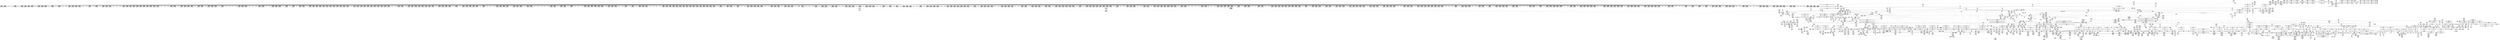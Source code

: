digraph {
	CE0x43643a0 [shape=record,shape=Mrecord,label="{CE0x43643a0|2472:_%struct.cred*,_:_CRE_1968,1976_|*MultipleSource*|Function::task_sid&Arg::task::|Function::current_has_perm&Arg::tsk::|Function::selinux_task_setpgid&Arg::p::|security/selinux/hooks.c,208}"]
	CE0x42e7210 [shape=record,shape=Mrecord,label="{CE0x42e7210|2472:_%struct.cred*,_:_CRE_688,689_}"]
	CE0x42f2400 [shape=record,shape=Mrecord,label="{CE0x42f2400|selinux_task_setpgid:_tmp}"]
	CE0x4303e10 [shape=record,shape=Mrecord,label="{CE0x4303e10|current_has_perm:_tmp3|*SummSink*}"]
	CE0x43ed150 [shape=record,shape=Mrecord,label="{CE0x43ed150|rcu_lock_release:_map|Function::rcu_lock_release&Arg::map::|*SummSink*}"]
	CE0x42f5990 [shape=record,shape=Mrecord,label="{CE0x42f5990|current_has_perm:_call1|security/selinux/hooks.c,1543|*SummSource*}"]
	CE0x42f07f0 [shape=record,shape=Mrecord,label="{CE0x42f07f0|i64*_getelementptr_inbounds_(_11_x_i64_,_11_x_i64_*___llvm_gcov_ctr125,_i64_0,_i64_1)|*Constant*}"]
	CE0x4316420 [shape=record,shape=Mrecord,label="{CE0x4316420|current_sid:_tobool1|security/selinux/hooks.c,218|*SummSource*}"]
	CE0x42fe2a0 [shape=record,shape=Mrecord,label="{CE0x42fe2a0|GLOBAL:_current_sid.__warned|Global_var:current_sid.__warned|*SummSink*}"]
	CE0x43590b0 [shape=record,shape=Mrecord,label="{CE0x43590b0|i64*_getelementptr_inbounds_(_11_x_i64_,_11_x_i64_*___llvm_gcov_ctr127,_i64_0,_i64_10)|*Constant*|*SummSink*}"]
	CE0x43aab40 [shape=record,shape=Mrecord,label="{CE0x43aab40|cred_sid:_cred|Function::cred_sid&Arg::cred::|*SummSource*}"]
	CE0x4385d30 [shape=record,shape=Mrecord,label="{CE0x4385d30|2472:_%struct.cred*,_:_CRE_6303,6304_}"]
	CE0x433f500 [shape=record,shape=Mrecord,label="{CE0x433f500|COLLAPSED:_GCMRE___llvm_gcov_ctr127_internal_global_11_x_i64_zeroinitializer:_elem_0:default:}"]
	CE0x4377c90 [shape=record,shape=Mrecord,label="{CE0x4377c90|2472:_%struct.cred*,_:_CRE_2938,2939_}"]
	CE0x43507c0 [shape=record,shape=Mrecord,label="{CE0x43507c0|i64*_getelementptr_inbounds_(_13_x_i64_,_13_x_i64_*___llvm_gcov_ctr126,_i64_0,_i64_0)|*Constant*}"]
	CE0x430d340 [shape=record,shape=Mrecord,label="{CE0x430d340|_call_void___rcu_read_lock()_#10,_!dbg_!27710|include/linux/rcupdate.h,879|*SummSource*}"]
	CE0x42ebff0 [shape=record,shape=Mrecord,label="{CE0x42ebff0|selinux_task_setpgid:_bb|*SummSink*}"]
	CE0x430a620 [shape=record,shape=Mrecord,label="{CE0x430a620|i64*_getelementptr_inbounds_(_2_x_i64_,_2_x_i64_*___llvm_gcov_ctr98,_i64_0,_i64_1)|*Constant*}"]
	CE0x4310530 [shape=record,shape=Mrecord,label="{CE0x4310530|cred_sid:_tmp|*SummSink*}"]
	CE0x43969a0 [shape=record,shape=Mrecord,label="{CE0x43969a0|task_sid:_tmp15|security/selinux/hooks.c,208|*SummSink*}"]
	CE0x439aae0 [shape=record,shape=Mrecord,label="{CE0x439aae0|task_sid:_tmp21|security/selinux/hooks.c,208}"]
	CE0x437cdb0 [shape=record,shape=Mrecord,label="{CE0x437cdb0|2472:_%struct.cred*,_:_CRE_3104,3108_|*MultipleSource*|Function::task_sid&Arg::task::|Function::current_has_perm&Arg::tsk::|Function::selinux_task_setpgid&Arg::p::|security/selinux/hooks.c,208}"]
	CE0x43ba270 [shape=record,shape=Mrecord,label="{CE0x43ba270|__preempt_count_add:_bb}"]
	CE0x43c2c20 [shape=record,shape=Mrecord,label="{CE0x43c2c20|rcu_read_lock:_tmp8|include/linux/rcupdate.h,882|*SummSink*}"]
	CE0x43bbe20 [shape=record,shape=Mrecord,label="{CE0x43bbe20|rcu_lock_release:_tmp7|*SummSource*}"]
	CE0x43c8900 [shape=record,shape=Mrecord,label="{CE0x43c8900|_call_void_mcount()_#3}"]
	CE0x4314d20 [shape=record,shape=Mrecord,label="{CE0x4314d20|current_sid:_tmp9|security/selinux/hooks.c,218|*SummSource*}"]
	CE0x42e7a30 [shape=record,shape=Mrecord,label="{CE0x42e7a30|2472:_%struct.cred*,_:_CRE_693,694_}"]
	CE0x43ccce0 [shape=record,shape=Mrecord,label="{CE0x43ccce0|rcu_read_unlock:_tmp12|include/linux/rcupdate.h,933|*SummSink*}"]
	CE0x438eab0 [shape=record,shape=Mrecord,label="{CE0x438eab0|2472:_%struct.cred*,_:_CRE_6608,6616_|*MultipleSource*|Function::task_sid&Arg::task::|Function::current_has_perm&Arg::tsk::|Function::selinux_task_setpgid&Arg::p::|security/selinux/hooks.c,208}"]
	CE0x430a5b0 [shape=record,shape=Mrecord,label="{CE0x430a5b0|get_current:_tmp|*SummSource*}"]
	CE0x436a010 [shape=record,shape=Mrecord,label="{CE0x436a010|2472:_%struct.cred*,_:_CRE_2328,2336_|*MultipleSource*|Function::task_sid&Arg::task::|Function::current_has_perm&Arg::tsk::|Function::selinux_task_setpgid&Arg::p::|security/selinux/hooks.c,208}"]
	CE0x43985e0 [shape=record,shape=Mrecord,label="{CE0x43985e0|task_sid:_tmp23|security/selinux/hooks.c,208}"]
	CE0x42ee640 [shape=record,shape=Mrecord,label="{CE0x42ee640|current_sid:_entry|*SummSource*}"]
	CE0x44126c0 [shape=record,shape=Mrecord,label="{CE0x44126c0|_ret_void,_!dbg_!27720|./arch/x86/include/asm/preempt.h,78}"]
	CE0x42ec2e0 [shape=record,shape=Mrecord,label="{CE0x42ec2e0|i32_0|*Constant*}"]
	CE0x4387d40 [shape=record,shape=Mrecord,label="{CE0x4387d40|2472:_%struct.cred*,_:_CRE_6330,6331_}"]
	CE0x435ec90 [shape=record,shape=Mrecord,label="{CE0x435ec90|_call_void_lockdep_rcu_suspicious(i8*_getelementptr_inbounds_(_25_x_i8_,_25_x_i8_*_.str3,_i32_0,_i32_0),_i32_208,_i8*_getelementptr_inbounds_(_41_x_i8_,_41_x_i8_*_.str44,_i32_0,_i32_0))_#10,_!dbg_!27732|security/selinux/hooks.c,208|*SummSink*}"]
	CE0x4341220 [shape=record,shape=Mrecord,label="{CE0x4341220|rcu_read_lock:_tmp14|include/linux/rcupdate.h,882|*SummSink*}"]
	CE0x434e510 [shape=record,shape=Mrecord,label="{CE0x434e510|2472:_%struct.cred*,_:_CRE_272,280_|*MultipleSource*|Function::task_sid&Arg::task::|Function::current_has_perm&Arg::tsk::|Function::selinux_task_setpgid&Arg::p::|security/selinux/hooks.c,208}"]
	CE0x4364860 [shape=record,shape=Mrecord,label="{CE0x4364860|2472:_%struct.cred*,_:_CRE_1980,1984_|*MultipleSource*|Function::task_sid&Arg::task::|Function::current_has_perm&Arg::tsk::|Function::selinux_task_setpgid&Arg::p::|security/selinux/hooks.c,208}"]
	CE0x430abb0 [shape=record,shape=Mrecord,label="{CE0x430abb0|i32_0|*Constant*}"]
	CE0x4379f00 [shape=record,shape=Mrecord,label="{CE0x4379f00|2472:_%struct.cred*,_:_CRE_2967,2968_}"]
	CE0x42fe170 [shape=record,shape=Mrecord,label="{CE0x42fe170|GLOBAL:_current_sid.__warned|Global_var:current_sid.__warned|*SummSource*}"]
	CE0x43318a0 [shape=record,shape=Mrecord,label="{CE0x43318a0|task_sid:_land.lhs.true2}"]
	CE0x4422ba0 [shape=record,shape=Mrecord,label="{CE0x4422ba0|__rcu_read_lock:_tmp4|include/linux/rcupdate.h,239|*SummSource*}"]
	CE0x4399130 [shape=record,shape=Mrecord,label="{CE0x4399130|i64*_getelementptr_inbounds_(_13_x_i64_,_13_x_i64_*___llvm_gcov_ctr126,_i64_0,_i64_11)|*Constant*}"]
	CE0x4377570 [shape=record,shape=Mrecord,label="{CE0x4377570|2472:_%struct.cred*,_:_CRE_2932,2933_}"]
	CE0x437c490 [shape=record,shape=Mrecord,label="{CE0x437c490|2472:_%struct.cred*,_:_CRE_3072,3080_|*MultipleSource*|Function::task_sid&Arg::task::|Function::current_has_perm&Arg::tsk::|Function::selinux_task_setpgid&Arg::p::|security/selinux/hooks.c,208}"]
	CE0x43a31e0 [shape=record,shape=Mrecord,label="{CE0x43a31e0|i64*_getelementptr_inbounds_(_11_x_i64_,_11_x_i64_*___llvm_gcov_ctr132,_i64_0,_i64_8)|*Constant*|*SummSource*}"]
	CE0x4429ef0 [shape=record,shape=Mrecord,label="{CE0x4429ef0|__preempt_count_add:_tmp5|./arch/x86/include/asm/preempt.h,72|*SummSink*}"]
	CE0x42ec0f0 [shape=record,shape=Mrecord,label="{CE0x42ec0f0|GLOBAL:_lock_acquire|*Constant*|*SummSink*}"]
	CE0x432e930 [shape=record,shape=Mrecord,label="{CE0x432e930|current_sid:_tmp23|security/selinux/hooks.c,218}"]
	CE0x42e8bc0 [shape=record,shape=Mrecord,label="{CE0x42e8bc0|current_has_perm:_bb|*SummSink*}"]
	CE0x42df4d0 [shape=record,shape=Mrecord,label="{CE0x42df4d0|avc_has_perm:_auditdata|Function::avc_has_perm&Arg::auditdata::}"]
	CE0x4422210 [shape=record,shape=Mrecord,label="{CE0x4422210|__rcu_read_unlock:_tmp}"]
	CE0x441f870 [shape=record,shape=Mrecord,label="{CE0x441f870|__rcu_read_unlock:_tmp1}"]
	CE0x435c470 [shape=record,shape=Mrecord,label="{CE0x435c470|rcu_read_lock:_tmp20|include/linux/rcupdate.h,882}"]
	CE0x4373120 [shape=record,shape=Mrecord,label="{CE0x4373120|2472:_%struct.cred*,_:_CRE_2808,2816_|*MultipleSource*|Function::task_sid&Arg::task::|Function::current_has_perm&Arg::tsk::|Function::selinux_task_setpgid&Arg::p::|security/selinux/hooks.c,208}"]
	CE0x440e220 [shape=record,shape=Mrecord,label="{CE0x440e220|i8*_undef|*Constant*|*SummSource*}"]
	CE0x43dee00 [shape=record,shape=Mrecord,label="{CE0x43dee00|rcu_lock_acquire:_tmp1|*SummSource*}"]
	CE0x43677e0 [shape=record,shape=Mrecord,label="{CE0x43677e0|2472:_%struct.cred*,_:_CRE_2128,2136_|*MultipleSource*|Function::task_sid&Arg::task::|Function::current_has_perm&Arg::tsk::|Function::selinux_task_setpgid&Arg::p::|security/selinux/hooks.c,208}"]
	CE0x435ab00 [shape=record,shape=Mrecord,label="{CE0x435ab00|cred_sid:_sid|security/selinux/hooks.c,197|*SummSink*}"]
	CE0x432cc90 [shape=record,shape=Mrecord,label="{CE0x432cc90|get_current:_tmp3|*SummSource*}"]
	CE0x435d970 [shape=record,shape=Mrecord,label="{CE0x435d970|i64*_getelementptr_inbounds_(_13_x_i64_,_13_x_i64_*___llvm_gcov_ctr126,_i64_0,_i64_8)|*Constant*}"]
	CE0x4388cb0 [shape=record,shape=Mrecord,label="{CE0x4388cb0|2472:_%struct.cred*,_:_CRE_6343,6344_}"]
	CE0x432bcf0 [shape=record,shape=Mrecord,label="{CE0x432bcf0|_ret_%struct.task_struct*_%tmp4,_!dbg_!27714|./arch/x86/include/asm/current.h,14|*SummSink*}"]
	CE0x42fdeb0 [shape=record,shape=Mrecord,label="{CE0x42fdeb0|get_current:_tmp|*SummSink*}"]
	CE0x4371e20 [shape=record,shape=Mrecord,label="{CE0x4371e20|2472:_%struct.cred*,_:_CRE_2744,2752_|*MultipleSource*|Function::task_sid&Arg::task::|Function::current_has_perm&Arg::tsk::|Function::selinux_task_setpgid&Arg::p::|security/selinux/hooks.c,208}"]
	CE0x43c5480 [shape=record,shape=Mrecord,label="{CE0x43c5480|rcu_read_unlock:_tmp2|*SummSink*}"]
	CE0x4315e70 [shape=record,shape=Mrecord,label="{CE0x4315e70|task_sid:_if.then|*SummSink*}"]
	CE0x4388590 [shape=record,shape=Mrecord,label="{CE0x4388590|2472:_%struct.cred*,_:_CRE_6337,6338_}"]
	CE0x439aeb0 [shape=record,shape=Mrecord,label="{CE0x439aeb0|task_sid:_tmp9|security/selinux/hooks.c,208|*SummSink*}"]
	CE0x442b360 [shape=record,shape=Mrecord,label="{CE0x442b360|__preempt_count_sub:_tmp6|./arch/x86/include/asm/preempt.h,78|*SummSource*}"]
	CE0x42f12e0 [shape=record,shape=Mrecord,label="{CE0x42f12e0|i64_0|*Constant*|*SummSource*}"]
	CE0x432d330 [shape=record,shape=Mrecord,label="{CE0x432d330|current_sid:_cred|security/selinux/hooks.c,218|*SummSink*}"]
	CE0x43e4a60 [shape=record,shape=Mrecord,label="{CE0x43e4a60|__rcu_read_unlock:_tmp5|include/linux/rcupdate.h,244}"]
	CE0x437c8f0 [shape=record,shape=Mrecord,label="{CE0x437c8f0|2472:_%struct.cred*,_:_CRE_3088,3096_|*MultipleSource*|Function::task_sid&Arg::task::|Function::current_has_perm&Arg::tsk::|Function::selinux_task_setpgid&Arg::p::|security/selinux/hooks.c,208}"]
	CE0x43d9840 [shape=record,shape=Mrecord,label="{CE0x43d9840|rcu_read_unlock:_tmp17|include/linux/rcupdate.h,933}"]
	CE0x4361650 [shape=record,shape=Mrecord,label="{CE0x4361650|2472:_%struct.cred*,_:_CRE_1816,1817_|*MultipleSource*|Function::task_sid&Arg::task::|Function::current_has_perm&Arg::tsk::|Function::selinux_task_setpgid&Arg::p::|security/selinux/hooks.c,208}"]
	CE0x4428550 [shape=record,shape=Mrecord,label="{CE0x4428550|__rcu_read_unlock:_do.end|*SummSource*}"]
	CE0x42e3f30 [shape=record,shape=Mrecord,label="{CE0x42e3f30|i64*_getelementptr_inbounds_(_11_x_i64_,_11_x_i64_*___llvm_gcov_ctr127,_i64_0,_i64_1)|*Constant*}"]
	CE0x43eb370 [shape=record,shape=Mrecord,label="{CE0x43eb370|_call_void_rcu_lock_release(%struct.lockdep_map*_rcu_lock_map)_#10,_!dbg_!27733|include/linux/rcupdate.h,935|*SummSink*}"]
	CE0x43116f0 [shape=record,shape=Mrecord,label="{CE0x43116f0|get_current:_tmp2|*SummSink*}"]
	CE0x4389890 [shape=record,shape=Mrecord,label="{CE0x4389890|2472:_%struct.cred*,_:_CRE_6353,6354_}"]
	CE0x4341cb0 [shape=record,shape=Mrecord,label="{CE0x4341cb0|rcu_read_lock:_tmp16|include/linux/rcupdate.h,882|*SummSink*}"]
	CE0x42e50a0 [shape=record,shape=Mrecord,label="{CE0x42e50a0|2472:_%struct.cred*,_:_CRE_408,416_|*MultipleSource*|Function::task_sid&Arg::task::|Function::current_has_perm&Arg::tsk::|Function::selinux_task_setpgid&Arg::p::|security/selinux/hooks.c,208}"]
	CE0x42de030 [shape=record,shape=Mrecord,label="{CE0x42de030|avc_has_perm:_tclass|Function::avc_has_perm&Arg::tclass::|*SummSource*}"]
	CE0x43c8db0 [shape=record,shape=Mrecord,label="{CE0x43c8db0|rcu_read_unlock:_do.end}"]
	CE0x43e4f20 [shape=record,shape=Mrecord,label="{CE0x43e4f20|GLOBAL:_rcu_read_unlock.__warned|Global_var:rcu_read_unlock.__warned|*SummSink*}"]
	CE0x4305740 [shape=record,shape=Mrecord,label="{CE0x4305740|_call_void_mcount()_#3}"]
	CE0x43c55e0 [shape=record,shape=Mrecord,label="{CE0x43c55e0|rcu_read_unlock:_call|include/linux/rcupdate.h,933}"]
	CE0x4388920 [shape=record,shape=Mrecord,label="{CE0x4388920|2472:_%struct.cred*,_:_CRE_6340,6341_}"]
	CE0x4362000 [shape=record,shape=Mrecord,label="{CE0x4362000|2472:_%struct.cred*,_:_CRE_1848,1856_|*MultipleSource*|Function::task_sid&Arg::task::|Function::current_has_perm&Arg::tsk::|Function::selinux_task_setpgid&Arg::p::|security/selinux/hooks.c,208}"]
	CE0x43587f0 [shape=record,shape=Mrecord,label="{CE0x43587f0|2472:_%struct.cred*,_:_CRE_664,672_|*MultipleSource*|Function::task_sid&Arg::task::|Function::current_has_perm&Arg::tsk::|Function::selinux_task_setpgid&Arg::p::|security/selinux/hooks.c,208}"]
	CE0x4341660 [shape=record,shape=Mrecord,label="{CE0x4341660|rcu_read_lock:_tmp15|include/linux/rcupdate.h,882|*SummSource*}"]
	CE0x43504d0 [shape=record,shape=Mrecord,label="{CE0x43504d0|task_sid:_land.lhs.true}"]
	CE0x437c6c0 [shape=record,shape=Mrecord,label="{CE0x437c6c0|2472:_%struct.cred*,_:_CRE_3080,3084_|*MultipleSource*|Function::task_sid&Arg::task::|Function::current_has_perm&Arg::tsk::|Function::selinux_task_setpgid&Arg::p::|security/selinux/hooks.c,208}"]
	CE0x430f740 [shape=record,shape=Mrecord,label="{CE0x430f740|2472:_%struct.cred*,_:_CRE_136,144_|*MultipleSource*|Function::task_sid&Arg::task::|Function::current_has_perm&Arg::tsk::|Function::selinux_task_setpgid&Arg::p::|security/selinux/hooks.c,208}"]
	CE0x43c5e60 [shape=record,shape=Mrecord,label="{CE0x43c5e60|rcu_read_unlock:_tmp13|include/linux/rcupdate.h,933}"]
	CE0x43861f0 [shape=record,shape=Mrecord,label="{CE0x43861f0|2472:_%struct.cred*,_:_CRE_6307,6308_}"]
	CE0x4462970 [shape=record,shape=Mrecord,label="{CE0x4462970|i64*_getelementptr_inbounds_(_4_x_i64_,_4_x_i64_*___llvm_gcov_ctr129,_i64_0,_i64_0)|*Constant*}"]
	CE0x4374190 [shape=record,shape=Mrecord,label="{CE0x4374190|2472:_%struct.cred*,_:_CRE_2864,2872_|*MultipleSource*|Function::task_sid&Arg::task::|Function::current_has_perm&Arg::tsk::|Function::selinux_task_setpgid&Arg::p::|security/selinux/hooks.c,208}"]
	CE0x435b3f0 [shape=record,shape=Mrecord,label="{CE0x435b3f0|i8*_getelementptr_inbounds_(_42_x_i8_,_42_x_i8_*_.str46,_i32_0,_i32_0)|*Constant*|*SummSource*}"]
	CE0x4358fb0 [shape=record,shape=Mrecord,label="{CE0x4358fb0|rcu_read_lock:_land.lhs.true2|*SummSource*}"]
	CE0x43ae240 [shape=record,shape=Mrecord,label="{CE0x43ae240|task_sid:_tmp7|security/selinux/hooks.c,208|*SummSource*}"]
	CE0x440d660 [shape=record,shape=Mrecord,label="{CE0x440d660|rcu_lock_acquire:_tmp7|*SummSource*}"]
	CE0x43af5f0 [shape=record,shape=Mrecord,label="{CE0x43af5f0|_ret_void,_!dbg_!27717|include/linux/rcupdate.h,424}"]
	CE0x43ec030 [shape=record,shape=Mrecord,label="{CE0x43ec030|rcu_lock_release:_entry|*SummSink*}"]
	CE0x43b0cc0 [shape=record,shape=Mrecord,label="{CE0x43b0cc0|i64*_getelementptr_inbounds_(_4_x_i64_,_4_x_i64_*___llvm_gcov_ctr128,_i64_0,_i64_0)|*Constant*|*SummSink*}"]
	CE0x43998b0 [shape=record,shape=Mrecord,label="{CE0x43998b0|task_sid:_tmp25|security/selinux/hooks.c,208|*SummSource*}"]
	CE0x44247e0 [shape=record,shape=Mrecord,label="{CE0x44247e0|__rcu_read_unlock:_do.body}"]
	CE0x433e160 [shape=record,shape=Mrecord,label="{CE0x433e160|i64*_getelementptr_inbounds_(_13_x_i64_,_13_x_i64_*___llvm_gcov_ctr126,_i64_0,_i64_0)|*Constant*|*SummSink*}"]
	CE0x436a270 [shape=record,shape=Mrecord,label="{CE0x436a270|2472:_%struct.cred*,_:_CRE_2336,2344_|*MultipleSource*|Function::task_sid&Arg::task::|Function::current_has_perm&Arg::tsk::|Function::selinux_task_setpgid&Arg::p::|security/selinux/hooks.c,208}"]
	CE0x443cb40 [shape=record,shape=Mrecord,label="{CE0x443cb40|i64*_getelementptr_inbounds_(_4_x_i64_,_4_x_i64_*___llvm_gcov_ctr135,_i64_0,_i64_0)|*Constant*|*SummSink*}"]
	CE0x4304fe0 [shape=record,shape=Mrecord,label="{CE0x4304fe0|current_sid:_tmp4|security/selinux/hooks.c,218}"]
	CE0x4375db0 [shape=record,shape=Mrecord,label="{CE0x4375db0|2472:_%struct.cred*,_:_CRE_2912,2913_}"]
	CE0x4310d10 [shape=record,shape=Mrecord,label="{CE0x4310d10|__rcu_read_lock:_entry|*SummSource*}"]
	CE0x44109f0 [shape=record,shape=Mrecord,label="{CE0x44109f0|_call_void_asm_sideeffect_,_memory_,_dirflag_,_fpsr_,_flags_()_#3,_!dbg_!27711,_!srcloc_!27714|include/linux/rcupdate.h,244|*SummSource*}"]
	CE0x439a790 [shape=record,shape=Mrecord,label="{CE0x439a790|task_sid:_tmp20|security/selinux/hooks.c,208|*SummSource*}"]
	CE0x445d720 [shape=record,shape=Mrecord,label="{CE0x445d720|__preempt_count_sub:_tmp2|*SummSource*}"]
	CE0x440f210 [shape=record,shape=Mrecord,label="{CE0x440f210|i64*_getelementptr_inbounds_(_4_x_i64_,_4_x_i64_*___llvm_gcov_ctr133,_i64_0,_i64_3)|*Constant*}"]
	CE0x42edc30 [shape=record,shape=Mrecord,label="{CE0x42edc30|i64*_getelementptr_inbounds_(_2_x_i64_,_2_x_i64_*___llvm_gcov_ctr279,_i64_0,_i64_1)|*Constant*|*SummSource*}"]
	CE0x43bb6e0 [shape=record,shape=Mrecord,label="{CE0x43bb6e0|i64*_getelementptr_inbounds_(_4_x_i64_,_4_x_i64_*___llvm_gcov_ctr129,_i64_0,_i64_3)|*Constant*|*SummSink*}"]
	CE0x42e8c30 [shape=record,shape=Mrecord,label="{CE0x42e8c30|i64*_getelementptr_inbounds_(_2_x_i64_,_2_x_i64_*___llvm_gcov_ctr136,_i64_0,_i64_0)|*Constant*|*SummSink*}"]
	CE0x43b06b0 [shape=record,shape=Mrecord,label="{CE0x43b06b0|_ret_void,_!dbg_!27717|include/linux/rcupdate.h,245}"]
	CE0x430f940 [shape=record,shape=Mrecord,label="{CE0x430f940|task_sid:_real_cred|security/selinux/hooks.c,208|*SummSource*}"]
	CE0x42f28c0 [shape=record,shape=Mrecord,label="{CE0x42f28c0|COLLAPSED:_GCMRE___llvm_gcov_ctr125_internal_global_11_x_i64_zeroinitializer:_elem_0:default:}"]
	CE0x4378870 [shape=record,shape=Mrecord,label="{CE0x4378870|2472:_%struct.cred*,_:_CRE_2948,2949_}"]
	CE0x434a290 [shape=record,shape=Mrecord,label="{CE0x434a290|%struct.task_struct*_(%struct.task_struct**)*_asm_movq_%gs:$_1:P_,$0_,_r,im,_dirflag_,_fpsr_,_flags_}"]
	CE0x4352b20 [shape=record,shape=Mrecord,label="{CE0x4352b20|__rcu_read_lock:_tmp5|include/linux/rcupdate.h,239|*SummSink*}"]
	CE0x43893d0 [shape=record,shape=Mrecord,label="{CE0x43893d0|2472:_%struct.cred*,_:_CRE_6349,6350_}"]
	CE0x43ad0a0 [shape=record,shape=Mrecord,label="{CE0x43ad0a0|task_sid:_tmp5|security/selinux/hooks.c,208}"]
	CE0x4412550 [shape=record,shape=Mrecord,label="{CE0x4412550|__preempt_count_sub:_entry|*SummSink*}"]
	CE0x43558a0 [shape=record,shape=Mrecord,label="{CE0x43558a0|2472:_%struct.cred*,_:_CRE_520,524_|*MultipleSource*|Function::task_sid&Arg::task::|Function::current_has_perm&Arg::tsk::|Function::selinux_task_setpgid&Arg::p::|security/selinux/hooks.c,208}"]
	CE0x430de00 [shape=record,shape=Mrecord,label="{CE0x430de00|i64*_getelementptr_inbounds_(_11_x_i64_,_11_x_i64_*___llvm_gcov_ctr125,_i64_0,_i64_0)|*Constant*}"]
	CE0x43dd170 [shape=record,shape=Mrecord,label="{CE0x43dd170|rcu_read_unlock:_tmp8|include/linux/rcupdate.h,933|*SummSink*}"]
	CE0x4429620 [shape=record,shape=Mrecord,label="{CE0x4429620|GLOBAL:___preempt_count_sub|*Constant*|*SummSink*}"]
	CE0x4371960 [shape=record,shape=Mrecord,label="{CE0x4371960|2472:_%struct.cred*,_:_CRE_2728,2736_|*MultipleSource*|Function::task_sid&Arg::task::|Function::current_has_perm&Arg::tsk::|Function::selinux_task_setpgid&Arg::p::|security/selinux/hooks.c,208}"]
	CE0x43e1740 [shape=record,shape=Mrecord,label="{CE0x43e1740|rcu_read_unlock:_tmp9|include/linux/rcupdate.h,933}"]
	CE0x4384b90 [shape=record,shape=Mrecord,label="{CE0x4384b90|2472:_%struct.cred*,_:_CRE_6289,6290_}"]
	CE0x43c2e60 [shape=record,shape=Mrecord,label="{CE0x43c2e60|i64_5|*Constant*}"]
	CE0x4390270 [shape=record,shape=Mrecord,label="{CE0x4390270|2472:_%struct.cred*,_:_CRE_6672,6680_|*MultipleSource*|Function::task_sid&Arg::task::|Function::current_has_perm&Arg::tsk::|Function::selinux_task_setpgid&Arg::p::|security/selinux/hooks.c,208}"]
	CE0x43c9c60 [shape=record,shape=Mrecord,label="{CE0x43c9c60|_call_void_lockdep_rcu_suspicious(i8*_getelementptr_inbounds_(_25_x_i8_,_25_x_i8_*_.str45,_i32_0,_i32_0),_i32_934,_i8*_getelementptr_inbounds_(_44_x_i8_,_44_x_i8_*_.str47,_i32_0,_i32_0))_#10,_!dbg_!27726|include/linux/rcupdate.h,933}"]
	CE0x43c6100 [shape=record,shape=Mrecord,label="{CE0x43c6100|rcu_read_unlock:_tmp13|include/linux/rcupdate.h,933|*SummSink*}"]
	CE0x43d8bb0 [shape=record,shape=Mrecord,label="{CE0x43d8bb0|rcu_read_lock:_tmp9|include/linux/rcupdate.h,882|*SummSink*}"]
	CE0x43e17d0 [shape=record,shape=Mrecord,label="{CE0x43e17d0|rcu_read_unlock:_tobool1|include/linux/rcupdate.h,933}"]
	CE0x443cff0 [shape=record,shape=Mrecord,label="{CE0x443cff0|__preempt_count_sub:_tmp4|./arch/x86/include/asm/preempt.h,77}"]
	CE0x43d8680 [shape=record,shape=Mrecord,label="{CE0x43d8680|i64_4|*Constant*}"]
	CE0x42eb380 [shape=record,shape=Mrecord,label="{CE0x42eb380|current_sid:_tmp7|security/selinux/hooks.c,218|*SummSource*}"]
	CE0x4398780 [shape=record,shape=Mrecord,label="{CE0x4398780|task_sid:_tmp23|security/selinux/hooks.c,208|*SummSource*}"]
	CE0x443ee10 [shape=record,shape=Mrecord,label="{CE0x443ee10|__preempt_count_add:_tmp3|*SummSink*}"]
	CE0x42e8190 [shape=record,shape=Mrecord,label="{CE0x42e8190|avc_has_perm:_entry}"]
	CE0x43adce0 [shape=record,shape=Mrecord,label="{CE0x43adce0|task_sid:_tmp7|security/selinux/hooks.c,208}"]
	CE0x43c3780 [shape=record,shape=Mrecord,label="{CE0x43c3780|i64_1|*Constant*}"]
	CE0x43d9e60 [shape=record,shape=Mrecord,label="{CE0x43d9e60|__preempt_count_add:_val|Function::__preempt_count_add&Arg::val::|*SummSource*}"]
	CE0x43b91c0 [shape=record,shape=Mrecord,label="{CE0x43b91c0|rcu_lock_acquire:_indirectgoto|*SummSource*}"]
	CE0x432faf0 [shape=record,shape=Mrecord,label="{CE0x432faf0|rcu_read_lock:_tmp11|include/linux/rcupdate.h,882|*SummSink*}"]
	CE0x4376d20 [shape=record,shape=Mrecord,label="{CE0x4376d20|2472:_%struct.cred*,_:_CRE_2925,2926_}"]
	CE0x43abaa0 [shape=record,shape=Mrecord,label="{CE0x43abaa0|rcu_read_unlock:_entry|*SummSource*}"]
	CE0x43bfa60 [shape=record,shape=Mrecord,label="{CE0x43bfa60|GLOBAL:___rcu_read_lock|*Constant*}"]
	CE0x4348600 [shape=record,shape=Mrecord,label="{CE0x4348600|task_sid:_real_cred|security/selinux/hooks.c,208|*SummSink*}"]
	CE0x4398380 [shape=record,shape=Mrecord,label="{CE0x4398380|i64*_getelementptr_inbounds_(_13_x_i64_,_13_x_i64_*___llvm_gcov_ctr126,_i64_0,_i64_10)|*Constant*|*SummSink*}"]
	CE0x43111f0 [shape=record,shape=Mrecord,label="{CE0x43111f0|2472:_%struct.cred*,_:_CRE_248,256_|*MultipleSource*|Function::task_sid&Arg::task::|Function::current_has_perm&Arg::tsk::|Function::selinux_task_setpgid&Arg::p::|security/selinux/hooks.c,208}"]
	CE0x4371bc0 [shape=record,shape=Mrecord,label="{CE0x4371bc0|2472:_%struct.cred*,_:_CRE_2736,2744_|*MultipleSource*|Function::task_sid&Arg::task::|Function::current_has_perm&Arg::tsk::|Function::selinux_task_setpgid&Arg::p::|security/selinux/hooks.c,208}"]
	CE0x43b90c0 [shape=record,shape=Mrecord,label="{CE0x43b90c0|rcu_lock_acquire:_indirectgoto}"]
	CE0x43e07d0 [shape=record,shape=Mrecord,label="{CE0x43e07d0|i64*_getelementptr_inbounds_(_4_x_i64_,_4_x_i64_*___llvm_gcov_ctr134,_i64_0,_i64_3)|*Constant*}"]
	CE0x4365d90 [shape=record,shape=Mrecord,label="{CE0x4365d90|2472:_%struct.cred*,_:_CRE_2052,2056_|*MultipleSource*|Function::task_sid&Arg::task::|Function::current_has_perm&Arg::tsk::|Function::selinux_task_setpgid&Arg::p::|security/selinux/hooks.c,208}"]
	CE0x43da590 [shape=record,shape=Mrecord,label="{CE0x43da590|_call_void_lock_acquire(%struct.lockdep_map*_%map,_i32_0,_i32_0,_i32_2,_i32_0,_%struct.lockdep_map*_null,_i64_ptrtoint_(i8*_blockaddress(_rcu_lock_acquire,_%__here)_to_i64))_#10,_!dbg_!27716|include/linux/rcupdate.h,418}"]
	CE0x42e41f0 [shape=record,shape=Mrecord,label="{CE0x42e41f0|current_sid:_if.end|*SummSource*}"]
	CE0x42fbbb0 [shape=record,shape=Mrecord,label="{CE0x42fbbb0|rcu_read_lock:_bb|*SummSource*}"]
	CE0x42fc020 [shape=record,shape=Mrecord,label="{CE0x42fc020|i64*_getelementptr_inbounds_(_11_x_i64_,_11_x_i64_*___llvm_gcov_ctr125,_i64_0,_i64_10)|*Constant*|*SummSource*}"]
	CE0x4369200 [shape=record,shape=Mrecord,label="{CE0x4369200|2472:_%struct.cred*,_:_CRE_2280,2288_|*MultipleSource*|Function::task_sid&Arg::task::|Function::current_has_perm&Arg::tsk::|Function::selinux_task_setpgid&Arg::p::|security/selinux/hooks.c,208}"]
	CE0x42de7c0 [shape=record,shape=Mrecord,label="{CE0x42de7c0|current_sid:_tmp15|security/selinux/hooks.c,218}"]
	CE0x4328df0 [shape=record,shape=Mrecord,label="{CE0x4328df0|i64_3|*Constant*}"]
	CE0x42fd160 [shape=record,shape=Mrecord,label="{CE0x42fd160|_call_void_mcount()_#3|*SummSink*}"]
	CE0x43580d0 [shape=record,shape=Mrecord,label="{CE0x43580d0|2472:_%struct.cred*,_:_CRE_648,652_|*MultipleSource*|Function::task_sid&Arg::task::|Function::current_has_perm&Arg::tsk::|Function::selinux_task_setpgid&Arg::p::|security/selinux/hooks.c,208}"]
	CE0x432f2e0 [shape=record,shape=Mrecord,label="{CE0x432f2e0|rcu_read_lock:_tmp10|include/linux/rcupdate.h,882}"]
	CE0x43bd9d0 [shape=record,shape=Mrecord,label="{CE0x43bd9d0|_call_void_mcount()_#3|*SummSource*}"]
	CE0x4376010 [shape=record,shape=Mrecord,label="{CE0x4376010|2472:_%struct.cred*,_:_CRE_2914,2915_}"]
	CE0x4349fc0 [shape=record,shape=Mrecord,label="{CE0x4349fc0|task_sid:_tmp3|*SummSource*}"]
	CE0x4378ad0 [shape=record,shape=Mrecord,label="{CE0x4378ad0|2472:_%struct.cred*,_:_CRE_2950,2951_}"]
	CE0x43c6560 [shape=record,shape=Mrecord,label="{CE0x43c6560|rcu_lock_acquire:_bb|*SummSource*}"]
	CE0x4439730 [shape=record,shape=Mrecord,label="{CE0x4439730|i64*_getelementptr_inbounds_(_4_x_i64_,_4_x_i64_*___llvm_gcov_ctr134,_i64_0,_i64_0)|*Constant*}"]
	CE0x4367a40 [shape=record,shape=Mrecord,label="{CE0x4367a40|2472:_%struct.cred*,_:_CRE_2136,2144_|*MultipleSource*|Function::task_sid&Arg::task::|Function::current_has_perm&Arg::tsk::|Function::selinux_task_setpgid&Arg::p::|security/selinux/hooks.c,208}"]
	CE0x4382f70 [shape=record,shape=Mrecord,label="{CE0x4382f70|2472:_%struct.cred*,_:_CRE_6196,6200_|*MultipleSource*|Function::task_sid&Arg::task::|Function::current_has_perm&Arg::tsk::|Function::selinux_task_setpgid&Arg::p::|security/selinux/hooks.c,208}"]
	CE0x42e7d30 [shape=record,shape=Mrecord,label="{CE0x42e7d30|2472:_%struct.cred*,_:_CRE_696,697_}"]
	CE0x430cf80 [shape=record,shape=Mrecord,label="{CE0x430cf80|i64*_getelementptr_inbounds_(_4_x_i64_,_4_x_i64_*___llvm_gcov_ctr128,_i64_0,_i64_0)|*Constant*|*SummSource*}"]
	CE0x43bbd60 [shape=record,shape=Mrecord,label="{CE0x43bbd60|rcu_lock_release:_tmp7}"]
	CE0x4353900 [shape=record,shape=Mrecord,label="{CE0x4353900|i64_1|*Constant*}"]
	CE0x4410b20 [shape=record,shape=Mrecord,label="{CE0x4410b20|_call_void_asm_sideeffect_,_memory_,_dirflag_,_fpsr_,_flags_()_#3,_!dbg_!27711,_!srcloc_!27714|include/linux/rcupdate.h,244|*SummSink*}"]
	CE0x4315490 [shape=record,shape=Mrecord,label="{CE0x4315490|2472:_%struct.cred*,_:_CRE_456,460_|*MultipleSource*|Function::task_sid&Arg::task::|Function::current_has_perm&Arg::tsk::|Function::selinux_task_setpgid&Arg::p::|security/selinux/hooks.c,208}"]
	CE0x4302750 [shape=record,shape=Mrecord,label="{CE0x4302750|GLOBAL:___llvm_gcov_ctr125|Global_var:__llvm_gcov_ctr125|*SummSink*}"]
	CE0x4365440 [shape=record,shape=Mrecord,label="{CE0x4365440|2472:_%struct.cred*,_:_CRE_2036,2040_|*MultipleSource*|Function::task_sid&Arg::task::|Function::current_has_perm&Arg::tsk::|Function::selinux_task_setpgid&Arg::p::|security/selinux/hooks.c,208}"]
	CE0x43e4bd0 [shape=record,shape=Mrecord,label="{CE0x43e4bd0|__rcu_read_unlock:_tmp5|include/linux/rcupdate.h,244|*SummSource*}"]
	CE0x42e99d0 [shape=record,shape=Mrecord,label="{CE0x42e99d0|current_sid:_tmp10|security/selinux/hooks.c,218|*SummSink*}"]
	CE0x4412dd0 [shape=record,shape=Mrecord,label="{CE0x4412dd0|rcu_lock_release:_tmp2|*SummSink*}"]
	CE0x4303110 [shape=record,shape=Mrecord,label="{CE0x4303110|current_has_perm:_call2|security/selinux/hooks.c,1544}"]
	CE0x4397a70 [shape=record,shape=Mrecord,label="{CE0x4397a70|i8*_getelementptr_inbounds_(_41_x_i8_,_41_x_i8_*_.str44,_i32_0,_i32_0)|*Constant*|*SummSource*}"]
	CE0x43943e0 [shape=record,shape=Mrecord,label="{CE0x43943e0|task_sid:_tmp11|security/selinux/hooks.c,208|*SummSource*}"]
	CE0x436e9e0 [shape=record,shape=Mrecord,label="{CE0x436e9e0|2472:_%struct.cred*,_:_CRE_2584,2592_|*MultipleSource*|Function::task_sid&Arg::task::|Function::current_has_perm&Arg::tsk::|Function::selinux_task_setpgid&Arg::p::|security/selinux/hooks.c,208}"]
	CE0x4358590 [shape=record,shape=Mrecord,label="{CE0x4358590|2472:_%struct.cred*,_:_CRE_656,660_|*MultipleSource*|Function::task_sid&Arg::task::|Function::current_has_perm&Arg::tsk::|Function::selinux_task_setpgid&Arg::p::|security/selinux/hooks.c,208}"]
	CE0x4363f10 [shape=record,shape=Mrecord,label="{CE0x4363f10|2472:_%struct.cred*,_:_CRE_1952,1960_|*MultipleSource*|Function::task_sid&Arg::task::|Function::current_has_perm&Arg::tsk::|Function::selinux_task_setpgid&Arg::p::|security/selinux/hooks.c,208}"]
	CE0x435f510 [shape=record,shape=Mrecord,label="{CE0x435f510|2472:_%struct.cred*,_:_CRE_698,699_}"]
	CE0x441f750 [shape=record,shape=Mrecord,label="{CE0x441f750|__rcu_read_lock:_tmp|*SummSource*}"]
	CE0x4359950 [shape=record,shape=Mrecord,label="{CE0x4359950|rcu_read_lock:_tmp22|include/linux/rcupdate.h,884|*SummSource*}"]
	CE0x4393f90 [shape=record,shape=Mrecord,label="{CE0x4393f90|task_sid:_tmp10|security/selinux/hooks.c,208|*SummSink*}"]
	CE0x4388b80 [shape=record,shape=Mrecord,label="{CE0x4388b80|2472:_%struct.cred*,_:_CRE_6342,6343_}"]
	CE0x437aae0 [shape=record,shape=Mrecord,label="{CE0x437aae0|2472:_%struct.cred*,_:_CRE_2980,2984_|*MultipleSource*|Function::task_sid&Arg::task::|Function::current_has_perm&Arg::tsk::|Function::selinux_task_setpgid&Arg::p::|security/selinux/hooks.c,208}"]
	CE0x43059a0 [shape=record,shape=Mrecord,label="{CE0x43059a0|i64*_getelementptr_inbounds_(_2_x_i64_,_2_x_i64_*___llvm_gcov_ctr279,_i64_0,_i64_0)|*Constant*|*SummSource*}"]
	CE0x43dcb20 [shape=record,shape=Mrecord,label="{CE0x43dcb20|_call_void_mcount()_#3}"]
	CE0x4347100 [shape=record,shape=Mrecord,label="{CE0x4347100|task_sid:_tmp2|*SummSource*}"]
	CE0x4394da0 [shape=record,shape=Mrecord,label="{CE0x4394da0|task_sid:_tmp13|security/selinux/hooks.c,208|*SummSink*}"]
	CE0x4310b80 [shape=record,shape=Mrecord,label="{CE0x4310b80|GLOBAL:___rcu_read_lock|*Constant*|*SummSink*}"]
	CE0x437f870 [shape=record,shape=Mrecord,label="{CE0x437f870|2472:_%struct.cred*,_:_CRE_5888,5896_|*MultipleSource*|Function::task_sid&Arg::task::|Function::current_has_perm&Arg::tsk::|Function::selinux_task_setpgid&Arg::p::|security/selinux/hooks.c,208}"]
	CE0x4360150 [shape=record,shape=Mrecord,label="{CE0x4360150|2472:_%struct.cred*,_:_CRE_728,732_|*MultipleSource*|Function::task_sid&Arg::task::|Function::current_has_perm&Arg::tsk::|Function::selinux_task_setpgid&Arg::p::|security/selinux/hooks.c,208}"]
	CE0x438ef70 [shape=record,shape=Mrecord,label="{CE0x438ef70|2472:_%struct.cred*,_:_CRE_6624,6632_|*MultipleSource*|Function::task_sid&Arg::task::|Function::current_has_perm&Arg::tsk::|Function::selinux_task_setpgid&Arg::p::|security/selinux/hooks.c,208}"]
	CE0x43501f0 [shape=record,shape=Mrecord,label="{CE0x43501f0|i32_22|*Constant*}"]
	CE0x4462bd0 [shape=record,shape=Mrecord,label="{CE0x4462bd0|i64*_getelementptr_inbounds_(_4_x_i64_,_4_x_i64_*___llvm_gcov_ctr129,_i64_0,_i64_0)|*Constant*|*SummSource*}"]
	CE0x4314240 [shape=record,shape=Mrecord,label="{CE0x4314240|current_sid:_tmp13|security/selinux/hooks.c,218|*SummSink*}"]
	CE0x4422e40 [shape=record,shape=Mrecord,label="{CE0x4422e40|__rcu_read_lock:_tmp3|*SummSource*}"]
	CE0x43c49a0 [shape=record,shape=Mrecord,label="{CE0x43c49a0|rcu_read_unlock:_do.end|*SummSink*}"]
	CE0x430e3b0 [shape=record,shape=Mrecord,label="{CE0x430e3b0|current_sid:_if.end}"]
	CE0x43ea680 [shape=record,shape=Mrecord,label="{CE0x43ea680|rcu_read_unlock:_tmp21|include/linux/rcupdate.h,935|*SummSink*}"]
	CE0x43ddda0 [shape=record,shape=Mrecord,label="{CE0x43ddda0|rcu_lock_release:_tmp3|*SummSource*}"]
	CE0x43cb340 [shape=record,shape=Mrecord,label="{CE0x43cb340|GLOBAL:_rcu_lock_acquire|*Constant*}"]
	CE0x43bdb90 [shape=record,shape=Mrecord,label="{CE0x43bdb90|__rcu_read_lock:_do.body|*SummSource*}"]
	CE0x43696c0 [shape=record,shape=Mrecord,label="{CE0x43696c0|2472:_%struct.cred*,_:_CRE_2296,2304_|*MultipleSource*|Function::task_sid&Arg::task::|Function::current_has_perm&Arg::tsk::|Function::selinux_task_setpgid&Arg::p::|security/selinux/hooks.c,208}"]
	CE0x43a40f0 [shape=record,shape=Mrecord,label="{CE0x43a40f0|GLOBAL:___llvm_gcov_ctr132|Global_var:__llvm_gcov_ctr132|*SummSink*}"]
	CE0x43cdb20 [shape=record,shape=Mrecord,label="{CE0x43cdb20|rcu_read_lock:_tmp14|include/linux/rcupdate.h,882}"]
	CE0x42e9270 [shape=record,shape=Mrecord,label="{CE0x42e9270|_ret_i32_%retval.0,_!dbg_!27728|security/selinux/avc.c,775|*SummSink*}"]
	CE0x436e460 [shape=record,shape=Mrecord,label="{CE0x436e460|2472:_%struct.cred*,_:_CRE_2568,2576_|*MultipleSource*|Function::task_sid&Arg::task::|Function::current_has_perm&Arg::tsk::|Function::selinux_task_setpgid&Arg::p::|security/selinux/hooks.c,208}"]
	CE0x4387620 [shape=record,shape=Mrecord,label="{CE0x4387620|2472:_%struct.cred*,_:_CRE_6324,6325_}"]
	CE0x434fe30 [shape=record,shape=Mrecord,label="{CE0x434fe30|2472:_%struct.cred*,_:_CRE_88,92_|*MultipleSource*|Function::task_sid&Arg::task::|Function::current_has_perm&Arg::tsk::|Function::selinux_task_setpgid&Arg::p::|security/selinux/hooks.c,208}"]
	CE0x442b010 [shape=record,shape=Mrecord,label="{CE0x442b010|GLOBAL:___preempt_count|Global_var:__preempt_count|*SummSource*}"]
	CE0x43033b0 [shape=record,shape=Mrecord,label="{CE0x43033b0|avc_has_perm:_entry|*SummSource*}"]
	CE0x443ed30 [shape=record,shape=Mrecord,label="{CE0x443ed30|__preempt_count_add:_tmp3|*SummSource*}"]
	CE0x43951d0 [shape=record,shape=Mrecord,label="{CE0x43951d0|task_sid:_call3|security/selinux/hooks.c,208|*SummSource*}"]
	CE0x42e38c0 [shape=record,shape=Mrecord,label="{CE0x42e38c0|rcu_read_unlock:_land.lhs.true2}"]
	CE0x43ba3a0 [shape=record,shape=Mrecord,label="{CE0x43ba3a0|__rcu_read_unlock:_tmp7|include/linux/rcupdate.h,245}"]
	CE0x43ebe00 [shape=record,shape=Mrecord,label="{CE0x43ebe00|GLOBAL:_rcu_lock_release|*Constant*|*SummSource*}"]
	CE0x4319510 [shape=record,shape=Mrecord,label="{CE0x4319510|rcu_read_lock:_tmp4|include/linux/rcupdate.h,882}"]
	CE0x42de830 [shape=record,shape=Mrecord,label="{CE0x42de830|current_sid:_tmp15|security/selinux/hooks.c,218|*SummSource*}"]
	CE0x436eea0 [shape=record,shape=Mrecord,label="{CE0x436eea0|2472:_%struct.cred*,_:_CRE_2594,2596_|*MultipleSource*|Function::task_sid&Arg::task::|Function::current_has_perm&Arg::tsk::|Function::selinux_task_setpgid&Arg::p::|security/selinux/hooks.c,208}"]
	CE0x4419860 [shape=record,shape=Mrecord,label="{CE0x4419860|i64*_getelementptr_inbounds_(_4_x_i64_,_4_x_i64_*___llvm_gcov_ctr129,_i64_0,_i64_1)|*Constant*|*SummSource*}"]
	CE0x4314c20 [shape=record,shape=Mrecord,label="{CE0x4314c20|current_sid:_tmp9|security/selinux/hooks.c,218}"]
	CE0x4381060 [shape=record,shape=Mrecord,label="{CE0x4381060|2472:_%struct.cred*,_:_CRE_5968,5976_|*MultipleSource*|Function::task_sid&Arg::task::|Function::current_has_perm&Arg::tsk::|Function::selinux_task_setpgid&Arg::p::|security/selinux/hooks.c,208}"]
	CE0x43dc720 [shape=record,shape=Mrecord,label="{CE0x43dc720|rcu_read_unlock:_tmp|*SummSource*}"]
	CE0x42f1b10 [shape=record,shape=Mrecord,label="{CE0x42f1b10|selinux_task_setpgid:_p|Function::selinux_task_setpgid&Arg::p::|*SummSink*}"]
	CE0x4314b80 [shape=record,shape=Mrecord,label="{CE0x4314b80|i64_4|*Constant*|*SummSink*}"]
	CE0x445d8b0 [shape=record,shape=Mrecord,label="{CE0x445d8b0|i64*_getelementptr_inbounds_(_4_x_i64_,_4_x_i64_*___llvm_gcov_ctr135,_i64_0,_i64_2)|*Constant*|*SummSource*}"]
	CE0x4366250 [shape=record,shape=Mrecord,label="{CE0x4366250|2472:_%struct.cred*,_:_CRE_2064,2072_|*MultipleSource*|Function::task_sid&Arg::task::|Function::current_has_perm&Arg::tsk::|Function::selinux_task_setpgid&Arg::p::|security/selinux/hooks.c,208}"]
	CE0x4388de0 [shape=record,shape=Mrecord,label="{CE0x4388de0|2472:_%struct.cred*,_:_CRE_6344,6345_}"]
	CE0x43e9fd0 [shape=record,shape=Mrecord,label="{CE0x43e9fd0|i64*_getelementptr_inbounds_(_11_x_i64_,_11_x_i64_*___llvm_gcov_ctr132,_i64_0,_i64_10)|*Constant*}"]
	CE0x43b03e0 [shape=record,shape=Mrecord,label="{CE0x43b03e0|__rcu_read_unlock:_entry|*SummSink*}"]
	CE0x436ff40 [shape=record,shape=Mrecord,label="{CE0x436ff40|2472:_%struct.cred*,_:_CRE_2656,2664_|*MultipleSource*|Function::task_sid&Arg::task::|Function::current_has_perm&Arg::tsk::|Function::selinux_task_setpgid&Arg::p::|security/selinux/hooks.c,208}"]
	CE0x4312e20 [shape=record,shape=Mrecord,label="{CE0x4312e20|current_sid:_bb|*SummSink*}"]
	CE0x43da0b0 [shape=record,shape=Mrecord,label="{CE0x43da0b0|_ret_void,_!dbg_!27719|./arch/x86/include/asm/preempt.h,73|*SummSource*}"]
	CE0x438a0e0 [shape=record,shape=Mrecord,label="{CE0x438a0e0|2472:_%struct.cred*,_:_CRE_6360,6368_|*MultipleSource*|Function::task_sid&Arg::task::|Function::current_has_perm&Arg::tsk::|Function::selinux_task_setpgid&Arg::p::|security/selinux/hooks.c,208}"]
	CE0x60e8a50 [shape=record,shape=Mrecord,label="{CE0x60e8a50|selinux_task_setpgid:_call|security/selinux/hooks.c,3574|*SummSource*}"]
	CE0x4368fa0 [shape=record,shape=Mrecord,label="{CE0x4368fa0|2472:_%struct.cred*,_:_CRE_2272,2280_|*MultipleSource*|Function::task_sid&Arg::task::|Function::current_has_perm&Arg::tsk::|Function::selinux_task_setpgid&Arg::p::|security/selinux/hooks.c,208}"]
	CE0x434b840 [shape=record,shape=Mrecord,label="{CE0x434b840|_call_void_mcount()_#3}"]
	CE0x4315d80 [shape=record,shape=Mrecord,label="{CE0x4315d80|task_sid:_if.then|*SummSource*}"]
	CE0x43e5380 [shape=record,shape=Mrecord,label="{CE0x43e5380|rcu_lock_acquire:_tmp4|include/linux/rcupdate.h,418}"]
	CE0x42edf50 [shape=record,shape=Mrecord,label="{CE0x42edf50|current_has_perm:_call|security/selinux/hooks.c,1542|*SummSink*}"]
	CE0x43b99f0 [shape=record,shape=Mrecord,label="{CE0x43b99f0|__rcu_read_unlock:_tmp4|include/linux/rcupdate.h,244}"]
	CE0x432aa70 [shape=record,shape=Mrecord,label="{CE0x432aa70|2472:_%struct.cred*,_:_CRE_496,504_|*MultipleSource*|Function::task_sid&Arg::task::|Function::current_has_perm&Arg::tsk::|Function::selinux_task_setpgid&Arg::p::|security/selinux/hooks.c,208}"]
	CE0x43ae680 [shape=record,shape=Mrecord,label="{CE0x43ae680|GLOBAL:_task_sid.__warned|Global_var:task_sid.__warned}"]
	CE0x4411ab0 [shape=record,shape=Mrecord,label="{CE0x4411ab0|i64_ptrtoint_(i8*_blockaddress(_rcu_lock_acquire,_%__here)_to_i64)|*Constant*|*SummSink*}"]
	CE0x43e19d0 [shape=record,shape=Mrecord,label="{CE0x43e19d0|rcu_read_unlock:_tmp8|include/linux/rcupdate.h,933}"]
	CE0x441a000 [shape=record,shape=Mrecord,label="{CE0x441a000|i64*_getelementptr_inbounds_(_4_x_i64_,_4_x_i64_*___llvm_gcov_ctr129,_i64_0,_i64_2)|*Constant*|*SummSink*}"]
	CE0x43456b0 [shape=record,shape=Mrecord,label="{CE0x43456b0|rcu_read_lock:_tmp8|include/linux/rcupdate.h,882}"]
	CE0x43ad110 [shape=record,shape=Mrecord,label="{CE0x43ad110|task_sid:_tobool|security/selinux/hooks.c,208|*SummSink*}"]
	CE0x4374da0 [shape=record,shape=Mrecord,label="{CE0x4374da0|2472:_%struct.cred*,_:_CRE_2896,2900_|*MultipleSource*|Function::task_sid&Arg::task::|Function::current_has_perm&Arg::tsk::|Function::selinux_task_setpgid&Arg::p::|security/selinux/hooks.c,208}"]
	CE0x567b850 [shape=record,shape=Mrecord,label="{CE0x567b850|selinux_task_setpgid:_tmp|*SummSink*}"]
	CE0x436dfa0 [shape=record,shape=Mrecord,label="{CE0x436dfa0|2472:_%struct.cred*,_:_CRE_2534,2535_}"]
	CE0x4388460 [shape=record,shape=Mrecord,label="{CE0x4388460|2472:_%struct.cred*,_:_CRE_6336,6337_}"]
	CE0x4428bd0 [shape=record,shape=Mrecord,label="{CE0x4428bd0|i64*_getelementptr_inbounds_(_4_x_i64_,_4_x_i64_*___llvm_gcov_ctr129,_i64_0,_i64_2)|*Constant*}"]
	CE0x4357520 [shape=record,shape=Mrecord,label="{CE0x4357520|2472:_%struct.cred*,_:_CRE_616,624_|*MultipleSource*|Function::task_sid&Arg::task::|Function::current_has_perm&Arg::tsk::|Function::selinux_task_setpgid&Arg::p::|security/selinux/hooks.c,208}"]
	CE0x432bbe0 [shape=record,shape=Mrecord,label="{CE0x432bbe0|_ret_%struct.task_struct*_%tmp4,_!dbg_!27714|./arch/x86/include/asm/current.h,14}"]
	CE0x4312810 [shape=record,shape=Mrecord,label="{CE0x4312810|2472:_%struct.cred*,_:_CRE_224,232_|*MultipleSource*|Function::task_sid&Arg::task::|Function::current_has_perm&Arg::tsk::|Function::selinux_task_setpgid&Arg::p::|security/selinux/hooks.c,208}"]
	CE0x43851b0 [shape=record,shape=Mrecord,label="{CE0x43851b0|2472:_%struct.cred*,_:_CRE_6293,6294_}"]
	CE0x43ca930 [shape=record,shape=Mrecord,label="{CE0x43ca930|rcu_read_lock:_tobool|include/linux/rcupdate.h,882|*SummSource*}"]
	CE0x4340b40 [shape=record,shape=Mrecord,label="{CE0x4340b40|rcu_read_lock:_tmp5|include/linux/rcupdate.h,882}"]
	CE0x43e3a10 [shape=record,shape=Mrecord,label="{CE0x43e3a10|i64*_getelementptr_inbounds_(_4_x_i64_,_4_x_i64_*___llvm_gcov_ctr128,_i64_0,_i64_3)|*Constant*|*SummSource*}"]
	CE0x43866b0 [shape=record,shape=Mrecord,label="{CE0x43866b0|2472:_%struct.cred*,_:_CRE_6311,6312_}"]
	CE0x433edf0 [shape=record,shape=Mrecord,label="{CE0x433edf0|get_current:_bb|*SummSource*}"]
	CE0x43ba510 [shape=record,shape=Mrecord,label="{CE0x43ba510|__rcu_read_unlock:_tmp7|include/linux/rcupdate.h,245|*SummSource*}"]
	CE0x4331830 [shape=record,shape=Mrecord,label="{CE0x4331830|task_sid:_do.end6|*SummSource*}"]
	CE0x42f5860 [shape=record,shape=Mrecord,label="{CE0x42f5860|current_has_perm:_call1|security/selinux/hooks.c,1543}"]
	CE0x43859a0 [shape=record,shape=Mrecord,label="{CE0x43859a0|2472:_%struct.cred*,_:_CRE_6300,6301_}"]
	CE0x436c180 [shape=record,shape=Mrecord,label="{CE0x436c180|2472:_%struct.cred*,_:_CRE_2480,2488_|*MultipleSource*|Function::task_sid&Arg::task::|Function::current_has_perm&Arg::tsk::|Function::selinux_task_setpgid&Arg::p::|security/selinux/hooks.c,208}"]
	CE0x43094b0 [shape=record,shape=Mrecord,label="{CE0x43094b0|i64_1|*Constant*}"]
	CE0x4313a70 [shape=record,shape=Mrecord,label="{CE0x4313a70|COLLAPSED:_GCMRE___llvm_gcov_ctr126_internal_global_13_x_i64_zeroinitializer:_elem_0:default:}"]
	CE0x436dd40 [shape=record,shape=Mrecord,label="{CE0x436dd40|2472:_%struct.cred*,_:_CRE_2532,2533_}"]
	CE0x4428ae0 [shape=record,shape=Mrecord,label="{CE0x4428ae0|__preempt_count_add:_tmp2|*SummSource*}"]
	CE0x42f5fc0 [shape=record,shape=Mrecord,label="{CE0x42f5fc0|task_sid:_entry|*SummSource*}"]
	CE0x434a4a0 [shape=record,shape=Mrecord,label="{CE0x434a4a0|%struct.task_struct*_(%struct.task_struct**)*_asm_movq_%gs:$_1:P_,$0_,_r,im,_dirflag_,_fpsr_,_flags_|*SummSink*}"]
	CE0x43bb4e0 [shape=record,shape=Mrecord,label="{CE0x43bb4e0|i64*_getelementptr_inbounds_(_4_x_i64_,_4_x_i64_*___llvm_gcov_ctr129,_i64_0,_i64_3)|*Constant*}"]
	CE0x43acc70 [shape=record,shape=Mrecord,label="{CE0x43acc70|task_sid:_tobool|security/selinux/hooks.c,208}"]
	CE0x4394280 [shape=record,shape=Mrecord,label="{CE0x4394280|task_sid:_tmp11|security/selinux/hooks.c,208}"]
	CE0x43df700 [shape=record,shape=Mrecord,label="{CE0x43df700|i64*_getelementptr_inbounds_(_4_x_i64_,_4_x_i64_*___llvm_gcov_ctr130,_i64_0,_i64_2)|*Constant*|*SummSource*}"]
	CE0x4366710 [shape=record,shape=Mrecord,label="{CE0x4366710|2472:_%struct.cred*,_:_CRE_2076,2080_|*MultipleSource*|Function::task_sid&Arg::task::|Function::current_has_perm&Arg::tsk::|Function::selinux_task_setpgid&Arg::p::|security/selinux/hooks.c,208}"]
	CE0x42fefa0 [shape=record,shape=Mrecord,label="{CE0x42fefa0|GLOBAL:_current_has_perm|*Constant*}"]
	CE0x4350db0 [shape=record,shape=Mrecord,label="{CE0x4350db0|task_sid:_do.body5|*SummSink*}"]
	CE0x433faf0 [shape=record,shape=Mrecord,label="{CE0x433faf0|rcu_read_lock:_land.lhs.true|*SummSink*}"]
	CE0x441c480 [shape=record,shape=Mrecord,label="{CE0x441c480|i64*_getelementptr_inbounds_(_4_x_i64_,_4_x_i64_*___llvm_gcov_ctr135,_i64_0,_i64_1)|*Constant*|*SummSink*}"]
	CE0x43da520 [shape=record,shape=Mrecord,label="{CE0x43da520|rcu_lock_acquire:_tmp5|include/linux/rcupdate.h,418|*SummSink*}"]
	CE0x441ca90 [shape=record,shape=Mrecord,label="{CE0x441ca90|i64*_getelementptr_inbounds_(_4_x_i64_,_4_x_i64_*___llvm_gcov_ctr129,_i64_0,_i64_0)|*Constant*|*SummSink*}"]
	CE0x4377dc0 [shape=record,shape=Mrecord,label="{CE0x4377dc0|2472:_%struct.cred*,_:_CRE_2939,2940_}"]
	CE0x43bb360 [shape=record,shape=Mrecord,label="{CE0x43bb360|GLOBAL:___preempt_count|Global_var:__preempt_count|*SummSink*}"]
	CE0x4347890 [shape=record,shape=Mrecord,label="{CE0x4347890|2472:_%struct.cred*,_:_CRE_64,72_|*MultipleSource*|Function::task_sid&Arg::task::|Function::current_has_perm&Arg::tsk::|Function::selinux_task_setpgid&Arg::p::|security/selinux/hooks.c,208}"]
	CE0x4412460 [shape=record,shape=Mrecord,label="{CE0x4412460|__preempt_count_sub:_entry|*SummSource*}"]
	CE0x4302f50 [shape=record,shape=Mrecord,label="{CE0x4302f50|i32_(i32,_i32,_i16,_i32,_%struct.common_audit_data*)*_bitcast_(i32_(i32,_i32,_i16,_i32,_%struct.common_audit_data.495*)*_avc_has_perm_to_i32_(i32,_i32,_i16,_i32,_%struct.common_audit_data*)*)|*Constant*}"]
	CE0x42ffb00 [shape=record,shape=Mrecord,label="{CE0x42ffb00|i8_1|*Constant*}"]
	CE0x430fa00 [shape=record,shape=Mrecord,label="{CE0x430fa00|cred_sid:_tmp1|*SummSource*}"]
	CE0x43066d0 [shape=record,shape=Mrecord,label="{CE0x43066d0|i8_1|*Constant*|*SummSource*}"]
	CE0x4375a50 [shape=record,shape=Mrecord,label="{CE0x4375a50|2472:_%struct.cred*,_:_CRE_2909,2910_}"]
	CE0x4382360 [shape=record,shape=Mrecord,label="{CE0x4382360|2472:_%struct.cred*,_:_CRE_6152,6168_|*MultipleSource*|Function::task_sid&Arg::task::|Function::current_has_perm&Arg::tsk::|Function::selinux_task_setpgid&Arg::p::|security/selinux/hooks.c,208}"]
	CE0x43c4f70 [shape=record,shape=Mrecord,label="{CE0x43c4f70|rcu_read_unlock:_do.body|*SummSink*}"]
	CE0x42fd940 [shape=record,shape=Mrecord,label="{CE0x42fd940|current_sid:_land.lhs.true2}"]
	CE0x4308830 [shape=record,shape=Mrecord,label="{CE0x4308830|current_has_perm:_bb|*SummSource*}"]
	CE0x432c670 [shape=record,shape=Mrecord,label="{CE0x432c670|0:_i32,_4:_i32,_8:_i32,_12:_i32,_:_CMRE_4,8_|*MultipleSource*|security/selinux/hooks.c,218|security/selinux/hooks.c,218|security/selinux/hooks.c,220}"]
	CE0x42ee480 [shape=record,shape=Mrecord,label="{CE0x42ee480|current_has_perm:_call1|security/selinux/hooks.c,1543|*SummSink*}"]
	CE0x4343130 [shape=record,shape=Mrecord,label="{CE0x4343130|_call_void_lockdep_rcu_suspicious(i8*_getelementptr_inbounds_(_25_x_i8_,_25_x_i8_*_.str45,_i32_0,_i32_0),_i32_883,_i8*_getelementptr_inbounds_(_42_x_i8_,_42_x_i8_*_.str46,_i32_0,_i32_0))_#10,_!dbg_!27728|include/linux/rcupdate.h,882|*SummSink*}"]
	CE0x43e1960 [shape=record,shape=Mrecord,label="{CE0x43e1960|i64*_getelementptr_inbounds_(_11_x_i64_,_11_x_i64_*___llvm_gcov_ctr132,_i64_0,_i64_8)|*Constant*}"]
	CE0x43e5e20 [shape=record,shape=Mrecord,label="{CE0x43e5e20|__rcu_read_lock:_tmp6|include/linux/rcupdate.h,240}"]
	CE0x43874f0 [shape=record,shape=Mrecord,label="{CE0x43874f0|2472:_%struct.cred*,_:_CRE_6323,6324_}"]
	CE0x4412f30 [shape=record,shape=Mrecord,label="{CE0x4412f30|i64*_getelementptr_inbounds_(_4_x_i64_,_4_x_i64_*___llvm_gcov_ctr133,_i64_0,_i64_2)|*Constant*}"]
	CE0x440fd60 [shape=record,shape=Mrecord,label="{CE0x440fd60|i64_ptrtoint_(i8*_blockaddress(_rcu_lock_release,_%__here)_to_i64)|*Constant*}"]
	CE0x43b0ee0 [shape=record,shape=Mrecord,label="{CE0x43b0ee0|i64*_getelementptr_inbounds_(_4_x_i64_,_4_x_i64_*___llvm_gcov_ctr133,_i64_0,_i64_1)|*Constant*|*SummSource*}"]
	CE0x438a210 [shape=record,shape=Mrecord,label="{CE0x438a210|2472:_%struct.cred*,_:_CRE_6368,6376_|*MultipleSource*|Function::task_sid&Arg::task::|Function::current_has_perm&Arg::tsk::|Function::selinux_task_setpgid&Arg::p::|security/selinux/hooks.c,208}"]
	CE0x43a8ca0 [shape=record,shape=Mrecord,label="{CE0x43a8ca0|task_sid:_tmp26|security/selinux/hooks.c,208}"]
	CE0x4306b60 [shape=record,shape=Mrecord,label="{CE0x4306b60|_call_void_lockdep_rcu_suspicious(i8*_getelementptr_inbounds_(_25_x_i8_,_25_x_i8_*_.str3,_i32_0,_i32_0),_i32_218,_i8*_getelementptr_inbounds_(_45_x_i8_,_45_x_i8_*_.str12,_i32_0,_i32_0))_#10,_!dbg_!27727|security/selinux/hooks.c,218|*SummSource*}"]
	CE0x43ce140 [shape=record,shape=Mrecord,label="{CE0x43ce140|rcu_read_lock:_do.body}"]
	CE0x4311410 [shape=record,shape=Mrecord,label="{CE0x4311410|2472:_%struct.cred*,_:_CRE_256,264_|*MultipleSource*|Function::task_sid&Arg::task::|Function::current_has_perm&Arg::tsk::|Function::selinux_task_setpgid&Arg::p::|security/selinux/hooks.c,208}"]
	CE0x4349dd0 [shape=record,shape=Mrecord,label="{CE0x4349dd0|_call_void_mcount()_#3|*SummSource*}"]
	CE0x436f5c0 [shape=record,shape=Mrecord,label="{CE0x436f5c0|2472:_%struct.cred*,_:_CRE_2600,2608_|*MultipleSource*|Function::task_sid&Arg::task::|Function::current_has_perm&Arg::tsk::|Function::selinux_task_setpgid&Arg::p::|security/selinux/hooks.c,208}"]
	CE0x4377900 [shape=record,shape=Mrecord,label="{CE0x4377900|2472:_%struct.cred*,_:_CRE_2935,2936_}"]
	CE0x43499e0 [shape=record,shape=Mrecord,label="{CE0x43499e0|2472:_%struct.cred*,_:_CRE_20,24_|*MultipleSource*|Function::task_sid&Arg::task::|Function::current_has_perm&Arg::tsk::|Function::selinux_task_setpgid&Arg::p::|security/selinux/hooks.c,208}"]
	CE0x43528c0 [shape=record,shape=Mrecord,label="{CE0x43528c0|__rcu_read_lock:_tmp4|include/linux/rcupdate.h,239|*SummSink*}"]
	CE0x42fbdd0 [shape=record,shape=Mrecord,label="{CE0x42fbdd0|i64*_getelementptr_inbounds_(_11_x_i64_,_11_x_i64_*___llvm_gcov_ctr125,_i64_0,_i64_10)|*Constant*}"]
	CE0x4304f40 [shape=record,shape=Mrecord,label="{CE0x4304f40|i64_2|*Constant*|*SummSink*}"]
	CE0x42fd070 [shape=record,shape=Mrecord,label="{CE0x42fd070|_call_void_mcount()_#3|*SummSource*}"]
	CE0x435a370 [shape=record,shape=Mrecord,label="{CE0x435a370|rcu_read_unlock:_bb}"]
	CE0x42de410 [shape=record,shape=Mrecord,label="{CE0x42de410|i64*_getelementptr_inbounds_(_11_x_i64_,_11_x_i64_*___llvm_gcov_ctr125,_i64_0,_i64_8)|*Constant*|*SummSource*}"]
	CE0x4355f90 [shape=record,shape=Mrecord,label="{CE0x4355f90|2472:_%struct.cred*,_:_CRE_544,552_|*MultipleSource*|Function::task_sid&Arg::task::|Function::current_has_perm&Arg::tsk::|Function::selinux_task_setpgid&Arg::p::|security/selinux/hooks.c,208}"]
	CE0x42f6810 [shape=record,shape=Mrecord,label="{CE0x42f6810|_ret_i32_%call7,_!dbg_!27749|security/selinux/hooks.c,210|*SummSink*}"]
	CE0x43af230 [shape=record,shape=Mrecord,label="{CE0x43af230|task_sid:_tobool1|security/selinux/hooks.c,208|*SummSource*}"]
	CE0x4354140 [shape=record,shape=Mrecord,label="{CE0x4354140|GLOBAL:_rcu_lock_map|Global_var:rcu_lock_map|*SummSink*}"]
	CE0x4342180 [shape=record,shape=Mrecord,label="{CE0x4342180|i64*_getelementptr_inbounds_(_11_x_i64_,_11_x_i64_*___llvm_gcov_ctr127,_i64_0,_i64_8)|*Constant*|*SummSource*}"]
	CE0x43d9d70 [shape=record,shape=Mrecord,label="{CE0x43d9d70|rcu_read_unlock:_tmp18|include/linux/rcupdate.h,933}"]
	CE0x4462b40 [shape=record,shape=Mrecord,label="{CE0x4462b40|__preempt_count_sub:_tmp1|*SummSource*}"]
	CE0x4371730 [shape=record,shape=Mrecord,label="{CE0x4371730|2472:_%struct.cred*,_:_CRE_2724,2725_|*MultipleSource*|Function::task_sid&Arg::task::|Function::current_has_perm&Arg::tsk::|Function::selinux_task_setpgid&Arg::p::|security/selinux/hooks.c,208}"]
	CE0x430e680 [shape=record,shape=Mrecord,label="{CE0x430e680|GLOBAL:_rcu_read_lock|*Constant*|*SummSink*}"]
	CE0x439de60 [shape=record,shape=Mrecord,label="{CE0x439de60|i64*_getelementptr_inbounds_(_11_x_i64_,_11_x_i64_*___llvm_gcov_ctr127,_i64_0,_i64_0)|*Constant*|*SummSink*}"]
	CE0x42f3ad0 [shape=record,shape=Mrecord,label="{CE0x42f3ad0|current_sid:_tmp1}"]
	CE0x435a840 [shape=record,shape=Mrecord,label="{CE0x435a840|cred_sid:_tmp5|security/selinux/hooks.c,196|*SummSource*}"]
	CE0x42e3700 [shape=record,shape=Mrecord,label="{CE0x42e3700|rcu_read_unlock:_bb|*SummSink*}"]
	CE0x43789a0 [shape=record,shape=Mrecord,label="{CE0x43789a0|2472:_%struct.cred*,_:_CRE_2949,2950_}"]
	CE0x43a3b50 [shape=record,shape=Mrecord,label="{CE0x43a3b50|GLOBAL:___llvm_gcov_ctr127|Global_var:__llvm_gcov_ctr127|*SummSource*}"]
	CE0x4386f00 [shape=record,shape=Mrecord,label="{CE0x4386f00|2472:_%struct.cred*,_:_CRE_6318,6319_}"]
	CE0x438f200 [shape=record,shape=Mrecord,label="{CE0x438f200|2472:_%struct.cred*,_:_CRE_6632,6640_|*MultipleSource*|Function::task_sid&Arg::task::|Function::current_has_perm&Arg::tsk::|Function::selinux_task_setpgid&Arg::p::|security/selinux/hooks.c,208}"]
	CE0x432acd0 [shape=record,shape=Mrecord,label="{CE0x432acd0|2472:_%struct.cred*,_:_CRE_504,512_|*MultipleSource*|Function::task_sid&Arg::task::|Function::current_has_perm&Arg::tsk::|Function::selinux_task_setpgid&Arg::p::|security/selinux/hooks.c,208}"]
	CE0x443a7a0 [shape=record,shape=Mrecord,label="{CE0x443a7a0|void_(i32*,_i32,_i32*)*_asm_addl_$1,_%gs:$0_,_*m,ri,*m,_dirflag_,_fpsr_,_flags_}"]
	CE0x4327e30 [shape=record,shape=Mrecord,label="{CE0x4327e30|i32_218|*Constant*|*SummSource*}"]
	CE0x42f1670 [shape=record,shape=Mrecord,label="{CE0x42f1670|selinux_task_setpgid:_tmp1|*SummSink*}"]
	CE0x42e5e90 [shape=record,shape=Mrecord,label="{CE0x42e5e90|current_sid:_do.body}"]
	CE0x42e9090 [shape=record,shape=Mrecord,label="{CE0x42e9090|_ret_i32_%retval.0,_!dbg_!27728|security/selinux/avc.c,775|*SummSource*}"]
	CE0x4387fa0 [shape=record,shape=Mrecord,label="{CE0x4387fa0|2472:_%struct.cred*,_:_CRE_6332,6333_}"]
	CE0x4388a50 [shape=record,shape=Mrecord,label="{CE0x4388a50|2472:_%struct.cred*,_:_CRE_6341,6342_}"]
	CE0x4413470 [shape=record,shape=Mrecord,label="{CE0x4413470|__preempt_count_sub:_do.end}"]
	CE0x43e53f0 [shape=record,shape=Mrecord,label="{CE0x43e53f0|rcu_lock_acquire:_tmp4|include/linux/rcupdate.h,418|*SummSource*}"]
	CE0x43756f0 [shape=record,shape=Mrecord,label="{CE0x43756f0|2472:_%struct.cred*,_:_CRE_2906,2907_}"]
	CE0x43a9200 [shape=record,shape=Mrecord,label="{CE0x43a9200|i64*_getelementptr_inbounds_(_13_x_i64_,_13_x_i64_*___llvm_gcov_ctr126,_i64_0,_i64_12)|*Constant*|*SummSource*}"]
	CE0x42de8a0 [shape=record,shape=Mrecord,label="{CE0x42de8a0|current_sid:_tmp15|security/selinux/hooks.c,218|*SummSink*}"]
	CE0x432b710 [shape=record,shape=Mrecord,label="{CE0x432b710|GLOBAL:_get_current|*Constant*|*SummSink*}"]
	CE0x433f6e0 [shape=record,shape=Mrecord,label="{CE0x433f6e0|_call_void_asm_sideeffect_,_memory_,_dirflag_,_fpsr_,_flags_()_#3,_!dbg_!27714,_!srcloc_!27715|include/linux/rcupdate.h,239|*SummSink*}"]
	CE0x441bfc0 [shape=record,shape=Mrecord,label="{CE0x441bfc0|__preempt_count_sub:_tmp1}"]
	CE0x4353890 [shape=record,shape=Mrecord,label="{CE0x4353890|2472:_%struct.cred*,_:_CRE_176,184_|*MultipleSource*|Function::task_sid&Arg::task::|Function::current_has_perm&Arg::tsk::|Function::selinux_task_setpgid&Arg::p::|security/selinux/hooks.c,208}"]
	CE0x4424340 [shape=record,shape=Mrecord,label="{CE0x4424340|rcu_lock_release:_tmp6}"]
	CE0x4351810 [shape=record,shape=Mrecord,label="{CE0x4351810|2472:_%struct.cred*,_:_CRE_104,112_|*MultipleSource*|Function::task_sid&Arg::task::|Function::current_has_perm&Arg::tsk::|Function::selinux_task_setpgid&Arg::p::|security/selinux/hooks.c,208}"]
	CE0x4438200 [shape=record,shape=Mrecord,label="{CE0x4438200|__preempt_count_sub:_tmp2|*SummSink*}"]
	CE0x44137c0 [shape=record,shape=Mrecord,label="{CE0x44137c0|_call_void_mcount()_#3}"]
	CE0x4e87c10 [shape=record,shape=Mrecord,label="{CE0x4e87c10|current_has_perm:_perms|Function::current_has_perm&Arg::perms::|*SummSource*}"]
	CE0x43c0110 [shape=record,shape=Mrecord,label="{CE0x43c0110|rcu_read_lock:_tmp7|include/linux/rcupdate.h,882|*SummSink*}"]
	CE0x42ddc20 [shape=record,shape=Mrecord,label="{CE0x42ddc20|i16_2|*Constant*}"]
	CE0x433c4f0 [shape=record,shape=Mrecord,label="{CE0x433c4f0|_call_void_rcu_read_lock()_#10,_!dbg_!27712|security/selinux/hooks.c,207|*SummSource*}"]
	CE0x4351280 [shape=record,shape=Mrecord,label="{CE0x4351280|cred_sid:_tmp2|*SummSink*}"]
	CE0x443a160 [shape=record,shape=Mrecord,label="{CE0x443a160|__preempt_count_add:_bb|*SummSource*}"]
	CE0x437c230 [shape=record,shape=Mrecord,label="{CE0x437c230|2472:_%struct.cred*,_:_CRE_3064,3072_|*MultipleSource*|Function::task_sid&Arg::task::|Function::current_has_perm&Arg::tsk::|Function::selinux_task_setpgid&Arg::p::|security/selinux/hooks.c,208}"]
	CE0x4378150 [shape=record,shape=Mrecord,label="{CE0x4378150|2472:_%struct.cred*,_:_CRE_2942,2943_}"]
	CE0x43c9440 [shape=record,shape=Mrecord,label="{CE0x43c9440|_call_void_mcount()_#3|*SummSource*}"]
	CE0x4423130 [shape=record,shape=Mrecord,label="{CE0x4423130|__rcu_read_lock:_do.body|*SummSink*}"]
	CE0x436b310 [shape=record,shape=Mrecord,label="{CE0x436b310|2472:_%struct.cred*,_:_CRE_2392,2400_|*MultipleSource*|Function::task_sid&Arg::task::|Function::current_has_perm&Arg::tsk::|Function::selinux_task_setpgid&Arg::p::|security/selinux/hooks.c,208}"]
	CE0x432a5b0 [shape=record,shape=Mrecord,label="{CE0x432a5b0|2472:_%struct.cred*,_:_CRE_480,488_|*MultipleSource*|Function::task_sid&Arg::task::|Function::current_has_perm&Arg::tsk::|Function::selinux_task_setpgid&Arg::p::|security/selinux/hooks.c,208}"]
	CE0x43c2ef0 [shape=record,shape=Mrecord,label="{CE0x43c2ef0|rcu_read_lock:_tobool1|include/linux/rcupdate.h,882}"]
	CE0x443d060 [shape=record,shape=Mrecord,label="{CE0x443d060|__preempt_count_sub:_tmp4|./arch/x86/include/asm/preempt.h,77|*SummSource*}"]
	CE0x430af50 [shape=record,shape=Mrecord,label="{CE0x430af50|2472:_%struct.cred*,_:_CRE_152,160_|*MultipleSource*|Function::task_sid&Arg::task::|Function::current_has_perm&Arg::tsk::|Function::selinux_task_setpgid&Arg::p::|security/selinux/hooks.c,208}"]
	CE0x4311c90 [shape=record,shape=Mrecord,label="{CE0x4311c90|2472:_%struct.cred*,_:_CRE_328,336_|*MultipleSource*|Function::task_sid&Arg::task::|Function::current_has_perm&Arg::tsk::|Function::selinux_task_setpgid&Arg::p::|security/selinux/hooks.c,208}"]
	CE0x4377ef0 [shape=record,shape=Mrecord,label="{CE0x4377ef0|2472:_%struct.cred*,_:_CRE_2940,2941_}"]
	CE0x432da50 [shape=record,shape=Mrecord,label="{CE0x432da50|i32_22|*Constant*}"]
	CE0x43af060 [shape=record,shape=Mrecord,label="{CE0x43af060|task_sid:_tobool1|security/selinux/hooks.c,208}"]
	CE0x43cabb0 [shape=record,shape=Mrecord,label="{CE0x43cabb0|rcu_read_lock:_tmp6|include/linux/rcupdate.h,882|*SummSource*}"]
	CE0x42fb3c0 [shape=record,shape=Mrecord,label="{CE0x42fb3c0|i64*_getelementptr_inbounds_(_4_x_i64_,_4_x_i64_*___llvm_gcov_ctr130,_i64_0,_i64_1)|*Constant*|*SummSource*}"]
	CE0x4410cd0 [shape=record,shape=Mrecord,label="{CE0x4410cd0|rcu_lock_acquire:_indirectgoto|*SummSink*}"]
	CE0x44252e0 [shape=record,shape=Mrecord,label="{CE0x44252e0|__rcu_read_unlock:_bb|*SummSink*}"]
	CE0x430bf70 [shape=record,shape=Mrecord,label="{CE0x430bf70|current_sid:_tmp1|*SummSink*}"]
	CE0x434e7d0 [shape=record,shape=Mrecord,label="{CE0x434e7d0|2472:_%struct.cred*,_:_CRE_312,320_|*MultipleSource*|Function::task_sid&Arg::task::|Function::current_has_perm&Arg::tsk::|Function::selinux_task_setpgid&Arg::p::|security/selinux/hooks.c,208}"]
	CE0x43511a0 [shape=record,shape=Mrecord,label="{CE0x43511a0|cred_sid:_tmp2}"]
	CE0x434d7b0 [shape=record,shape=Mrecord,label="{CE0x434d7b0|2472:_%struct.cred*,_:_CRE_208,216_|*MultipleSource*|Function::task_sid&Arg::task::|Function::current_has_perm&Arg::tsk::|Function::selinux_task_setpgid&Arg::p::|security/selinux/hooks.c,208}"]
	CE0x4350f40 [shape=record,shape=Mrecord,label="{CE0x4350f40|task_sid:_do.end6}"]
	CE0x43850b0 [shape=record,shape=Mrecord,label="{CE0x43850b0|2472:_%struct.cred*,_:_CRE_6292,6293_}"]
	CE0x43d9370 [shape=record,shape=Mrecord,label="{CE0x43d9370|__rcu_read_lock:_tmp7|include/linux/rcupdate.h,240|*SummSink*}"]
	CE0x4411fe0 [shape=record,shape=Mrecord,label="{CE0x4411fe0|rcu_lock_acquire:_tmp6}"]
	CE0x4395f90 [shape=record,shape=Mrecord,label="{CE0x4395f90|i64_6|*Constant*}"]
	CE0x43543e0 [shape=record,shape=Mrecord,label="{CE0x43543e0|rcu_lock_acquire:_map|Function::rcu_lock_acquire&Arg::map::|*SummSource*}"]
	CE0x436cd30 [shape=record,shape=Mrecord,label="{CE0x436cd30|2472:_%struct.cred*,_:_CRE_2520,2521_}"]
	CE0x435a910 [shape=record,shape=Mrecord,label="{CE0x435a910|cred_sid:_tmp5|security/selinux/hooks.c,196|*SummSink*}"]
	CE0x42febd0 [shape=record,shape=Mrecord,label="{CE0x42febd0|current_has_perm:_tmp|*SummSink*}"]
	CE0x434dee0 [shape=record,shape=Mrecord,label="{CE0x434dee0|_call_void_rcu_lock_acquire(%struct.lockdep_map*_rcu_lock_map)_#10,_!dbg_!27711|include/linux/rcupdate.h,881}"]
	CE0x42e58d0 [shape=record,shape=Mrecord,label="{CE0x42e58d0|rcu_read_lock:_tobool|include/linux/rcupdate.h,882|*SummSink*}"]
	CE0x43c09d0 [shape=record,shape=Mrecord,label="{CE0x43c09d0|rcu_read_unlock:_land.lhs.true}"]
	CE0x43de4f0 [shape=record,shape=Mrecord,label="{CE0x43de4f0|GLOBAL:___preempt_count_add|*Constant*|*SummSink*}"]
	CE0x432f980 [shape=record,shape=Mrecord,label="{CE0x432f980|rcu_read_lock:_tmp11|include/linux/rcupdate.h,882|*SummSource*}"]
	CE0x4388200 [shape=record,shape=Mrecord,label="{CE0x4388200|2472:_%struct.cred*,_:_CRE_6334,6335_}"]
	CE0x432c2f0 [shape=record,shape=Mrecord,label="{CE0x432c2f0|current_sid:_sid|security/selinux/hooks.c,220|*SummSink*}"]
	CE0x42fdae0 [shape=record,shape=Mrecord,label="{CE0x42fdae0|current_sid:_land.lhs.true2|*SummSink*}"]
	CE0x42df1b0 [shape=record,shape=Mrecord,label="{CE0x42df1b0|%struct.common_audit_data*_null|*Constant*|*SummSink*}"]
	CE0x4353070 [shape=record,shape=Mrecord,label="{CE0x4353070|2472:_%struct.cred*,_:_CRE_120,128_|*MultipleSource*|Function::task_sid&Arg::task::|Function::current_has_perm&Arg::tsk::|Function::selinux_task_setpgid&Arg::p::|security/selinux/hooks.c,208}"]
	CE0x43e9a50 [shape=record,shape=Mrecord,label="{CE0x43e9a50|rcu_read_unlock:_tmp20|include/linux/rcupdate.h,933|*SummSource*}"]
	CE0x430e080 [shape=record,shape=Mrecord,label="{CE0x430e080|task_sid:_land.lhs.true2|*SummSource*}"]
	CE0x43c7630 [shape=record,shape=Mrecord,label="{CE0x43c7630|rcu_read_unlock:_call|include/linux/rcupdate.h,933|*SummSink*}"]
	CE0x4331560 [shape=record,shape=Mrecord,label="{CE0x4331560|GLOBAL:_current_task|Global_var:current_task|*SummSink*}"]
	CE0x42f0610 [shape=record,shape=Mrecord,label="{CE0x42f0610|current_has_perm:_tsk|Function::current_has_perm&Arg::tsk::|*SummSink*}"]
	CE0x43bd930 [shape=record,shape=Mrecord,label="{CE0x43bd930|_call_void_mcount()_#3}"]
	CE0x4382850 [shape=record,shape=Mrecord,label="{CE0x4382850|2472:_%struct.cred*,_:_CRE_6176,6180_|*MultipleSource*|Function::task_sid&Arg::task::|Function::current_has_perm&Arg::tsk::|Function::selinux_task_setpgid&Arg::p::|security/selinux/hooks.c,208}"]
	CE0x43df8b0 [shape=record,shape=Mrecord,label="{CE0x43df8b0|rcu_read_unlock:_tmp1|*SummSink*}"]
	CE0x4368880 [shape=record,shape=Mrecord,label="{CE0x4368880|2472:_%struct.cred*,_:_CRE_2248,2256_|*MultipleSource*|Function::task_sid&Arg::task::|Function::current_has_perm&Arg::tsk::|Function::selinux_task_setpgid&Arg::p::|security/selinux/hooks.c,208}"]
	CE0x430a0f0 [shape=record,shape=Mrecord,label="{CE0x430a0f0|2472:_%struct.cred*,_:_CRE_192,200_|*MultipleSource*|Function::task_sid&Arg::task::|Function::current_has_perm&Arg::tsk::|Function::selinux_task_setpgid&Arg::p::|security/selinux/hooks.c,208}"]
	CE0x443a400 [shape=record,shape=Mrecord,label="{CE0x443a400|__preempt_count_add:_do.body|*SummSink*}"]
	CE0x43aafa0 [shape=record,shape=Mrecord,label="{CE0x43aafa0|_ret_i32_%tmp6,_!dbg_!27716|security/selinux/hooks.c,197|*SummSource*}"]
	CE0x438f460 [shape=record,shape=Mrecord,label="{CE0x438f460|2472:_%struct.cred*,_:_CRE_6640,6644_|*MultipleSource*|Function::task_sid&Arg::task::|Function::current_has_perm&Arg::tsk::|Function::selinux_task_setpgid&Arg::p::|security/selinux/hooks.c,208}"]
	CE0x4355640 [shape=record,shape=Mrecord,label="{CE0x4355640|2472:_%struct.cred*,_:_CRE_512,520_|*MultipleSource*|Function::task_sid&Arg::task::|Function::current_has_perm&Arg::tsk::|Function::selinux_task_setpgid&Arg::p::|security/selinux/hooks.c,208}"]
	CE0x4351b80 [shape=record,shape=Mrecord,label="{CE0x4351b80|rcu_read_unlock:_tobool|include/linux/rcupdate.h,933|*SummSink*}"]
	CE0x4376140 [shape=record,shape=Mrecord,label="{CE0x4376140|2472:_%struct.cred*,_:_CRE_2915,2916_}"]
	CE0x4340a10 [shape=record,shape=Mrecord,label="{CE0x4340a10|GLOBAL:___llvm_gcov_ctr127|Global_var:__llvm_gcov_ctr127|*SummSink*}"]
	CE0x4389d50 [shape=record,shape=Mrecord,label="{CE0x4389d50|2472:_%struct.cred*,_:_CRE_6357,6358_}"]
	CE0x42f5730 [shape=record,shape=Mrecord,label="{CE0x42f5730|GLOBAL:_task_sid|*Constant*}"]
	CE0x43cac20 [shape=record,shape=Mrecord,label="{CE0x43cac20|i64_3|*Constant*}"]
	CE0x4314910 [shape=record,shape=Mrecord,label="{CE0x4314910|i64_5|*Constant*|*SummSink*}"]
	CE0x43bffa0 [shape=record,shape=Mrecord,label="{CE0x43bffa0|rcu_read_lock:_tmp7|include/linux/rcupdate.h,882|*SummSource*}"]
	CE0x43cd440 [shape=record,shape=Mrecord,label="{CE0x43cd440|i64_6|*Constant*}"]
	CE0x4382d10 [shape=record,shape=Mrecord,label="{CE0x4382d10|2472:_%struct.cred*,_:_CRE_6192,6196_|*MultipleSource*|Function::task_sid&Arg::task::|Function::current_has_perm&Arg::tsk::|Function::selinux_task_setpgid&Arg::p::|security/selinux/hooks.c,208}"]
	CE0x43867e0 [shape=record,shape=Mrecord,label="{CE0x43867e0|2472:_%struct.cred*,_:_CRE_6312,6313_}"]
	CE0x42e4330 [shape=record,shape=Mrecord,label="{CE0x42e4330|current_sid:_do.end}"]
	CE0x432d770 [shape=record,shape=Mrecord,label="{CE0x432d770|current_sid:_tmp21|security/selinux/hooks.c,218}"]
	CE0x432b7c0 [shape=record,shape=Mrecord,label="{CE0x432b7c0|get_current:_entry}"]
	CE0x4373610 [shape=record,shape=Mrecord,label="{CE0x4373610|2472:_%struct.cred*,_:_CRE_2824,2832_|*MultipleSource*|Function::task_sid&Arg::task::|Function::current_has_perm&Arg::tsk::|Function::selinux_task_setpgid&Arg::p::|security/selinux/hooks.c,208}"]
	CE0x432bb40 [shape=record,shape=Mrecord,label="{CE0x432bb40|_ret_%struct.task_struct*_%tmp4,_!dbg_!27714|./arch/x86/include/asm/current.h,14|*SummSource*}"]
	CE0x431a3b0 [shape=record,shape=Mrecord,label="{CE0x431a3b0|i8*_getelementptr_inbounds_(_25_x_i8_,_25_x_i8_*_.str3,_i32_0,_i32_0)|*Constant*|*SummSource*}"]
	CE0x42e52c0 [shape=record,shape=Mrecord,label="{CE0x42e52c0|2472:_%struct.cred*,_:_CRE_416,424_|*MultipleSource*|Function::task_sid&Arg::task::|Function::current_has_perm&Arg::tsk::|Function::selinux_task_setpgid&Arg::p::|security/selinux/hooks.c,208}"]
	CE0x43e62c0 [shape=record,shape=Mrecord,label="{CE0x43e62c0|void_(i32*,_i32,_i32*)*_asm_addl_$1,_%gs:$0_,_*m,ri,*m,_dirflag_,_fpsr_,_flags_|*SummSource*}"]
	CE0x4367ca0 [shape=record,shape=Mrecord,label="{CE0x4367ca0|2472:_%struct.cred*,_:_CRE_2144,2152_|*MultipleSource*|Function::task_sid&Arg::task::|Function::current_has_perm&Arg::tsk::|Function::selinux_task_setpgid&Arg::p::|security/selinux/hooks.c,208}"]
	CE0x42f5c90 [shape=record,shape=Mrecord,label="{CE0x42f5c90|GLOBAL:_task_sid|*Constant*|*SummSink*}"]
	CE0x4313490 [shape=record,shape=Mrecord,label="{CE0x4313490|current_sid:_tobool|security/selinux/hooks.c,218|*SummSink*}"]
	CE0x4373870 [shape=record,shape=Mrecord,label="{CE0x4373870|2472:_%struct.cred*,_:_CRE_2832,2840_|*MultipleSource*|Function::task_sid&Arg::task::|Function::current_has_perm&Arg::tsk::|Function::selinux_task_setpgid&Arg::p::|security/selinux/hooks.c,208}"]
	CE0x43dc6b0 [shape=record,shape=Mrecord,label="{CE0x43dc6b0|COLLAPSED:_GCMRE___llvm_gcov_ctr132_internal_global_11_x_i64_zeroinitializer:_elem_0:default:}"]
	CE0x4389e80 [shape=record,shape=Mrecord,label="{CE0x4389e80|2472:_%struct.cred*,_:_CRE_6358,6359_}"]
	CE0x42e8510 [shape=record,shape=Mrecord,label="{CE0x42e8510|avc_has_perm:_entry|*SummSink*}"]
	CE0x4355270 [shape=record,shape=Mrecord,label="{CE0x4355270|COLLAPSED:_GCMRE___llvm_gcov_ctr131_internal_global_2_x_i64_zeroinitializer:_elem_0:default:}"]
	CE0x438a890 [shape=record,shape=Mrecord,label="{CE0x438a890|2472:_%struct.cred*,_:_CRE_6392,6400_|*MultipleSource*|Function::task_sid&Arg::task::|Function::current_has_perm&Arg::tsk::|Function::selinux_task_setpgid&Arg::p::|security/selinux/hooks.c,208}"]
	CE0x42ed510 [shape=record,shape=Mrecord,label="{CE0x42ed510|current_sid:_tmp2|*SummSink*}"]
	CE0x432ec80 [shape=record,shape=Mrecord,label="{CE0x432ec80|current_sid:_tmp23|security/selinux/hooks.c,218|*SummSink*}"]
	CE0x4348e20 [shape=record,shape=Mrecord,label="{CE0x4348e20|task_sid:_tmp|*SummSink*}"]
	CE0x445d6b0 [shape=record,shape=Mrecord,label="{CE0x445d6b0|__preempt_count_sub:_tmp2}"]
	CE0x43566b0 [shape=record,shape=Mrecord,label="{CE0x43566b0|2472:_%struct.cred*,_:_CRE_568,576_|*MultipleSource*|Function::task_sid&Arg::task::|Function::current_has_perm&Arg::tsk::|Function::selinux_task_setpgid&Arg::p::|security/selinux/hooks.c,208}"]
	CE0x438df00 [shape=record,shape=Mrecord,label="{CE0x438df00|2472:_%struct.cred*,_:_CRE_6560,6568_|*MultipleSource*|Function::task_sid&Arg::task::|Function::current_has_perm&Arg::tsk::|Function::selinux_task_setpgid&Arg::p::|security/selinux/hooks.c,208}"]
	CE0x4386320 [shape=record,shape=Mrecord,label="{CE0x4386320|2472:_%struct.cred*,_:_CRE_6308,6309_}"]
	CE0x43427d0 [shape=record,shape=Mrecord,label="{CE0x43427d0|rcu_read_lock:_tmp18|include/linux/rcupdate.h,882|*SummSink*}"]
	CE0x43dbd90 [shape=record,shape=Mrecord,label="{CE0x43dbd90|rcu_read_unlock:_tmp11|include/linux/rcupdate.h,933|*SummSource*}"]
	CE0x43dec40 [shape=record,shape=Mrecord,label="{CE0x43dec40|rcu_lock_acquire:_tmp1}"]
	CE0x434cc70 [shape=record,shape=Mrecord,label="{CE0x434cc70|rcu_read_unlock:_tmp14|include/linux/rcupdate.h,933|*SummSink*}"]
	CE0x43d9230 [shape=record,shape=Mrecord,label="{CE0x43d9230|__rcu_read_lock:_tmp6|include/linux/rcupdate.h,240|*SummSource*}"]
	CE0x43b14b0 [shape=record,shape=Mrecord,label="{CE0x43b14b0|__preempt_count_add:_tmp5|./arch/x86/include/asm/preempt.h,72}"]
	CE0x439d5b0 [shape=record,shape=Mrecord,label="{CE0x439d5b0|rcu_read_lock:_bb|*SummSink*}"]
	CE0x43c3c10 [shape=record,shape=Mrecord,label="{CE0x43c3c10|4:_i32,_:_CRE_4,8_|*MultipleSource*|security/selinux/hooks.c,196|security/selinux/hooks.c,197|*LoadInst*|security/selinux/hooks.c,196}"]
	CE0x437bd70 [shape=record,shape=Mrecord,label="{CE0x437bd70|2472:_%struct.cred*,_:_CRE_3048,3056_|*MultipleSource*|Function::task_sid&Arg::task::|Function::current_has_perm&Arg::tsk::|Function::selinux_task_setpgid&Arg::p::|security/selinux/hooks.c,208}"]
	CE0x4328b40 [shape=record,shape=Mrecord,label="{CE0x4328b40|current_sid:_tmp17|security/selinux/hooks.c,218}"]
	CE0x43b1230 [shape=record,shape=Mrecord,label="{CE0x43b1230|__rcu_read_unlock:_tmp1|*SummSource*}"]
	CE0x4330820 [shape=record,shape=Mrecord,label="{CE0x4330820|current_sid:_tmp24|security/selinux/hooks.c,220|*SummSource*}"]
	CE0x4328390 [shape=record,shape=Mrecord,label="{CE0x4328390|i8*_getelementptr_inbounds_(_45_x_i8_,_45_x_i8_*_.str12,_i32_0,_i32_0)|*Constant*}"]
	CE0x43e5760 [shape=record,shape=Mrecord,label="{CE0x43e5760|0:_i8,_:_GCMR_rcu_read_unlock.__warned_internal_global_i8_0,_section_.data.unlikely_,_align_1:_elem_0:default:}"]
	CE0x4345e00 [shape=record,shape=Mrecord,label="{CE0x4345e00|rcu_read_lock:_tmp|*SummSink*}"]
	CE0x442a040 [shape=record,shape=Mrecord,label="{CE0x442a040|__rcu_read_unlock:_tmp2|*SummSink*}"]
	CE0x44151a0 [shape=record,shape=Mrecord,label="{CE0x44151a0|__preempt_count_add:_tmp6|./arch/x86/include/asm/preempt.h,73}"]
	CE0x43a9320 [shape=record,shape=Mrecord,label="{CE0x43a9320|task_sid:_tmp26|security/selinux/hooks.c,208|*SummSink*}"]
	CE0x42ee220 [shape=record,shape=Mrecord,label="{CE0x42ee220|GLOBAL:_current_sid|*Constant*|*SummSource*}"]
	CE0x4375ee0 [shape=record,shape=Mrecord,label="{CE0x4375ee0|2472:_%struct.cred*,_:_CRE_2913,2914_}"]
	CE0x434dfa0 [shape=record,shape=Mrecord,label="{CE0x434dfa0|_ret_void,_!dbg_!27717|include/linux/rcupdate.h,240}"]
	CE0x43bec30 [shape=record,shape=Mrecord,label="{CE0x43bec30|_call_void_asm_addl_$1,_%gs:$0_,_*m,ri,*m,_dirflag_,_fpsr_,_flags_(i32*___preempt_count,_i32_%sub,_i32*___preempt_count)_#3,_!dbg_!27717,_!srcloc_!27718|./arch/x86/include/asm/preempt.h,77|*SummSource*}"]
	CE0x443b8b0 [shape=record,shape=Mrecord,label="{CE0x443b8b0|COLLAPSED:_GCMRE___llvm_gcov_ctr135_internal_global_4_x_i64_zeroinitializer:_elem_0:default:}"]
	CE0x430b6b0 [shape=record,shape=Mrecord,label="{CE0x430b6b0|current_sid:_tmp8|security/selinux/hooks.c,218|*SummSink*}"]
	CE0x437ff90 [shape=record,shape=Mrecord,label="{CE0x437ff90|2472:_%struct.cred*,_:_CRE_5912,5920_|*MultipleSource*|Function::task_sid&Arg::task::|Function::current_has_perm&Arg::tsk::|Function::selinux_task_setpgid&Arg::p::|security/selinux/hooks.c,208}"]
	CE0x4389af0 [shape=record,shape=Mrecord,label="{CE0x4389af0|2472:_%struct.cred*,_:_CRE_6355,6356_}"]
	CE0x435a030 [shape=record,shape=Mrecord,label="{CE0x435a030|cred_sid:_bb|*SummSink*}"]
	CE0x4386580 [shape=record,shape=Mrecord,label="{CE0x4386580|2472:_%struct.cred*,_:_CRE_6310,6311_}"]
	CE0x43506e0 [shape=record,shape=Mrecord,label="{CE0x43506e0|task_sid:_land.lhs.true|*SummSink*}"]
	CE0x43630a0 [shape=record,shape=Mrecord,label="{CE0x43630a0|2472:_%struct.cred*,_:_CRE_1904,1912_|*MultipleSource*|Function::task_sid&Arg::task::|Function::current_has_perm&Arg::tsk::|Function::selinux_task_setpgid&Arg::p::|security/selinux/hooks.c,208}"]
	CE0x430da80 [shape=record,shape=Mrecord,label="{CE0x430da80|2472:_%struct.cred*,_:_CRE_48,56_|*MultipleSource*|Function::task_sid&Arg::task::|Function::current_has_perm&Arg::tsk::|Function::selinux_task_setpgid&Arg::p::|security/selinux/hooks.c,208}"]
	CE0x433d290 [shape=record,shape=Mrecord,label="{CE0x433d290|get_current:_tmp4|./arch/x86/include/asm/current.h,14|*SummSource*}"]
	CE0x42f2550 [shape=record,shape=Mrecord,label="{CE0x42f2550|i64*_getelementptr_inbounds_(_11_x_i64_,_11_x_i64_*___llvm_gcov_ctr125,_i64_0,_i64_0)|*Constant*|*SummSource*}"]
	CE0x43480d0 [shape=record,shape=Mrecord,label="{CE0x43480d0|i64*_getelementptr_inbounds_(_13_x_i64_,_13_x_i64_*___llvm_gcov_ctr126,_i64_0,_i64_1)|*Constant*|*SummSource*}"]
	CE0x4395860 [shape=record,shape=Mrecord,label="{CE0x4395860|task_sid:_tobool4|security/selinux/hooks.c,208|*SummSource*}"]
	CE0x430da10 [shape=record,shape=Mrecord,label="{CE0x430da10|2472:_%struct.cred*,_:_CRE_40,44_|*MultipleSource*|Function::task_sid&Arg::task::|Function::current_has_perm&Arg::tsk::|Function::selinux_task_setpgid&Arg::p::|security/selinux/hooks.c,208}"]
	CE0x42fed90 [shape=record,shape=Mrecord,label="{CE0x42fed90|i64_3|*Constant*|*SummSink*}"]
	CE0x43a45e0 [shape=record,shape=Mrecord,label="{CE0x43a45e0|rcu_read_lock:_land.lhs.true|*SummSource*}"]
	CE0x43ecd60 [shape=record,shape=Mrecord,label="{CE0x43ecd60|_call_void___preempt_count_add(i32_1)_#10,_!dbg_!27711|include/linux/rcupdate.h,239|*SummSource*}"]
	CE0x43b8300 [shape=record,shape=Mrecord,label="{CE0x43b8300|i64*_getelementptr_inbounds_(_4_x_i64_,_4_x_i64_*___llvm_gcov_ctr133,_i64_0,_i64_2)|*Constant*|*SummSource*}"]
	CE0x430fe80 [shape=record,shape=Mrecord,label="{CE0x430fe80|i32_77|*Constant*|*SummSource*}"]
	CE0x43459d0 [shape=record,shape=Mrecord,label="{CE0x43459d0|__preempt_count_add:_val|Function::__preempt_count_add&Arg::val::|*SummSink*}"]
	CE0x4399520 [shape=record,shape=Mrecord,label="{CE0x4399520|task_sid:_tmp24|security/selinux/hooks.c,208|*SummSink*}"]
	CE0x4419e40 [shape=record,shape=Mrecord,label="{CE0x4419e40|i64*_getelementptr_inbounds_(_4_x_i64_,_4_x_i64_*___llvm_gcov_ctr129,_i64_0,_i64_2)|*Constant*|*SummSource*}"]
	CE0x43672f0 [shape=record,shape=Mrecord,label="{CE0x43672f0|2472:_%struct.cred*,_:_CRE_2112,2120_|*MultipleSource*|Function::task_sid&Arg::task::|Function::current_has_perm&Arg::tsk::|Function::selinux_task_setpgid&Arg::p::|security/selinux/hooks.c,208}"]
	CE0x4376bf0 [shape=record,shape=Mrecord,label="{CE0x4376bf0|2472:_%struct.cred*,_:_CRE_2924,2925_}"]
	CE0x43770b0 [shape=record,shape=Mrecord,label="{CE0x43770b0|2472:_%struct.cred*,_:_CRE_2928,2929_}"]
	CE0x42efa40 [shape=record,shape=Mrecord,label="{CE0x42efa40|selinux_task_setpgid:_tmp2}"]
	CE0x44128e0 [shape=record,shape=Mrecord,label="{CE0x44128e0|__preempt_count_sub:_val|Function::__preempt_count_sub&Arg::val::|*SummSource*}"]
	CE0x4398ea0 [shape=record,shape=Mrecord,label="{CE0x4398ea0|task_sid:_tmp24|security/selinux/hooks.c,208}"]
	CE0x43611c0 [shape=record,shape=Mrecord,label="{CE0x43611c0|2472:_%struct.cred*,_:_CRE_784,1808_|*MultipleSource*|Function::task_sid&Arg::task::|Function::current_has_perm&Arg::tsk::|Function::selinux_task_setpgid&Arg::p::|security/selinux/hooks.c,208}"]
	CE0x43552e0 [shape=record,shape=Mrecord,label="{CE0x43552e0|cred_sid:_tmp|*SummSource*}"]
	CE0x43dbf00 [shape=record,shape=Mrecord,label="{CE0x43dbf00|rcu_read_unlock:_tmp11|include/linux/rcupdate.h,933|*SummSink*}"]
	CE0x435a660 [shape=record,shape=Mrecord,label="{CE0x435a660|cred_sid:_tmp5|security/selinux/hooks.c,196}"]
	CE0x43debd0 [shape=record,shape=Mrecord,label="{CE0x43debd0|i64*_getelementptr_inbounds_(_4_x_i64_,_4_x_i64_*___llvm_gcov_ctr130,_i64_0,_i64_1)|*Constant*|*SummSink*}"]
	CE0x43873c0 [shape=record,shape=Mrecord,label="{CE0x43873c0|2472:_%struct.cred*,_:_CRE_6322,6323_}"]
	CE0x437de50 [shape=record,shape=Mrecord,label="{CE0x437de50|2472:_%struct.cred*,_:_CRE_3140,3144_|*MultipleSource*|Function::task_sid&Arg::task::|Function::current_has_perm&Arg::tsk::|Function::selinux_task_setpgid&Arg::p::|security/selinux/hooks.c,208}"]
	CE0x4327080 [shape=record,shape=Mrecord,label="{CE0x4327080|__rcu_read_lock:_tmp1|*SummSink*}"]
	CE0x439bfc0 [shape=record,shape=Mrecord,label="{CE0x439bfc0|rcu_read_unlock:_tmp6|include/linux/rcupdate.h,933|*SummSink*}"]
	CE0x43b9f90 [shape=record,shape=Mrecord,label="{CE0x43b9f90|__rcu_read_unlock:_tmp6|include/linux/rcupdate.h,245|*SummSink*}"]
	CE0x436e0d0 [shape=record,shape=Mrecord,label="{CE0x436e0d0|2472:_%struct.cred*,_:_CRE_2535,2536_}"]
	CE0x4417700 [shape=record,shape=Mrecord,label="{CE0x4417700|__preempt_count_sub:_tmp7|./arch/x86/include/asm/preempt.h,78|*SummSource*}"]
	CE0x43dc2c0 [shape=record,shape=Mrecord,label="{CE0x43dc2c0|i32_1|*Constant*}"]
	CE0x42dd630 [shape=record,shape=Mrecord,label="{CE0x42dd630|avc_has_perm:_ssid|Function::avc_has_perm&Arg::ssid::|*SummSink*}"]
	CE0x4359120 [shape=record,shape=Mrecord,label="{CE0x4359120|rcu_read_lock:_tmp21|include/linux/rcupdate.h,884|*SummSink*}"]
	CE0x4347410 [shape=record,shape=Mrecord,label="{CE0x4347410|_ret_void,_!dbg_!27717|include/linux/rcupdate.h,240|*SummSink*}"]
	CE0x43b8900 [shape=record,shape=Mrecord,label="{CE0x43b8900|rcu_lock_release:_tmp4|include/linux/rcupdate.h,423|*SummSource*}"]
	CE0x439d030 [shape=record,shape=Mrecord,label="{CE0x439d030|i64_1|*Constant*}"]
	CE0x43b9dc0 [shape=record,shape=Mrecord,label="{CE0x43b9dc0|__rcu_read_unlock:_tmp6|include/linux/rcupdate.h,245}"]
	CE0x4393650 [shape=record,shape=Mrecord,label="{CE0x4393650|task_sid:_tmp4|*LoadInst*|security/selinux/hooks.c,208|*SummSource*}"]
	CE0x438e3c0 [shape=record,shape=Mrecord,label="{CE0x438e3c0|2472:_%struct.cred*,_:_CRE_6576,6584_|*MultipleSource*|Function::task_sid&Arg::task::|Function::current_has_perm&Arg::tsk::|Function::selinux_task_setpgid&Arg::p::|security/selinux/hooks.c,208}"]
	CE0x4350b90 [shape=record,shape=Mrecord,label="{CE0x4350b90|get_current:_tmp2}"]
	CE0x42e44c0 [shape=record,shape=Mrecord,label="{CE0x42e44c0|_call_void_mcount()_#3}"]
	CE0x4360ad0 [shape=record,shape=Mrecord,label="{CE0x4360ad0|2472:_%struct.cred*,_:_CRE_768,772_|*MultipleSource*|Function::task_sid&Arg::task::|Function::current_has_perm&Arg::tsk::|Function::selinux_task_setpgid&Arg::p::|security/selinux/hooks.c,208}"]
	CE0x44509d0 [shape=record,shape=Mrecord,label="{CE0x44509d0|__preempt_count_add:_tmp2|*SummSink*}"]
	CE0x439ad70 [shape=record,shape=Mrecord,label="{CE0x439ad70|task_sid:_tmp21|security/selinux/hooks.c,208|*SummSink*}"]
	CE0x43664b0 [shape=record,shape=Mrecord,label="{CE0x43664b0|2472:_%struct.cred*,_:_CRE_2072,2076_|*MultipleSource*|Function::task_sid&Arg::task::|Function::current_has_perm&Arg::tsk::|Function::selinux_task_setpgid&Arg::p::|security/selinux/hooks.c,208}"]
	CE0x43dda60 [shape=record,shape=Mrecord,label="{CE0x43dda60|rcu_read_unlock:_tmp}"]
	CE0x43a9390 [shape=record,shape=Mrecord,label="{CE0x43a9390|_call_void_rcu_read_unlock()_#10,_!dbg_!27748|security/selinux/hooks.c,209|*SummSink*}"]
	CE0x4410760 [shape=record,shape=Mrecord,label="{CE0x4410760|__preempt_count_add:_tmp4|./arch/x86/include/asm/preempt.h,72|*SummSource*}"]
	CE0x435e070 [shape=record,shape=Mrecord,label="{CE0x435e070|task_sid:_tmp18|security/selinux/hooks.c,208|*SummSource*}"]
	CE0x43af910 [shape=record,shape=Mrecord,label="{CE0x43af910|_call_void___rcu_read_unlock()_#10,_!dbg_!27734|include/linux/rcupdate.h,937|*SummSource*}"]
	CE0x4387e70 [shape=record,shape=Mrecord,label="{CE0x4387e70|2472:_%struct.cred*,_:_CRE_6331,6332_}"]
	CE0x43a96b0 [shape=record,shape=Mrecord,label="{CE0x43a96b0|task_sid:_tmp27|security/selinux/hooks.c,208|*SummSource*}"]
	CE0x4389c20 [shape=record,shape=Mrecord,label="{CE0x4389c20|2472:_%struct.cred*,_:_CRE_6356,6357_}"]
	CE0x43797e0 [shape=record,shape=Mrecord,label="{CE0x43797e0|2472:_%struct.cred*,_:_CRE_2961,2962_}"]
	CE0x42f0fb0 [shape=record,shape=Mrecord,label="{CE0x42f0fb0|get_current:_tmp1|*SummSource*}"]
	CE0x4348a10 [shape=record,shape=Mrecord,label="{CE0x4348a10|rcu_lock_acquire:_map|Function::rcu_lock_acquire&Arg::map::|*SummSink*}"]
	CE0x43521f0 [shape=record,shape=Mrecord,label="{CE0x43521f0|rcu_read_lock:_tmp3|*SummSource*}"]
	CE0x435ba40 [shape=record,shape=Mrecord,label="{CE0x435ba40|i64*_getelementptr_inbounds_(_11_x_i64_,_11_x_i64_*___llvm_gcov_ctr127,_i64_0,_i64_9)|*Constant*|*SummSink*}"]
	CE0x437bfd0 [shape=record,shape=Mrecord,label="{CE0x437bfd0|2472:_%struct.cred*,_:_CRE_3056,3064_|*MultipleSource*|Function::task_sid&Arg::task::|Function::current_has_perm&Arg::tsk::|Function::selinux_task_setpgid&Arg::p::|security/selinux/hooks.c,208}"]
	CE0x42f0380 [shape=record,shape=Mrecord,label="{CE0x42f0380|selinux_task_setpgid:_tmp2|*SummSource*}"]
	CE0x436ac20 [shape=record,shape=Mrecord,label="{CE0x436ac20|2472:_%struct.cred*,_:_CRE_2368,2376_|*MultipleSource*|Function::task_sid&Arg::task::|Function::current_has_perm&Arg::tsk::|Function::selinux_task_setpgid&Arg::p::|security/selinux/hooks.c,208}"]
	CE0x4370400 [shape=record,shape=Mrecord,label="{CE0x4370400|2472:_%struct.cred*,_:_CRE_2672,2680_|*MultipleSource*|Function::task_sid&Arg::task::|Function::current_has_perm&Arg::tsk::|Function::selinux_task_setpgid&Arg::p::|security/selinux/hooks.c,208}"]
	CE0x43aba30 [shape=record,shape=Mrecord,label="{CE0x43aba30|GLOBAL:_rcu_read_unlock|*Constant*|*SummSource*}"]
	CE0x42fbc60 [shape=record,shape=Mrecord,label="{CE0x42fbc60|current_sid:_tmp19|security/selinux/hooks.c,218|*SummSource*}"]
	CE0x441cfb0 [shape=record,shape=Mrecord,label="{CE0x441cfb0|__preempt_count_sub:_tmp3|*SummSink*}"]
	CE0x4347de0 [shape=record,shape=Mrecord,label="{CE0x4347de0|task_sid:_tmp1|*SummSink*}"]
	CE0x4454b20 [shape=record,shape=Mrecord,label="{CE0x4454b20|i64*_getelementptr_inbounds_(_4_x_i64_,_4_x_i64_*___llvm_gcov_ctr129,_i64_0,_i64_1)|*Constant*}"]
	CE0x43b7810 [shape=record,shape=Mrecord,label="{CE0x43b7810|rcu_lock_release:_indirectgoto|*SummSource*}"]
	CE0x42e46b0 [shape=record,shape=Mrecord,label="{CE0x42e46b0|_call_void_mcount()_#3|*SummSink*}"]
	CE0x4363560 [shape=record,shape=Mrecord,label="{CE0x4363560|2472:_%struct.cred*,_:_CRE_1920,1928_|*MultipleSource*|Function::task_sid&Arg::task::|Function::current_has_perm&Arg::tsk::|Function::selinux_task_setpgid&Arg::p::|security/selinux/hooks.c,208}"]
	CE0x441c680 [shape=record,shape=Mrecord,label="{CE0x441c680|i64*_getelementptr_inbounds_(_4_x_i64_,_4_x_i64_*___llvm_gcov_ctr135,_i64_0,_i64_3)|*Constant*}"]
	CE0x4354cc0 [shape=record,shape=Mrecord,label="{CE0x4354cc0|rcu_read_lock:_if.then}"]
	CE0x4309520 [shape=record,shape=Mrecord,label="{CE0x4309520|current_has_perm:_tmp1}"]
	CE0x434c050 [shape=record,shape=Mrecord,label="{CE0x434c050|2472:_%struct.cred*,_:_CRE_392,400_|*MultipleSource*|Function::task_sid&Arg::task::|Function::current_has_perm&Arg::tsk::|Function::selinux_task_setpgid&Arg::p::|security/selinux/hooks.c,208}"]
	CE0x43708c0 [shape=record,shape=Mrecord,label="{CE0x43708c0|2472:_%struct.cred*,_:_CRE_2688,2692_|*MultipleSource*|Function::task_sid&Arg::task::|Function::current_has_perm&Arg::tsk::|Function::selinux_task_setpgid&Arg::p::|security/selinux/hooks.c,208}"]
	CE0x43bbbc0 [shape=record,shape=Mrecord,label="{CE0x43bbbc0|__rcu_read_unlock:_do.body|*SummSink*}"]
	CE0x438ed10 [shape=record,shape=Mrecord,label="{CE0x438ed10|2472:_%struct.cred*,_:_CRE_6616,6624_|*MultipleSource*|Function::task_sid&Arg::task::|Function::current_has_perm&Arg::tsk::|Function::selinux_task_setpgid&Arg::p::|security/selinux/hooks.c,208}"]
	CE0x43a42c0 [shape=record,shape=Mrecord,label="{CE0x43a42c0|rcu_read_unlock:_tmp5|include/linux/rcupdate.h,933}"]
	CE0x432f580 [shape=record,shape=Mrecord,label="{CE0x432f580|rcu_read_lock:_tmp10|include/linux/rcupdate.h,882|*SummSink*}"]
	CE0x44514f0 [shape=record,shape=Mrecord,label="{CE0x44514f0|__preempt_count_sub:_do.body}"]
	CE0x42df060 [shape=record,shape=Mrecord,label="{CE0x42df060|%struct.common_audit_data*_null|*Constant*|*SummSource*}"]
	CE0x4397060 [shape=record,shape=Mrecord,label="{CE0x4397060|task_sid:_tmp17|security/selinux/hooks.c,208}"]
	CE0x42e6de0 [shape=record,shape=Mrecord,label="{CE0x42e6de0|i64_1|*Constant*|*SummSink*}"]
	CE0x430fb80 [shape=record,shape=Mrecord,label="{CE0x430fb80|cred_sid:_tmp1|*SummSink*}"]
	CE0x438c4b0 [shape=record,shape=Mrecord,label="{CE0x438c4b0|2472:_%struct.cred*,_:_CRE_6480,6484_|*MultipleSource*|Function::task_sid&Arg::task::|Function::current_has_perm&Arg::tsk::|Function::selinux_task_setpgid&Arg::p::|security/selinux/hooks.c,208}"]
	CE0x437ec90 [shape=record,shape=Mrecord,label="{CE0x437ec90|2472:_%struct.cred*,_:_CRE_3168,5856_|*MultipleSource*|Function::task_sid&Arg::task::|Function::current_has_perm&Arg::tsk::|Function::selinux_task_setpgid&Arg::p::|security/selinux/hooks.c,208}"]
	CE0x43ec440 [shape=record,shape=Mrecord,label="{CE0x43ec440|rcu_lock_release:_map|Function::rcu_lock_release&Arg::map::|*SummSource*}"]
	CE0x4308d40 [shape=record,shape=Mrecord,label="{CE0x4308d40|_ret_i32_%call,_!dbg_!27714|security/selinux/hooks.c,3574}"]
	CE0x42fc2b0 [shape=record,shape=Mrecord,label="{CE0x42fc2b0|current_sid:_tmp20|security/selinux/hooks.c,218}"]
	CE0x4345070 [shape=record,shape=Mrecord,label="{CE0x4345070|cred_sid:_security|security/selinux/hooks.c,196|*SummSource*}"]
	CE0x43b0e20 [shape=record,shape=Mrecord,label="{CE0x43b0e20|i64*_getelementptr_inbounds_(_4_x_i64_,_4_x_i64_*___llvm_gcov_ctr133,_i64_0,_i64_1)|*Constant*|*SummSink*}"]
	CE0x442b3d0 [shape=record,shape=Mrecord,label="{CE0x442b3d0|__preempt_count_sub:_tmp6|./arch/x86/include/asm/preempt.h,78|*SummSink*}"]
	CE0x4344710 [shape=record,shape=Mrecord,label="{CE0x4344710|rcu_read_lock:_tmp17|include/linux/rcupdate.h,882}"]
	CE0x43dc140 [shape=record,shape=Mrecord,label="{CE0x43dc140|rcu_read_unlock:_tmp12|include/linux/rcupdate.h,933}"]
	CE0x4392540 [shape=record,shape=Mrecord,label="{CE0x4392540|2472:_%struct.cred*,_:_CRE_10604,10608_|*MultipleSource*|Function::task_sid&Arg::task::|Function::current_has_perm&Arg::tsk::|Function::selinux_task_setpgid&Arg::p::|security/selinux/hooks.c,208}"]
	CE0x42f2070 [shape=record,shape=Mrecord,label="{CE0x42f2070|selinux_task_setpgid:_tmp|*SummSource*}"]
	CE0x435dad0 [shape=record,shape=Mrecord,label="{CE0x435dad0|i64*_getelementptr_inbounds_(_13_x_i64_,_13_x_i64_*___llvm_gcov_ctr126,_i64_0,_i64_8)|*Constant*|*SummSource*}"]
	CE0x43801f0 [shape=record,shape=Mrecord,label="{CE0x43801f0|2472:_%struct.cred*,_:_CRE_5920,5928_|*MultipleSource*|Function::task_sid&Arg::task::|Function::current_has_perm&Arg::tsk::|Function::selinux_task_setpgid&Arg::p::|security/selinux/hooks.c,208}"]
	CE0x435b330 [shape=record,shape=Mrecord,label="{CE0x435b330|i8*_getelementptr_inbounds_(_42_x_i8_,_42_x_i8_*_.str46,_i32_0,_i32_0)|*Constant*}"]
	CE0x43c5670 [shape=record,shape=Mrecord,label="{CE0x43c5670|rcu_lock_release:_tmp1|*SummSource*}"]
	CE0x4393e60 [shape=record,shape=Mrecord,label="{CE0x4393e60|task_sid:_tmp10|security/selinux/hooks.c,208|*SummSource*}"]
	CE0x439bd70 [shape=record,shape=Mrecord,label="{CE0x439bd70|rcu_read_unlock:_tmp6|include/linux/rcupdate.h,933}"]
	CE0x4429d50 [shape=record,shape=Mrecord,label="{CE0x4429d50|_call_void_asm_addl_$1,_%gs:$0_,_*m,ri,*m,_dirflag_,_fpsr_,_flags_(i32*___preempt_count,_i32_%val,_i32*___preempt_count)_#3,_!dbg_!27714,_!srcloc_!27717|./arch/x86/include/asm/preempt.h,72|*SummSink*}"]
	CE0x4344cd0 [shape=record,shape=Mrecord,label="{CE0x4344cd0|rcu_read_lock:_tmp18|include/linux/rcupdate.h,882}"]
	CE0x443b840 [shape=record,shape=Mrecord,label="{CE0x443b840|__preempt_count_sub:_tmp}"]
	CE0x43982d0 [shape=record,shape=Mrecord,label="{CE0x43982d0|i64*_getelementptr_inbounds_(_13_x_i64_,_13_x_i64_*___llvm_gcov_ctr126,_i64_0,_i64_10)|*Constant*|*SummSource*}"]
	CE0x4411ec0 [shape=record,shape=Mrecord,label="{CE0x4411ec0|i64*_getelementptr_inbounds_(_4_x_i64_,_4_x_i64_*___llvm_gcov_ctr130,_i64_0,_i64_3)|*Constant*|*SummSource*}"]
	CE0x43e9690 [shape=record,shape=Mrecord,label="{CE0x43e9690|rcu_read_unlock:_tmp19|include/linux/rcupdate.h,933|*SummSink*}"]
	CE0x43167e0 [shape=record,shape=Mrecord,label="{CE0x43167e0|i64_5|*Constant*}"]
	CE0x4346820 [shape=record,shape=Mrecord,label="{CE0x4346820|rcu_read_lock:_tmp8|include/linux/rcupdate.h,882|*SummSource*}"]
	CE0x43e7750 [shape=record,shape=Mrecord,label="{CE0x43e7750|rcu_read_unlock:_tmp18|include/linux/rcupdate.h,933|*SummSource*}"]
	CE0x4386910 [shape=record,shape=Mrecord,label="{CE0x4386910|2472:_%struct.cred*,_:_CRE_6313,6314_}"]
	CE0x43c4a30 [shape=record,shape=Mrecord,label="{CE0x43c4a30|rcu_read_unlock:_land.lhs.true|*SummSink*}"]
	CE0x43017a0 [shape=record,shape=Mrecord,label="{CE0x43017a0|i64*_getelementptr_inbounds_(_11_x_i64_,_11_x_i64_*___llvm_gcov_ctr125,_i64_0,_i64_8)|*Constant*|*SummSink*}"]
	CE0x43d83d0 [shape=record,shape=Mrecord,label="{CE0x43d83d0|rcu_read_lock:_tobool1|include/linux/rcupdate.h,882|*SummSource*}"]
	CE0x4347240 [shape=record,shape=Mrecord,label="{CE0x4347240|__rcu_read_lock:_entry|*SummSink*}"]
	CE0x43e18f0 [shape=record,shape=Mrecord,label="{CE0x43e18f0|rcu_read_unlock:_tobool1|include/linux/rcupdate.h,933|*SummSource*}"]
	CE0x43e9430 [shape=record,shape=Mrecord,label="{CE0x43e9430|rcu_read_unlock:_tmp19|include/linux/rcupdate.h,933}"]
	CE0x42f7190 [shape=record,shape=Mrecord,label="{CE0x42f7190|current_has_perm:_tmp}"]
	CE0x4395070 [shape=record,shape=Mrecord,label="{CE0x4395070|task_sid:_call3|security/selinux/hooks.c,208}"]
	CE0x42fb080 [shape=record,shape=Mrecord,label="{CE0x42fb080|rcu_lock_acquire:_tmp1|*SummSink*}"]
	CE0x4385e60 [shape=record,shape=Mrecord,label="{CE0x4385e60|2472:_%struct.cred*,_:_CRE_6304,6305_}"]
	CE0x42dd570 [shape=record,shape=Mrecord,label="{CE0x42dd570|avc_has_perm:_ssid|Function::avc_has_perm&Arg::ssid::|*SummSource*}"]
	CE0x4385740 [shape=record,shape=Mrecord,label="{CE0x4385740|2472:_%struct.cred*,_:_CRE_6298,6299_}"]
	CE0x42f6580 [shape=record,shape=Mrecord,label="{CE0x42f6580|_ret_i32_%call7,_!dbg_!27749|security/selinux/hooks.c,210}"]
	CE0x4353e90 [shape=record,shape=Mrecord,label="{CE0x4353e90|2472:_%struct.cred*,_:_CRE_128,136_|*MultipleSource*|Function::task_sid&Arg::task::|Function::current_has_perm&Arg::tsk::|Function::selinux_task_setpgid&Arg::p::|security/selinux/hooks.c,208}"]
	CE0x43b08e0 [shape=record,shape=Mrecord,label="{CE0x43b08e0|__rcu_read_lock:_bb}"]
	CE0x4309040 [shape=record,shape=Mrecord,label="{CE0x4309040|_ret_i32_%call,_!dbg_!27714|security/selinux/hooks.c,3574|*SummSource*}"]
	CE0x4348570 [shape=record,shape=Mrecord,label="{CE0x4348570|rcu_read_lock:_tmp2}"]
	CE0x441fea0 [shape=record,shape=Mrecord,label="{CE0x441fea0|rcu_lock_acquire:_tmp3}"]
	CE0x43572c0 [shape=record,shape=Mrecord,label="{CE0x43572c0|2472:_%struct.cred*,_:_CRE_608,616_|*MultipleSource*|Function::task_sid&Arg::task::|Function::current_has_perm&Arg::tsk::|Function::selinux_task_setpgid&Arg::p::|security/selinux/hooks.c,208}"]
	CE0x4328940 [shape=record,shape=Mrecord,label="{CE0x4328940|i64*_getelementptr_inbounds_(_11_x_i64_,_11_x_i64_*___llvm_gcov_ctr125,_i64_0,_i64_9)|*Constant*|*SummSource*}"]
	CE0x43bf110 [shape=record,shape=Mrecord,label="{CE0x43bf110|_call_void_mcount()_#3|*SummSink*}"]
	CE0x436cf90 [shape=record,shape=Mrecord,label="{CE0x436cf90|2472:_%struct.cred*,_:_CRE_2521,2522_}"]
	CE0x439d290 [shape=record,shape=Mrecord,label="{CE0x439d290|rcu_read_lock:_do.end|*SummSink*}"]
	CE0x430fe10 [shape=record,shape=Mrecord,label="{CE0x430fe10|i32_77|*Constant*}"]
	CE0x443cc70 [shape=record,shape=Mrecord,label="{CE0x443cc70|__preempt_count_sub:_tmp1|*SummSink*}"]
	CE0x4392c90 [shape=record,shape=Mrecord,label="{CE0x4392c90|2472:_%struct.cred*,_:_CRE_10624,10628_|*MultipleSource*|Function::task_sid&Arg::task::|Function::current_has_perm&Arg::tsk::|Function::selinux_task_setpgid&Arg::p::|security/selinux/hooks.c,208}"]
	CE0x43c4870 [shape=record,shape=Mrecord,label="{CE0x43c4870|cred_sid:_tmp6|security/selinux/hooks.c,197|*SummSource*}"]
	CE0x43ad4b0 [shape=record,shape=Mrecord,label="{CE0x43ad4b0|GLOBAL:___llvm_gcov_ctr126|Global_var:__llvm_gcov_ctr126}"]
	CE0x4302b80 [shape=record,shape=Mrecord,label="{CE0x4302b80|_ret_i32_%call2,_!dbg_!27718|security/selinux/hooks.c,1544}"]
	CE0x4396eb0 [shape=record,shape=Mrecord,label="{CE0x4396eb0|task_sid:_tmp16|security/selinux/hooks.c,208|*SummSink*}"]
	CE0x43befc0 [shape=record,shape=Mrecord,label="{CE0x43befc0|_call_void_mcount()_#3|*SummSource*}"]
	CE0x434b910 [shape=record,shape=Mrecord,label="{CE0x434b910|_call_void_mcount()_#3|*SummSource*}"]
	CE0x4362e40 [shape=record,shape=Mrecord,label="{CE0x4362e40|2472:_%struct.cred*,_:_CRE_1896,1900_|*MultipleSource*|Function::task_sid&Arg::task::|Function::current_has_perm&Arg::tsk::|Function::selinux_task_setpgid&Arg::p::|security/selinux/hooks.c,208}"]
	CE0x436bcc0 [shape=record,shape=Mrecord,label="{CE0x436bcc0|2472:_%struct.cred*,_:_CRE_2424,2472_|*MultipleSource*|Function::task_sid&Arg::task::|Function::current_has_perm&Arg::tsk::|Function::selinux_task_setpgid&Arg::p::|security/selinux/hooks.c,208}"]
	CE0x439ac40 [shape=record,shape=Mrecord,label="{CE0x439ac40|task_sid:_tmp21|security/selinux/hooks.c,208|*SummSource*}"]
	CE0x4328180 [shape=record,shape=Mrecord,label="{CE0x4328180|i32_218|*Constant*|*SummSink*}"]
	CE0x433eae0 [shape=record,shape=Mrecord,label="{CE0x433eae0|_call_void_mcount()_#3|*SummSource*}"]
	CE0x4429690 [shape=record,shape=Mrecord,label="{CE0x4429690|GLOBAL:___preempt_count_sub|*Constant*|*SummSource*}"]
	CE0x436e750 [shape=record,shape=Mrecord,label="{CE0x436e750|2472:_%struct.cred*,_:_CRE_2576,2584_|*MultipleSource*|Function::task_sid&Arg::task::|Function::current_has_perm&Arg::tsk::|Function::selinux_task_setpgid&Arg::p::|security/selinux/hooks.c,208}"]
	CE0x4376270 [shape=record,shape=Mrecord,label="{CE0x4376270|2472:_%struct.cred*,_:_CRE_2916,2917_}"]
	CE0x443a0f0 [shape=record,shape=Mrecord,label="{CE0x443a0f0|__preempt_count_add:_do.body}"]
	CE0x446b6a0 [shape=record,shape=Mrecord,label="{CE0x446b6a0|__preempt_count_sub:_tmp5|./arch/x86/include/asm/preempt.h,77}"]
	CE0x43c68e0 [shape=record,shape=Mrecord,label="{CE0x43c68e0|rcu_read_unlock:_tmp9|include/linux/rcupdate.h,933|*SummSource*}"]
	CE0x43deb60 [shape=record,shape=Mrecord,label="{CE0x43deb60|rcu_lock_acquire:_tmp|*SummSink*}"]
	CE0x43e64c0 [shape=record,shape=Mrecord,label="{CE0x43e64c0|void_(i32*,_i32,_i32*)*_asm_addl_$1,_%gs:$0_,_*m,ri,*m,_dirflag_,_fpsr_,_flags_|*SummSink*}"]
	CE0x437cb50 [shape=record,shape=Mrecord,label="{CE0x437cb50|2472:_%struct.cred*,_:_CRE_3096,3104_|*MultipleSource*|Function::task_sid&Arg::task::|Function::current_has_perm&Arg::tsk::|Function::selinux_task_setpgid&Arg::p::|security/selinux/hooks.c,208}"]
	CE0x430bd50 [shape=record,shape=Mrecord,label="{CE0x430bd50|current_sid:_tmp1|*SummSource*}"]
	CE0x437af60 [shape=record,shape=Mrecord,label="{CE0x437af60|2472:_%struct.cred*,_:_CRE_2992,3000_|*MultipleSource*|Function::task_sid&Arg::task::|Function::current_has_perm&Arg::tsk::|Function::selinux_task_setpgid&Arg::p::|security/selinux/hooks.c,208}"]
	CE0x42e49e0 [shape=record,shape=Mrecord,label="{CE0x42e49e0|_ret_void,_!dbg_!27735|include/linux/rcupdate.h,884}"]
	CE0x42e8020 [shape=record,shape=Mrecord,label="{CE0x42e8020|i32_(i32,_i32,_i16,_i32,_%struct.common_audit_data*)*_bitcast_(i32_(i32,_i32,_i16,_i32,_%struct.common_audit_data.495*)*_avc_has_perm_to_i32_(i32,_i32,_i16,_i32,_%struct.common_audit_data*)*)|*Constant*|*SummSink*}"]
	CE0x43b9e30 [shape=record,shape=Mrecord,label="{CE0x43b9e30|__rcu_read_unlock:_tmp6|include/linux/rcupdate.h,245|*SummSource*}"]
	CE0x437a290 [shape=record,shape=Mrecord,label="{CE0x437a290|2472:_%struct.cred*,_:_CRE_2970,2971_}"]
	CE0x4340fb0 [shape=record,shape=Mrecord,label="{CE0x4340fb0|rcu_read_lock:_tmp5|include/linux/rcupdate.h,882|*SummSource*}"]
	CE0x432e310 [shape=record,shape=Mrecord,label="{CE0x432e310|COLLAPSED:_CMRE:_elem_0::|security/selinux/hooks.c,218}"]
	CE0x42fe950 [shape=record,shape=Mrecord,label="{CE0x42fe950|_call_void_mcount()_#3|*SummSource*}"]
	CE0x435caa0 [shape=record,shape=Mrecord,label="{CE0x435caa0|rcu_read_lock:_tmp21|include/linux/rcupdate.h,884}"]
	CE0x4373f30 [shape=record,shape=Mrecord,label="{CE0x4373f30|2472:_%struct.cred*,_:_CRE_2856,2864_|*MultipleSource*|Function::task_sid&Arg::task::|Function::current_has_perm&Arg::tsk::|Function::selinux_task_setpgid&Arg::p::|security/selinux/hooks.c,208}"]
	CE0x43051b0 [shape=record,shape=Mrecord,label="{CE0x43051b0|current_sid:_tmp4|security/selinux/hooks.c,218|*SummSink*}"]
	CE0x4368d40 [shape=record,shape=Mrecord,label="{CE0x4368d40|2472:_%struct.cred*,_:_CRE_2264,2272_|*MultipleSource*|Function::task_sid&Arg::task::|Function::current_has_perm&Arg::tsk::|Function::selinux_task_setpgid&Arg::p::|security/selinux/hooks.c,208}"]
	CE0x43aff40 [shape=record,shape=Mrecord,label="{CE0x43aff40|_ret_void,_!dbg_!27717|include/linux/rcupdate.h,245|*SummSink*}"]
	CE0x438b930 [shape=record,shape=Mrecord,label="{CE0x438b930|2472:_%struct.cred*,_:_CRE_6456,6464_|*MultipleSource*|Function::task_sid&Arg::task::|Function::current_has_perm&Arg::tsk::|Function::selinux_task_setpgid&Arg::p::|security/selinux/hooks.c,208}"]
	CE0x4387290 [shape=record,shape=Mrecord,label="{CE0x4387290|2472:_%struct.cred*,_:_CRE_6321,6322_}"]
	CE0x4416bc0 [shape=record,shape=Mrecord,label="{CE0x4416bc0|__rcu_read_unlock:_do.end}"]
	CE0x4422c50 [shape=record,shape=Mrecord,label="{CE0x4422c50|i64*_getelementptr_inbounds_(_4_x_i64_,_4_x_i64_*___llvm_gcov_ctr134,_i64_0,_i64_1)|*Constant*}"]
	CE0x43e78c0 [shape=record,shape=Mrecord,label="{CE0x43e78c0|rcu_read_unlock:_tmp18|include/linux/rcupdate.h,933|*SummSink*}"]
	CE0x4312a30 [shape=record,shape=Mrecord,label="{CE0x4312a30|2472:_%struct.cred*,_:_CRE_232,240_|*MultipleSource*|Function::task_sid&Arg::task::|Function::current_has_perm&Arg::tsk::|Function::selinux_task_setpgid&Arg::p::|security/selinux/hooks.c,208}"]
	CE0x439a8f0 [shape=record,shape=Mrecord,label="{CE0x439a8f0|task_sid:_tmp22|security/selinux/hooks.c,208|*SummSource*}"]
	CE0x42fdd40 [shape=record,shape=Mrecord,label="{CE0x42fdd40|__rcu_read_lock:_tmp}"]
	CE0x43899c0 [shape=record,shape=Mrecord,label="{CE0x43899c0|2472:_%struct.cred*,_:_CRE_6354,6355_}"]
	CE0x43c6430 [shape=record,shape=Mrecord,label="{CE0x43c6430|rcu_lock_acquire:_bb}"]
	CE0x4351c90 [shape=record,shape=Mrecord,label="{CE0x4351c90|task_sid:_do.end|*SummSink*}"]
	CE0x435fad0 [shape=record,shape=Mrecord,label="{CE0x435fad0|2472:_%struct.cred*,_:_CRE_703,704_}"]
	CE0x43bd3f0 [shape=record,shape=Mrecord,label="{CE0x43bd3f0|i64*_getelementptr_inbounds_(_4_x_i64_,_4_x_i64_*___llvm_gcov_ctr133,_i64_0,_i64_0)|*Constant*|*SummSource*}"]
	CE0x43754c0 [shape=record,shape=Mrecord,label="{CE0x43754c0|2472:_%struct.cred*,_:_CRE_2905,2906_}"]
	CE0x43860c0 [shape=record,shape=Mrecord,label="{CE0x43860c0|2472:_%struct.cred*,_:_CRE_6306,6307_}"]
	CE0x43c79d0 [shape=record,shape=Mrecord,label="{CE0x43c79d0|__rcu_read_lock:_tmp7|include/linux/rcupdate.h,240}"]
	CE0x4352010 [shape=record,shape=Mrecord,label="{CE0x4352010|task_sid:_bb}"]
	CE0x4360870 [shape=record,shape=Mrecord,label="{CE0x4360870|2472:_%struct.cred*,_:_CRE_760,768_|*MultipleSource*|Function::task_sid&Arg::task::|Function::current_has_perm&Arg::tsk::|Function::selinux_task_setpgid&Arg::p::|security/selinux/hooks.c,208}"]
	CE0x43c05a0 [shape=record,shape=Mrecord,label="{CE0x43c05a0|GLOBAL:_rcu_read_lock.__warned|Global_var:rcu_read_lock.__warned|*SummSource*}"]
	CE0x430c8c0 [shape=record,shape=Mrecord,label="{CE0x430c8c0|GLOBAL:_get_current|*Constant*|*SummSource*}"]
	CE0x43309b0 [shape=record,shape=Mrecord,label="{CE0x43309b0|current_sid:_tmp24|security/selinux/hooks.c,220|*SummSink*}"]
	CE0x432de90 [shape=record,shape=Mrecord,label="{CE0x432de90|current_sid:_security|security/selinux/hooks.c,218}"]
	CE0x4301970 [shape=record,shape=Mrecord,label="{CE0x4301970|current_sid:_tmp14|security/selinux/hooks.c,218}"]
	CE0x43c53a0 [shape=record,shape=Mrecord,label="{CE0x43c53a0|rcu_read_unlock:_tmp2}"]
	CE0x435c110 [shape=record,shape=Mrecord,label="{CE0x435c110|rcu_read_lock:_tmp19|include/linux/rcupdate.h,882|*SummSink*}"]
	CE0x43de680 [shape=record,shape=Mrecord,label="{CE0x43de680|__preempt_count_add:_entry}"]
	CE0x4349ac0 [shape=record,shape=Mrecord,label="{CE0x4349ac0|cred_sid:_tmp3|*SummSink*}"]
	CE0x43594b0 [shape=record,shape=Mrecord,label="{CE0x43594b0|rcu_read_lock:_tmp22|include/linux/rcupdate.h,884}"]
	CE0x4307590 [shape=record,shape=Mrecord,label="{CE0x4307590|current_sid:_tmp6|security/selinux/hooks.c,218}"]
	CE0x4381e70 [shape=record,shape=Mrecord,label="{CE0x4381e70|2472:_%struct.cred*,_:_CRE_6136,6140_|*MultipleSource*|Function::task_sid&Arg::task::|Function::current_has_perm&Arg::tsk::|Function::selinux_task_setpgid&Arg::p::|security/selinux/hooks.c,208}"]
	CE0x42e8ca0 [shape=record,shape=Mrecord,label="{CE0x42e8ca0|i64*_getelementptr_inbounds_(_2_x_i64_,_2_x_i64_*___llvm_gcov_ctr136,_i64_0,_i64_0)|*Constant*}"]
	CE0x4428620 [shape=record,shape=Mrecord,label="{CE0x4428620|__preempt_count_add:_tmp|*SummSink*}"]
	CE0x43c9d90 [shape=record,shape=Mrecord,label="{CE0x43c9d90|rcu_read_unlock:_tmp15|include/linux/rcupdate.h,933|*SummSource*}"]
	CE0x43c3710 [shape=record,shape=Mrecord,label="{CE0x43c3710|get_current:_tmp1|*SummSink*}"]
	CE0x437bb10 [shape=record,shape=Mrecord,label="{CE0x437bb10|2472:_%struct.cred*,_:_CRE_3040,3048_|*MultipleSource*|Function::task_sid&Arg::task::|Function::current_has_perm&Arg::tsk::|Function::selinux_task_setpgid&Arg::p::|security/selinux/hooks.c,208}"]
	CE0x4387c10 [shape=record,shape=Mrecord,label="{CE0x4387c10|2472:_%struct.cred*,_:_CRE_6329,6330_}"]
	CE0x4303760 [shape=record,shape=Mrecord,label="{CE0x4303760|current_has_perm:_tmp2|*SummSink*}"]
	CE0x435d660 [shape=record,shape=Mrecord,label="{CE0x435d660|task_sid:_tmp17|security/selinux/hooks.c,208|*SummSink*}"]
	CE0x43d98b0 [shape=record,shape=Mrecord,label="{CE0x43d98b0|rcu_read_unlock:_tmp17|include/linux/rcupdate.h,933|*SummSource*}"]
	CE0x43ae580 [shape=record,shape=Mrecord,label="{CE0x43ae580|task_sid:_tmp8|security/selinux/hooks.c,208|*SummSink*}"]
	CE0x4387750 [shape=record,shape=Mrecord,label="{CE0x4387750|2472:_%struct.cred*,_:_CRE_6325,6326_}"]
	CE0x43db730 [shape=record,shape=Mrecord,label="{CE0x43db730|rcu_lock_acquire:_bb|*SummSink*}"]
	CE0x4387160 [shape=record,shape=Mrecord,label="{CE0x4387160|2472:_%struct.cred*,_:_CRE_6320,6321_}"]
	CE0x43e5920 [shape=record,shape=Mrecord,label="{CE0x43e5920|rcu_read_unlock:_tmp8|include/linux/rcupdate.h,933|*SummSource*}"]
	CE0x435b8e0 [shape=record,shape=Mrecord,label="{CE0x435b8e0|i64*_getelementptr_inbounds_(_11_x_i64_,_11_x_i64_*___llvm_gcov_ctr127,_i64_0,_i64_9)|*Constant*|*SummSource*}"]
	CE0x42ea8b0 [shape=record,shape=Mrecord,label="{CE0x42ea8b0|current_sid:_tmp12|security/selinux/hooks.c,218}"]
	CE0x434afe0 [shape=record,shape=Mrecord,label="{CE0x434afe0|GLOBAL:_rcu_lock_acquire|*Constant*|*SummSource*}"]
	CE0x433fc80 [shape=record,shape=Mrecord,label="{CE0x433fc80|rcu_read_lock:_do.end}"]
	CE0x43831d0 [shape=record,shape=Mrecord,label="{CE0x43831d0|2472:_%struct.cred*,_:_CRE_6200,6208_|*MultipleSource*|Function::task_sid&Arg::task::|Function::current_has_perm&Arg::tsk::|Function::selinux_task_setpgid&Arg::p::|security/selinux/hooks.c,208}"]
	CE0x4364600 [shape=record,shape=Mrecord,label="{CE0x4364600|2472:_%struct.cred*,_:_CRE_1976,1977_|*MultipleSource*|Function::task_sid&Arg::task::|Function::current_has_perm&Arg::tsk::|Function::selinux_task_setpgid&Arg::p::|security/selinux/hooks.c,208}"]
	CE0x42e76d0 [shape=record,shape=Mrecord,label="{CE0x42e76d0|2472:_%struct.cred*,_:_CRE_690,691_}"]
	CE0x430e610 [shape=record,shape=Mrecord,label="{CE0x430e610|GLOBAL:_rcu_read_lock|*Constant*|*SummSource*}"]
	CE0x43e4320 [shape=record,shape=Mrecord,label="{CE0x43e4320|COLLAPSED:_GCMRE___llvm_gcov_ctr133_internal_global_4_x_i64_zeroinitializer:_elem_0:default:}"]
	CE0x4303220 [shape=record,shape=Mrecord,label="{CE0x4303220|current_has_perm:_call2|security/selinux/hooks.c,1544|*SummSource*}"]
	CE0x4422d10 [shape=record,shape=Mrecord,label="{CE0x4422d10|i64*_getelementptr_inbounds_(_4_x_i64_,_4_x_i64_*___llvm_gcov_ctr134,_i64_0,_i64_1)|*Constant*|*SummSource*}"]
	CE0x4308590 [shape=record,shape=Mrecord,label="{CE0x4308590|_ret_i32_%call,_!dbg_!27714|security/selinux/hooks.c,3574|*SummSink*}"]
	CE0x42f7cb0 [shape=record,shape=Mrecord,label="{CE0x42f7cb0|current_sid:_call4|security/selinux/hooks.c,218}"]
	CE0x43e7b70 [shape=record,shape=Mrecord,label="{CE0x43e7b70|_call_void_lockdep_rcu_suspicious(i8*_getelementptr_inbounds_(_25_x_i8_,_25_x_i8_*_.str45,_i32_0,_i32_0),_i32_934,_i8*_getelementptr_inbounds_(_44_x_i8_,_44_x_i8_*_.str47,_i32_0,_i32_0))_#10,_!dbg_!27726|include/linux/rcupdate.h,933|*SummSource*}"]
	CE0x43e88b0 [shape=record,shape=Mrecord,label="{CE0x43e88b0|i32_934|*Constant*|*SummSink*}"]
	CE0x4387880 [shape=record,shape=Mrecord,label="{CE0x4387880|2472:_%struct.cred*,_:_CRE_6326,6327_}"]
	CE0x4390040 [shape=record,shape=Mrecord,label="{CE0x4390040|2472:_%struct.cred*,_:_CRE_6664,6668_|*MultipleSource*|Function::task_sid&Arg::task::|Function::current_has_perm&Arg::tsk::|Function::selinux_task_setpgid&Arg::p::|security/selinux/hooks.c,208}"]
	CE0x4353bd0 [shape=record,shape=Mrecord,label="{CE0x4353bd0|rcu_read_lock:_tmp1|*SummSource*}"]
	CE0x4413400 [shape=record,shape=Mrecord,label="{CE0x4413400|__preempt_count_sub:_bb}"]
	CE0x436c610 [shape=record,shape=Mrecord,label="{CE0x436c610|2472:_%struct.cred*,_:_CRE_2504,2508_|*MultipleSource*|Function::task_sid&Arg::task::|Function::current_has_perm&Arg::tsk::|Function::selinux_task_setpgid&Arg::p::|security/selinux/hooks.c,208}"]
	CE0x43ac1c0 [shape=record,shape=Mrecord,label="{CE0x43ac1c0|_ret_void,_!dbg_!27735|include/linux/rcupdate.h,938}"]
	CE0x436a4d0 [shape=record,shape=Mrecord,label="{CE0x436a4d0|2472:_%struct.cred*,_:_CRE_2344,2352_|*MultipleSource*|Function::task_sid&Arg::task::|Function::current_has_perm&Arg::tsk::|Function::selinux_task_setpgid&Arg::p::|security/selinux/hooks.c,208}"]
	CE0x4378740 [shape=record,shape=Mrecord,label="{CE0x4378740|2472:_%struct.cred*,_:_CRE_2947,2948_}"]
	CE0x439c370 [shape=record,shape=Mrecord,label="{CE0x439c370|rcu_read_lock:_call|include/linux/rcupdate.h,882|*SummSource*}"]
	CE0x4370b20 [shape=record,shape=Mrecord,label="{CE0x4370b20|2472:_%struct.cred*,_:_CRE_2692,2696_|*MultipleSource*|Function::task_sid&Arg::task::|Function::current_has_perm&Arg::tsk::|Function::selinux_task_setpgid&Arg::p::|security/selinux/hooks.c,208}"]
	CE0x434b9d0 [shape=record,shape=Mrecord,label="{CE0x434b9d0|_call_void_mcount()_#3|*SummSink*}"]
	CE0x43b7b60 [shape=record,shape=Mrecord,label="{CE0x43b7b60|i64_1|*Constant*}"]
	CE0x43777d0 [shape=record,shape=Mrecord,label="{CE0x43777d0|2472:_%struct.cred*,_:_CRE_2934,2935_}"]
	CE0x4328ad0 [shape=record,shape=Mrecord,label="{CE0x4328ad0|i64*_getelementptr_inbounds_(_11_x_i64_,_11_x_i64_*___llvm_gcov_ctr125,_i64_0,_i64_9)|*Constant*|*SummSink*}"]
	CE0x43820d0 [shape=record,shape=Mrecord,label="{CE0x43820d0|2472:_%struct.cred*,_:_CRE_6144,6152_|*MultipleSource*|Function::task_sid&Arg::task::|Function::current_has_perm&Arg::tsk::|Function::selinux_task_setpgid&Arg::p::|security/selinux/hooks.c,208}"]
	CE0x42e4ce0 [shape=record,shape=Mrecord,label="{CE0x42e4ce0|128:_i8*,_:_CRE_128,136_|*MultipleSource*|Function::cred_sid&Arg::cred::|*LoadInst*|security/selinux/hooks.c,208|security/selinux/hooks.c,196}"]
	CE0x43cddd0 [shape=record,shape=Mrecord,label="{CE0x43cddd0|_call_void_mcount()_#3|*SummSink*}"]
	CE0x434e9c0 [shape=record,shape=Mrecord,label="{CE0x434e9c0|cred_sid:_tmp4|*LoadInst*|security/selinux/hooks.c,196}"]
	CE0x436d680 [shape=record,shape=Mrecord,label="{CE0x436d680|2472:_%struct.cred*,_:_CRE_2526,2527_}"]
	CE0x43db340 [shape=record,shape=Mrecord,label="{CE0x43db340|i64*_getelementptr_inbounds_(_11_x_i64_,_11_x_i64_*___llvm_gcov_ctr132,_i64_0,_i64_1)|*Constant*|*SummSource*}"]
	CE0x42ddd50 [shape=record,shape=Mrecord,label="{CE0x42ddd50|i16_2|*Constant*|*SummSource*}"]
	CE0x4355200 [shape=record,shape=Mrecord,label="{CE0x4355200|cred_sid:_tmp}"]
	CE0x433fec0 [shape=record,shape=Mrecord,label="{CE0x433fec0|rcu_lock_acquire:_tmp2|*SummSink*}"]
	CE0x4e87b20 [shape=record,shape=Mrecord,label="{CE0x4e87b20|current_has_perm:_perms|Function::current_has_perm&Arg::perms::|*SummSink*}"]
	CE0x436c3e0 [shape=record,shape=Mrecord,label="{CE0x436c3e0|2472:_%struct.cred*,_:_CRE_2488,2504_|*MultipleSource*|Function::task_sid&Arg::task::|Function::current_has_perm&Arg::tsk::|Function::selinux_task_setpgid&Arg::p::|security/selinux/hooks.c,208}"]
	CE0x43701a0 [shape=record,shape=Mrecord,label="{CE0x43701a0|2472:_%struct.cred*,_:_CRE_2664,2672_|*MultipleSource*|Function::task_sid&Arg::task::|Function::current_has_perm&Arg::tsk::|Function::selinux_task_setpgid&Arg::p::|security/selinux/hooks.c,208}"]
	CE0x42e7470 [shape=record,shape=Mrecord,label="{CE0x42e7470|2472:_%struct.cred*,_:_CRE_689,690_}"]
	CE0x42dec10 [shape=record,shape=Mrecord,label="{CE0x42dec10|avc_has_perm:_requested|Function::avc_has_perm&Arg::requested::}"]
	CE0x43a92b0 [shape=record,shape=Mrecord,label="{CE0x43a92b0|i64*_getelementptr_inbounds_(_13_x_i64_,_13_x_i64_*___llvm_gcov_ctr126,_i64_0,_i64_12)|*Constant*|*SummSink*}"]
	CE0x43ad830 [shape=record,shape=Mrecord,label="{CE0x43ad830|task_sid:_tmp5|security/selinux/hooks.c,208|*SummSink*}"]
	CE0x4355d30 [shape=record,shape=Mrecord,label="{CE0x4355d30|2472:_%struct.cred*,_:_CRE_536,544_|*MultipleSource*|Function::task_sid&Arg::task::|Function::current_has_perm&Arg::tsk::|Function::selinux_task_setpgid&Arg::p::|security/selinux/hooks.c,208}"]
	CE0x43e94a0 [shape=record,shape=Mrecord,label="{CE0x43e94a0|rcu_read_unlock:_tmp19|include/linux/rcupdate.h,933|*SummSource*}"]
	CE0x43d9d00 [shape=record,shape=Mrecord,label="{CE0x43d9d00|i32_934|*Constant*}"]
	CE0x430d970 [shape=record,shape=Mrecord,label="{CE0x430d970|2472:_%struct.cred*,_:_CRE_32,40_|*MultipleSource*|Function::task_sid&Arg::task::|Function::current_has_perm&Arg::tsk::|Function::selinux_task_setpgid&Arg::p::|security/selinux/hooks.c,208}"]
	CE0x43656a0 [shape=record,shape=Mrecord,label="{CE0x43656a0|2472:_%struct.cred*,_:_CRE_2040,2044_|*MultipleSource*|Function::task_sid&Arg::task::|Function::current_has_perm&Arg::tsk::|Function::selinux_task_setpgid&Arg::p::|security/selinux/hooks.c,208}"]
	CE0x4348f20 [shape=record,shape=Mrecord,label="{CE0x4348f20|task_sid:_tmp1}"]
	CE0x43c8a50 [shape=record,shape=Mrecord,label="{CE0x43c8a50|__rcu_read_lock:_tmp2|*SummSource*}"]
	CE0x4304260 [shape=record,shape=Mrecord,label="{CE0x4304260|_call_void_mcount()_#3|*SummSink*}"]
	CE0x432ffd0 [shape=record,shape=Mrecord,label="{CE0x432ffd0|rcu_read_lock:_tmp12|include/linux/rcupdate.h,882|*SummSink*}"]
	CE0x435fe60 [shape=record,shape=Mrecord,label="{CE0x435fe60|2472:_%struct.cred*,_:_CRE_720,728_|*MultipleSource*|Function::task_sid&Arg::task::|Function::current_has_perm&Arg::tsk::|Function::selinux_task_setpgid&Arg::p::|security/selinux/hooks.c,208}"]
	CE0x4309a40 [shape=record,shape=Mrecord,label="{CE0x4309a40|i32_0|*Constant*|*SummSink*}"]
	CE0x436ae80 [shape=record,shape=Mrecord,label="{CE0x436ae80|2472:_%struct.cred*,_:_CRE_2376,2384_|*MultipleSource*|Function::task_sid&Arg::task::|Function::current_has_perm&Arg::tsk::|Function::selinux_task_setpgid&Arg::p::|security/selinux/hooks.c,208}"]
	CE0x43994b0 [shape=record,shape=Mrecord,label="{CE0x43994b0|i64*_getelementptr_inbounds_(_13_x_i64_,_13_x_i64_*___llvm_gcov_ctr126,_i64_0,_i64_11)|*Constant*|*SummSink*}"]
	CE0x4310630 [shape=record,shape=Mrecord,label="{CE0x4310630|task_sid:_tmp2|*SummSink*}"]
	CE0x4370d80 [shape=record,shape=Mrecord,label="{CE0x4370d80|2472:_%struct.cred*,_:_CRE_2696,2704_|*MultipleSource*|Function::task_sid&Arg::task::|Function::current_has_perm&Arg::tsk::|Function::selinux_task_setpgid&Arg::p::|security/selinux/hooks.c,208}"]
	CE0x4391df0 [shape=record,shape=Mrecord,label="{CE0x4391df0|2472:_%struct.cred*,_:_CRE_10584,10592_|*MultipleSource*|Function::task_sid&Arg::task::|Function::current_has_perm&Arg::tsk::|Function::selinux_task_setpgid&Arg::p::|security/selinux/hooks.c,208}"]
	CE0x42ee1b0 [shape=record,shape=Mrecord,label="{CE0x42ee1b0|current_sid:_entry}"]
	CE0x4424b50 [shape=record,shape=Mrecord,label="{CE0x4424b50|__rcu_read_unlock:_do.body|*SummSource*}"]
	CE0x43e98d0 [shape=record,shape=Mrecord,label="{CE0x43e98d0|rcu_read_unlock:_tmp20|include/linux/rcupdate.h,933}"]
	CE0x43bb940 [shape=record,shape=Mrecord,label="{CE0x43bb940|rcu_lock_release:_tmp6|*SummSink*}"]
	CE0x42fbac0 [shape=record,shape=Mrecord,label="{CE0x42fbac0|rcu_read_lock:_bb}"]
	CE0x432cd30 [shape=record,shape=Mrecord,label="{CE0x432cd30|get_current:_tmp3|*SummSink*}"]
	CE0x441b2c0 [shape=record,shape=Mrecord,label="{CE0x441b2c0|_call_void_mcount()_#3|*SummSink*}"]
	CE0x4352e50 [shape=record,shape=Mrecord,label="{CE0x4352e50|2472:_%struct.cred*,_:_CRE_112,116_|*MultipleSource*|Function::task_sid&Arg::task::|Function::current_has_perm&Arg::tsk::|Function::selinux_task_setpgid&Arg::p::|security/selinux/hooks.c,208}"]
	CE0x43e48c0 [shape=record,shape=Mrecord,label="{CE0x43e48c0|GLOBAL:_rcu_read_unlock.__warned|Global_var:rcu_read_unlock.__warned}"]
	CE0x439be50 [shape=record,shape=Mrecord,label="{CE0x439be50|rcu_read_unlock:_tmp6|include/linux/rcupdate.h,933|*SummSource*}"]
	CE0x43b8890 [shape=record,shape=Mrecord,label="{CE0x43b8890|rcu_lock_release:_tmp4|include/linux/rcupdate.h,423}"]
	CE0x432e490 [shape=record,shape=Mrecord,label="{CE0x432e490|current_sid:_tmp22|security/selinux/hooks.c,218}"]
	CE0x434ed30 [shape=record,shape=Mrecord,label="{CE0x434ed30|rcu_read_lock:_tobool1|include/linux/rcupdate.h,882|*SummSink*}"]
	CE0x4414e90 [shape=record,shape=Mrecord,label="{CE0x4414e90|__preempt_count_add:_do.end}"]
	CE0x4344070 [shape=record,shape=Mrecord,label="{CE0x4344070|i32_883|*Constant*}"]
	CE0x4399f80 [shape=record,shape=Mrecord,label="{CE0x4399f80|i64*_getelementptr_inbounds_(_13_x_i64_,_13_x_i64_*___llvm_gcov_ctr126,_i64_0,_i64_9)|*Constant*|*SummSource*}"]
	CE0x430cef0 [shape=record,shape=Mrecord,label="{CE0x430cef0|i64*_getelementptr_inbounds_(_2_x_i64_,_2_x_i64_*___llvm_gcov_ctr98,_i64_0,_i64_0)|*Constant*|*SummSource*}"]
	CE0x4313b00 [shape=record,shape=Mrecord,label="{CE0x4313b00|i64*_getelementptr_inbounds_(_11_x_i64_,_11_x_i64_*___llvm_gcov_ctr125,_i64_0,_i64_6)|*Constant*}"]
	CE0x44130c0 [shape=record,shape=Mrecord,label="{CE0x44130c0|__preempt_count_add:_tmp7|./arch/x86/include/asm/preempt.h,73|*SummSink*}"]
	CE0x437b3f0 [shape=record,shape=Mrecord,label="{CE0x437b3f0|2472:_%struct.cred*,_:_CRE_3008,3024_|*MultipleSource*|Function::task_sid&Arg::task::|Function::current_has_perm&Arg::tsk::|Function::selinux_task_setpgid&Arg::p::|security/selinux/hooks.c,208}"]
	CE0x4380910 [shape=record,shape=Mrecord,label="{CE0x4380910|2472:_%struct.cred*,_:_CRE_5944,5952_|*MultipleSource*|Function::task_sid&Arg::task::|Function::current_has_perm&Arg::tsk::|Function::selinux_task_setpgid&Arg::p::|security/selinux/hooks.c,208}"]
	CE0x43e85f0 [shape=record,shape=Mrecord,label="{CE0x43e85f0|i32_934|*Constant*|*SummSource*}"]
	CE0x4411950 [shape=record,shape=Mrecord,label="{CE0x4411950|i64_ptrtoint_(i8*_blockaddress(_rcu_lock_acquire,_%__here)_to_i64)|*Constant*|*SummSource*}"]
	CE0x4319b00 [shape=record,shape=Mrecord,label="{CE0x4319b00|current_sid:_tmp19|security/selinux/hooks.c,218}"]
	CE0x43054d0 [shape=record,shape=Mrecord,label="{CE0x43054d0|current_sid:_tmp3|*SummSink*}"]
	CE0x4310fd0 [shape=record,shape=Mrecord,label="{CE0x4310fd0|2472:_%struct.cred*,_:_CRE_240,248_|*MultipleSource*|Function::task_sid&Arg::task::|Function::current_has_perm&Arg::tsk::|Function::selinux_task_setpgid&Arg::p::|security/selinux/hooks.c,208}"]
	CE0x4391910 [shape=record,shape=Mrecord,label="{CE0x4391910|2472:_%struct.cred*,_:_CRE_10572,10576_|*MultipleSource*|Function::task_sid&Arg::task::|Function::current_has_perm&Arg::tsk::|Function::selinux_task_setpgid&Arg::p::|security/selinux/hooks.c,208}"]
	CE0x43bafe0 [shape=record,shape=Mrecord,label="{CE0x43bafe0|GLOBAL:___preempt_count|Global_var:__preempt_count}"]
	CE0x4351f70 [shape=record,shape=Mrecord,label="{CE0x4351f70|task_sid:_do.body|*SummSink*}"]
	CE0x433fde0 [shape=record,shape=Mrecord,label="{CE0x433fde0|rcu_lock_acquire:_tmp2}"]
	CE0x433e3e0 [shape=record,shape=Mrecord,label="{CE0x433e3e0|task_sid:_do.end}"]
	CE0x42e5f30 [shape=record,shape=Mrecord,label="{CE0x42e5f30|current_sid:_do.body|*SummSource*}"]
	CE0x435e0e0 [shape=record,shape=Mrecord,label="{CE0x435e0e0|task_sid:_tmp18|security/selinux/hooks.c,208|*SummSink*}"]
	CE0x43316f0 [shape=record,shape=Mrecord,label="{CE0x43316f0|task_sid:_if.end|*SummSource*}"]
	CE0x43790c0 [shape=record,shape=Mrecord,label="{CE0x43790c0|2472:_%struct.cred*,_:_CRE_2955,2956_}"]
	CE0x437e570 [shape=record,shape=Mrecord,label="{CE0x437e570|2472:_%struct.cred*,_:_CRE_3152,3160_|*MultipleSource*|Function::task_sid&Arg::task::|Function::current_has_perm&Arg::tsk::|Function::selinux_task_setpgid&Arg::p::|security/selinux/hooks.c,208}"]
	CE0x43a3480 [shape=record,shape=Mrecord,label="{CE0x43a3480|i64*_getelementptr_inbounds_(_11_x_i64_,_11_x_i64_*___llvm_gcov_ctr132,_i64_0,_i64_8)|*Constant*|*SummSink*}"]
	CE0x4315b30 [shape=record,shape=Mrecord,label="{CE0x4315b30|task_sid:_bb|*SummSource*}"]
	CE0x4369db0 [shape=record,shape=Mrecord,label="{CE0x4369db0|2472:_%struct.cred*,_:_CRE_2320,2328_|*MultipleSource*|Function::task_sid&Arg::task::|Function::current_has_perm&Arg::tsk::|Function::selinux_task_setpgid&Arg::p::|security/selinux/hooks.c,208}"]
	CE0x43579b0 [shape=record,shape=Mrecord,label="{CE0x43579b0|2472:_%struct.cred*,_:_CRE_632,640_|*MultipleSource*|Function::task_sid&Arg::task::|Function::current_has_perm&Arg::tsk::|Function::selinux_task_setpgid&Arg::p::|security/selinux/hooks.c,208}"]
	CE0x4383b20 [shape=record,shape=Mrecord,label="{CE0x4383b20|2472:_%struct.cred*,_:_CRE_6232,6240_|*MultipleSource*|Function::task_sid&Arg::task::|Function::current_has_perm&Arg::tsk::|Function::selinux_task_setpgid&Arg::p::|security/selinux/hooks.c,208}"]
	CE0x42f60d0 [shape=record,shape=Mrecord,label="{CE0x42f60d0|task_sid:_entry|*SummSink*}"]
	CE0x4360610 [shape=record,shape=Mrecord,label="{CE0x4360610|2472:_%struct.cred*,_:_CRE_744,760_|*MultipleSource*|Function::task_sid&Arg::task::|Function::current_has_perm&Arg::tsk::|Function::selinux_task_setpgid&Arg::p::|security/selinux/hooks.c,208}"]
	CE0x43743f0 [shape=record,shape=Mrecord,label="{CE0x43743f0|2472:_%struct.cred*,_:_CRE_2872,2876_|*MultipleSource*|Function::task_sid&Arg::task::|Function::current_has_perm&Arg::tsk::|Function::selinux_task_setpgid&Arg::p::|security/selinux/hooks.c,208}"]
	CE0x4384210 [shape=record,shape=Mrecord,label="{CE0x4384210|2472:_%struct.cred*,_:_CRE_6256,6264_|*MultipleSource*|Function::task_sid&Arg::task::|Function::current_has_perm&Arg::tsk::|Function::selinux_task_setpgid&Arg::p::|security/selinux/hooks.c,208}"]
	CE0x4412050 [shape=record,shape=Mrecord,label="{CE0x4412050|i64*_getelementptr_inbounds_(_4_x_i64_,_4_x_i64_*___llvm_gcov_ctr130,_i64_0,_i64_3)|*Constant*|*SummSink*}"]
	CE0x440d200 [shape=record,shape=Mrecord,label="{CE0x440d200|rcu_lock_acquire:_tmp6|*SummSource*}"]
	CE0x4374650 [shape=record,shape=Mrecord,label="{CE0x4374650|2472:_%struct.cred*,_:_CRE_2876,2880_|*MultipleSource*|Function::task_sid&Arg::task::|Function::current_has_perm&Arg::tsk::|Function::selinux_task_setpgid&Arg::p::|security/selinux/hooks.c,208}"]
	CE0x43a44f0 [shape=record,shape=Mrecord,label="{CE0x43a44f0|rcu_read_lock:_land.lhs.true}"]
	CE0x4354b50 [shape=record,shape=Mrecord,label="{CE0x4354b50|rcu_read_lock:_if.end|*SummSink*}"]
	CE0x43c6eb0 [shape=record,shape=Mrecord,label="{CE0x43c6eb0|void_(i32*,_i32,_i32*)*_asm_addl_$1,_%gs:$0_,_*m,ri,*m,_dirflag_,_fpsr_,_flags_}"]
	CE0x4359d90 [shape=record,shape=Mrecord,label="{CE0x4359d90|cred_sid:_bb}"]
	CE0x4390990 [shape=record,shape=Mrecord,label="{CE0x4390990|2472:_%struct.cred*,_:_CRE_10528,10536_|*MultipleSource*|Function::task_sid&Arg::task::|Function::current_has_perm&Arg::tsk::|Function::selinux_task_setpgid&Arg::p::|security/selinux/hooks.c,208}"]
	CE0x43bf780 [shape=record,shape=Mrecord,label="{CE0x43bf780|rcu_read_lock:_tmp2|*SummSource*}"]
	CE0x438b6d0 [shape=record,shape=Mrecord,label="{CE0x438b6d0|2472:_%struct.cred*,_:_CRE_6448,6456_|*MultipleSource*|Function::task_sid&Arg::task::|Function::current_has_perm&Arg::tsk::|Function::selinux_task_setpgid&Arg::p::|security/selinux/hooks.c,208}"]
	CE0x43c80f0 [shape=record,shape=Mrecord,label="{CE0x43c80f0|rcu_read_unlock:_tmp4|include/linux/rcupdate.h,933}"]
	CE0x438d550 [shape=record,shape=Mrecord,label="{CE0x438d550|2472:_%struct.cred*,_:_CRE_6528,6536_|*MultipleSource*|Function::task_sid&Arg::task::|Function::current_has_perm&Arg::tsk::|Function::selinux_task_setpgid&Arg::p::|security/selinux/hooks.c,208}"]
	CE0x43df4e0 [shape=record,shape=Mrecord,label="{CE0x43df4e0|i64*_getelementptr_inbounds_(_4_x_i64_,_4_x_i64_*___llvm_gcov_ctr130,_i64_0,_i64_2)|*Constant*|*SummSink*}"]
	CE0x441fb70 [shape=record,shape=Mrecord,label="{CE0x441fb70|__rcu_read_lock:_tmp1}"]
	CE0x4412fa0 [shape=record,shape=Mrecord,label="{CE0x4412fa0|rcu_lock_acquire:___here|*SummSink*}"]
	CE0x430ffe0 [shape=record,shape=Mrecord,label="{CE0x430ffe0|i32_77|*Constant*|*SummSink*}"]
	CE0x42f6340 [shape=record,shape=Mrecord,label="{CE0x42f6340|task_sid:_task|Function::task_sid&Arg::task::|*SummSource*}"]
	CE0x4395700 [shape=record,shape=Mrecord,label="{CE0x4395700|task_sid:_tobool4|security/selinux/hooks.c,208}"]
	CE0x42e98a0 [shape=record,shape=Mrecord,label="{CE0x42e98a0|current_sid:_tmp10|security/selinux/hooks.c,218|*SummSource*}"]
	CE0x446b510 [shape=record,shape=Mrecord,label="{CE0x446b510|__preempt_count_sub:_tmp3|*SummSource*}"]
	CE0x43796b0 [shape=record,shape=Mrecord,label="{CE0x43796b0|2472:_%struct.cred*,_:_CRE_2960,2961_}"]
	CE0x4388f10 [shape=record,shape=Mrecord,label="{CE0x4388f10|2472:_%struct.cred*,_:_CRE_6345,6346_}"]
	CE0x434a090 [shape=record,shape=Mrecord,label="{CE0x434a090|task_sid:_tmp3|*SummSink*}"]
	CE0x43bd1b0 [shape=record,shape=Mrecord,label="{CE0x43bd1b0|rcu_lock_release:___here|*SummSink*}"]
	CE0x4413660 [shape=record,shape=Mrecord,label="{CE0x4413660|__preempt_count_sub:_do.end|*SummSource*}"]
	CE0x4363a50 [shape=record,shape=Mrecord,label="{CE0x4363a50|2472:_%struct.cred*,_:_CRE_1936,1944_|*MultipleSource*|Function::task_sid&Arg::task::|Function::current_has_perm&Arg::tsk::|Function::selinux_task_setpgid&Arg::p::|security/selinux/hooks.c,208}"]
	CE0x4364a90 [shape=record,shape=Mrecord,label="{CE0x4364a90|2472:_%struct.cred*,_:_CRE_1984,2016_|*MultipleSource*|Function::task_sid&Arg::task::|Function::current_has_perm&Arg::tsk::|Function::selinux_task_setpgid&Arg::p::|security/selinux/hooks.c,208}"]
	CE0x43852b0 [shape=record,shape=Mrecord,label="{CE0x43852b0|2472:_%struct.cred*,_:_CRE_6294,6295_}"]
	CE0x434a750 [shape=record,shape=Mrecord,label="{CE0x434a750|2472:_%struct.cred*,_:_CRE_72,76_|*MultipleSource*|Function::task_sid&Arg::task::|Function::current_has_perm&Arg::tsk::|Function::selinux_task_setpgid&Arg::p::|security/selinux/hooks.c,208}"]
	CE0x4429720 [shape=record,shape=Mrecord,label="{CE0x4429720|__preempt_count_sub:_entry}"]
	CE0x43812c0 [shape=record,shape=Mrecord,label="{CE0x43812c0|2472:_%struct.cred*,_:_CRE_5976,5984_|*MultipleSource*|Function::task_sid&Arg::task::|Function::current_has_perm&Arg::tsk::|Function::selinux_task_setpgid&Arg::p::|security/selinux/hooks.c,208}"]
	CE0x4392060 [shape=record,shape=Mrecord,label="{CE0x4392060|2472:_%struct.cred*,_:_CRE_10592,10600_|*MultipleSource*|Function::task_sid&Arg::task::|Function::current_has_perm&Arg::tsk::|Function::selinux_task_setpgid&Arg::p::|security/selinux/hooks.c,208}"]
	CE0x430d8d0 [shape=record,shape=Mrecord,label="{CE0x430d8d0|2472:_%struct.cred*,_:_CRE_24,28_|*MultipleSource*|Function::task_sid&Arg::task::|Function::current_has_perm&Arg::tsk::|Function::selinux_task_setpgid&Arg::p::|security/selinux/hooks.c,208}"]
	CE0x4425250 [shape=record,shape=Mrecord,label="{CE0x4425250|__rcu_read_unlock:_bb|*SummSource*}"]
	CE0x43c89e0 [shape=record,shape=Mrecord,label="{CE0x43c89e0|__rcu_read_lock:_tmp2}"]
	CE0x437fad0 [shape=record,shape=Mrecord,label="{CE0x437fad0|2472:_%struct.cred*,_:_CRE_5896,5904_|*MultipleSource*|Function::task_sid&Arg::task::|Function::current_has_perm&Arg::tsk::|Function::selinux_task_setpgid&Arg::p::|security/selinux/hooks.c,208}"]
	CE0x43e1290 [shape=record,shape=Mrecord,label="{CE0x43e1290|__rcu_read_lock:_tmp5|include/linux/rcupdate.h,239}"]
	CE0x43aa8d0 [shape=record,shape=Mrecord,label="{CE0x43aa8d0|cred_sid:_entry|*SummSink*}"]
	CE0x43abe00 [shape=record,shape=Mrecord,label="{CE0x43abe00|_ret_void,_!dbg_!27735|include/linux/rcupdate.h,938|*SummSink*}"]
	CE0x44107d0 [shape=record,shape=Mrecord,label="{CE0x44107d0|__preempt_count_add:_tmp4|./arch/x86/include/asm/preempt.h,72|*SummSink*}"]
	CE0x43eb1d0 [shape=record,shape=Mrecord,label="{CE0x43eb1d0|GLOBAL:_rcu_lock_release|*Constant*}"]
	CE0x43b9ad0 [shape=record,shape=Mrecord,label="{CE0x43b9ad0|__rcu_read_unlock:_tmp4|include/linux/rcupdate.h,244|*SummSink*}"]
	CE0x437d4d0 [shape=record,shape=Mrecord,label="{CE0x437d4d0|2472:_%struct.cred*,_:_CRE_3116,3120_|*MultipleSource*|Function::task_sid&Arg::task::|Function::current_has_perm&Arg::tsk::|Function::selinux_task_setpgid&Arg::p::|security/selinux/hooks.c,208}"]
	CE0x4372080 [shape=record,shape=Mrecord,label="{CE0x4372080|2472:_%struct.cred*,_:_CRE_2752,2760_|*MultipleSource*|Function::task_sid&Arg::task::|Function::current_has_perm&Arg::tsk::|Function::selinux_task_setpgid&Arg::p::|security/selinux/hooks.c,208}"]
	CE0x43ca4e0 [shape=record,shape=Mrecord,label="{CE0x43ca4e0|_ret_void,_!dbg_!27719|./arch/x86/include/asm/preempt.h,73|*SummSink*}"]
	CE0x42f0ee0 [shape=record,shape=Mrecord,label="{CE0x42f0ee0|i64*_getelementptr_inbounds_(_2_x_i64_,_2_x_i64_*___llvm_gcov_ctr279,_i64_0,_i64_0)|*Constant*|*SummSink*}"]
	CE0x431a740 [shape=record,shape=Mrecord,label="{CE0x431a740|GLOBAL:_lockdep_rcu_suspicious|*Constant*|*SummSink*}"]
	CE0x42ea5f0 [shape=record,shape=Mrecord,label="{CE0x42ea5f0|current_sid:_tmp11|security/selinux/hooks.c,218|*SummSource*}"]
	CE0x438c020 [shape=record,shape=Mrecord,label="{CE0x438c020|2472:_%struct.cred*,_:_CRE_6474,6476_|*MultipleSource*|Function::task_sid&Arg::task::|Function::current_has_perm&Arg::tsk::|Function::selinux_task_setpgid&Arg::p::|security/selinux/hooks.c,208}"]
	CE0x435f640 [shape=record,shape=Mrecord,label="{CE0x435f640|2472:_%struct.cred*,_:_CRE_699,700_}"]
	CE0x43ea800 [shape=record,shape=Mrecord,label="{CE0x43ea800|rcu_read_unlock:_tmp22|include/linux/rcupdate.h,935|*SummSink*}"]
	CE0x437ea30 [shape=record,shape=Mrecord,label="{CE0x437ea30|2472:_%struct.cred*,_:_CRE_3164,3168_|*MultipleSource*|Function::task_sid&Arg::task::|Function::current_has_perm&Arg::tsk::|Function::selinux_task_setpgid&Arg::p::|security/selinux/hooks.c,208}"]
	CE0x42eaba0 [shape=record,shape=Mrecord,label="{CE0x42eaba0|current_sid:_tmp12|security/selinux/hooks.c,218|*SummSink*}"]
	CE0x441be80 [shape=record,shape=Mrecord,label="{CE0x441be80|__preempt_count_add:_do.end|*SummSource*}"]
	CE0x4415210 [shape=record,shape=Mrecord,label="{CE0x4415210|__preempt_count_add:_tmp6|./arch/x86/include/asm/preempt.h,73|*SummSource*}"]
	CE0x43683c0 [shape=record,shape=Mrecord,label="{CE0x43683c0|2472:_%struct.cred*,_:_CRE_2168,2240_|*MultipleSource*|Function::task_sid&Arg::task::|Function::current_has_perm&Arg::tsk::|Function::selinux_task_setpgid&Arg::p::|security/selinux/hooks.c,208}"]
	CE0x436ec40 [shape=record,shape=Mrecord,label="{CE0x436ec40|2472:_%struct.cred*,_:_CRE_2592,2594_|*MultipleSource*|Function::task_sid&Arg::task::|Function::current_has_perm&Arg::tsk::|Function::selinux_task_setpgid&Arg::p::|security/selinux/hooks.c,208}"]
	CE0x4384700 [shape=record,shape=Mrecord,label="{CE0x4384700|2472:_%struct.cred*,_:_CRE_6280,6284_|*MultipleSource*|Function::task_sid&Arg::task::|Function::current_has_perm&Arg::tsk::|Function::selinux_task_setpgid&Arg::p::|security/selinux/hooks.c,208}"]
	CE0x43b84f0 [shape=record,shape=Mrecord,label="{CE0x43b84f0|i64*_getelementptr_inbounds_(_4_x_i64_,_4_x_i64_*___llvm_gcov_ctr133,_i64_0,_i64_2)|*Constant*|*SummSink*}"]
	CE0x43791f0 [shape=record,shape=Mrecord,label="{CE0x43791f0|2472:_%struct.cred*,_:_CRE_2956,2957_}"]
	CE0x4302e00 [shape=record,shape=Mrecord,label="{CE0x4302e00|i32_4096|*Constant*|*SummSource*}"]
	CE0x435d530 [shape=record,shape=Mrecord,label="{CE0x435d530|task_sid:_tmp17|security/selinux/hooks.c,208|*SummSource*}"]
	CE0x431a8d0 [shape=record,shape=Mrecord,label="{CE0x431a8d0|i32_218|*Constant*}"]
	CE0x43dc4e0 [shape=record,shape=Mrecord,label="{CE0x43dc4e0|__preempt_count_add:_val|Function::__preempt_count_add&Arg::val::}"]
	CE0x43748b0 [shape=record,shape=Mrecord,label="{CE0x43748b0|2472:_%struct.cred*,_:_CRE_2880,2884_|*MultipleSource*|Function::task_sid&Arg::task::|Function::current_has_perm&Arg::tsk::|Function::selinux_task_setpgid&Arg::p::|security/selinux/hooks.c,208}"]
	CE0x4389040 [shape=record,shape=Mrecord,label="{CE0x4389040|2472:_%struct.cred*,_:_CRE_6346,6347_}"]
	CE0x43bcf00 [shape=record,shape=Mrecord,label="{CE0x43bcf00|GLOBAL:_lock_acquire|*Constant*|*SummSource*}"]
	CE0x43c6a20 [shape=record,shape=Mrecord,label="{CE0x43c6a20|rcu_read_unlock:_tmp9|include/linux/rcupdate.h,933|*SummSink*}"]
	CE0x4391b80 [shape=record,shape=Mrecord,label="{CE0x4391b80|2472:_%struct.cred*,_:_CRE_10576,10584_|*MultipleSource*|Function::task_sid&Arg::task::|Function::current_has_perm&Arg::tsk::|Function::selinux_task_setpgid&Arg::p::|security/selinux/hooks.c,208}"]
	CE0x43518d0 [shape=record,shape=Mrecord,label="{CE0x43518d0|rcu_read_unlock:_tobool|include/linux/rcupdate.h,933}"]
	CE0x43eb4e0 [shape=record,shape=Mrecord,label="{CE0x43eb4e0|rcu_lock_release:_entry|*SummSource*}"]
	CE0x44397a0 [shape=record,shape=Mrecord,label="{CE0x44397a0|i64*_getelementptr_inbounds_(_4_x_i64_,_4_x_i64_*___llvm_gcov_ctr134,_i64_0,_i64_0)|*Constant*|*SummSource*}"]
	CE0x44106f0 [shape=record,shape=Mrecord,label="{CE0x44106f0|__preempt_count_add:_tmp4|./arch/x86/include/asm/preempt.h,72}"]
	CE0x443a290 [shape=record,shape=Mrecord,label="{CE0x443a290|__preempt_count_add:_bb|*SummSink*}"]
	CE0x43733b0 [shape=record,shape=Mrecord,label="{CE0x43733b0|2472:_%struct.cred*,_:_CRE_2816,2824_|*MultipleSource*|Function::task_sid&Arg::task::|Function::current_has_perm&Arg::tsk::|Function::selinux_task_setpgid&Arg::p::|security/selinux/hooks.c,208}"]
	CE0x4353230 [shape=record,shape=Mrecord,label="{CE0x4353230|i64*_getelementptr_inbounds_(_2_x_i64_,_2_x_i64_*___llvm_gcov_ctr131,_i64_0,_i64_0)|*Constant*}"]
	CE0x438c970 [shape=record,shape=Mrecord,label="{CE0x438c970|2472:_%struct.cred*,_:_CRE_6488,6492_|*MultipleSource*|Function::task_sid&Arg::task::|Function::current_has_perm&Arg::tsk::|Function::selinux_task_setpgid&Arg::p::|security/selinux/hooks.c,208}"]
	CE0x4342ad0 [shape=record,shape=Mrecord,label="{CE0x4342ad0|i8_1|*Constant*}"]
	CE0x43e0d20 [shape=record,shape=Mrecord,label="{CE0x43e0d20|COLLAPSED:_GCMRE___llvm_gcov_ctr130_internal_global_4_x_i64_zeroinitializer:_elem_0:default:}"]
	CE0x4347bd0 [shape=record,shape=Mrecord,label="{CE0x4347bd0|GLOBAL:_rcu_lock_acquire|*Constant*|*SummSink*}"]
	CE0x42f16e0 [shape=record,shape=Mrecord,label="{CE0x42f16e0|selinux_task_setpgid:_tmp1|*SummSource*}"]
	CE0x42f3960 [shape=record,shape=Mrecord,label="{CE0x42f3960|current_sid:_tmp|*SummSink*}"]
	CE0x4345b50 [shape=record,shape=Mrecord,label="{CE0x4345b50|__preempt_count_add:_entry|*SummSource*}"]
	CE0x42e1da0 [shape=record,shape=Mrecord,label="{CE0x42e1da0|selinux_task_setpgid:_entry|*SummSink*}"]
	CE0x43bb1f0 [shape=record,shape=Mrecord,label="{CE0x43bb1f0|i64*_getelementptr_inbounds_(_4_x_i64_,_4_x_i64_*___llvm_gcov_ctr135,_i64_0,_i64_3)|*Constant*|*SummSource*}"]
	CE0x44113a0 [shape=record,shape=Mrecord,label="{CE0x44113a0|%struct.lockdep_map*_null|*Constant*|*SummSource*}"]
	CE0x4398b90 [shape=record,shape=Mrecord,label="{CE0x4398b90|task_sid:_tmp23|security/selinux/hooks.c,208|*SummSink*}"]
	CE0x438b210 [shape=record,shape=Mrecord,label="{CE0x438b210|2472:_%struct.cred*,_:_CRE_6432,6436_|*MultipleSource*|Function::task_sid&Arg::task::|Function::current_has_perm&Arg::tsk::|Function::selinux_task_setpgid&Arg::p::|security/selinux/hooks.c,208}"]
	CE0x42e5700 [shape=record,shape=Mrecord,label="{CE0x42e5700|2472:_%struct.cred*,_:_CRE_432,440_|*MultipleSource*|Function::task_sid&Arg::task::|Function::current_has_perm&Arg::tsk::|Function::selinux_task_setpgid&Arg::p::|security/selinux/hooks.c,208}"]
	CE0x4413da0 [shape=record,shape=Mrecord,label="{CE0x4413da0|__preempt_count_add:_tmp|*SummSource*}"]
	CE0x43c5860 [shape=record,shape=Mrecord,label="{CE0x43c5860|rcu_lock_release:_tmp1|*SummSink*}"]
	CE0x43d8800 [shape=record,shape=Mrecord,label="{CE0x43d8800|rcu_read_lock:_tmp9|include/linux/rcupdate.h,882}"]
	CE0x4410e20 [shape=record,shape=Mrecord,label="{CE0x4410e20|i64*_getelementptr_inbounds_(_4_x_i64_,_4_x_i64_*___llvm_gcov_ctr130,_i64_0,_i64_0)|*Constant*}"]
	CE0x435f740 [shape=record,shape=Mrecord,label="{CE0x435f740|2472:_%struct.cred*,_:_CRE_700,701_}"]
	CE0x431a5a0 [shape=record,shape=Mrecord,label="{CE0x431a5a0|GLOBAL:_lockdep_rcu_suspicious|*Constant*}"]
	CE0x4309b90 [shape=record,shape=Mrecord,label="{CE0x4309b90|current_sid:_tobool|security/selinux/hooks.c,218|*SummSource*}"]
	CE0x42e5c00 [shape=record,shape=Mrecord,label="{CE0x42e5c00|current_sid:_do.end|*SummSource*}"]
	CE0x43922d0 [shape=record,shape=Mrecord,label="{CE0x43922d0|2472:_%struct.cred*,_:_CRE_10600,10604_|*MultipleSource*|Function::task_sid&Arg::task::|Function::current_has_perm&Arg::tsk::|Function::selinux_task_setpgid&Arg::p::|security/selinux/hooks.c,208}"]
	CE0x4308ee0 [shape=record,shape=Mrecord,label="{CE0x4308ee0|_ret_i32_%call2,_!dbg_!27718|security/selinux/hooks.c,1544|*SummSink*}"]
	CE0x42e7c30 [shape=record,shape=Mrecord,label="{CE0x42e7c30|2472:_%struct.cred*,_:_CRE_695,696_}"]
	CE0x4385000 [shape=record,shape=Mrecord,label="{CE0x4385000|2472:_%struct.cred*,_:_CRE_6291,6292_}"]
	CE0x43da7d0 [shape=record,shape=Mrecord,label="{CE0x43da7d0|_call_void_asm_addl_$1,_%gs:$0_,_*m,ri,*m,_dirflag_,_fpsr_,_flags_(i32*___preempt_count,_i32_%sub,_i32*___preempt_count)_#3,_!dbg_!27717,_!srcloc_!27718|./arch/x86/include/asm/preempt.h,77|*SummSink*}"]
	CE0x43aa6e0 [shape=record,shape=Mrecord,label="{CE0x43aa6e0|cred_sid:_entry}"]
	CE0x43e8de0 [shape=record,shape=Mrecord,label="{CE0x43e8de0|i8*_getelementptr_inbounds_(_44_x_i8_,_44_x_i8_*_.str47,_i32_0,_i32_0)|*Constant*|*SummSource*}"]
	CE0x43879b0 [shape=record,shape=Mrecord,label="{CE0x43879b0|2472:_%struct.cred*,_:_CRE_6327,6328_}"]
	CE0x4395990 [shape=record,shape=Mrecord,label="{CE0x4395990|task_sid:_tobool4|security/selinux/hooks.c,208|*SummSink*}"]
	CE0x432d5f0 [shape=record,shape=Mrecord,label="{CE0x432d5f0|COLLAPSED:_GCMRE_current_task_external_global_%struct.task_struct*:_elem_0::|security/selinux/hooks.c,218}"]
	CE0x4346660 [shape=record,shape=Mrecord,label="{CE0x4346660|0:_i8,_:_GCMR_rcu_read_lock.__warned_internal_global_i8_0,_section_.data.unlikely_,_align_1:_elem_0:default:}"]
	CE0x43960e0 [shape=record,shape=Mrecord,label="{CE0x43960e0|i64_6|*Constant*|*SummSink*}"]
	CE0x43aef00 [shape=record,shape=Mrecord,label="{CE0x43aef00|0:_i8,_:_GCMR_task_sid.__warned_internal_global_i8_0,_section_.data.unlikely_,_align_1:_elem_0:default:}"]
	CE0x43527a0 [shape=record,shape=Mrecord,label="{CE0x43527a0|2472:_%struct.cred*,_:_CRE_144,152_|*MultipleSource*|Function::task_sid&Arg::task::|Function::current_has_perm&Arg::tsk::|Function::selinux_task_setpgid&Arg::p::|security/selinux/hooks.c,208}"]
	CE0x43961e0 [shape=record,shape=Mrecord,label="{CE0x43961e0|task_sid:_tmp14|security/selinux/hooks.c,208}"]
	CE0x4412d60 [shape=record,shape=Mrecord,label="{CE0x4412d60|rcu_lock_release:_tmp2|*SummSource*}"]
	CE0x4357060 [shape=record,shape=Mrecord,label="{CE0x4357060|2472:_%struct.cred*,_:_CRE_600,608_|*MultipleSource*|Function::task_sid&Arg::task::|Function::current_has_perm&Arg::tsk::|Function::selinux_task_setpgid&Arg::p::|security/selinux/hooks.c,208}"]
	CE0x438a630 [shape=record,shape=Mrecord,label="{CE0x438a630|2472:_%struct.cred*,_:_CRE_6384,6392_|*MultipleSource*|Function::task_sid&Arg::task::|Function::current_has_perm&Arg::tsk::|Function::selinux_task_setpgid&Arg::p::|security/selinux/hooks.c,208}"]
	CE0x433efe0 [shape=record,shape=Mrecord,label="{CE0x433efe0|i64*_getelementptr_inbounds_(_2_x_i64_,_2_x_i64_*___llvm_gcov_ctr98,_i64_0,_i64_0)|*Constant*|*SummSink*}"]
	CE0x43baca0 [shape=record,shape=Mrecord,label="{CE0x43baca0|__preempt_count_add:_tmp7|./arch/x86/include/asm/preempt.h,73}"]
	CE0x43cb260 [shape=record,shape=Mrecord,label="{CE0x43cb260|rcu_lock_acquire:_entry|*SummSource*}"]
	CE0x42e57f0 [shape=record,shape=Mrecord,label="{CE0x42e57f0|rcu_read_lock:_call|include/linux/rcupdate.h,882|*SummSink*}"]
	CE0x436f820 [shape=record,shape=Mrecord,label="{CE0x436f820|2472:_%struct.cred*,_:_CRE_2608,2616_|*MultipleSource*|Function::task_sid&Arg::task::|Function::current_has_perm&Arg::tsk::|Function::selinux_task_setpgid&Arg::p::|security/selinux/hooks.c,208}"]
	CE0x4379b70 [shape=record,shape=Mrecord,label="{CE0x4379b70|2472:_%struct.cred*,_:_CRE_2964,2965_}"]
	CE0x4341b40 [shape=record,shape=Mrecord,label="{CE0x4341b40|rcu_read_lock:_tmp16|include/linux/rcupdate.h,882|*SummSource*}"]
	"CONST[source:2(external),value:2(dynamic)][purpose:{subject}]"
	CE0x42deb30 [shape=record,shape=Mrecord,label="{CE0x42deb30|%struct.common_audit_data*_null|*Constant*}"]
	CE0x438bb90 [shape=record,shape=Mrecord,label="{CE0x438bb90|2472:_%struct.cred*,_:_CRE_6464,6472_|*MultipleSource*|Function::task_sid&Arg::task::|Function::current_has_perm&Arg::tsk::|Function::selinux_task_setpgid&Arg::p::|security/selinux/hooks.c,208}"]
	CE0x42ec410 [shape=record,shape=Mrecord,label="{CE0x42ec410|i32_2|*Constant*}"]
	CE0x434fb90 [shape=record,shape=Mrecord,label="{CE0x434fb90|rcu_read_lock:_tobool|include/linux/rcupdate.h,882}"]
	CE0x43062b0 [shape=record,shape=Mrecord,label="{CE0x43062b0|selinux_task_setpgid:_call|security/selinux/hooks.c,3574|*SummSink*}"]
	CE0x446b820 [shape=record,shape=Mrecord,label="{CE0x446b820|__preempt_count_sub:_tmp5|./arch/x86/include/asm/preempt.h,77|*SummSource*}"]
	CE0x42e0f50 [shape=record,shape=Mrecord,label="{CE0x42e0f50|selinux_task_setpgid:_bb|*SummSource*}"]
	CE0x443ac50 [shape=record,shape=Mrecord,label="{CE0x443ac50|_call_void_mcount()_#3|*SummSource*}"]
	CE0x4420880 [shape=record,shape=Mrecord,label="{CE0x4420880|i64*_getelementptr_inbounds_(_4_x_i64_,_4_x_i64_*___llvm_gcov_ctr130,_i64_0,_i64_3)|*Constant*}"]
	CE0x4348930 [shape=record,shape=Mrecord,label="{CE0x4348930|2472:_%struct.cred*,_:_CRE_0,8_|*MultipleSource*|Function::task_sid&Arg::task::|Function::current_has_perm&Arg::tsk::|Function::selinux_task_setpgid&Arg::p::|security/selinux/hooks.c,208}"]
	CE0x4309b20 [shape=record,shape=Mrecord,label="{CE0x4309b20|current_sid:_tobool|security/selinux/hooks.c,218}"]
	CE0x43cd2f0 [shape=record,shape=Mrecord,label="{CE0x43cd2f0|rcu_read_unlock:_call3|include/linux/rcupdate.h,933|*SummSink*}"]
	CE0x4391430 [shape=record,shape=Mrecord,label="{CE0x4391430|2472:_%struct.cred*,_:_CRE_10560,10568_|*MultipleSource*|Function::task_sid&Arg::task::|Function::current_has_perm&Arg::tsk::|Function::selinux_task_setpgid&Arg::p::|security/selinux/hooks.c,208}"]
	CE0x4420280 [shape=record,shape=Mrecord,label="{CE0x4420280|i64*_getelementptr_inbounds_(_4_x_i64_,_4_x_i64_*___llvm_gcov_ctr134,_i64_0,_i64_0)|*Constant*|*SummSink*}"]
	CE0x43eac90 [shape=record,shape=Mrecord,label="{CE0x43eac90|rcu_read_unlock:_tmp22|include/linux/rcupdate.h,935}"]
	CE0x4376860 [shape=record,shape=Mrecord,label="{CE0x4376860|2472:_%struct.cred*,_:_CRE_2921,2922_}"]
	CE0x434f170 [shape=record,shape=Mrecord,label="{CE0x434f170|rcu_read_lock:_tmp7|include/linux/rcupdate.h,882}"]
	CE0x43949a0 [shape=record,shape=Mrecord,label="{CE0x43949a0|task_sid:_tmp12|security/selinux/hooks.c,208|*SummSink*}"]
	CE0x43a8f30 [shape=record,shape=Mrecord,label="{CE0x43a8f30|i64*_getelementptr_inbounds_(_13_x_i64_,_13_x_i64_*___llvm_gcov_ctr126,_i64_0,_i64_12)|*Constant*}"]
	CE0x43b93b0 [shape=record,shape=Mrecord,label="{CE0x43b93b0|i64*_getelementptr_inbounds_(_4_x_i64_,_4_x_i64_*___llvm_gcov_ctr128,_i64_0,_i64_2)|*Constant*}"]
	CE0x4351210 [shape=record,shape=Mrecord,label="{CE0x4351210|cred_sid:_tmp2|*SummSource*}"]
	CE0x42f2470 [shape=record,shape=Mrecord,label="{CE0x42f2470|COLLAPSED:_GCMRE___llvm_gcov_ctr279_internal_global_2_x_i64_zeroinitializer:_elem_0:default:}"]
	CE0x432db80 [shape=record,shape=Mrecord,label="{CE0x432db80|i32_22|*Constant*|*SummSource*}"]
	CE0x43c9f00 [shape=record,shape=Mrecord,label="{CE0x43c9f00|rcu_read_unlock:_tmp15|include/linux/rcupdate.h,933|*SummSink*}"]
	CE0x43439e0 [shape=record,shape=Mrecord,label="{CE0x43439e0|i8*_getelementptr_inbounds_(_25_x_i8_,_25_x_i8_*_.str45,_i32_0,_i32_0)|*Constant*|*SummSource*}"]
	CE0x43df000 [shape=record,shape=Mrecord,label="{CE0x43df000|rcu_read_unlock:_tmp5|include/linux/rcupdate.h,933|*SummSink*}"]
	CE0x4370660 [shape=record,shape=Mrecord,label="{CE0x4370660|2472:_%struct.cred*,_:_CRE_2680,2688_|*MultipleSource*|Function::task_sid&Arg::task::|Function::current_has_perm&Arg::tsk::|Function::selinux_task_setpgid&Arg::p::|security/selinux/hooks.c,208}"]
	CE0x437dbf0 [shape=record,shape=Mrecord,label="{CE0x437dbf0|2472:_%struct.cred*,_:_CRE_3136,3140_|*MultipleSource*|Function::task_sid&Arg::task::|Function::current_has_perm&Arg::tsk::|Function::selinux_task_setpgid&Arg::p::|security/selinux/hooks.c,208}"]
	CE0x42f39f0 [shape=record,shape=Mrecord,label="{CE0x42f39f0|i64*_getelementptr_inbounds_(_11_x_i64_,_11_x_i64_*___llvm_gcov_ctr125,_i64_0,_i64_1)|*Constant*|*SummSink*}"]
	CE0x42e47b0 [shape=record,shape=Mrecord,label="{CE0x42e47b0|rcu_read_lock:_entry|*SummSink*}"]
	CE0x43de8a0 [shape=record,shape=Mrecord,label="{CE0x43de8a0|rcu_read_unlock:_tmp1|*SummSource*}"]
	CE0x43e42b0 [shape=record,shape=Mrecord,label="{CE0x43e42b0|rcu_lock_release:_tmp}"]
	CE0x433c5e0 [shape=record,shape=Mrecord,label="{CE0x433c5e0|_call_void_rcu_read_lock()_#10,_!dbg_!27712|security/selinux/hooks.c,207|*SummSink*}"]
	CE0x430e340 [shape=record,shape=Mrecord,label="{CE0x430e340|current_sid:_if.then|*SummSink*}"]
	CE0x443aa00 [shape=record,shape=Mrecord,label="{CE0x443aa00|__preempt_count_sub:_sub|./arch/x86/include/asm/preempt.h,77}"]
	CE0x4395300 [shape=record,shape=Mrecord,label="{CE0x4395300|task_sid:_call3|security/selinux/hooks.c,208|*SummSink*}"]
	CE0x4303d50 [shape=record,shape=Mrecord,label="{CE0x4303d50|current_has_perm:_tmp3|*SummSource*}"]
	CE0x442b080 [shape=record,shape=Mrecord,label="{CE0x442b080|GLOBAL:___preempt_count|Global_var:__preempt_count}"]
	"CONST[source:0(mediator),value:2(dynamic)][purpose:{subject}]"
	CE0x43af8a0 [shape=record,shape=Mrecord,label="{CE0x43af8a0|_call_void___rcu_read_unlock()_#10,_!dbg_!27734|include/linux/rcupdate.h,937}"]
	CE0x4343d00 [shape=record,shape=Mrecord,label="{CE0x4343d00|i8*_getelementptr_inbounds_(_25_x_i8_,_25_x_i8_*_.str45,_i32_0,_i32_0)|*Constant*|*SummSink*}"]
	CE0x4310ca0 [shape=record,shape=Mrecord,label="{CE0x4310ca0|GLOBAL:___rcu_read_lock|*Constant*|*SummSource*}"]
	CE0x4378280 [shape=record,shape=Mrecord,label="{CE0x4378280|2472:_%struct.cred*,_:_CRE_2943,2944_}"]
	CE0x43136f0 [shape=record,shape=Mrecord,label="{CE0x43136f0|i64*_getelementptr_inbounds_(_13_x_i64_,_13_x_i64_*___llvm_gcov_ctr126,_i64_0,_i64_0)|*Constant*|*SummSource*}"]
	CE0x436de70 [shape=record,shape=Mrecord,label="{CE0x436de70|2472:_%struct.cred*,_:_CRE_2533,2534_}"]
	CE0x43bc280 [shape=record,shape=Mrecord,label="{CE0x43bc280|rcu_lock_acquire:_tmp5|include/linux/rcupdate.h,418|*SummSource*}"]
	CE0x433f870 [shape=record,shape=Mrecord,label="{CE0x433f870|i64*_getelementptr_inbounds_(_4_x_i64_,_4_x_i64_*___llvm_gcov_ctr128,_i64_0,_i64_3)|*Constant*}"]
	CE0x43c9560 [shape=record,shape=Mrecord,label="{CE0x43c9560|_call_void_mcount()_#3|*SummSink*}"]
	CE0x42f3d70 [shape=record,shape=Mrecord,label="{CE0x42f3d70|i64_1|*Constant*|*SummSource*}"]
	CE0x43106a0 [shape=record,shape=Mrecord,label="{CE0x43106a0|GLOBAL:_rcu_read_lock|*Constant*}"]
	CE0x43e2fd0 [shape=record,shape=Mrecord,label="{CE0x43e2fd0|__rcu_read_unlock:_tmp5|include/linux/rcupdate.h,244|*SummSink*}"]
	CE0x4423ce0 [shape=record,shape=Mrecord,label="{CE0x4423ce0|i64_ptrtoint_(i8*_blockaddress(_rcu_lock_release,_%__here)_to_i64)|*Constant*|*SummSink*}"]
	CE0x42e7880 [shape=record,shape=Mrecord,label="{CE0x42e7880|2472:_%struct.cred*,_:_CRE_691,692_}"]
	CE0x42f1130 [shape=record,shape=Mrecord,label="{CE0x42f1130|i64_0|*Constant*}"]
	CE0x43e0490 [shape=record,shape=Mrecord,label="{CE0x43e0490|_ret_void,_!dbg_!27720|./arch/x86/include/asm/preempt.h,78|*SummSource*}"]
	CE0x4376990 [shape=record,shape=Mrecord,label="{CE0x4376990|2472:_%struct.cred*,_:_CRE_2922,2923_}"]
	CE0x4394510 [shape=record,shape=Mrecord,label="{CE0x4394510|task_sid:_tmp11|security/selinux/hooks.c,208|*SummSink*}"]
	CE0x4340c50 [shape=record,shape=Mrecord,label="{CE0x4340c50|rcu_read_lock:_tmp5|include/linux/rcupdate.h,882|*SummSink*}"]
	CE0x42eaa30 [shape=record,shape=Mrecord,label="{CE0x42eaa30|current_sid:_tmp12|security/selinux/hooks.c,218|*SummSource*}"]
	CE0x445cee0 [shape=record,shape=Mrecord,label="{CE0x445cee0|i64*_getelementptr_inbounds_(_4_x_i64_,_4_x_i64_*___llvm_gcov_ctr135,_i64_0,_i64_1)|*Constant*|*SummSource*}"]
	CE0x4411330 [shape=record,shape=Mrecord,label="{CE0x4411330|%struct.lockdep_map*_null|*Constant*}"]
	CE0x42e7930 [shape=record,shape=Mrecord,label="{CE0x42e7930|2472:_%struct.cred*,_:_CRE_692,693_}"]
	CE0x4353ac0 [shape=record,shape=Mrecord,label="{CE0x4353ac0|rcu_read_lock:_tmp1}"]
	CE0x4341100 [shape=record,shape=Mrecord,label="{CE0x4341100|rcu_read_lock:_tmp14|include/linux/rcupdate.h,882|*SummSource*}"]
	CE0x43de730 [shape=record,shape=Mrecord,label="{CE0x43de730|rcu_read_unlock:_tmp|*SummSink*}"]
	CE0x4315c50 [shape=record,shape=Mrecord,label="{CE0x4315c50|task_sid:_bb|*SummSink*}"]
	CE0x4356450 [shape=record,shape=Mrecord,label="{CE0x4356450|2472:_%struct.cred*,_:_CRE_560,568_|*MultipleSource*|Function::task_sid&Arg::task::|Function::current_has_perm&Arg::tsk::|Function::selinux_task_setpgid&Arg::p::|security/selinux/hooks.c,208}"]
	CE0x4358a50 [shape=record,shape=Mrecord,label="{CE0x4358a50|2472:_%struct.cred*,_:_CRE_672,680_|*MultipleSource*|Function::task_sid&Arg::task::|Function::current_has_perm&Arg::tsk::|Function::selinux_task_setpgid&Arg::p::|security/selinux/hooks.c,208}"]
	CE0x4341a10 [shape=record,shape=Mrecord,label="{CE0x4341a10|rcu_read_lock:_tmp16|include/linux/rcupdate.h,882}"]
	CE0x4308db0 [shape=record,shape=Mrecord,label="{CE0x4308db0|_ret_i32_%call2,_!dbg_!27718|security/selinux/hooks.c,1544|*SummSource*}"]
	CE0x4375950 [shape=record,shape=Mrecord,label="{CE0x4375950|2472:_%struct.cred*,_:_CRE_2908,2909_}"]
	CE0x4383430 [shape=record,shape=Mrecord,label="{CE0x4383430|2472:_%struct.cred*,_:_CRE_6208,6216_|*MultipleSource*|Function::task_sid&Arg::task::|Function::current_has_perm&Arg::tsk::|Function::selinux_task_setpgid&Arg::p::|security/selinux/hooks.c,208}"]
	CE0x4382ab0 [shape=record,shape=Mrecord,label="{CE0x4382ab0|2472:_%struct.cred*,_:_CRE_6184,6192_|*MultipleSource*|Function::task_sid&Arg::task::|Function::current_has_perm&Arg::tsk::|Function::selinux_task_setpgid&Arg::p::|security/selinux/hooks.c,208}"]
	CE0x436dc10 [shape=record,shape=Mrecord,label="{CE0x436dc10|2472:_%struct.cred*,_:_CRE_2531,2532_}"]
	CE0x43aaad0 [shape=record,shape=Mrecord,label="{CE0x43aaad0|cred_sid:_cred|Function::cred_sid&Arg::cred::}"]
	CE0x42fb8a0 [shape=record,shape=Mrecord,label="{CE0x42fb8a0|rcu_read_lock:_if.then|*SummSource*}"]
	CE0x43cc670 [shape=record,shape=Mrecord,label="{CE0x43cc670|rcu_read_lock:_call3|include/linux/rcupdate.h,882|*SummSink*}"]
	CE0x43dc3d0 [shape=record,shape=Mrecord,label="{CE0x43dc3d0|_ret_void,_!dbg_!27719|./arch/x86/include/asm/preempt.h,73}"]
	CE0x437b8b0 [shape=record,shape=Mrecord,label="{CE0x437b8b0|2472:_%struct.cred*,_:_CRE_3032,3036_|*MultipleSource*|Function::task_sid&Arg::task::|Function::current_has_perm&Arg::tsk::|Function::selinux_task_setpgid&Arg::p::|security/selinux/hooks.c,208}"]
	CE0x437a4f0 [shape=record,shape=Mrecord,label="{CE0x437a4f0|2472:_%struct.cred*,_:_CRE_2972,2973_}"]
	CE0x42dd7e0 [shape=record,shape=Mrecord,label="{CE0x42dd7e0|avc_has_perm:_tsid|Function::avc_has_perm&Arg::tsid::}"]
	CE0x4343760 [shape=record,shape=Mrecord,label="{CE0x4343760|i8*_getelementptr_inbounds_(_25_x_i8_,_25_x_i8_*_.str45,_i32_0,_i32_0)|*Constant*}"]
	CE0x4302a80 [shape=record,shape=Mrecord,label="{CE0x4302a80|selinux_task_setpgid:_entry|*SummSource*}"]
	CE0x430f1e0 [shape=record,shape=Mrecord,label="{CE0x430f1e0|get_current:_tmp1}"]
	CE0x445daa0 [shape=record,shape=Mrecord,label="{CE0x445daa0|i64*_getelementptr_inbounds_(_4_x_i64_,_4_x_i64_*___llvm_gcov_ctr135,_i64_0,_i64_2)|*Constant*|*SummSink*}"]
	CE0x4313c60 [shape=record,shape=Mrecord,label="{CE0x4313c60|i64*_getelementptr_inbounds_(_11_x_i64_,_11_x_i64_*___llvm_gcov_ctr125,_i64_0,_i64_6)|*Constant*|*SummSource*}"]
	CE0x4436930 [shape=record,shape=Mrecord,label="{CE0x4436930|__preempt_count_sub:_tmp7|./arch/x86/include/asm/preempt.h,78|*SummSink*}"]
	CE0x42dda80 [shape=record,shape=Mrecord,label="{CE0x42dda80|avc_has_perm:_tsid|Function::avc_has_perm&Arg::tsid::|*SummSink*}"]
	CE0x4348060 [shape=record,shape=Mrecord,label="{CE0x4348060|i64*_getelementptr_inbounds_(_13_x_i64_,_13_x_i64_*___llvm_gcov_ctr126,_i64_0,_i64_1)|*Constant*}"]
	CE0x42eb4b0 [shape=record,shape=Mrecord,label="{CE0x42eb4b0|current_sid:_tmp7|security/selinux/hooks.c,218|*SummSink*}"]
	CE0x42ff8d0 [shape=record,shape=Mrecord,label="{CE0x42ff8d0|current_sid:_tmp16|security/selinux/hooks.c,218|*SummSink*}"]
	CE0x430a1a0 [shape=record,shape=Mrecord,label="{CE0x430a1a0|i64*_getelementptr_inbounds_(_11_x_i64_,_11_x_i64_*___llvm_gcov_ctr125,_i64_0,_i64_6)|*Constant*|*SummSink*}"]
	CE0x43ba970 [shape=record,shape=Mrecord,label="{CE0x43ba970|__preempt_count_add:_tmp7|./arch/x86/include/asm/preempt.h,73|*SummSource*}"]
	CE0x4377a30 [shape=record,shape=Mrecord,label="{CE0x4377a30|2472:_%struct.cred*,_:_CRE_2936,2937_}"]
	CE0x4348b70 [shape=record,shape=Mrecord,label="{CE0x4348b70|rcu_read_lock:_call|include/linux/rcupdate.h,882}"]
	CE0x42edb00 [shape=record,shape=Mrecord,label="{CE0x42edb00|i64*_getelementptr_inbounds_(_2_x_i64_,_2_x_i64_*___llvm_gcov_ctr136,_i64_0,_i64_1)|*Constant*}"]
	CE0x43da2e0 [shape=record,shape=Mrecord,label="{CE0x43da2e0|rcu_lock_acquire:_tmp4|include/linux/rcupdate.h,418|*SummSink*}"]
	CE0x567b7e0 [shape=record,shape=Mrecord,label="{CE0x567b7e0|i64_1|*Constant*}"]
	CE0x4307290 [shape=record,shape=Mrecord,label="{CE0x4307290|i64*_getelementptr_inbounds_(_2_x_i64_,_2_x_i64_*___llvm_gcov_ctr136,_i64_0,_i64_0)|*Constant*|*SummSource*}"]
	CE0x4359020 [shape=record,shape=Mrecord,label="{CE0x4359020|i64*_getelementptr_inbounds_(_11_x_i64_,_11_x_i64_*___llvm_gcov_ctr127,_i64_0,_i64_10)|*Constant*|*SummSource*}"]
	CE0x42faf60 [shape=record,shape=Mrecord,label="{CE0x42faf60|GLOBAL:_rcu_lock_map|Global_var:rcu_lock_map|*SummSource*}"]
	CE0x43c0420 [shape=record,shape=Mrecord,label="{CE0x43c0420|GLOBAL:_rcu_read_lock.__warned|Global_var:rcu_read_lock.__warned}"]
	CE0x43be3d0 [shape=record,shape=Mrecord,label="{CE0x43be3d0|_call_void___preempt_count_sub(i32_1)_#10,_!dbg_!27715|include/linux/rcupdate.h,244|*SummSink*}"]
	CE0x4304150 [shape=record,shape=Mrecord,label="{CE0x4304150|_call_void_mcount()_#3|*SummSource*}"]
	CE0x43ab860 [shape=record,shape=Mrecord,label="{CE0x43ab860|GLOBAL:_rcu_read_unlock|*Constant*|*SummSink*}"]
	CE0x431a440 [shape=record,shape=Mrecord,label="{CE0x431a440|i8*_getelementptr_inbounds_(_25_x_i8_,_25_x_i8_*_.str3,_i32_0,_i32_0)|*Constant*|*SummSink*}"]
	CE0x43196b0 [shape=record,shape=Mrecord,label="{CE0x43196b0|rcu_read_lock:_tmp4|include/linux/rcupdate.h,882|*SummSource*}"]
	CE0x4377440 [shape=record,shape=Mrecord,label="{CE0x4377440|2472:_%struct.cred*,_:_CRE_2931,2932_}"]
	CE0x4395d50 [shape=record,shape=Mrecord,label="{CE0x4395d50|i64_7|*Constant*|*SummSource*}"]
	CE0x42fe880 [shape=record,shape=Mrecord,label="{CE0x42fe880|_call_void_mcount()_#3}"]
	CE0x43c7b40 [shape=record,shape=Mrecord,label="{CE0x43c7b40|__rcu_read_lock:_tmp7|include/linux/rcupdate.h,240|*SummSource*}"]
	CE0x44382f0 [shape=record,shape=Mrecord,label="{CE0x44382f0|i64*_getelementptr_inbounds_(_4_x_i64_,_4_x_i64_*___llvm_gcov_ctr135,_i64_0,_i64_2)|*Constant*}"]
	CE0x4381780 [shape=record,shape=Mrecord,label="{CE0x4381780|2472:_%struct.cred*,_:_CRE_5992,6000_|*MultipleSource*|Function::task_sid&Arg::task::|Function::current_has_perm&Arg::tsk::|Function::selinux_task_setpgid&Arg::p::|security/selinux/hooks.c,208}"]
	CE0x43a43d0 [shape=record,shape=Mrecord,label="{CE0x43a43d0|rcu_read_unlock:_tmp5|include/linux/rcupdate.h,933|*SummSource*}"]
	CE0x4356b70 [shape=record,shape=Mrecord,label="{CE0x4356b70|2472:_%struct.cred*,_:_CRE_584,592_|*MultipleSource*|Function::task_sid&Arg::task::|Function::current_has_perm&Arg::tsk::|Function::selinux_task_setpgid&Arg::p::|security/selinux/hooks.c,208}"]
	CE0x440ea80 [shape=record,shape=Mrecord,label="{CE0x440ea80|rcu_lock_release:_tmp5|include/linux/rcupdate.h,423}"]
	CE0x438e160 [shape=record,shape=Mrecord,label="{CE0x438e160|2472:_%struct.cred*,_:_CRE_6568,6576_|*MultipleSource*|Function::task_sid&Arg::task::|Function::current_has_perm&Arg::tsk::|Function::selinux_task_setpgid&Arg::p::|security/selinux/hooks.c,208}"]
	CE0x4394870 [shape=record,shape=Mrecord,label="{CE0x4394870|task_sid:_tmp12|security/selinux/hooks.c,208|*SummSource*}"]
	CE0x4390730 [shape=record,shape=Mrecord,label="{CE0x4390730|2472:_%struct.cred*,_:_CRE_6688,10528_|*MultipleSource*|Function::task_sid&Arg::task::|Function::current_has_perm&Arg::tsk::|Function::selinux_task_setpgid&Arg::p::|security/selinux/hooks.c,208}"]
	CE0x43dd780 [shape=record,shape=Mrecord,label="{CE0x43dd780|i64*_getelementptr_inbounds_(_11_x_i64_,_11_x_i64_*___llvm_gcov_ctr132,_i64_0,_i64_0)|*Constant*|*SummSource*}"]
	CE0x43c7260 [shape=record,shape=Mrecord,label="{CE0x43c7260|i64*_getelementptr_inbounds_(_4_x_i64_,_4_x_i64_*___llvm_gcov_ctr130,_i64_0,_i64_0)|*Constant*|*SummSink*}"]
	CE0x43c3430 [shape=record,shape=Mrecord,label="{CE0x43c3430|i64*_getelementptr_inbounds_(_4_x_i64_,_4_x_i64_*___llvm_gcov_ctr128,_i64_0,_i64_2)|*Constant*|*SummSource*}"]
	CE0x42faea0 [shape=record,shape=Mrecord,label="{CE0x42faea0|GLOBAL:_rcu_lock_map|Global_var:rcu_lock_map}"]
	CE0x43532a0 [shape=record,shape=Mrecord,label="{CE0x43532a0|i64*_getelementptr_inbounds_(_2_x_i64_,_2_x_i64_*___llvm_gcov_ctr131,_i64_0,_i64_0)|*Constant*|*SummSource*}"]
	CE0x42ede40 [shape=record,shape=Mrecord,label="{CE0x42ede40|current_has_perm:_call|security/selinux/hooks.c,1542|*SummSource*}"]
	CE0x4380450 [shape=record,shape=Mrecord,label="{CE0x4380450|2472:_%struct.cred*,_:_CRE_5928,5936_|*MultipleSource*|Function::task_sid&Arg::task::|Function::current_has_perm&Arg::tsk::|Function::selinux_task_setpgid&Arg::p::|security/selinux/hooks.c,208}"]
	CE0x43844a0 [shape=record,shape=Mrecord,label="{CE0x43844a0|2472:_%struct.cred*,_:_CRE_6264,6280_|*MultipleSource*|Function::task_sid&Arg::task::|Function::current_has_perm&Arg::tsk::|Function::selinux_task_setpgid&Arg::p::|security/selinux/hooks.c,208}"]
	CE0x43886c0 [shape=record,shape=Mrecord,label="{CE0x43886c0|2472:_%struct.cred*,_:_CRE_6338,6339_}"]
	CE0x42ee9a0 [shape=record,shape=Mrecord,label="{CE0x42ee9a0|_ret_i32_%tmp24,_!dbg_!27742|security/selinux/hooks.c,220|*SummSource*}"]
	CE0x4454a00 [shape=record,shape=Mrecord,label="{CE0x4454a00|__preempt_count_add:_tmp1|*SummSink*}"]
	CE0x43d92a0 [shape=record,shape=Mrecord,label="{CE0x43d92a0|__rcu_read_lock:_tmp6|include/linux/rcupdate.h,240|*SummSink*}"]
	CE0x440fec0 [shape=record,shape=Mrecord,label="{CE0x440fec0|i64_ptrtoint_(i8*_blockaddress(_rcu_lock_release,_%__here)_to_i64)|*Constant*|*SummSource*}"]
	CE0x42f1410 [shape=record,shape=Mrecord,label="{CE0x42f1410|i64_0|*Constant*|*SummSink*}"]
	CE0x43117e0 [shape=record,shape=Mrecord,label="{CE0x43117e0|get_current:_tmp4|./arch/x86/include/asm/current.h,14}"]
	CE0x4357c10 [shape=record,shape=Mrecord,label="{CE0x4357c10|2472:_%struct.cred*,_:_CRE_640,644_|*MultipleSource*|Function::task_sid&Arg::task::|Function::current_has_perm&Arg::tsk::|Function::selinux_task_setpgid&Arg::p::|security/selinux/hooks.c,208}"]
	CE0x43b7a80 [shape=record,shape=Mrecord,label="{CE0x43b7a80|rcu_lock_release:_tmp|*SummSink*}"]
	CE0x42f7a20 [shape=record,shape=Mrecord,label="{CE0x42f7a20|current_sid:_tmp20|security/selinux/hooks.c,218|*SummSink*}"]
	CE0x430b510 [shape=record,shape=Mrecord,label="{CE0x430b510|current_sid:_tmp8|security/selinux/hooks.c,218|*SummSource*}"]
	CE0x437e310 [shape=record,shape=Mrecord,label="{CE0x437e310|2472:_%struct.cred*,_:_CRE_3148,3152_|*MultipleSource*|Function::task_sid&Arg::task::|Function::current_has_perm&Arg::tsk::|Function::selinux_task_setpgid&Arg::p::|security/selinux/hooks.c,208}"]
	CE0x432d2c0 [shape=record,shape=Mrecord,label="{CE0x432d2c0|current_sid:_cred|security/selinux/hooks.c,218|*SummSource*}"]
	CE0x42ddfc0 [shape=record,shape=Mrecord,label="{CE0x42ddfc0|avc_has_perm:_tclass|Function::avc_has_perm&Arg::tclass::}"]
	CE0x42e3530 [shape=record,shape=Mrecord,label="{CE0x42e3530|i32_1|*Constant*|*SummSink*}"]
	CE0x43e0cb0 [shape=record,shape=Mrecord,label="{CE0x43e0cb0|rcu_lock_acquire:_tmp}"]
	CE0x42edda0 [shape=record,shape=Mrecord,label="{CE0x42edda0|current_has_perm:_call|security/selinux/hooks.c,1542}"]
	CE0x42ded80 [shape=record,shape=Mrecord,label="{CE0x42ded80|avc_has_perm:_requested|Function::avc_has_perm&Arg::requested::|*SummSource*}"]
	CE0x443ad60 [shape=record,shape=Mrecord,label="{CE0x443ad60|_call_void_mcount()_#3|*SummSink*}"]
	CE0x4344260 [shape=record,shape=Mrecord,label="{CE0x4344260|i32_883|*Constant*|*SummSink*}"]
	CE0x43d9ac0 [shape=record,shape=Mrecord,label="{CE0x43d9ac0|rcu_read_unlock:_tmp17|include/linux/rcupdate.h,933|*SummSink*}"]
	CE0x4395bd0 [shape=record,shape=Mrecord,label="{CE0x4395bd0|i64_7|*Constant*}"]
	CE0x443ab40 [shape=record,shape=Mrecord,label="{CE0x443ab40|_call_void_mcount()_#3}"]
	CE0x4365b30 [shape=record,shape=Mrecord,label="{CE0x4365b30|2472:_%struct.cred*,_:_CRE_2048,2052_|*MultipleSource*|Function::task_sid&Arg::task::|Function::current_has_perm&Arg::tsk::|Function::selinux_task_setpgid&Arg::p::|security/selinux/hooks.c,208}"]
	CE0x437a3c0 [shape=record,shape=Mrecord,label="{CE0x437a3c0|2472:_%struct.cred*,_:_CRE_2971,2972_}"]
	CE0x433d300 [shape=record,shape=Mrecord,label="{CE0x433d300|get_current:_tmp4|./arch/x86/include/asm/current.h,14|*SummSink*}"]
	CE0x4389500 [shape=record,shape=Mrecord,label="{CE0x4389500|2472:_%struct.cred*,_:_CRE_6350,6351_}"]
	CE0x4397540 [shape=record,shape=Mrecord,label="{CE0x4397540|i32_208|*Constant*|*SummSink*}"]
	"CONST[source:1(input),value:2(dynamic)][purpose:{object}]"
	CE0x438d090 [shape=record,shape=Mrecord,label="{CE0x438d090|2472:_%struct.cred*,_:_CRE_6512,6520_|*MultipleSource*|Function::task_sid&Arg::task::|Function::current_has_perm&Arg::tsk::|Function::selinux_task_setpgid&Arg::p::|security/selinux/hooks.c,208}"]
	CE0x42ed4a0 [shape=record,shape=Mrecord,label="{CE0x42ed4a0|current_sid:_tmp2|*SummSource*}"]
	CE0x43ce220 [shape=record,shape=Mrecord,label="{CE0x43ce220|rcu_read_lock:_do.body|*SummSource*}"]
	CE0x42de100 [shape=record,shape=Mrecord,label="{CE0x42de100|avc_has_perm:_tclass|Function::avc_has_perm&Arg::tclass::|*SummSink*}"]
	CE0x4420600 [shape=record,shape=Mrecord,label="{CE0x4420600|_call_void_lock_acquire(%struct.lockdep_map*_%map,_i32_0,_i32_0,_i32_2,_i32_0,_%struct.lockdep_map*_null,_i64_ptrtoint_(i8*_blockaddress(_rcu_lock_acquire,_%__here)_to_i64))_#10,_!dbg_!27716|include/linux/rcupdate.h,418|*SummSource*}"]
	CE0x4377b60 [shape=record,shape=Mrecord,label="{CE0x4377b60|2472:_%struct.cred*,_:_CRE_2937,2938_}"]
	CE0x4392f00 [shape=record,shape=Mrecord,label="{CE0x4392f00|2472:_%struct.cred*,_:_CRE_10628,10632_|*MultipleSource*|Function::task_sid&Arg::task::|Function::current_has_perm&Arg::tsk::|Function::selinux_task_setpgid&Arg::p::|security/selinux/hooks.c,208}"]
	CE0x4375b50 [shape=record,shape=Mrecord,label="{CE0x4375b50|2472:_%struct.cred*,_:_CRE_2910,2911_}"]
	CE0x441f6e0 [shape=record,shape=Mrecord,label="{CE0x441f6e0|COLLAPSED:_GCMRE___llvm_gcov_ctr128_internal_global_4_x_i64_zeroinitializer:_elem_0:default:}"]
	CE0x432b010 [shape=record,shape=Mrecord,label="{CE0x432b010|current_sid:_tmp17|security/selinux/hooks.c,218|*SummSink*}"]
	CE0x43aa060 [shape=record,shape=Mrecord,label="{CE0x43aa060|task_sid:_call7|security/selinux/hooks.c,208|*SummSink*}"]
	CE0x4314ab0 [shape=record,shape=Mrecord,label="{CE0x4314ab0|i64_4|*Constant*|*SummSource*}"]
	CE0x436f100 [shape=record,shape=Mrecord,label="{CE0x436f100|2472:_%struct.cred*,_:_CRE_2596,2598_|*MultipleSource*|Function::task_sid&Arg::task::|Function::current_has_perm&Arg::tsk::|Function::selinux_task_setpgid&Arg::p::|security/selinux/hooks.c,208}"]
	CE0x4394b10 [shape=record,shape=Mrecord,label="{CE0x4394b10|task_sid:_tmp13|security/selinux/hooks.c,208}"]
	CE0x435a2a0 [shape=record,shape=Mrecord,label="{CE0x435a2a0|i64*_getelementptr_inbounds_(_11_x_i64_,_11_x_i64_*___llvm_gcov_ctr132,_i64_0,_i64_0)|*Constant*|*SummSink*}"]
	CE0x43afdb0 [shape=record,shape=Mrecord,label="{CE0x43afdb0|GLOBAL:___rcu_read_unlock|*Constant*|*SummSource*}"]
	CE0x43b7af0 [shape=record,shape=Mrecord,label="{CE0x43b7af0|i64*_getelementptr_inbounds_(_4_x_i64_,_4_x_i64_*___llvm_gcov_ctr133,_i64_0,_i64_1)|*Constant*}"]
	CE0x4422f20 [shape=record,shape=Mrecord,label="{CE0x4422f20|__rcu_read_lock:_tmp3|*SummSink*}"]
	CE0x4371270 [shape=record,shape=Mrecord,label="{CE0x4371270|2472:_%struct.cred*,_:_CRE_2712,2720_|*MultipleSource*|Function::task_sid&Arg::task::|Function::current_has_perm&Arg::tsk::|Function::selinux_task_setpgid&Arg::p::|security/selinux/hooks.c,208}"]
	CE0x43dbbf0 [shape=record,shape=Mrecord,label="{CE0x43dbbf0|rcu_read_unlock:_tmp15|include/linux/rcupdate.h,933}"]
	CE0x43b9b40 [shape=record,shape=Mrecord,label="{CE0x43b9b40|i64*_getelementptr_inbounds_(_4_x_i64_,_4_x_i64_*___llvm_gcov_ctr134,_i64_0,_i64_2)|*Constant*|*SummSource*}"]
	CE0x4304ed0 [shape=record,shape=Mrecord,label="{CE0x4304ed0|i64_2|*Constant*|*SummSource*}"]
	CE0x439c1f0 [shape=record,shape=Mrecord,label="{CE0x439c1f0|_ret_void,_!dbg_!27717|include/linux/rcupdate.h,419|*SummSource*}"]
	CE0x43e1ab0 [shape=record,shape=Mrecord,label="{CE0x43e1ab0|i64*_getelementptr_inbounds_(_4_x_i64_,_4_x_i64_*___llvm_gcov_ctr128,_i64_0,_i64_1)|*Constant*|*SummSink*}"]
	CE0x4328d80 [shape=record,shape=Mrecord,label="{CE0x4328d80|current_sid:_tmp5|security/selinux/hooks.c,218|*SummSource*}"]
	CE0x42ecb00 [shape=record,shape=Mrecord,label="{CE0x42ecb00|_call_void_mcount()_#3|*SummSink*}"]
	CE0x430ec50 [shape=record,shape=Mrecord,label="{CE0x430ec50|2472:_%struct.cred*,_:_CRE_296,304_|*MultipleSource*|Function::task_sid&Arg::task::|Function::current_has_perm&Arg::tsk::|Function::selinux_task_setpgid&Arg::p::|security/selinux/hooks.c,208}"]
	CE0x43e4db0 [shape=record,shape=Mrecord,label="{CE0x43e4db0|GLOBAL:_rcu_read_unlock.__warned|Global_var:rcu_read_unlock.__warned|*SummSource*}"]
	CE0x4389170 [shape=record,shape=Mrecord,label="{CE0x4389170|2472:_%struct.cred*,_:_CRE_6347,6348_}"]
	CE0x436d580 [shape=record,shape=Mrecord,label="{CE0x436d580|2472:_%struct.cred*,_:_CRE_2525,2526_}"]
	CE0x42e1a30 [shape=record,shape=Mrecord,label="{CE0x42e1a30|current_has_perm:_tsk|Function::current_has_perm&Arg::tsk::|*SummSource*}"]
	CE0x4378020 [shape=record,shape=Mrecord,label="{CE0x4378020|2472:_%struct.cred*,_:_CRE_2941,2942_}"]
	CE0x42de350 [shape=record,shape=Mrecord,label="{CE0x42de350|i64*_getelementptr_inbounds_(_11_x_i64_,_11_x_i64_*___llvm_gcov_ctr125,_i64_0,_i64_8)|*Constant*}"]
	CE0x42e3db0 [shape=record,shape=Mrecord,label="{CE0x42e3db0|rcu_read_lock:_tmp1|*SummSink*}"]
	CE0x432f800 [shape=record,shape=Mrecord,label="{CE0x432f800|rcu_read_lock:_tmp11|include/linux/rcupdate.h,882}"]
	CE0x441f800 [shape=record,shape=Mrecord,label="{CE0x441f800|i64*_getelementptr_inbounds_(_4_x_i64_,_4_x_i64_*___llvm_gcov_ctr134,_i64_0,_i64_1)|*Constant*|*SummSink*}"]
	CE0x43c85f0 [shape=record,shape=Mrecord,label="{CE0x43c85f0|rcu_read_unlock:_tmp3|*SummSink*}"]
	CE0x4341530 [shape=record,shape=Mrecord,label="{CE0x4341530|rcu_read_lock:_tmp15|include/linux/rcupdate.h,882}"]
	CE0x4379450 [shape=record,shape=Mrecord,label="{CE0x4379450|2472:_%struct.cred*,_:_CRE_2958,2959_}"]
	CE0x436fa80 [shape=record,shape=Mrecord,label="{CE0x436fa80|2472:_%struct.cred*,_:_CRE_2616,2648_|*MultipleSource*|Function::task_sid&Arg::task::|Function::current_has_perm&Arg::tsk::|Function::selinux_task_setpgid&Arg::p::|security/selinux/hooks.c,208}"]
	CE0x42eed30 [shape=record,shape=Mrecord,label="{CE0x42eed30|selinux_task_setpgid:_p|Function::selinux_task_setpgid&Arg::p::}"]
	CE0x4397110 [shape=record,shape=Mrecord,label="{CE0x4397110|i32_208|*Constant*}"]
	CE0x430e240 [shape=record,shape=Mrecord,label="{CE0x430e240|task_sid:_do.body5}"]
	CE0x4396710 [shape=record,shape=Mrecord,label="{CE0x4396710|task_sid:_tmp15|security/selinux/hooks.c,208}"]
	CE0x43e2620 [shape=record,shape=Mrecord,label="{CE0x43e2620|rcu_read_unlock:_tmp10|include/linux/rcupdate.h,933}"]
	CE0x43e3d00 [shape=record,shape=Mrecord,label="{CE0x43e3d00|i64*_getelementptr_inbounds_(_4_x_i64_,_4_x_i64_*___llvm_gcov_ctr128,_i64_0,_i64_3)|*Constant*|*SummSink*}"]
	CE0x4349800 [shape=record,shape=Mrecord,label="{CE0x4349800|2472:_%struct.cred*,_:_CRE_16,20_|*MultipleSource*|Function::task_sid&Arg::task::|Function::current_has_perm&Arg::tsk::|Function::selinux_task_setpgid&Arg::p::|security/selinux/hooks.c,208}"]
	CE0x438ad20 [shape=record,shape=Mrecord,label="{CE0x438ad20|2472:_%struct.cred*,_:_CRE_6408,6424_|*MultipleSource*|Function::task_sid&Arg::task::|Function::current_has_perm&Arg::tsk::|Function::selinux_task_setpgid&Arg::p::|security/selinux/hooks.c,208}"]
	CE0x42e6fb0 [shape=record,shape=Mrecord,label="{CE0x42e6fb0|2472:_%struct.cred*,_:_CRE_680,688_|*MultipleSource*|Function::task_sid&Arg::task::|Function::current_has_perm&Arg::tsk::|Function::selinux_task_setpgid&Arg::p::|security/selinux/hooks.c,208}"]
	CE0x4315040 [shape=record,shape=Mrecord,label="{CE0x4315040|2472:_%struct.cred*,_:_CRE_440,448_|*MultipleSource*|Function::task_sid&Arg::task::|Function::current_has_perm&Arg::tsk::|Function::selinux_task_setpgid&Arg::p::|security/selinux/hooks.c,208}"]
	CE0x4360d30 [shape=record,shape=Mrecord,label="{CE0x4360d30|2472:_%struct.cred*,_:_CRE_772,776_|*MultipleSource*|Function::task_sid&Arg::task::|Function::current_has_perm&Arg::tsk::|Function::selinux_task_setpgid&Arg::p::|security/selinux/hooks.c,208}"]
	CE0x43b00a0 [shape=record,shape=Mrecord,label="{CE0x43b00a0|__rcu_read_unlock:_entry}"]
	CE0x43aac10 [shape=record,shape=Mrecord,label="{CE0x43aac10|cred_sid:_cred|Function::cred_sid&Arg::cred::|*SummSink*}"]
	CE0x436b570 [shape=record,shape=Mrecord,label="{CE0x436b570|2472:_%struct.cred*,_:_CRE_2400,2408_|*MultipleSource*|Function::task_sid&Arg::task::|Function::current_has_perm&Arg::tsk::|Function::selinux_task_setpgid&Arg::p::|security/selinux/hooks.c,208}"]
	CE0x433f490 [shape=record,shape=Mrecord,label="{CE0x433f490|rcu_read_lock:_tmp}"]
	CE0x43125f0 [shape=record,shape=Mrecord,label="{CE0x43125f0|2472:_%struct.cred*,_:_CRE_216,224_|*MultipleSource*|Function::task_sid&Arg::task::|Function::current_has_perm&Arg::tsk::|Function::selinux_task_setpgid&Arg::p::|security/selinux/hooks.c,208}"]
	CE0x434b160 [shape=record,shape=Mrecord,label="{CE0x434b160|rcu_lock_acquire:_entry}"]
	CE0x43de7c0 [shape=record,shape=Mrecord,label="{CE0x43de7c0|i64*_getelementptr_inbounds_(_11_x_i64_,_11_x_i64_*___llvm_gcov_ctr132,_i64_0,_i64_1)|*Constant*|*SummSink*}"]
	CE0x440d400 [shape=record,shape=Mrecord,label="{CE0x440d400|i64*_getelementptr_inbounds_(_4_x_i64_,_4_x_i64_*___llvm_gcov_ctr133,_i64_0,_i64_0)|*Constant*|*SummSink*}"]
	CE0x5eac1a0 [shape=record,shape=Mrecord,label="{CE0x5eac1a0|GLOBAL:_current_has_perm|*Constant*|*SummSink*}"]
	CE0x4364170 [shape=record,shape=Mrecord,label="{CE0x4364170|2472:_%struct.cred*,_:_CRE_1960,1968_|*MultipleSource*|Function::task_sid&Arg::task::|Function::current_has_perm&Arg::tsk::|Function::selinux_task_setpgid&Arg::p::|security/selinux/hooks.c,208}"]
	CE0x443a810 [shape=record,shape=Mrecord,label="{CE0x443a810|i32_0|*Constant*}"]
	CE0x438aaf0 [shape=record,shape=Mrecord,label="{CE0x438aaf0|2472:_%struct.cred*,_:_CRE_6400,6408_|*MultipleSource*|Function::task_sid&Arg::task::|Function::current_has_perm&Arg::tsk::|Function::selinux_task_setpgid&Arg::p::|security/selinux/hooks.c,208}"]
	CE0x43ebbe0 [shape=record,shape=Mrecord,label="{CE0x43ebbe0|GLOBAL:_rcu_lock_release|*Constant*|*SummSink*}"]
	CE0x4350050 [shape=record,shape=Mrecord,label="{CE0x4350050|2472:_%struct.cred*,_:_CRE_92,96_|*MultipleSource*|Function::task_sid&Arg::task::|Function::current_has_perm&Arg::tsk::|Function::selinux_task_setpgid&Arg::p::|security/selinux/hooks.c,208}"]
	CE0x434b210 [shape=record,shape=Mrecord,label="{CE0x434b210|rcu_lock_acquire:_entry|*SummSink*}"]
	CE0x42e54e0 [shape=record,shape=Mrecord,label="{CE0x42e54e0|2472:_%struct.cred*,_:_CRE_424,428_|*MultipleSource*|Function::task_sid&Arg::task::|Function::current_has_perm&Arg::tsk::|Function::selinux_task_setpgid&Arg::p::|security/selinux/hooks.c,208}"]
	CE0x42ec570 [shape=record,shape=Mrecord,label="{CE0x42ec570|i32_2|*Constant*|*SummSource*}"]
	CE0x438dca0 [shape=record,shape=Mrecord,label="{CE0x438dca0|2472:_%struct.cred*,_:_CRE_6552,6560_|*MultipleSource*|Function::task_sid&Arg::task::|Function::current_has_perm&Arg::tsk::|Function::selinux_task_setpgid&Arg::p::|security/selinux/hooks.c,208}"]
	CE0x43e0650 [shape=record,shape=Mrecord,label="{CE0x43e0650|_ret_void,_!dbg_!27720|./arch/x86/include/asm/preempt.h,78|*SummSink*}"]
	CE0x434c9d0 [shape=record,shape=Mrecord,label="{CE0x434c9d0|rcu_read_unlock:_tmp14|include/linux/rcupdate.h,933}"]
	CE0x43c6d30 [shape=record,shape=Mrecord,label="{CE0x43c6d30|__rcu_read_lock:_do.body}"]
	CE0x436b0b0 [shape=record,shape=Mrecord,label="{CE0x436b0b0|2472:_%struct.cred*,_:_CRE_2384,2392_|*MultipleSource*|Function::task_sid&Arg::task::|Function::current_has_perm&Arg::tsk::|Function::selinux_task_setpgid&Arg::p::|security/selinux/hooks.c,208}"]
	CE0x4367580 [shape=record,shape=Mrecord,label="{CE0x4367580|2472:_%struct.cred*,_:_CRE_2120,2128_|*MultipleSource*|Function::task_sid&Arg::task::|Function::current_has_perm&Arg::tsk::|Function::selinux_task_setpgid&Arg::p::|security/selinux/hooks.c,208}"]
	CE0x43e2790 [shape=record,shape=Mrecord,label="{CE0x43e2790|rcu_read_unlock:_tmp10|include/linux/rcupdate.h,933|*SummSource*}"]
	CE0x436e330 [shape=record,shape=Mrecord,label="{CE0x436e330|2472:_%struct.cred*,_:_CRE_2544,2568_|*MultipleSource*|Function::task_sid&Arg::task::|Function::current_has_perm&Arg::tsk::|Function::selinux_task_setpgid&Arg::p::|security/selinux/hooks.c,208}"]
	CE0x4376730 [shape=record,shape=Mrecord,label="{CE0x4376730|2472:_%struct.cred*,_:_CRE_2920,2921_}"]
	CE0x43613f0 [shape=record,shape=Mrecord,label="{CE0x43613f0|2472:_%struct.cred*,_:_CRE_1808,1816_|*MultipleSource*|Function::task_sid&Arg::task::|Function::current_has_perm&Arg::tsk::|Function::selinux_task_setpgid&Arg::p::|security/selinux/hooks.c,208}"]
	CE0x43c35e0 [shape=record,shape=Mrecord,label="{CE0x43c35e0|i64*_getelementptr_inbounds_(_4_x_i64_,_4_x_i64_*___llvm_gcov_ctr128,_i64_0,_i64_2)|*Constant*|*SummSink*}"]
	CE0x4387ae0 [shape=record,shape=Mrecord,label="{CE0x4387ae0|2472:_%struct.cred*,_:_CRE_6328,6329_}"]
	CE0x432afa0 [shape=record,shape=Mrecord,label="{CE0x432afa0|current_sid:_tmp17|security/selinux/hooks.c,218|*SummSource*}"]
	CE0x4314160 [shape=record,shape=Mrecord,label="{CE0x4314160|current_sid:_tmp13|security/selinux/hooks.c,218}"]
	CE0x43c0850 [shape=record,shape=Mrecord,label="{CE0x43c0850|cred_sid:_tmp4|*LoadInst*|security/selinux/hooks.c,196|*SummSink*}"]
	CE0x4351bf0 [shape=record,shape=Mrecord,label="{CE0x4351bf0|GLOBAL:___llvm_gcov_ctr132|Global_var:__llvm_gcov_ctr132}"]
	CE0x43109b0 [shape=record,shape=Mrecord,label="{CE0x43109b0|task_sid:_tmp3}"]
	CE0x432fd30 [shape=record,shape=Mrecord,label="{CE0x432fd30|rcu_read_lock:_tmp12|include/linux/rcupdate.h,882}"]
	CE0x42fee20 [shape=record,shape=Mrecord,label="{CE0x42fee20|i64_2|*Constant*}"]
	CE0x439d1c0 [shape=record,shape=Mrecord,label="{CE0x439d1c0|rcu_read_lock:_do.end|*SummSource*}"]
	CE0x43962e0 [shape=record,shape=Mrecord,label="{CE0x43962e0|task_sid:_tmp14|security/selinux/hooks.c,208|*SummSource*}"]
	CE0x4305840 [shape=record,shape=Mrecord,label="{CE0x4305840|selinux_task_setpgid:_tmp3|*SummSource*}"]
	CE0x433c940 [shape=record,shape=Mrecord,label="{CE0x433c940|i64*_getelementptr_inbounds_(_2_x_i64_,_2_x_i64_*___llvm_gcov_ctr131,_i64_0,_i64_1)|*Constant*}"]
	CE0x42df330 [shape=record,shape=Mrecord,label="{CE0x42df330|avc_has_perm:_auditdata|Function::avc_has_perm&Arg::auditdata::|*SummSink*}"]
	CE0x42e2090 [shape=record,shape=Mrecord,label="{CE0x42e2090|selinux_task_setpgid:_entry}"]
	CE0x43dcbb0 [shape=record,shape=Mrecord,label="{CE0x43dcbb0|_call_void_mcount()_#3|*SummSource*}"]
	CE0x432f020 [shape=record,shape=Mrecord,label="{CE0x432f020|i32_1|*Constant*|*SummSource*}"]
	CE0x43e4390 [shape=record,shape=Mrecord,label="{CE0x43e4390|rcu_lock_release:_tmp|*SummSource*}"]
	CE0x437d730 [shape=record,shape=Mrecord,label="{CE0x437d730|2472:_%struct.cred*,_:_CRE_3120,3128_|*MultipleSource*|Function::task_sid&Arg::task::|Function::current_has_perm&Arg::tsk::|Function::selinux_task_setpgid&Arg::p::|security/selinux/hooks.c,208}"]
	CE0x440ef00 [shape=record,shape=Mrecord,label="{CE0x440ef00|GLOBAL:_lock_release|*Constant*}"]
	CE0x42f2d70 [shape=record,shape=Mrecord,label="{CE0x42f2d70|current_sid:_tmp|*SummSource*}"]
	CE0x4340210 [shape=record,shape=Mrecord,label="{CE0x4340210|_call_void_rcu_lock_acquire(%struct.lockdep_map*_rcu_lock_map)_#10,_!dbg_!27711|include/linux/rcupdate.h,881|*SummSource*}"]
	CE0x43651b0 [shape=record,shape=Mrecord,label="{CE0x43651b0|2472:_%struct.cred*,_:_CRE_2032,2036_|*MultipleSource*|Function::task_sid&Arg::task::|Function::current_has_perm&Arg::tsk::|Function::selinux_task_setpgid&Arg::p::|security/selinux/hooks.c,208}"]
	CE0x436d780 [shape=record,shape=Mrecord,label="{CE0x436d780|2472:_%struct.cred*,_:_CRE_2527,2528_}"]
	CE0x438ce30 [shape=record,shape=Mrecord,label="{CE0x438ce30|2472:_%struct.cred*,_:_CRE_6504,6512_|*MultipleSource*|Function::task_sid&Arg::task::|Function::current_has_perm&Arg::tsk::|Function::selinux_task_setpgid&Arg::p::|security/selinux/hooks.c,208}"]
	CE0x4399400 [shape=record,shape=Mrecord,label="{CE0x4399400|i64*_getelementptr_inbounds_(_13_x_i64_,_13_x_i64_*___llvm_gcov_ctr126,_i64_0,_i64_11)|*Constant*|*SummSource*}"]
	CE0x43ab0d0 [shape=record,shape=Mrecord,label="{CE0x43ab0d0|_ret_i32_%tmp6,_!dbg_!27716|security/selinux/hooks.c,197|*SummSink*}"]
	CE0x4352150 [shape=record,shape=Mrecord,label="{CE0x4352150|rcu_read_lock:_tmp3}"]
	CE0x42ed430 [shape=record,shape=Mrecord,label="{CE0x42ed430|current_sid:_tmp2}"]
	CE0x4342d70 [shape=record,shape=Mrecord,label="{CE0x4342d70|_call_void_lockdep_rcu_suspicious(i8*_getelementptr_inbounds_(_25_x_i8_,_25_x_i8_*_.str45,_i32_0,_i32_0),_i32_883,_i8*_getelementptr_inbounds_(_42_x_i8_,_42_x_i8_*_.str46,_i32_0,_i32_0))_#10,_!dbg_!27728|include/linux/rcupdate.h,882|*SummSource*}"]
	CE0x430cae0 [shape=record,shape=Mrecord,label="{CE0x430cae0|task_sid:_tmp|*SummSource*}"]
	CE0x43cb800 [shape=record,shape=Mrecord,label="{CE0x43cb800|GLOBAL:___preempt_count_add|*Constant*}"]
	CE0x4429fd0 [shape=record,shape=Mrecord,label="{CE0x4429fd0|__rcu_read_unlock:_tmp2|*SummSource*}"]
	CE0x437a030 [shape=record,shape=Mrecord,label="{CE0x437a030|2472:_%struct.cred*,_:_CRE_2968,2969_}"]
	CE0x4348eb0 [shape=record,shape=Mrecord,label="{CE0x4348eb0|i64*_getelementptr_inbounds_(_13_x_i64_,_13_x_i64_*___llvm_gcov_ctr126,_i64_0,_i64_1)|*Constant*|*SummSink*}"]
	CE0x43c8e90 [shape=record,shape=Mrecord,label="{CE0x43c8e90|rcu_read_unlock:_do.end|*SummSource*}"]
	CE0x43eced0 [shape=record,shape=Mrecord,label="{CE0x43eced0|_call_void___preempt_count_add(i32_1)_#10,_!dbg_!27711|include/linux/rcupdate.h,239|*SummSink*}"]
	CE0x435e7b0 [shape=record,shape=Mrecord,label="{CE0x435e7b0|task_sid:_tmp19|security/selinux/hooks.c,208|*SummSink*}"]
	CE0x5eac2b0 [shape=record,shape=Mrecord,label="{CE0x5eac2b0|GLOBAL:_current_has_perm|*Constant*|*SummSource*}"]
	CE0x433f0c0 [shape=record,shape=Mrecord,label="{CE0x433f0c0|i64*_getelementptr_inbounds_(_2_x_i64_,_2_x_i64_*___llvm_gcov_ctr98,_i64_0,_i64_0)|*Constant*}"]
	CE0x430dbf0 [shape=record,shape=Mrecord,label="{CE0x430dbf0|current_sid:_land.lhs.true|*SummSource*}"]
	CE0x42f1a30 [shape=record,shape=Mrecord,label="{CE0x42f1a30|current_has_perm:_entry|*SummSink*}"]
	CE0x43c63c0 [shape=record,shape=Mrecord,label="{CE0x43c63c0|i64*_getelementptr_inbounds_(_4_x_i64_,_4_x_i64_*___llvm_gcov_ctr130,_i64_0,_i64_0)|*Constant*|*SummSource*}"]
	CE0x42e40f0 [shape=record,shape=Mrecord,label="{CE0x42e40f0|current_sid:_land.lhs.true}"]
	CE0x439cef0 [shape=record,shape=Mrecord,label="{CE0x439cef0|i64*_getelementptr_inbounds_(_4_x_i64_,_4_x_i64_*___llvm_gcov_ctr128,_i64_0,_i64_0)|*Constant*}"]
	CE0x4376ac0 [shape=record,shape=Mrecord,label="{CE0x4376ac0|2472:_%struct.cred*,_:_CRE_2923,2924_}"]
	CE0x433c9b0 [shape=record,shape=Mrecord,label="{CE0x433c9b0|i64*_getelementptr_inbounds_(_2_x_i64_,_2_x_i64_*___llvm_gcov_ctr131,_i64_0,_i64_1)|*Constant*|*SummSource*}"]
	CE0x42ed980 [shape=record,shape=Mrecord,label="{CE0x42ed980|current_has_perm:_tmp1|*SummSink*}"]
	CE0x42fee90 [shape=record,shape=Mrecord,label="{CE0x42fee90|current_has_perm:_entry|*SummSource*}"]
	CE0x4450960 [shape=record,shape=Mrecord,label="{CE0x4450960|__preempt_count_add:_tmp2}"]
	CE0x43e1400 [shape=record,shape=Mrecord,label="{CE0x43e1400|__rcu_read_lock:_tmp5|include/linux/rcupdate.h,239|*SummSource*}"]
	CE0x4316350 [shape=record,shape=Mrecord,label="{CE0x4316350|current_sid:_tobool1|security/selinux/hooks.c,218}"]
	CE0x43c44b0 [shape=record,shape=Mrecord,label="{CE0x43c44b0|cred_sid:_tmp6|security/selinux/hooks.c,197}"]
	CE0x4345290 [shape=record,shape=Mrecord,label="{CE0x4345290|GLOBAL:_rcu_read_lock.__warned|Global_var:rcu_read_lock.__warned|*SummSink*}"]
	CE0x43abbe0 [shape=record,shape=Mrecord,label="{CE0x43abbe0|rcu_read_unlock:_entry}"]
	CE0x437d010 [shape=record,shape=Mrecord,label="{CE0x437d010|2472:_%struct.cred*,_:_CRE_3108,3112_|*MultipleSource*|Function::task_sid&Arg::task::|Function::current_has_perm&Arg::tsk::|Function::selinux_task_setpgid&Arg::p::|security/selinux/hooks.c,208}"]
	CE0x434e730 [shape=record,shape=Mrecord,label="{CE0x434e730|2472:_%struct.cred*,_:_CRE_280,288_|*MultipleSource*|Function::task_sid&Arg::task::|Function::current_has_perm&Arg::tsk::|Function::selinux_task_setpgid&Arg::p::|security/selinux/hooks.c,208}"]
	CE0x437ac10 [shape=record,shape=Mrecord,label="{CE0x437ac10|2472:_%struct.cred*,_:_CRE_2984,2988_|*MultipleSource*|Function::task_sid&Arg::task::|Function::current_has_perm&Arg::tsk::|Function::selinux_task_setpgid&Arg::p::|security/selinux/hooks.c,208}"]
	CE0x440d950 [shape=record,shape=Mrecord,label="{CE0x440d950|i8*_undef|*Constant*}"]
	CE0x42fb990 [shape=record,shape=Mrecord,label="{CE0x42fb990|rcu_read_lock:_if.then|*SummSink*}"]
	CE0x4319780 [shape=record,shape=Mrecord,label="{CE0x4319780|rcu_read_lock:_tmp4|include/linux/rcupdate.h,882|*SummSink*}"]
	CE0x432a810 [shape=record,shape=Mrecord,label="{CE0x432a810|2472:_%struct.cred*,_:_CRE_488,496_|*MultipleSource*|Function::task_sid&Arg::task::|Function::current_has_perm&Arg::tsk::|Function::selinux_task_setpgid&Arg::p::|security/selinux/hooks.c,208}"]
	CE0x43bb570 [shape=record,shape=Mrecord,label="{CE0x43bb570|i64*_getelementptr_inbounds_(_4_x_i64_,_4_x_i64_*___llvm_gcov_ctr129,_i64_0,_i64_3)|*Constant*|*SummSource*}"]
	CE0x433e560 [shape=record,shape=Mrecord,label="{CE0x433e560|i64*_getelementptr_inbounds_(_2_x_i64_,_2_x_i64_*___llvm_gcov_ctr131,_i64_0,_i64_1)|*Constant*|*SummSink*}"]
	CE0x43bbee0 [shape=record,shape=Mrecord,label="{CE0x43bbee0|rcu_lock_release:_tmp7|*SummSink*}"]
	CE0x43313a0 [shape=record,shape=Mrecord,label="{CE0x43313a0|GLOBAL:_current_task|Global_var:current_task|*SummSource*}"]
	CE0x4344e20 [shape=record,shape=Mrecord,label="{CE0x4344e20|cred_sid:_security|security/selinux/hooks.c,196}"]
	CE0x42fcfb0 [shape=record,shape=Mrecord,label="{CE0x42fcfb0|rcu_read_lock:_entry|*SummSource*}"]
	CE0x4380ba0 [shape=record,shape=Mrecord,label="{CE0x4380ba0|2472:_%struct.cred*,_:_CRE_5952,5960_|*MultipleSource*|Function::task_sid&Arg::task::|Function::current_has_perm&Arg::tsk::|Function::selinux_task_setpgid&Arg::p::|security/selinux/hooks.c,208}"]
	CE0x43095c0 [shape=record,shape=Mrecord,label="{CE0x43095c0|current_has_perm:_tmp1|*SummSource*}"]
	CE0x43b7750 [shape=record,shape=Mrecord,label="{CE0x43b7750|rcu_lock_release:_indirectgoto}"]
	CE0x4375260 [shape=record,shape=Mrecord,label="{CE0x4375260|2472:_%struct.cred*,_:_CRE_2904,2905_}"]
	CE0x4378610 [shape=record,shape=Mrecord,label="{CE0x4378610|2472:_%struct.cred*,_:_CRE_2946,2947_}"]
	CE0x43471d0 [shape=record,shape=Mrecord,label="{CE0x43471d0|__rcu_read_lock:_entry}"]
	CE0x442bcb0 [shape=record,shape=Mrecord,label="{CE0x442bcb0|__preempt_count_sub:_tmp5|./arch/x86/include/asm/preempt.h,77|*SummSink*}"]
	CE0x43c4e10 [shape=record,shape=Mrecord,label="{CE0x43c4e10|cred_sid:_tmp6|security/selinux/hooks.c,197|*SummSink*}"]
	CE0x4355b00 [shape=record,shape=Mrecord,label="{CE0x4355b00|2472:_%struct.cred*,_:_CRE_528,536_|*MultipleSource*|Function::task_sid&Arg::task::|Function::current_has_perm&Arg::tsk::|Function::selinux_task_setpgid&Arg::p::|security/selinux/hooks.c,208}"]
	CE0x436c870 [shape=record,shape=Mrecord,label="{CE0x436c870|2472:_%struct.cred*,_:_CRE_2508,2512_|*MultipleSource*|Function::task_sid&Arg::task::|Function::current_has_perm&Arg::tsk::|Function::selinux_task_setpgid&Arg::p::|security/selinux/hooks.c,208}"]
	CE0x43ae5f0 [shape=record,shape=Mrecord,label="{CE0x43ae5f0|task_sid:_tmp8|security/selinux/hooks.c,208|*SummSource*}"]
	CE0x433db90 [shape=record,shape=Mrecord,label="{CE0x433db90|2472:_%struct.cred*,_:_CRE_368,376_|*MultipleSource*|Function::task_sid&Arg::task::|Function::current_has_perm&Arg::tsk::|Function::selinux_task_setpgid&Arg::p::|security/selinux/hooks.c,208}"]
	CE0x432d8a0 [shape=record,shape=Mrecord,label="{CE0x432d8a0|current_sid:_tmp21|security/selinux/hooks.c,218|*SummSource*}"]
	CE0x4386b70 [shape=record,shape=Mrecord,label="{CE0x4386b70|2472:_%struct.cred*,_:_CRE_6315,6316_}"]
	CE0x43447f0 [shape=record,shape=Mrecord,label="{CE0x43447f0|rcu_read_lock:_tmp17|include/linux/rcupdate.h,882|*SummSink*}"]
	CE0x4344780 [shape=record,shape=Mrecord,label="{CE0x4344780|rcu_read_lock:_tmp17|include/linux/rcupdate.h,882|*SummSource*}"]
	CE0x4366e30 [shape=record,shape=Mrecord,label="{CE0x4366e30|2472:_%struct.cred*,_:_CRE_2096,2104_|*MultipleSource*|Function::task_sid&Arg::task::|Function::current_has_perm&Arg::tsk::|Function::selinux_task_setpgid&Arg::p::|security/selinux/hooks.c,208}"]
	CE0x4302670 [shape=record,shape=Mrecord,label="{CE0x4302670|GLOBAL:___llvm_gcov_ctr125|Global_var:__llvm_gcov_ctr125}"]
	CE0x4369460 [shape=record,shape=Mrecord,label="{CE0x4369460|2472:_%struct.cred*,_:_CRE_2288,2296_|*MultipleSource*|Function::task_sid&Arg::task::|Function::current_has_perm&Arg::tsk::|Function::selinux_task_setpgid&Arg::p::|security/selinux/hooks.c,208}"]
	CE0x440f0a0 [shape=record,shape=Mrecord,label="{CE0x440f0a0|_call_void_lock_release(%struct.lockdep_map*_%map,_i32_1,_i64_ptrtoint_(i8*_blockaddress(_rcu_lock_release,_%__here)_to_i64))_#10,_!dbg_!27716|include/linux/rcupdate.h,423|*SummSink*}"]
	CE0x434e320 [shape=record,shape=Mrecord,label="{CE0x434e320|2472:_%struct.cred*,_:_CRE_264,272_|*MultipleSource*|Function::task_sid&Arg::task::|Function::current_has_perm&Arg::tsk::|Function::selinux_task_setpgid&Arg::p::|security/selinux/hooks.c,208}"]
	CE0x434efc0 [shape=record,shape=Mrecord,label="{CE0x434efc0|rcu_read_lock:_tmp6|include/linux/rcupdate.h,882|*SummSink*}"]
	CE0x433e480 [shape=record,shape=Mrecord,label="{CE0x433e480|task_sid:_do.end|*SummSource*}"]
	CE0x4429dc0 [shape=record,shape=Mrecord,label="{CE0x4429dc0|_call_void_asm_addl_$1,_%gs:$0_,_*m,ri,*m,_dirflag_,_fpsr_,_flags_(i32*___preempt_count,_i32_%val,_i32*___preempt_count)_#3,_!dbg_!27714,_!srcloc_!27717|./arch/x86/include/asm/preempt.h,72|*SummSource*}"]
	CE0x439a640 [shape=record,shape=Mrecord,label="{CE0x439a640|task_sid:_tmp20|security/selinux/hooks.c,208}"]
	CE0x43b78d0 [shape=record,shape=Mrecord,label="{CE0x43b78d0|rcu_lock_release:_indirectgoto|*SummSink*}"]
	CE0x4379a40 [shape=record,shape=Mrecord,label="{CE0x4379a40|2472:_%struct.cred*,_:_CRE_2963,2964_}"]
	CE0x441c410 [shape=record,shape=Mrecord,label="{CE0x441c410|__preempt_count_sub:_tmp|*SummSink*}"]
	CE0x42eee20 [shape=record,shape=Mrecord,label="{CE0x42eee20|selinux_task_setpgid:_p|Function::selinux_task_setpgid&Arg::p::|*SummSource*}"]
	CE0x4315260 [shape=record,shape=Mrecord,label="{CE0x4315260|2472:_%struct.cred*,_:_CRE_448,456_|*MultipleSource*|Function::task_sid&Arg::task::|Function::current_has_perm&Arg::tsk::|Function::selinux_task_setpgid&Arg::p::|security/selinux/hooks.c,208}"]
	CE0x43ab450 [shape=record,shape=Mrecord,label="{CE0x43ab450|_call_void_rcu_read_unlock()_#10,_!dbg_!27748|security/selinux/hooks.c,209}"]
	CE0x445ce10 [shape=record,shape=Mrecord,label="{CE0x445ce10|i64*_getelementptr_inbounds_(_4_x_i64_,_4_x_i64_*___llvm_gcov_ctr135,_i64_0,_i64_1)|*Constant*}"]
	CE0x43147a0 [shape=record,shape=Mrecord,label="{CE0x43147a0|i64_5|*Constant*|*SummSource*}"]
	CE0x435a460 [shape=record,shape=Mrecord,label="{CE0x435a460|rcu_read_unlock:_bb|*SummSource*}"]
	CE0x42f2850 [shape=record,shape=Mrecord,label="{CE0x42f2850|current_sid:_tmp}"]
	CE0x4424220 [shape=record,shape=Mrecord,label="{CE0x4424220|i64*_getelementptr_inbounds_(_4_x_i64_,_4_x_i64_*___llvm_gcov_ctr133,_i64_0,_i64_3)|*Constant*|*SummSource*}"]
	CE0x42ea740 [shape=record,shape=Mrecord,label="{CE0x42ea740|current_sid:_tmp11|security/selinux/hooks.c,218|*SummSink*}"]
	CE0x432b850 [shape=record,shape=Mrecord,label="{CE0x432b850|get_current:_entry|*SummSource*}"]
	CE0x4397d70 [shape=record,shape=Mrecord,label="{CE0x4397d70|task_sid:_tmp22|security/selinux/hooks.c,208}"]
	CE0x432eea0 [shape=record,shape=Mrecord,label="{CE0x432eea0|i32_1|*Constant*}"]
	CE0x4410320 [shape=record,shape=Mrecord,label="{CE0x4410320|rcu_lock_release:_bb|*SummSource*}"]
	CE0x430ad30 [shape=record,shape=Mrecord,label="{CE0x430ad30|i32_0|*Constant*|*SummSource*}"]
	CE0x430db20 [shape=record,shape=Mrecord,label="{CE0x430db20|i64*_getelementptr_inbounds_(_11_x_i64_,_11_x_i64_*___llvm_gcov_ctr125,_i64_0,_i64_0)|*Constant*|*SummSink*}"]
	CE0x4359d20 [shape=record,shape=Mrecord,label="{CE0x4359d20|i64*_getelementptr_inbounds_(_2_x_i64_,_2_x_i64_*___llvm_gcov_ctr131,_i64_0,_i64_0)|*Constant*|*SummSink*}"]
	CE0x43303a0 [shape=record,shape=Mrecord,label="{CE0x43303a0|rcu_read_unlock:_if.end|*SummSource*}"]
	CE0x436fce0 [shape=record,shape=Mrecord,label="{CE0x436fce0|2472:_%struct.cred*,_:_CRE_2648,2656_|*MultipleSource*|Function::task_sid&Arg::task::|Function::current_has_perm&Arg::tsk::|Function::selinux_task_setpgid&Arg::p::|security/selinux/hooks.c,208}"]
	CE0x4316550 [shape=record,shape=Mrecord,label="{CE0x4316550|current_sid:_tobool1|security/selinux/hooks.c,218|*SummSink*}"]
	CE0x42ddec0 [shape=record,shape=Mrecord,label="{CE0x42ddec0|i16_2|*Constant*|*SummSink*}"]
	CE0x439ddf0 [shape=record,shape=Mrecord,label="{CE0x439ddf0|rcu_read_lock:_land.lhs.true2|*SummSink*}"]
	CE0x432c0f0 [shape=record,shape=Mrecord,label="{CE0x432c0f0|i32_78|*Constant*|*SummSink*}"]
	CE0x42fe6d0 [shape=record,shape=Mrecord,label="{CE0x42fe6d0|current_sid:_tmp8|security/selinux/hooks.c,218}"]
	CE0x4306840 [shape=record,shape=Mrecord,label="{CE0x4306840|i8_1|*Constant*|*SummSink*}"]
	CE0x44251b0 [shape=record,shape=Mrecord,label="{CE0x44251b0|i64_1|*Constant*}"]
	CE0x43698f0 [shape=record,shape=Mrecord,label="{CE0x43698f0|2472:_%struct.cred*,_:_CRE_2304,2312_|*MultipleSource*|Function::task_sid&Arg::task::|Function::current_has_perm&Arg::tsk::|Function::selinux_task_setpgid&Arg::p::|security/selinux/hooks.c,208}"]
	CE0x4331010 [shape=record,shape=Mrecord,label="{CE0x4331010|_call_void_rcu_read_lock()_#10,_!dbg_!27712|security/selinux/hooks.c,207}"]
	CE0x4389760 [shape=record,shape=Mrecord,label="{CE0x4389760|2472:_%struct.cred*,_:_CRE_6352,6353_}"]
	CE0x4375c80 [shape=record,shape=Mrecord,label="{CE0x4375c80|2472:_%struct.cred*,_:_CRE_2911,2912_}"]
	CE0x4394710 [shape=record,shape=Mrecord,label="{CE0x4394710|task_sid:_tmp12|security/selinux/hooks.c,208}"]
	CE0x4372ec0 [shape=record,shape=Mrecord,label="{CE0x4372ec0|2472:_%struct.cred*,_:_CRE_2800,2808_|*MultipleSource*|Function::task_sid&Arg::task::|Function::current_has_perm&Arg::tsk::|Function::selinux_task_setpgid&Arg::p::|security/selinux/hooks.c,208}"]
	CE0x435f870 [shape=record,shape=Mrecord,label="{CE0x435f870|2472:_%struct.cred*,_:_CRE_701,702_}"]
	CE0x43e3040 [shape=record,shape=Mrecord,label="{CE0x43e3040|_call_void_asm_sideeffect_,_memory_,_dirflag_,_fpsr_,_flags_()_#3,_!dbg_!27711,_!srcloc_!27714|include/linux/rcupdate.h,244}"]
	CE0x433d970 [shape=record,shape=Mrecord,label="{CE0x433d970|2472:_%struct.cred*,_:_CRE_360,368_|*MultipleSource*|Function::task_sid&Arg::task::|Function::current_has_perm&Arg::tsk::|Function::selinux_task_setpgid&Arg::p::|security/selinux/hooks.c,208}"]
	CE0x42f08c0 [shape=record,shape=Mrecord,label="{CE0x42f08c0|i64*_getelementptr_inbounds_(_11_x_i64_,_11_x_i64_*___llvm_gcov_ctr125,_i64_0,_i64_1)|*Constant*|*SummSource*}"]
	CE0x436d220 [shape=record,shape=Mrecord,label="{CE0x436d220|2472:_%struct.cred*,_:_CRE_2522,2523_}"]
	CE0x42f0450 [shape=record,shape=Mrecord,label="{CE0x42f0450|i32_4096|*Constant*}"]
	CE0x4375000 [shape=record,shape=Mrecord,label="{CE0x4375000|2472:_%struct.cred*,_:_CRE_2900,2904_|*MultipleSource*|Function::task_sid&Arg::task::|Function::current_has_perm&Arg::tsk::|Function::selinux_task_setpgid&Arg::p::|security/selinux/hooks.c,208}"]
	CE0x437a160 [shape=record,shape=Mrecord,label="{CE0x437a160|2472:_%struct.cred*,_:_CRE_2969,2970_}"]
	CE0x4354260 [shape=record,shape=Mrecord,label="{CE0x4354260|rcu_lock_acquire:_map|Function::rcu_lock_acquire&Arg::map::}"]
	CE0x42e9c90 [shape=record,shape=Mrecord,label="{CE0x42e9c90|current_sid:_tmp11|security/selinux/hooks.c,218}"]
	CE0x43bc6a0 [shape=record,shape=Mrecord,label="{CE0x43bc6a0|rcu_lock_release:_bb|*SummSink*}"]
	CE0x4412b20 [shape=record,shape=Mrecord,label="{CE0x4412b20|i64*_getelementptr_inbounds_(_4_x_i64_,_4_x_i64_*___llvm_gcov_ctr134,_i64_0,_i64_3)|*Constant*|*SummSource*}"]
	CE0x43aeac0 [shape=record,shape=Mrecord,label="{CE0x43aeac0|GLOBAL:_task_sid.__warned|Global_var:task_sid.__warned|*SummSource*}"]
	CE0x43bc7b0 [shape=record,shape=Mrecord,label="{CE0x43bc7b0|rcu_lock_release:___here}"]
	CE0x43beca0 [shape=record,shape=Mrecord,label="{CE0x43beca0|rcu_lock_release:_tmp3|*SummSink*}"]
	CE0x4350cf0 [shape=record,shape=Mrecord,label="{CE0x4350cf0|task_sid:_do.body5|*SummSource*}"]
	CE0x42e4290 [shape=record,shape=Mrecord,label="{CE0x42e4290|current_sid:_if.end|*SummSink*}"]
	CE0x4356e00 [shape=record,shape=Mrecord,label="{CE0x4356e00|2472:_%struct.cred*,_:_CRE_592,600_|*MultipleSource*|Function::task_sid&Arg::task::|Function::current_has_perm&Arg::tsk::|Function::selinux_task_setpgid&Arg::p::|security/selinux/hooks.c,208}"]
	CE0x4350c00 [shape=record,shape=Mrecord,label="{CE0x4350c00|get_current:_tmp2|*SummSource*}"]
	CE0x43bdae0 [shape=record,shape=Mrecord,label="{CE0x43bdae0|_call_void_mcount()_#3|*SummSink*}"]
	CE0x4422350 [shape=record,shape=Mrecord,label="{CE0x4422350|COLLAPSED:_GCMRE___llvm_gcov_ctr134_internal_global_4_x_i64_zeroinitializer:_elem_0:default:}"]
	CE0x4372510 [shape=record,shape=Mrecord,label="{CE0x4372510|2472:_%struct.cred*,_:_CRE_2768,2776_|*MultipleSource*|Function::task_sid&Arg::task::|Function::current_has_perm&Arg::tsk::|Function::selinux_task_setpgid&Arg::p::|security/selinux/hooks.c,208}"]
	CE0x44127d0 [shape=record,shape=Mrecord,label="{CE0x44127d0|__preempt_count_sub:_val|Function::__preempt_count_sub&Arg::val::}"]
	CE0x44243b0 [shape=record,shape=Mrecord,label="{CE0x44243b0|i64*_getelementptr_inbounds_(_4_x_i64_,_4_x_i64_*___llvm_gcov_ctr133,_i64_0,_i64_3)|*Constant*|*SummSink*}"]
	CE0x435fd30 [shape=record,shape=Mrecord,label="{CE0x435fd30|2472:_%struct.cred*,_:_CRE_712,720_|*MultipleSource*|Function::task_sid&Arg::task::|Function::current_has_perm&Arg::tsk::|Function::selinux_task_setpgid&Arg::p::|security/selinux/hooks.c,208}"]
	CE0x4388330 [shape=record,shape=Mrecord,label="{CE0x4388330|2472:_%struct.cred*,_:_CRE_6335,6336_}"]
	CE0x43783b0 [shape=record,shape=Mrecord,label="{CE0x43783b0|2472:_%struct.cred*,_:_CRE_2944,2945_}"]
	CE0x4462760 [shape=record,shape=Mrecord,label="{CE0x4462760|__preempt_count_add:_do.end|*SummSink*}"]
	CE0x42f7200 [shape=record,shape=Mrecord,label="{CE0x42f7200|COLLAPSED:_GCMRE___llvm_gcov_ctr136_internal_global_2_x_i64_zeroinitializer:_elem_0:default:}"]
	CE0x437d270 [shape=record,shape=Mrecord,label="{CE0x437d270|2472:_%struct.cred*,_:_CRE_3112,3116_|*MultipleSource*|Function::task_sid&Arg::task::|Function::current_has_perm&Arg::tsk::|Function::selinux_task_setpgid&Arg::p::|security/selinux/hooks.c,208}"]
	CE0x441f480 [shape=record,shape=Mrecord,label="{CE0x441f480|__preempt_count_add:_tmp}"]
	CE0x4343510 [shape=record,shape=Mrecord,label="{CE0x4343510|GLOBAL:_lockdep_rcu_suspicious|*Constant*}"]
	CE0x43e8d70 [shape=record,shape=Mrecord,label="{CE0x43e8d70|i8*_getelementptr_inbounds_(_44_x_i8_,_44_x_i8_*_.str47,_i32_0,_i32_0)|*Constant*}"]
	CE0x436d9b0 [shape=record,shape=Mrecord,label="{CE0x436d9b0|2472:_%struct.cred*,_:_CRE_2529,2530_}"]
	CE0x4383660 [shape=record,shape=Mrecord,label="{CE0x4383660|2472:_%struct.cred*,_:_CRE_6216,6224_|*MultipleSource*|Function::task_sid&Arg::task::|Function::current_has_perm&Arg::tsk::|Function::selinux_task_setpgid&Arg::p::|security/selinux/hooks.c,208}"]
	CE0x43da040 [shape=record,shape=Mrecord,label="{CE0x43da040|_call_void_asm_sideeffect_,_memory_,_dirflag_,_fpsr_,_flags_()_#3,_!dbg_!27714,_!srcloc_!27715|include/linux/rcupdate.h,239|*SummSource*}"]
	CE0x43e0d90 [shape=record,shape=Mrecord,label="{CE0x43e0d90|rcu_lock_acquire:_tmp|*SummSource*}"]
	CE0x42ee3a0 [shape=record,shape=Mrecord,label="{CE0x42ee3a0|GLOBAL:_current_sid|*Constant*|*SummSink*}"]
	CE0x4352340 [shape=record,shape=Mrecord,label="{CE0x4352340|rcu_read_lock:_tmp3|*SummSink*}"]
	CE0x42ec8b0 [shape=record,shape=Mrecord,label="{CE0x42ec8b0|i32_2|*Constant*|*SummSink*}"]
	CE0x4372770 [shape=record,shape=Mrecord,label="{CE0x4372770|2472:_%struct.cred*,_:_CRE_2776,2784_|*MultipleSource*|Function::task_sid&Arg::task::|Function::current_has_perm&Arg::tsk::|Function::selinux_task_setpgid&Arg::p::|security/selinux/hooks.c,208}"]
	CE0x434b730 [shape=record,shape=Mrecord,label="{CE0x434b730|2472:_%struct.cred*,_:_CRE_84,88_|*MultipleSource*|Function::task_sid&Arg::task::|Function::current_has_perm&Arg::tsk::|Function::selinux_task_setpgid&Arg::p::|security/selinux/hooks.c,208}"]
	CE0x43284c0 [shape=record,shape=Mrecord,label="{CE0x43284c0|i8*_getelementptr_inbounds_(_45_x_i8_,_45_x_i8_*_.str12,_i32_0,_i32_0)|*Constant*|*SummSink*}"]
	CE0x43304c0 [shape=record,shape=Mrecord,label="{CE0x43304c0|rcu_read_unlock:_if.end|*SummSink*}"]
	CE0x43eae00 [shape=record,shape=Mrecord,label="{CE0x43eae00|rcu_read_unlock:_tmp22|include/linux/rcupdate.h,935|*SummSource*}"]
	CE0x43eb240 [shape=record,shape=Mrecord,label="{CE0x43eb240|_call_void_rcu_lock_release(%struct.lockdep_map*_rcu_lock_map)_#10,_!dbg_!27733|include/linux/rcupdate.h,935|*SummSource*}"]
	CE0x4396d80 [shape=record,shape=Mrecord,label="{CE0x4396d80|task_sid:_tmp16|security/selinux/hooks.c,208|*SummSource*}"]
	CE0x43ab230 [shape=record,shape=Mrecord,label="{CE0x43ab230|GLOBAL:_rcu_read_unlock|*Constant*}"]
	CE0x43bea40 [shape=record,shape=Mrecord,label="{CE0x43bea40|_call_void_asm_addl_$1,_%gs:$0_,_*m,ri,*m,_dirflag_,_fpsr_,_flags_(i32*___preempt_count,_i32_%sub,_i32*___preempt_count)_#3,_!dbg_!27717,_!srcloc_!27718|./arch/x86/include/asm/preempt.h,77}"]
	CE0x42fda10 [shape=record,shape=Mrecord,label="{CE0x42fda10|current_sid:_land.lhs.true2|*SummSource*}"]
	CE0x42e3990 [shape=record,shape=Mrecord,label="{CE0x42e3990|rcu_read_unlock:_land.lhs.true2|*SummSource*}"]
	CE0x440e890 [shape=record,shape=Mrecord,label="{CE0x440e890|rcu_lock_release:_tmp5|include/linux/rcupdate.h,423|*SummSink*}"]
	CE0x4393930 [shape=record,shape=Mrecord,label="{CE0x4393930|task_sid:_tmp10|security/selinux/hooks.c,208}"]
	CE0x4374b40 [shape=record,shape=Mrecord,label="{CE0x4374b40|2472:_%struct.cred*,_:_CRE_2888,2896_|*MultipleSource*|Function::task_sid&Arg::task::|Function::current_has_perm&Arg::tsk::|Function::selinux_task_setpgid&Arg::p::|security/selinux/hooks.c,208}"]
	CE0x4301e90 [shape=record,shape=Mrecord,label="{CE0x4301e90|i1_true|*Constant*}"]
	CE0x4385870 [shape=record,shape=Mrecord,label="{CE0x4385870|2472:_%struct.cred*,_:_CRE_6299,6300_}"]
	CE0x43ce2f0 [shape=record,shape=Mrecord,label="{CE0x43ce2f0|rcu_read_lock:_do.body|*SummSink*}"]
	CE0x440ebf0 [shape=record,shape=Mrecord,label="{CE0x440ebf0|rcu_lock_release:_tmp5|include/linux/rcupdate.h,423|*SummSource*}"]
	CE0x434cb00 [shape=record,shape=Mrecord,label="{CE0x434cb00|rcu_read_unlock:_tmp14|include/linux/rcupdate.h,933|*SummSource*}"]
	CE0x4330130 [shape=record,shape=Mrecord,label="{CE0x4330130|rcu_read_unlock:_land.lhs.true2|*SummSink*}"]
	CE0x42f5e00 [shape=record,shape=Mrecord,label="{CE0x42f5e00|current_has_perm:_call2|security/selinux/hooks.c,1544|*SummSink*}"]
	CE0x431a160 [shape=record,shape=Mrecord,label="{CE0x431a160|i8*_getelementptr_inbounds_(_25_x_i8_,_25_x_i8_*_.str3,_i32_0,_i32_0)|*Constant*}"]
	CE0x42eaf20 [shape=record,shape=Mrecord,label="{CE0x42eaf20|COLLAPSED:_GCMRE___llvm_gcov_ctr98_internal_global_2_x_i64_zeroinitializer:_elem_0:default:}"]
	CE0x4436c10 [shape=record,shape=Mrecord,label="{CE0x4436c10|__preempt_count_sub:_tmp7|./arch/x86/include/asm/preempt.h,78}"]
	CE0x441ff60 [shape=record,shape=Mrecord,label="{CE0x441ff60|rcu_lock_acquire:_tmp3|*SummSource*}"]
	CE0x433ea10 [shape=record,shape=Mrecord,label="{CE0x433ea10|_call_void_mcount()_#3}"]
	CE0x4386a40 [shape=record,shape=Mrecord,label="{CE0x4386a40|2472:_%struct.cred*,_:_CRE_6314,6315_}"]
	CE0x42e4560 [shape=record,shape=Mrecord,label="{CE0x42e4560|_call_void_mcount()_#3|*SummSource*}"]
	CE0x4311eb0 [shape=record,shape=Mrecord,label="{CE0x4311eb0|2472:_%struct.cred*,_:_CRE_336,344_|*MultipleSource*|Function::task_sid&Arg::task::|Function::current_has_perm&Arg::tsk::|Function::selinux_task_setpgid&Arg::p::|security/selinux/hooks.c,208}"]
	CE0x4318650 [shape=record,shape=Mrecord,label="{CE0x4318650|get_current:_tmp}"]
	CE0x43933e0 [shape=record,shape=Mrecord,label="{CE0x43933e0|task_sid:_tmp4|*LoadInst*|security/selinux/hooks.c,208}"]
	CE0x437eef0 [shape=record,shape=Mrecord,label="{CE0x437eef0|2472:_%struct.cred*,_:_CRE_5856,5860_|*MultipleSource*|Function::task_sid&Arg::task::|Function::current_has_perm&Arg::tsk::|Function::selinux_task_setpgid&Arg::p::|security/selinux/hooks.c,208}"]
	CE0x4353670 [shape=record,shape=Mrecord,label="{CE0x4353670|2472:_%struct.cred*,_:_CRE_168,176_|*MultipleSource*|Function::task_sid&Arg::task::|Function::current_has_perm&Arg::tsk::|Function::selinux_task_setpgid&Arg::p::|security/selinux/hooks.c,208}"]
	CE0x43bf7f0 [shape=record,shape=Mrecord,label="{CE0x43bf7f0|rcu_read_lock:_tmp2|*SummSink*}"]
	CE0x43acb60 [shape=record,shape=Mrecord,label="{CE0x43acb60|task_sid:_call|security/selinux/hooks.c,208}"]
	CE0x43983f0 [shape=record,shape=Mrecord,label="{CE0x43983f0|task_sid:_tmp22|security/selinux/hooks.c,208|*SummSink*}"]
	CE0x430b170 [shape=record,shape=Mrecord,label="{CE0x430b170|2472:_%struct.cred*,_:_CRE_160,164_|*MultipleSource*|Function::task_sid&Arg::task::|Function::current_has_perm&Arg::tsk::|Function::selinux_task_setpgid&Arg::p::|security/selinux/hooks.c,208}"]
	CE0x434c270 [shape=record,shape=Mrecord,label="{CE0x434c270|2472:_%struct.cred*,_:_CRE_400,408_|*MultipleSource*|Function::task_sid&Arg::task::|Function::current_has_perm&Arg::tsk::|Function::selinux_task_setpgid&Arg::p::|security/selinux/hooks.c,208}"]
	CE0x441fc10 [shape=record,shape=Mrecord,label="{CE0x441fc10|__rcu_read_lock:_tmp1|*SummSource*}"]
	CE0x4362be0 [shape=record,shape=Mrecord,label="{CE0x4362be0|2472:_%struct.cred*,_:_CRE_1888,1896_|*MultipleSource*|Function::task_sid&Arg::task::|Function::current_has_perm&Arg::tsk::|Function::selinux_task_setpgid&Arg::p::|security/selinux/hooks.c,208}"]
	CE0x441d2d0 [shape=record,shape=Mrecord,label="{CE0x441d2d0|__rcu_read_unlock:_tmp3}"]
	CE0x4399710 [shape=record,shape=Mrecord,label="{CE0x4399710|task_sid:_tmp25|security/selinux/hooks.c,208}"]
	CE0x434b510 [shape=record,shape=Mrecord,label="{CE0x434b510|2472:_%struct.cred*,_:_CRE_80,84_|*MultipleSource*|Function::task_sid&Arg::task::|Function::current_has_perm&Arg::tsk::|Function::selinux_task_setpgid&Arg::p::|security/selinux/hooks.c,208}"]
	CE0x4345e70 [shape=record,shape=Mrecord,label="{CE0x4345e70|i64*_getelementptr_inbounds_(_11_x_i64_,_11_x_i64_*___llvm_gcov_ctr127,_i64_0,_i64_1)|*Constant*|*SummSink*}"]
	CE0x4e879b0 [shape=record,shape=Mrecord,label="{CE0x4e879b0|i32_4096|*Constant*|*SummSink*}"]
	CE0x43143c0 [shape=record,shape=Mrecord,label="{CE0x43143c0|i64*_getelementptr_inbounds_(_2_x_i64_,_2_x_i64_*___llvm_gcov_ctr98,_i64_0,_i64_1)|*Constant*|*SummSink*}"]
	CE0x43853b0 [shape=record,shape=Mrecord,label="{CE0x43853b0|2472:_%struct.cred*,_:_CRE_6295,6296_}"]
	CE0x43af500 [shape=record,shape=Mrecord,label="{CE0x43af500|GLOBAL:___rcu_read_unlock|*Constant*}"]
	CE0x43037d0 [shape=record,shape=Mrecord,label="{CE0x43037d0|current_has_perm:_tmp2|*SummSource*}"]
	CE0x439d7f0 [shape=record,shape=Mrecord,label="{CE0x439d7f0|i64*_getelementptr_inbounds_(_11_x_i64_,_11_x_i64_*___llvm_gcov_ctr127,_i64_0,_i64_0)|*Constant*|*SummSource*}"]
	CE0x43ec850 [shape=record,shape=Mrecord,label="{CE0x43ec850|i64*_getelementptr_inbounds_(_11_x_i64_,_11_x_i64_*___llvm_gcov_ctr132,_i64_0,_i64_9)|*Constant*|*SummSource*}"]
	CE0x437e7d0 [shape=record,shape=Mrecord,label="{CE0x437e7d0|2472:_%struct.cred*,_:_CRE_3160,3164_|*MultipleSource*|Function::task_sid&Arg::task::|Function::current_has_perm&Arg::tsk::|Function::selinux_task_setpgid&Arg::p::|security/selinux/hooks.c,208}"]
	CE0x4385ad0 [shape=record,shape=Mrecord,label="{CE0x4385ad0|2472:_%struct.cred*,_:_CRE_6301,6302_}"]
	CE0x4412cf0 [shape=record,shape=Mrecord,label="{CE0x4412cf0|rcu_lock_release:_tmp2}"]
	CE0x4306af0 [shape=record,shape=Mrecord,label="{CE0x4306af0|_call_void_lockdep_rcu_suspicious(i8*_getelementptr_inbounds_(_25_x_i8_,_25_x_i8_*_.str3,_i32_0,_i32_0),_i32_218,_i8*_getelementptr_inbounds_(_45_x_i8_,_45_x_i8_*_.str12,_i32_0,_i32_0))_#10,_!dbg_!27727|security/selinux/hooks.c,218}"]
	CE0x43ec0a0 [shape=record,shape=Mrecord,label="{CE0x43ec0a0|_ret_void,_!dbg_!27717|include/linux/rcupdate.h,424|*SummSink*}"]
	CE0x432bf50 [shape=record,shape=Mrecord,label="{CE0x432bf50|i32_78|*Constant*}"]
	CE0x43de560 [shape=record,shape=Mrecord,label="{CE0x43de560|GLOBAL:___preempt_count_add|*Constant*|*SummSource*}"]
	CE0x4307d70 [shape=record,shape=Mrecord,label="{CE0x4307d70|current_has_perm:_bb}"]
	CE0x4429790 [shape=record,shape=Mrecord,label="{CE0x4429790|__preempt_count_sub:_val|Function::__preempt_count_sub&Arg::val::|*SummSink*}"]
	CE0x4366bd0 [shape=record,shape=Mrecord,label="{CE0x4366bd0|2472:_%struct.cred*,_:_CRE_2088,2096_|*MultipleSource*|Function::task_sid&Arg::task::|Function::current_has_perm&Arg::tsk::|Function::selinux_task_setpgid&Arg::p::|security/selinux/hooks.c,208}"]
	CE0x4330730 [shape=record,shape=Mrecord,label="{CE0x4330730|current_sid:_tmp24|security/selinux/hooks.c,220}"]
	CE0x4327200 [shape=record,shape=Mrecord,label="{CE0x4327200|i64*_getelementptr_inbounds_(_4_x_i64_,_4_x_i64_*___llvm_gcov_ctr128,_i64_0,_i64_1)|*Constant*}"]
	CE0x43ea140 [shape=record,shape=Mrecord,label="{CE0x43ea140|rcu_read_unlock:_tmp21|include/linux/rcupdate.h,935}"]
	CE0x43ae0c0 [shape=record,shape=Mrecord,label="{CE0x43ae0c0|task_sid:_tmp6|security/selinux/hooks.c,208|*SummSink*}"]
	CE0x4361d70 [shape=record,shape=Mrecord,label="{CE0x4361d70|2472:_%struct.cred*,_:_CRE_1840,1844_|*MultipleSource*|Function::task_sid&Arg::task::|Function::current_has_perm&Arg::tsk::|Function::selinux_task_setpgid&Arg::p::|security/selinux/hooks.c,208}"]
	CE0x4363cb0 [shape=record,shape=Mrecord,label="{CE0x4363cb0|2472:_%struct.cred*,_:_CRE_1944,1952_|*MultipleSource*|Function::task_sid&Arg::task::|Function::current_has_perm&Arg::tsk::|Function::selinux_task_setpgid&Arg::p::|security/selinux/hooks.c,208}"]
	CE0x43077f0 [shape=record,shape=Mrecord,label="{CE0x43077f0|current_sid:_tmp6|security/selinux/hooks.c,218|*SummSink*}"]
	CE0x430c4a0 [shape=record,shape=Mrecord,label="{CE0x430c4a0|current_sid:_call4|security/selinux/hooks.c,218|*SummSink*}"]
	CE0x437f3b0 [shape=record,shape=Mrecord,label="{CE0x437f3b0|2472:_%struct.cred*,_:_CRE_5872,5880_|*MultipleSource*|Function::task_sid&Arg::task::|Function::current_has_perm&Arg::tsk::|Function::selinux_task_setpgid&Arg::p::|security/selinux/hooks.c,208}"]
	CE0x43764d0 [shape=record,shape=Mrecord,label="{CE0x43764d0|2472:_%struct.cred*,_:_CRE_2918,2919_}"]
	CE0x436dae0 [shape=record,shape=Mrecord,label="{CE0x436dae0|2472:_%struct.cred*,_:_CRE_2530,2531_}"]
	CE0x43cd7e0 [shape=record,shape=Mrecord,label="{CE0x43cd7e0|rcu_read_lock:_tmp13|include/linux/rcupdate.h,882|*SummSink*}"]
	CE0x43939a0 [shape=record,shape=Mrecord,label="{CE0x43939a0|task_sid:_tobool1|security/selinux/hooks.c,208|*SummSink*}"]
	CE0x43b7d30 [shape=record,shape=Mrecord,label="{CE0x43b7d30|rcu_lock_release:_tmp1}"]
	CE0x43400c0 [shape=record,shape=Mrecord,label="{CE0x43400c0|i64*_getelementptr_inbounds_(_4_x_i64_,_4_x_i64_*___llvm_gcov_ctr130,_i64_0,_i64_2)|*Constant*}"]
	CE0x437b620 [shape=record,shape=Mrecord,label="{CE0x437b620|2472:_%struct.cred*,_:_CRE_3024,3032_|*MultipleSource*|Function::task_sid&Arg::task::|Function::current_has_perm&Arg::tsk::|Function::selinux_task_setpgid&Arg::p::|security/selinux/hooks.c,208}"]
	CE0x4348cc0 [shape=record,shape=Mrecord,label="{CE0x4348cc0|_ret_void,_!dbg_!27717|include/linux/rcupdate.h,419}"]
	CE0x432c160 [shape=record,shape=Mrecord,label="{CE0x432c160|i32_78|*Constant*|*SummSource*}"]
	CE0x43d8970 [shape=record,shape=Mrecord,label="{CE0x43d8970|i64*_getelementptr_inbounds_(_11_x_i64_,_11_x_i64_*___llvm_gcov_ctr127,_i64_0,_i64_8)|*Constant*|*SummSink*}"]
	CE0x432b930 [shape=record,shape=Mrecord,label="{CE0x432b930|get_current:_entry|*SummSink*}"]
	CE0x43132e0 [shape=record,shape=Mrecord,label="{CE0x43132e0|current_sid:_call|security/selinux/hooks.c,218|*SummSource*}"]
	CE0x43a38b0 [shape=record,shape=Mrecord,label="{CE0x43a38b0|i64_0|*Constant*}"]
	CE0x44111a0 [shape=record,shape=Mrecord,label="{CE0x44111a0|__rcu_read_lock:_do.end|*SummSink*}"]
	CE0x4309ed0 [shape=record,shape=Mrecord,label="{CE0x4309ed0|2472:_%struct.cred*,_:_CRE_184,192_|*MultipleSource*|Function::task_sid&Arg::task::|Function::current_has_perm&Arg::tsk::|Function::selinux_task_setpgid&Arg::p::|security/selinux/hooks.c,208}"]
	CE0x435c760 [shape=record,shape=Mrecord,label="{CE0x435c760|rcu_read_lock:_tmp20|include/linux/rcupdate.h,882|*SummSink*}"]
	CE0x437f610 [shape=record,shape=Mrecord,label="{CE0x437f610|2472:_%struct.cred*,_:_CRE_5880,5888_|*MultipleSource*|Function::task_sid&Arg::task::|Function::current_has_perm&Arg::tsk::|Function::selinux_task_setpgid&Arg::p::|security/selinux/hooks.c,208}"]
	CE0x43acd90 [shape=record,shape=Mrecord,label="{CE0x43acd90|task_sid:_call|security/selinux/hooks.c,208|*SummSource*}"]
	CE0x43714d0 [shape=record,shape=Mrecord,label="{CE0x43714d0|2472:_%struct.cred*,_:_CRE_2720,2724_|*MultipleSource*|Function::task_sid&Arg::task::|Function::current_has_perm&Arg::tsk::|Function::selinux_task_setpgid&Arg::p::|security/selinux/hooks.c,208}"]
	CE0x43bef00 [shape=record,shape=Mrecord,label="{CE0x43bef00|_call_void_mcount()_#3}"]
	CE0x43007e0 [shape=record,shape=Mrecord,label="{CE0x43007e0|current_sid:_tmp3}"]
	CE0x42e3640 [shape=record,shape=Mrecord,label="{CE0x42e3640|current_sid:_sid|security/selinux/hooks.c,220}"]
	CE0x42e8a60 [shape=record,shape=Mrecord,label="{CE0x42e8a60|avc_has_perm:_ssid|Function::avc_has_perm&Arg::ssid::}"]
	CE0x42e7e60 [shape=record,shape=Mrecord,label="{CE0x42e7e60|2472:_%struct.cred*,_:_CRE_697,698_}"]
	CE0x436d3d0 [shape=record,shape=Mrecord,label="{CE0x436d3d0|2472:_%struct.cred*,_:_CRE_2523,2524_}"]
	CE0x43e1db0 [shape=record,shape=Mrecord,label="{CE0x43e1db0|_call_void___preempt_count_sub(i32_1)_#10,_!dbg_!27715|include/linux/rcupdate.h,244}"]
	CE0x4390bf0 [shape=record,shape=Mrecord,label="{CE0x4390bf0|2472:_%struct.cred*,_:_CRE_10536,10544_|*MultipleSource*|Function::task_sid&Arg::task::|Function::current_has_perm&Arg::tsk::|Function::selinux_task_setpgid&Arg::p::|security/selinux/hooks.c,208}"]
	CE0x4357e70 [shape=record,shape=Mrecord,label="{CE0x4357e70|2472:_%struct.cred*,_:_CRE_644,648_|*MultipleSource*|Function::task_sid&Arg::task::|Function::current_has_perm&Arg::tsk::|Function::selinux_task_setpgid&Arg::p::|security/selinux/hooks.c,208}"]
	CE0x4437910 [shape=record,shape=Mrecord,label="{CE0x4437910|__preempt_count_add:_do.body|*SummSource*}"]
	CE0x43e0070 [shape=record,shape=Mrecord,label="{CE0x43e0070|rcu_read_unlock:_tobool1|include/linux/rcupdate.h,933|*SummSink*}"]
	CE0x43057d0 [shape=record,shape=Mrecord,label="{CE0x43057d0|selinux_task_setpgid:_tmp3}"]
	CE0x4376600 [shape=record,shape=Mrecord,label="{CE0x4376600|2472:_%struct.cred*,_:_CRE_2919,2920_}"]
	CE0x43a9510 [shape=record,shape=Mrecord,label="{CE0x43a9510|task_sid:_tmp27|security/selinux/hooks.c,208}"]
	CE0x434be30 [shape=record,shape=Mrecord,label="{CE0x434be30|2472:_%struct.cred*,_:_CRE_384,392_|*MultipleSource*|Function::task_sid&Arg::task::|Function::current_has_perm&Arg::tsk::|Function::selinux_task_setpgid&Arg::p::|security/selinux/hooks.c,208}"]
	CE0x4359ec0 [shape=record,shape=Mrecord,label="{CE0x4359ec0|cred_sid:_bb|*SummSource*}"]
	CE0x4312d10 [shape=record,shape=Mrecord,label="{CE0x4312d10|current_sid:_bb|*SummSource*}"]
	CE0x4438c10 [shape=record,shape=Mrecord,label="{CE0x4438c10|i64*_getelementptr_inbounds_(_4_x_i64_,_4_x_i64_*___llvm_gcov_ctr135,_i64_0,_i64_0)|*Constant*}"]
	CE0x43524b0 [shape=record,shape=Mrecord,label="{CE0x43524b0|task_sid:_tobool|security/selinux/hooks.c,208|*SummSource*}"]
	CE0x4410280 [shape=record,shape=Mrecord,label="{CE0x4410280|rcu_lock_release:_bb}"]
	CE0x43c5070 [shape=record,shape=Mrecord,label="{CE0x43c5070|rcu_read_unlock:_do.body|*SummSource*}"]
	CE0x435b460 [shape=record,shape=Mrecord,label="{CE0x435b460|i8*_getelementptr_inbounds_(_42_x_i8_,_42_x_i8_*_.str46,_i32_0,_i32_0)|*Constant*|*SummSink*}"]
	CE0x43b9a60 [shape=record,shape=Mrecord,label="{CE0x43b9a60|__rcu_read_unlock:_tmp4|include/linux/rcupdate.h,244|*SummSource*}"]
	CE0x43de210 [shape=record,shape=Mrecord,label="{CE0x43de210|GLOBAL:___llvm_gcov_ctr132|Global_var:__llvm_gcov_ctr132|*SummSource*}"]
	CE0x436f360 [shape=record,shape=Mrecord,label="{CE0x436f360|2472:_%struct.cred*,_:_CRE_2598,2600_|*MultipleSource*|Function::task_sid&Arg::task::|Function::current_has_perm&Arg::tsk::|Function::selinux_task_setpgid&Arg::p::|security/selinux/hooks.c,208}"]
	CE0x438fb80 [shape=record,shape=Mrecord,label="{CE0x438fb80|2472:_%struct.cred*,_:_CRE_6656,6660_|*MultipleSource*|Function::task_sid&Arg::task::|Function::current_has_perm&Arg::tsk::|Function::selinux_task_setpgid&Arg::p::|security/selinux/hooks.c,208}"]
	CE0x43ac2d0 [shape=record,shape=Mrecord,label="{CE0x43ac2d0|_ret_void,_!dbg_!27735|include/linux/rcupdate.h,938|*SummSource*}"]
	CE0x43b0110 [shape=record,shape=Mrecord,label="{CE0x43b0110|__rcu_read_unlock:_entry|*SummSource*}"]
	CE0x42f5b60 [shape=record,shape=Mrecord,label="{CE0x42f5b60|GLOBAL:_task_sid|*Constant*|*SummSource*}"]
	CE0x431a6d0 [shape=record,shape=Mrecord,label="{CE0x431a6d0|GLOBAL:_lockdep_rcu_suspicious|*Constant*|*SummSource*}"]
	CE0x4312ca0 [shape=record,shape=Mrecord,label="{CE0x4312ca0|current_sid:_bb}"]
	CE0x42fc0d0 [shape=record,shape=Mrecord,label="{CE0x42fc0d0|i64*_getelementptr_inbounds_(_11_x_i64_,_11_x_i64_*___llvm_gcov_ctr125,_i64_0,_i64_10)|*Constant*|*SummSink*}"]
	CE0x42ff5e0 [shape=record,shape=Mrecord,label="{CE0x42ff5e0|current_sid:_tmp16|security/selinux/hooks.c,218}"]
	CE0x434a370 [shape=record,shape=Mrecord,label="{CE0x434a370|%struct.task_struct*_(%struct.task_struct**)*_asm_movq_%gs:$_1:P_,$0_,_r,im,_dirflag_,_fpsr_,_flags_|*SummSource*}"]
	CE0x43caef0 [shape=record,shape=Mrecord,label="{CE0x43caef0|rcu_read_unlock:_tmp7|include/linux/rcupdate.h,933|*SummSource*}"]
	CE0x43d5730 [shape=record,shape=Mrecord,label="{CE0x43d5730|__preempt_count_sub:_tmp|*SummSource*}"]
	CE0x43cd5b0 [shape=record,shape=Mrecord,label="{CE0x43cd5b0|rcu_read_lock:_tmp13|include/linux/rcupdate.h,882}"]
	CE0x4376f80 [shape=record,shape=Mrecord,label="{CE0x4376f80|2472:_%struct.cred*,_:_CRE_2927,2928_}"]
	CE0x4398000 [shape=record,shape=Mrecord,label="{CE0x4398000|i64*_getelementptr_inbounds_(_13_x_i64_,_13_x_i64_*___llvm_gcov_ctr126,_i64_0,_i64_10)|*Constant*}"]
	CE0x43515f0 [shape=record,shape=Mrecord,label="{CE0x43515f0|2472:_%struct.cred*,_:_CRE_96,104_|*MultipleSource*|Function::task_sid&Arg::task::|Function::current_has_perm&Arg::tsk::|Function::selinux_task_setpgid&Arg::p::|security/selinux/hooks.c,208}"]
	CE0x42edb90 [shape=record,shape=Mrecord,label="{CE0x42edb90|i64*_getelementptr_inbounds_(_2_x_i64_,_2_x_i64_*___llvm_gcov_ctr279,_i64_0,_i64_1)|*Constant*}"]
	CE0x43722b0 [shape=record,shape=Mrecord,label="{CE0x43722b0|2472:_%struct.cred*,_:_CRE_2760,2768_|*MultipleSource*|Function::task_sid&Arg::task::|Function::current_has_perm&Arg::tsk::|Function::selinux_task_setpgid&Arg::p::|security/selinux/hooks.c,208}"]
	CE0x4424d50 [shape=record,shape=Mrecord,label="{CE0x4424d50|__preempt_count_add:_tmp1}"]
	CE0x435e000 [shape=record,shape=Mrecord,label="{CE0x435e000|task_sid:_tmp18|security/selinux/hooks.c,208}"]
	CE0x435b870 [shape=record,shape=Mrecord,label="{CE0x435b870|i64*_getelementptr_inbounds_(_11_x_i64_,_11_x_i64_*___llvm_gcov_ctr127,_i64_0,_i64_9)|*Constant*}"]
	CE0x42f1990 [shape=record,shape=Mrecord,label="{CE0x42f1990|current_has_perm:_entry}"]
	CE0x43ca140 [shape=record,shape=Mrecord,label="{CE0x43ca140|rcu_read_unlock:_tmp16|include/linux/rcupdate.h,933}"]
	CE0x439d720 [shape=record,shape=Mrecord,label="{CE0x439d720|i64*_getelementptr_inbounds_(_11_x_i64_,_11_x_i64_*___llvm_gcov_ctr127,_i64_0,_i64_0)|*Constant*}"]
	CE0x43b1630 [shape=record,shape=Mrecord,label="{CE0x43b1630|__preempt_count_add:_tmp5|./arch/x86/include/asm/preempt.h,72|*SummSource*}"]
	CE0x43887f0 [shape=record,shape=Mrecord,label="{CE0x43887f0|2472:_%struct.cred*,_:_CRE_6339,6340_}"]
	CE0x439d3a0 [shape=record,shape=Mrecord,label="{CE0x439d3a0|rcu_read_lock:_if.end}"]
	CE0x42e94b0 [shape=record,shape=Mrecord,label="{CE0x42e94b0|current_sid:_if.then|*SummSource*}"]
	CE0x43dced0 [shape=record,shape=Mrecord,label="{CE0x43dced0|rcu_read_unlock:_tmp4|include/linux/rcupdate.h,933|*SummSource*}"]
	CE0x43ec380 [shape=record,shape=Mrecord,label="{CE0x43ec380|rcu_lock_release:_map|Function::rcu_lock_release&Arg::map::}"]
	CE0x436e200 [shape=record,shape=Mrecord,label="{CE0x436e200|2472:_%struct.cred*,_:_CRE_2536,2544_|*MultipleSource*|Function::task_sid&Arg::task::|Function::current_has_perm&Arg::tsk::|Function::selinux_task_setpgid&Arg::p::|security/selinux/hooks.c,208}"]
	CE0x43dcd00 [shape=record,shape=Mrecord,label="{CE0x43dcd00|_call_void_mcount()_#3|*SummSink*}"]
	CE0x43002a0 [shape=record,shape=Mrecord,label="{CE0x43002a0|selinux_task_setpgid:_tmp2|*SummSink*}"]
	CE0x43cd180 [shape=record,shape=Mrecord,label="{CE0x43cd180|rcu_read_unlock:_call3|include/linux/rcupdate.h,933|*SummSource*}"]
	CE0x436b7d0 [shape=record,shape=Mrecord,label="{CE0x436b7d0|2472:_%struct.cred*,_:_CRE_2408,2416_|*MultipleSource*|Function::task_sid&Arg::task::|Function::current_has_perm&Arg::tsk::|Function::selinux_task_setpgid&Arg::p::|security/selinux/hooks.c,208}"]
	CE0x43440e0 [shape=record,shape=Mrecord,label="{CE0x43440e0|i32_883|*Constant*|*SummSource*}"]
	CE0x43bb260 [shape=record,shape=Mrecord,label="{CE0x43bb260|__preempt_count_sub:_tmp6|./arch/x86/include/asm/preempt.h,78}"]
	CE0x42ff760 [shape=record,shape=Mrecord,label="{CE0x42ff760|current_sid:_tmp16|security/selinux/hooks.c,218|*SummSource*}"]
	CE0x43e7ca0 [shape=record,shape=Mrecord,label="{CE0x43e7ca0|_call_void_lockdep_rcu_suspicious(i8*_getelementptr_inbounds_(_25_x_i8_,_25_x_i8_*_.str45,_i32_0,_i32_0),_i32_934,_i8*_getelementptr_inbounds_(_44_x_i8_,_44_x_i8_*_.str47,_i32_0,_i32_0))_#10,_!dbg_!27726|include/linux/rcupdate.h,933|*SummSink*}"]
	CE0x43819e0 [shape=record,shape=Mrecord,label="{CE0x43819e0|2472:_%struct.cred*,_:_CRE_6000,6008_|*MultipleSource*|Function::task_sid&Arg::task::|Function::current_has_perm&Arg::tsk::|Function::selinux_task_setpgid&Arg::p::|security/selinux/hooks.c,208}"]
	CE0x43ad9b0 [shape=record,shape=Mrecord,label="{CE0x43ad9b0|GLOBAL:___llvm_gcov_ctr126|Global_var:__llvm_gcov_ctr126|*SummSink*}"]
	CE0x43abc50 [shape=record,shape=Mrecord,label="{CE0x43abc50|rcu_read_unlock:_entry|*SummSink*}"]
	CE0x42eeab0 [shape=record,shape=Mrecord,label="{CE0x42eeab0|_ret_i32_%tmp24,_!dbg_!27742|security/selinux/hooks.c,220|*SummSink*}"]
	CE0x4350420 [shape=record,shape=Mrecord,label="{CE0x4350420|cred_sid:_tmp3|*SummSource*}"]
	CE0x43199d0 [shape=record,shape=Mrecord,label="{CE0x43199d0|current_sid:_tmp18|security/selinux/hooks.c,218|*SummSink*}"]
	CE0x4397280 [shape=record,shape=Mrecord,label="{CE0x4397280|i32_208|*Constant*|*SummSource*}"]
	CE0x42fc140 [shape=record,shape=Mrecord,label="{CE0x42fc140|current_sid:_tmp19|security/selinux/hooks.c,218|*SummSink*}"]
	CE0x43cb870 [shape=record,shape=Mrecord,label="{CE0x43cb870|_call_void___preempt_count_add(i32_1)_#10,_!dbg_!27711|include/linux/rcupdate.h,239}"]
	CE0x43c5f90 [shape=record,shape=Mrecord,label="{CE0x43c5f90|rcu_read_unlock:_tmp13|include/linux/rcupdate.h,933|*SummSource*}"]
	CE0x435a720 [shape=record,shape=Mrecord,label="{CE0x435a720|i32_1|*Constant*}"]
	CE0x43eca40 [shape=record,shape=Mrecord,label="{CE0x43eca40|i64*_getelementptr_inbounds_(_11_x_i64_,_11_x_i64_*___llvm_gcov_ctr132,_i64_0,_i64_9)|*Constant*|*SummSink*}"]
	CE0x43cb060 [shape=record,shape=Mrecord,label="{CE0x43cb060|rcu_read_unlock:_tmp7|include/linux/rcupdate.h,933|*SummSink*}"]
	CE0x4345c60 [shape=record,shape=Mrecord,label="{CE0x4345c60|__preempt_count_add:_entry|*SummSink*}"]
	CE0x43927b0 [shape=record,shape=Mrecord,label="{CE0x43927b0|2472:_%struct.cred*,_:_CRE_10608,10609_|*MultipleSource*|Function::task_sid&Arg::task::|Function::current_has_perm&Arg::tsk::|Function::selinux_task_setpgid&Arg::p::|security/selinux/hooks.c,208}"]
	CE0x4397b20 [shape=record,shape=Mrecord,label="{CE0x4397b20|i8*_getelementptr_inbounds_(_41_x_i8_,_41_x_i8_*_.str44,_i32_0,_i32_0)|*Constant*|*SummSink*}"]
	CE0x4328450 [shape=record,shape=Mrecord,label="{CE0x4328450|i8*_getelementptr_inbounds_(_45_x_i8_,_45_x_i8_*_.str12,_i32_0,_i32_0)|*Constant*|*SummSource*}"]
	CE0x43ae1d0 [shape=record,shape=Mrecord,label="{CE0x43ae1d0|task_sid:_tmp7|security/selinux/hooks.c,208|*SummSink*}"]
	CE0x43aa380 [shape=record,shape=Mrecord,label="{CE0x43aa380|GLOBAL:_cred_sid|*Constant*}"]
	CE0x4428e00 [shape=record,shape=Mrecord,label="{CE0x4428e00|__rcu_read_unlock:_do.end|*SummSink*}"]
	CE0x432a350 [shape=record,shape=Mrecord,label="{CE0x432a350|2472:_%struct.cred*,_:_CRE_472,480_|*MultipleSource*|Function::task_sid&Arg::task::|Function::current_has_perm&Arg::tsk::|Function::selinux_task_setpgid&Arg::p::|security/selinux/hooks.c,208}"]
	CE0x4438a00 [shape=record,shape=Mrecord,label="{CE0x4438a00|__preempt_count_sub:_do.body|*SummSource*}"]
	CE0x43508e0 [shape=record,shape=Mrecord,label="{CE0x43508e0|i64*_getelementptr_inbounds_(_4_x_i64_,_4_x_i64_*___llvm_gcov_ctr128,_i64_0,_i64_1)|*Constant*|*SummSource*}"]
	CE0x4363300 [shape=record,shape=Mrecord,label="{CE0x4363300|2472:_%struct.cred*,_:_CRE_1912,1920_|*MultipleSource*|Function::task_sid&Arg::task::|Function::current_has_perm&Arg::tsk::|Function::selinux_task_setpgid&Arg::p::|security/selinux/hooks.c,208}"]
	CE0x42e59b0 [shape=record,shape=Mrecord,label="{CE0x42e59b0|i32_0|*Constant*}"]
	CE0x4385610 [shape=record,shape=Mrecord,label="{CE0x4385610|2472:_%struct.cred*,_:_CRE_6297,6298_}"]
	CE0x4364f50 [shape=record,shape=Mrecord,label="{CE0x4364f50|2472:_%struct.cred*,_:_CRE_2020,2032_|*MultipleSource*|Function::task_sid&Arg::task::|Function::current_has_perm&Arg::tsk::|Function::selinux_task_setpgid&Arg::p::|security/selinux/hooks.c,208}"]
	CE0x43e40f0 [shape=record,shape=Mrecord,label="{CE0x43e40f0|i64*_getelementptr_inbounds_(_11_x_i64_,_11_x_i64_*___llvm_gcov_ctr132,_i64_0,_i64_0)|*Constant*}"]
	CE0x441d4f0 [shape=record,shape=Mrecord,label="{CE0x441d4f0|_call_void_mcount()_#3}"]
	CE0x43ca3e0 [shape=record,shape=Mrecord,label="{CE0x43ca3e0|rcu_read_unlock:_tmp16|include/linux/rcupdate.h,933|*SummSink*}"]
	CE0x4379320 [shape=record,shape=Mrecord,label="{CE0x4379320|2472:_%struct.cred*,_:_CRE_2957,2958_}"]
	CE0x4314a10 [shape=record,shape=Mrecord,label="{CE0x4314a10|i64_4|*Constant*}"]
	CE0x435eb60 [shape=record,shape=Mrecord,label="{CE0x435eb60|_call_void_lockdep_rcu_suspicious(i8*_getelementptr_inbounds_(_25_x_i8_,_25_x_i8_*_.str3,_i32_0,_i32_0),_i32_208,_i8*_getelementptr_inbounds_(_41_x_i8_,_41_x_i8_*_.str44,_i32_0,_i32_0))_#10,_!dbg_!27732|security/selinux/hooks.c,208|*SummSource*}"]
	CE0x4351d90 [shape=record,shape=Mrecord,label="{CE0x4351d90|task_sid:_do.body}"]
	CE0x43e3e00 [shape=record,shape=Mrecord,label="{CE0x43e3e00|rcu_read_unlock:_if.then}"]
	CE0x4304090 [shape=record,shape=Mrecord,label="{CE0x4304090|_call_void_mcount()_#3}"]
	CE0x42f6410 [shape=record,shape=Mrecord,label="{CE0x42f6410|task_sid:_task|Function::task_sid&Arg::task::|*SummSink*}"]
	CE0x4380e00 [shape=record,shape=Mrecord,label="{CE0x4380e00|2472:_%struct.cred*,_:_CRE_5960,5968_|*MultipleSource*|Function::task_sid&Arg::task::|Function::current_has_perm&Arg::tsk::|Function::selinux_task_setpgid&Arg::p::|security/selinux/hooks.c,208}"]
	CE0x43b1790 [shape=record,shape=Mrecord,label="{CE0x43b1790|i64*_getelementptr_inbounds_(_4_x_i64_,_4_x_i64_*___llvm_gcov_ctr134,_i64_0,_i64_2)|*Constant*|*SummSink*}"]
	CE0x43cc3d0 [shape=record,shape=Mrecord,label="{CE0x43cc3d0|rcu_read_lock:_call3|include/linux/rcupdate.h,882}"]
	CE0x43e3fb0 [shape=record,shape=Mrecord,label="{CE0x43e3fb0|rcu_read_unlock:_if.then|*SummSink*}"]
	CE0x43a9f30 [shape=record,shape=Mrecord,label="{CE0x43a9f30|task_sid:_call7|security/selinux/hooks.c,208|*SummSource*}"]
	CE0x42e17a0 [shape=record,shape=Mrecord,label="{CE0x42e17a0|selinux_task_setpgid:_bb}"]
	CE0x4368620 [shape=record,shape=Mrecord,label="{CE0x4368620|2472:_%struct.cred*,_:_CRE_2240,2248_|*MultipleSource*|Function::task_sid&Arg::task::|Function::current_has_perm&Arg::tsk::|Function::selinux_task_setpgid&Arg::p::|security/selinux/hooks.c,208}"]
	CE0x440e370 [shape=record,shape=Mrecord,label="{CE0x440e370|i8*_undef|*Constant*|*SummSink*}"]
	CE0x432e700 [shape=record,shape=Mrecord,label="{CE0x432e700|current_sid:_tmp22|security/selinux/hooks.c,218|*SummSink*}"]
	CE0x433e5d0 [shape=record,shape=Mrecord,label="{CE0x433e5d0|cred_sid:_tmp1}"]
	CE0x434d590 [shape=record,shape=Mrecord,label="{CE0x434d590|2472:_%struct.cred*,_:_CRE_200,208_|*MultipleSource*|Function::task_sid&Arg::task::|Function::current_has_perm&Arg::tsk::|Function::selinux_task_setpgid&Arg::p::|security/selinux/hooks.c,208}"]
	CE0x43b94d0 [shape=record,shape=Mrecord,label="{CE0x43b94d0|__rcu_read_lock:_tmp3}"]
	CE0x4311a70 [shape=record,shape=Mrecord,label="{CE0x4311a70|2472:_%struct.cred*,_:_CRE_320,328_|*MultipleSource*|Function::task_sid&Arg::task::|Function::current_has_perm&Arg::tsk::|Function::selinux_task_setpgid&Arg::p::|security/selinux/hooks.c,208}"]
	CE0x4397a00 [shape=record,shape=Mrecord,label="{CE0x4397a00|i8*_getelementptr_inbounds_(_41_x_i8_,_41_x_i8_*_.str44,_i32_0,_i32_0)|*Constant*}"]
	CE0x43e9bc0 [shape=record,shape=Mrecord,label="{CE0x43e9bc0|rcu_read_unlock:_tmp20|include/linux/rcupdate.h,933|*SummSink*}"]
	CE0x4360f90 [shape=record,shape=Mrecord,label="{CE0x4360f90|2472:_%struct.cred*,_:_CRE_776,780_|*MultipleSource*|Function::task_sid&Arg::task::|Function::current_has_perm&Arg::tsk::|Function::selinux_task_setpgid&Arg::p::|security/selinux/hooks.c,208}"]
	"CONST[source:0(mediator),value:0(static)][purpose:{operation}]"
	CE0x438d2f0 [shape=record,shape=Mrecord,label="{CE0x438d2f0|2472:_%struct.cred*,_:_CRE_6520,6528_|*MultipleSource*|Function::task_sid&Arg::task::|Function::current_has_perm&Arg::tsk::|Function::selinux_task_setpgid&Arg::p::|security/selinux/hooks.c,208}"]
	CE0x4e87ab0 [shape=record,shape=Mrecord,label="{CE0x4e87ab0|current_has_perm:_perms|Function::current_has_perm&Arg::perms::}"]
	CE0x432c450 [shape=record,shape=Mrecord,label="{CE0x432c450|task_sid:_if.end}"]
	CE0x42f62d0 [shape=record,shape=Mrecord,label="{CE0x42f62d0|task_sid:_task|Function::task_sid&Arg::task::}"]
	CE0x43ae2d0 [shape=record,shape=Mrecord,label="{CE0x43ae2d0|task_sid:_tmp9|security/selinux/hooks.c,208}"]
	CE0x4372c60 [shape=record,shape=Mrecord,label="{CE0x4372c60|2472:_%struct.cred*,_:_CRE_2792,2800_|*MultipleSource*|Function::task_sid&Arg::task::|Function::current_has_perm&Arg::tsk::|Function::selinux_task_setpgid&Arg::p::|security/selinux/hooks.c,208}"]
	CE0x43561f0 [shape=record,shape=Mrecord,label="{CE0x43561f0|2472:_%struct.cred*,_:_CRE_552,560_|*MultipleSource*|Function::task_sid&Arg::task::|Function::current_has_perm&Arg::tsk::|Function::selinux_task_setpgid&Arg::p::|security/selinux/hooks.c,208}"]
	CE0x42dd910 [shape=record,shape=Mrecord,label="{CE0x42dd910|avc_has_perm:_tsid|Function::avc_has_perm&Arg::tsid::|*SummSource*}"]
	CE0x43ccb00 [shape=record,shape=Mrecord,label="{CE0x43ccb00|i64_7|*Constant*}"]
	CE0x435c260 [shape=record,shape=Mrecord,label="{CE0x435c260|rcu_read_lock:_tmp21|include/linux/rcupdate.h,884|*SummSource*}"]
	CE0x43417d0 [shape=record,shape=Mrecord,label="{CE0x43417d0|rcu_read_lock:_tmp15|include/linux/rcupdate.h,882|*SummSink*}"]
	CE0x4349d60 [shape=record,shape=Mrecord,label="{CE0x4349d60|_call_void_mcount()_#3}"]
	CE0x43050e0 [shape=record,shape=Mrecord,label="{CE0x43050e0|current_sid:_tmp4|security/selinux/hooks.c,218|*SummSource*}"]
	CE0x439a800 [shape=record,shape=Mrecord,label="{CE0x439a800|task_sid:_tmp20|security/selinux/hooks.c,208|*SummSink*}"]
	CE0x4398460 [shape=record,shape=Mrecord,label="{CE0x4398460|task_sid:_tmp24|security/selinux/hooks.c,208|*SummSource*}"]
	CE0x4378f90 [shape=record,shape=Mrecord,label="{CE0x4378f90|2472:_%struct.cred*,_:_CRE_2954,2955_}"]
	CE0x43ada40 [shape=record,shape=Mrecord,label="{CE0x43ada40|task_sid:_tmp8|security/selinux/hooks.c,208}"]
	CE0x437b1c0 [shape=record,shape=Mrecord,label="{CE0x437b1c0|2472:_%struct.cred*,_:_CRE_3000,3008_|*MultipleSource*|Function::task_sid&Arg::task::|Function::current_has_perm&Arg::tsk::|Function::selinux_task_setpgid&Arg::p::|security/selinux/hooks.c,208}"]
	CE0x435e680 [shape=record,shape=Mrecord,label="{CE0x435e680|task_sid:_tmp19|security/selinux/hooks.c,208|*SummSource*}"]
	CE0x440fa20 [shape=record,shape=Mrecord,label="{CE0x440fa20|GLOBAL:_lock_release|*Constant*|*SummSink*}"]
	CE0x4438e70 [shape=record,shape=Mrecord,label="{CE0x4438e70|i64*_getelementptr_inbounds_(_4_x_i64_,_4_x_i64_*___llvm_gcov_ctr135,_i64_0,_i64_0)|*Constant*|*SummSource*}"]
	CE0x4385c00 [shape=record,shape=Mrecord,label="{CE0x4385c00|2472:_%struct.cred*,_:_CRE_6302,6303_}"]
	CE0x4396000 [shape=record,shape=Mrecord,label="{CE0x4396000|i64_6|*Constant*|*SummSource*}"]
	CE0x43758a0 [shape=record,shape=Mrecord,label="{CE0x43758a0|2472:_%struct.cred*,_:_CRE_2907,2908_}"]
	CE0x43729d0 [shape=record,shape=Mrecord,label="{CE0x43729d0|2472:_%struct.cred*,_:_CRE_2784,2792_|*MultipleSource*|Function::task_sid&Arg::task::|Function::current_has_perm&Arg::tsk::|Function::selinux_task_setpgid&Arg::p::|security/selinux/hooks.c,208}"]
	CE0x4329ec0 [shape=record,shape=Mrecord,label="{CE0x4329ec0|2472:_%struct.cred*,_:_CRE_460,464_|*MultipleSource*|Function::task_sid&Arg::task::|Function::current_has_perm&Arg::tsk::|Function::selinux_task_setpgid&Arg::p::|security/selinux/hooks.c,208}"]
	CE0x4422460 [shape=record,shape=Mrecord,label="{CE0x4422460|__rcu_read_lock:_do.end|*SummSource*}"]
	CE0x438a340 [shape=record,shape=Mrecord,label="{CE0x438a340|2472:_%struct.cred*,_:_CRE_6376,6384_|*MultipleSource*|Function::task_sid&Arg::task::|Function::current_has_perm&Arg::tsk::|Function::selinux_task_setpgid&Arg::p::|security/selinux/hooks.c,208}"]
	CE0x43ca270 [shape=record,shape=Mrecord,label="{CE0x43ca270|rcu_read_unlock:_tmp16|include/linux/rcupdate.h,933|*SummSource*}"]
	CE0x4312380 [shape=record,shape=Mrecord,label="{CE0x4312380|GLOBAL:_current_task|Global_var:current_task}"]
	CE0x443afb0 [shape=record,shape=Mrecord,label="{CE0x443afb0|__rcu_read_unlock:_tmp1|*SummSink*}"]
	CE0x43aeb50 [shape=record,shape=Mrecord,label="{CE0x43aeb50|GLOBAL:_task_sid.__warned|Global_var:task_sid.__warned|*SummSink*}"]
	CE0x43aea50 [shape=record,shape=Mrecord,label="{CE0x43aea50|task_sid:_tmp9|security/selinux/hooks.c,208|*SummSource*}"]
	CE0x437a750 [shape=record,shape=Mrecord,label="{CE0x437a750|2472:_%struct.cred*,_:_CRE_2974,2975_}"]
	CE0x440e680 [shape=record,shape=Mrecord,label="{CE0x440e680|rcu_lock_release:_tmp4|include/linux/rcupdate.h,423|*SummSink*}"]
	CE0x42f1750 [shape=record,shape=Mrecord,label="{CE0x42f1750|i64*_getelementptr_inbounds_(_2_x_i64_,_2_x_i64_*___llvm_gcov_ctr279,_i64_0,_i64_1)|*Constant*|*SummSink*}"]
	CE0x43763a0 [shape=record,shape=Mrecord,label="{CE0x43763a0|2472:_%struct.cred*,_:_CRE_2917,2918_}"]
	CE0x43618e0 [shape=record,shape=Mrecord,label="{CE0x43618e0|2472:_%struct.cred*,_:_CRE_1824,1832_|*MultipleSource*|Function::task_sid&Arg::task::|Function::current_has_perm&Arg::tsk::|Function::selinux_task_setpgid&Arg::p::|security/selinux/hooks.c,208}"]
	CE0x4340280 [shape=record,shape=Mrecord,label="{CE0x4340280|_call_void_rcu_lock_acquire(%struct.lockdep_map*_rcu_lock_map)_#10,_!dbg_!27711|include/linux/rcupdate.h,881|*SummSink*}"]
	CE0x43de830 [shape=record,shape=Mrecord,label="{CE0x43de830|rcu_read_unlock:_tmp1}"]
	CE0x43a9ac0 [shape=record,shape=Mrecord,label="{CE0x43a9ac0|task_sid:_tmp27|security/selinux/hooks.c,208|*SummSink*}"]
	CE0x43aae40 [shape=record,shape=Mrecord,label="{CE0x43aae40|_ret_i32_%tmp6,_!dbg_!27716|security/selinux/hooks.c,197}"]
	CE0x441f910 [shape=record,shape=Mrecord,label="{CE0x441f910|__rcu_read_lock:_do.end}"]
	CE0x43ddce0 [shape=record,shape=Mrecord,label="{CE0x43ddce0|rcu_lock_release:_tmp3}"]
	CE0x43058e0 [shape=record,shape=Mrecord,label="{CE0x43058e0|selinux_task_setpgid:_tmp3|*SummSink*}"]
	CE0x43bd2f0 [shape=record,shape=Mrecord,label="{CE0x43bd2f0|i64*_getelementptr_inbounds_(_4_x_i64_,_4_x_i64_*___llvm_gcov_ctr133,_i64_0,_i64_0)|*Constant*}"]
	CE0x438bdf0 [shape=record,shape=Mrecord,label="{CE0x438bdf0|2472:_%struct.cred*,_:_CRE_6472,6474_|*MultipleSource*|Function::task_sid&Arg::task::|Function::current_has_perm&Arg::tsk::|Function::selinux_task_setpgid&Arg::p::|security/selinux/hooks.c,208}"]
	CE0x43141d0 [shape=record,shape=Mrecord,label="{CE0x43141d0|current_sid:_tmp13|security/selinux/hooks.c,218|*SummSource*}"]
	CE0x43e8e90 [shape=record,shape=Mrecord,label="{CE0x43e8e90|i8*_getelementptr_inbounds_(_44_x_i8_,_44_x_i8_*_.str47,_i32_0,_i32_0)|*Constant*|*SummSink*}"]
	CE0x42e4af0 [shape=record,shape=Mrecord,label="{CE0x42e4af0|_ret_void,_!dbg_!27735|include/linux/rcupdate.h,884|*SummSource*}"]
	CE0x4399f10 [shape=record,shape=Mrecord,label="{CE0x4399f10|i64*_getelementptr_inbounds_(_13_x_i64_,_13_x_i64_*___llvm_gcov_ctr126,_i64_0,_i64_9)|*Constant*}"]
	CE0x4319350 [shape=record,shape=Mrecord,label="{CE0x4319350|i64_2|*Constant*}"]
	CE0x43b0950 [shape=record,shape=Mrecord,label="{CE0x43b0950|__rcu_read_lock:_bb|*SummSource*}"]
	CE0x436bf20 [shape=record,shape=Mrecord,label="{CE0x436bf20|2472:_%struct.cred*,_:_CRE_2472,2480_|*MultipleSource*|Function::task_sid&Arg::task::|Function::current_has_perm&Arg::tsk::|Function::selinux_task_setpgid&Arg::p::|security/selinux/hooks.c,208}"]
	CE0x43a39e0 [shape=record,shape=Mrecord,label="{CE0x43a39e0|GLOBAL:___llvm_gcov_ctr127|Global_var:__llvm_gcov_ctr127}"]
	CE0x43302e0 [shape=record,shape=Mrecord,label="{CE0x43302e0|rcu_read_unlock:_if.end}"]
	CE0x442c270 [shape=record,shape=Mrecord,label="{CE0x442c270|__rcu_read_unlock:_tmp3|*SummSink*}"]
	CE0x42fecb0 [shape=record,shape=Mrecord,label="{CE0x42fecb0|i64_3|*Constant*|*SummSource*}"]
	CE0x42fccd0 [shape=record,shape=Mrecord,label="{CE0x42fccd0|rcu_read_lock:_entry}"]
	CE0x43cba00 [shape=record,shape=Mrecord,label="{CE0x43cba00|_call_void_asm_addl_$1,_%gs:$0_,_*m,ri,*m,_dirflag_,_fpsr_,_flags_(i32*___preempt_count,_i32_%val,_i32*___preempt_count)_#3,_!dbg_!27714,_!srcloc_!27717|./arch/x86/include/asm/preempt.h,72}"]
	CE0x4379910 [shape=record,shape=Mrecord,label="{CE0x4379910|2472:_%struct.cred*,_:_CRE_2962,2963_}"]
	CE0x436ba30 [shape=record,shape=Mrecord,label="{CE0x436ba30|2472:_%struct.cred*,_:_CRE_2416,2424_|*MultipleSource*|Function::task_sid&Arg::task::|Function::current_has_perm&Arg::tsk::|Function::selinux_task_setpgid&Arg::p::|security/selinux/hooks.c,208}"]
	CE0x430e150 [shape=record,shape=Mrecord,label="{CE0x430e150|task_sid:_land.lhs.true2|*SummSink*}"]
	CE0x432dfc0 [shape=record,shape=Mrecord,label="{CE0x432dfc0|current_sid:_security|security/selinux/hooks.c,218|*SummSink*}"]
	CE0x432b610 [shape=record,shape=Mrecord,label="{CE0x432b610|current_sid:_tmp18|security/selinux/hooks.c,218|*SummSource*}"]
	CE0x43db2d0 [shape=record,shape=Mrecord,label="{CE0x43db2d0|i64*_getelementptr_inbounds_(_11_x_i64_,_11_x_i64_*___llvm_gcov_ctr132,_i64_0,_i64_1)|*Constant*}"]
	CE0x43c8ac0 [shape=record,shape=Mrecord,label="{CE0x43c8ac0|__rcu_read_lock:_tmp2|*SummSink*}"]
	CE0x438af80 [shape=record,shape=Mrecord,label="{CE0x438af80|2472:_%struct.cred*,_:_CRE_6424,6432_|*MultipleSource*|Function::task_sid&Arg::task::|Function::current_has_perm&Arg::tsk::|Function::selinux_task_setpgid&Arg::p::|security/selinux/hooks.c,208}"]
	CE0x43ea5a0 [shape=record,shape=Mrecord,label="{CE0x43ea5a0|i64*_getelementptr_inbounds_(_11_x_i64_,_11_x_i64_*___llvm_gcov_ctr132,_i64_0,_i64_10)|*Constant*|*SummSink*}"]
	CE0x44223c0 [shape=record,shape=Mrecord,label="{CE0x44223c0|__rcu_read_unlock:_tmp|*SummSource*}"]
	CE0x42f1aa0 [shape=record,shape=Mrecord,label="{CE0x42f1aa0|current_has_perm:_tsk|Function::current_has_perm&Arg::tsk::}"]
	CE0x43bc820 [shape=record,shape=Mrecord,label="{CE0x43bc820|rcu_lock_release:___here|*SummSource*}"]
	CE0x4373d00 [shape=record,shape=Mrecord,label="{CE0x4373d00|2472:_%struct.cred*,_:_CRE_2848,2856_|*MultipleSource*|Function::task_sid&Arg::task::|Function::current_has_perm&Arg::tsk::|Function::selinux_task_setpgid&Arg::p::|security/selinux/hooks.c,208}"]
	CE0x4309850 [shape=record,shape=Mrecord,label="{CE0x4309850|i64*_getelementptr_inbounds_(_2_x_i64_,_2_x_i64_*___llvm_gcov_ctr279,_i64_0,_i64_0)|*Constant*}"]
	CE0x43d8610 [shape=record,shape=Mrecord,label="{CE0x43d8610|rcu_read_lock:_tmp9|include/linux/rcupdate.h,882|*SummSource*}"]
	CE0x43ad940 [shape=record,shape=Mrecord,label="{CE0x43ad940|task_sid:_tmp6|security/selinux/hooks.c,208}"]
	CE0x4300600 [shape=record,shape=Mrecord,label="{CE0x4300600|current_sid:_call|security/selinux/hooks.c,218}"]
	CE0x43a9dd0 [shape=record,shape=Mrecord,label="{CE0x43a9dd0|task_sid:_call7|security/selinux/hooks.c,208}"]
	CE0x430ee70 [shape=record,shape=Mrecord,label="{CE0x430ee70|2472:_%struct.cred*,_:_CRE_304,312_|*MultipleSource*|Function::task_sid&Arg::task::|Function::current_has_perm&Arg::tsk::|Function::selinux_task_setpgid&Arg::p::|security/selinux/hooks.c,208}"]
	CE0x4381520 [shape=record,shape=Mrecord,label="{CE0x4381520|2472:_%struct.cred*,_:_CRE_5984,5992_|*MultipleSource*|Function::task_sid&Arg::task::|Function::current_has_perm&Arg::tsk::|Function::selinux_task_setpgid&Arg::p::|security/selinux/hooks.c,208}"]
	CE0x436a9c0 [shape=record,shape=Mrecord,label="{CE0x436a9c0|2472:_%struct.cred*,_:_CRE_2360,2368_|*MultipleSource*|Function::task_sid&Arg::task::|Function::current_has_perm&Arg::tsk::|Function::selinux_task_setpgid&Arg::p::|security/selinux/hooks.c,208}"]
	CE0x4381c40 [shape=record,shape=Mrecord,label="{CE0x4381c40|2472:_%struct.cred*,_:_CRE_6008,6136_|*MultipleSource*|Function::task_sid&Arg::task::|Function::current_has_perm&Arg::tsk::|Function::selinux_task_setpgid&Arg::p::|security/selinux/hooks.c,208}"]
	CE0x43dba20 [shape=record,shape=Mrecord,label="{CE0x43dba20|rcu_lock_acquire:___here}"]
	CE0x42eb220 [shape=record,shape=Mrecord,label="{CE0x42eb220|current_sid:_tmp7|security/selinux/hooks.c,218}"]
	CE0x4342050 [shape=record,shape=Mrecord,label="{CE0x4342050|i64*_getelementptr_inbounds_(_11_x_i64_,_11_x_i64_*___llvm_gcov_ctr127,_i64_0,_i64_8)|*Constant*}"]
	CE0x4396c20 [shape=record,shape=Mrecord,label="{CE0x4396c20|task_sid:_tmp16|security/selinux/hooks.c,208}"]
	CE0x42ebb70 [shape=record,shape=Mrecord,label="{CE0x42ebb70|current_sid:_if.then}"]
	CE0x43ad5e0 [shape=record,shape=Mrecord,label="{CE0x43ad5e0|task_sid:_tmp5|security/selinux/hooks.c,208|*SummSource*}"]
	CE0x43acf90 [shape=record,shape=Mrecord,label="{CE0x43acf90|task_sid:_call|security/selinux/hooks.c,208|*SummSink*}"]
	CE0x435aa90 [shape=record,shape=Mrecord,label="{CE0x435aa90|cred_sid:_sid|security/selinux/hooks.c,197}"]
	CE0x4428cc0 [shape=record,shape=Mrecord,label="{CE0x4428cc0|__preempt_count_add:_tmp3}"]
	CE0x43880d0 [shape=record,shape=Mrecord,label="{CE0x43880d0|2472:_%struct.cred*,_:_CRE_6333,6334_}"]
	CE0x4331a40 [shape=record,shape=Mrecord,label="{CE0x4331a40|current_sid:_tmp21|security/selinux/hooks.c,218|*SummSink*}"]
	CE0x4344f00 [shape=record,shape=Mrecord,label="{CE0x4344f00|cred_sid:_security|security/selinux/hooks.c,196|*SummSink*}"]
	CE0x42ee720 [shape=record,shape=Mrecord,label="{CE0x42ee720|current_sid:_entry|*SummSink*}"]
	CE0x4347670 [shape=record,shape=Mrecord,label="{CE0x4347670|2472:_%struct.cred*,_:_CRE_56,64_|*MultipleSource*|Function::task_sid&Arg::task::|Function::current_has_perm&Arg::tsk::|Function::selinux_task_setpgid&Arg::p::|security/selinux/hooks.c,208}"]
	CE0x43916a0 [shape=record,shape=Mrecord,label="{CE0x43916a0|2472:_%struct.cred*,_:_CRE_10568,10572_|*MultipleSource*|Function::task_sid&Arg::task::|Function::current_has_perm&Arg::tsk::|Function::selinux_task_setpgid&Arg::p::|security/selinux/hooks.c,208}"]
	CE0x4359190 [shape=record,shape=Mrecord,label="{CE0x4359190|rcu_read_lock:_tmp22|include/linux/rcupdate.h,884|*SummSink*}"]
	CE0x4384960 [shape=record,shape=Mrecord,label="{CE0x4384960|2472:_%struct.cred*,_:_CRE_6288,6289_}"]
	CE0x4424610 [shape=record,shape=Mrecord,label="{CE0x4424610|i8*_undef|*Constant*}"]
	CE0x43ea610 [shape=record,shape=Mrecord,label="{CE0x43ea610|rcu_read_unlock:_tmp21|include/linux/rcupdate.h,935|*SummSource*}"]
	CE0x430f8a0 [shape=record,shape=Mrecord,label="{CE0x430f8a0|task_sid:_real_cred|security/selinux/hooks.c,208}"]
	CE0x4415280 [shape=record,shape=Mrecord,label="{CE0x4415280|__preempt_count_add:_tmp6|./arch/x86/include/asm/preempt.h,73|*SummSink*}"]
	CE0x42e3fd0 [shape=record,shape=Mrecord,label="{CE0x42e3fd0|i64*_getelementptr_inbounds_(_11_x_i64_,_11_x_i64_*___llvm_gcov_ctr127,_i64_0,_i64_1)|*Constant*|*SummSource*}"]
	CE0x4378d30 [shape=record,shape=Mrecord,label="{CE0x4378d30|2472:_%struct.cred*,_:_CRE_2952,2953_}"]
	CE0x435f9a0 [shape=record,shape=Mrecord,label="{CE0x435f9a0|2472:_%struct.cred*,_:_CRE_702,703_}"]
	CE0x4311880 [shape=record,shape=Mrecord,label="{CE0x4311880|get_current:_tmp3}"]
	CE0x43bb8d0 [shape=record,shape=Mrecord,label="{CE0x43bb8d0|rcu_lock_release:_tmp6|*SummSource*}"]
	CE0x440e900 [shape=record,shape=Mrecord,label="{CE0x440e900|_call_void_lock_release(%struct.lockdep_map*_%map,_i32_1,_i64_ptrtoint_(i8*_blockaddress(_rcu_lock_release,_%__here)_to_i64))_#10,_!dbg_!27716|include/linux/rcupdate.h,423}"]
	CE0x440fc30 [shape=record,shape=Mrecord,label="{CE0x440fc30|i32_1|*Constant*}"]
	CE0x43dbc60 [shape=record,shape=Mrecord,label="{CE0x43dbc60|rcu_read_unlock:_tmp11|include/linux/rcupdate.h,933}"]
	CE0x43bd5c0 [shape=record,shape=Mrecord,label="{CE0x43bd5c0|rcu_lock_acquire:___here|*SummSource*}"]
	CE0x440f650 [shape=record,shape=Mrecord,label="{CE0x440f650|GLOBAL:_lock_release|*Constant*|*SummSource*}"]
	CE0x437a880 [shape=record,shape=Mrecord,label="{CE0x437a880|2472:_%struct.cred*,_:_CRE_2975,2976_}"]
	CE0x4393170 [shape=record,shape=Mrecord,label="{CE0x4393170|2472:_%struct.cred*,_:_CRE_10632,10640_|*MultipleSource*|Function::task_sid&Arg::task::|Function::current_has_perm&Arg::tsk::|Function::selinux_task_setpgid&Arg::p::|security/selinux/hooks.c,208}"]
	CE0x4422b30 [shape=record,shape=Mrecord,label="{CE0x4422b30|__rcu_read_lock:_tmp4|include/linux/rcupdate.h,239}"]
	CE0x4368160 [shape=record,shape=Mrecord,label="{CE0x4368160|2472:_%struct.cred*,_:_CRE_2160,2168_|*MultipleSource*|Function::task_sid&Arg::task::|Function::current_has_perm&Arg::tsk::|Function::selinux_task_setpgid&Arg::p::|security/selinux/hooks.c,208}"]
	CE0x4302010 [shape=record,shape=Mrecord,label="{CE0x4302010|i1_true|*Constant*|*SummSource*}"]
	CE0x4300370 [shape=record,shape=Mrecord,label="{CE0x4300370|selinux_task_setpgid:_call|security/selinux/hooks.c,3574}"]
	CE0x430c740 [shape=record,shape=Mrecord,label="{CE0x430c740|GLOBAL:_get_current|*Constant*}"]
	CE0x436d880 [shape=record,shape=Mrecord,label="{CE0x436d880|2472:_%struct.cred*,_:_CRE_2528,2529_}"]
	CE0x4387030 [shape=record,shape=Mrecord,label="{CE0x4387030|2472:_%struct.cred*,_:_CRE_6319,6320_}"]
	CE0x433ebb0 [shape=record,shape=Mrecord,label="{CE0x433ebb0|_call_void_mcount()_#3|*SummSink*}"]
	CE0x43505d0 [shape=record,shape=Mrecord,label="{CE0x43505d0|task_sid:_land.lhs.true|*SummSource*}"]
	CE0x43ca660 [shape=record,shape=Mrecord,label="{CE0x43ca660|_call_void_asm_sideeffect_,_memory_,_dirflag_,_fpsr_,_flags_()_#3,_!dbg_!27714,_!srcloc_!27715|include/linux/rcupdate.h,239}"]
	CE0x433e270 [shape=record,shape=Mrecord,label="{CE0x433e270|task_sid:_do.end6|*SummSink*}"]
	CE0x4423200 [shape=record,shape=Mrecord,label="{CE0x4423200|__rcu_read_unlock:_tmp|*SummSink*}"]
	CE0x438fde0 [shape=record,shape=Mrecord,label="{CE0x438fde0|2472:_%struct.cred*,_:_CRE_6660,6664_|*MultipleSource*|Function::task_sid&Arg::task::|Function::current_has_perm&Arg::tsk::|Function::selinux_task_setpgid&Arg::p::|security/selinux/hooks.c,208}"]
	CE0x433ee60 [shape=record,shape=Mrecord,label="{CE0x433ee60|get_current:_bb|*SummSink*}"]
	CE0x43e1a40 [shape=record,shape=Mrecord,label="{CE0x43e1a40|__rcu_read_lock:_tmp|*SummSink*}"]
	CE0x437f150 [shape=record,shape=Mrecord,label="{CE0x437f150|2472:_%struct.cred*,_:_CRE_5864,5872_|*MultipleSource*|Function::task_sid&Arg::task::|Function::current_has_perm&Arg::tsk::|Function::selinux_task_setpgid&Arg::p::|security/selinux/hooks.c,208}"]
	CE0x4392a20 [shape=record,shape=Mrecord,label="{CE0x4392a20|2472:_%struct.cred*,_:_CRE_10616,10624_|*MultipleSource*|Function::task_sid&Arg::task::|Function::current_has_perm&Arg::tsk::|Function::selinux_task_setpgid&Arg::p::|security/selinux/hooks.c,208}"]
	CE0x43ec7e0 [shape=record,shape=Mrecord,label="{CE0x43ec7e0|i64*_getelementptr_inbounds_(_11_x_i64_,_11_x_i64_*___llvm_gcov_ctr132,_i64_0,_i64_9)|*Constant*}"]
	CE0x438e620 [shape=record,shape=Mrecord,label="{CE0x438e620|2472:_%struct.cred*,_:_CRE_6584,6600_|*MultipleSource*|Function::task_sid&Arg::task::|Function::current_has_perm&Arg::tsk::|Function::selinux_task_setpgid&Arg::p::|security/selinux/hooks.c,208}"]
	CE0x435aa20 [shape=record,shape=Mrecord,label="{CE0x435aa20|cred_sid:_sid|security/selinux/hooks.c,197|*SummSource*}"]
	CE0x432dd80 [shape=record,shape=Mrecord,label="{CE0x432dd80|i32_22|*Constant*|*SummSink*}"]
	CE0x432a0f0 [shape=record,shape=Mrecord,label="{CE0x432a0f0|2472:_%struct.cred*,_:_CRE_464,472_|*MultipleSource*|Function::task_sid&Arg::task::|Function::current_has_perm&Arg::tsk::|Function::selinux_task_setpgid&Arg::p::|security/selinux/hooks.c,208}"]
	CE0x4379580 [shape=record,shape=Mrecord,label="{CE0x4379580|2472:_%struct.cred*,_:_CRE_2959,2960_}"]
	CE0x4313a00 [shape=record,shape=Mrecord,label="{CE0x4313a00|task_sid:_tmp}"]
	CE0x432b490 [shape=record,shape=Mrecord,label="{CE0x432b490|current_sid:_tmp18|security/selinux/hooks.c,218}"]
	CE0x43aa4e0 [shape=record,shape=Mrecord,label="{CE0x43aa4e0|GLOBAL:_cred_sid|*Constant*|*SummSource*}"]
	CE0x43904d0 [shape=record,shape=Mrecord,label="{CE0x43904d0|2472:_%struct.cred*,_:_CRE_6680,6684_|*MultipleSource*|Function::task_sid&Arg::task::|Function::current_has_perm&Arg::tsk::|Function::selinux_task_setpgid&Arg::p::|security/selinux/hooks.c,208}"]
	CE0x42e3b00 [shape=record,shape=Mrecord,label="{CE0x42e3b00|current_sid:_sid|security/selinux/hooks.c,220|*SummSource*}"]
	CE0x44200b0 [shape=record,shape=Mrecord,label="{CE0x44200b0|rcu_lock_acquire:_tmp3|*SummSink*}"]
	CE0x440d5a0 [shape=record,shape=Mrecord,label="{CE0x440d5a0|rcu_lock_acquire:_tmp7}"]
	CE0x4378e60 [shape=record,shape=Mrecord,label="{CE0x4378e60|2472:_%struct.cred*,_:_CRE_2953,2954_}"]
	CE0x43637f0 [shape=record,shape=Mrecord,label="{CE0x43637f0|2472:_%struct.cred*,_:_CRE_1928,1936_|*MultipleSource*|Function::task_sid&Arg::task::|Function::current_has_perm&Arg::tsk::|Function::selinux_task_setpgid&Arg::p::|security/selinux/hooks.c,208}"]
	CE0x441f4f0 [shape=record,shape=Mrecord,label="{CE0x441f4f0|COLLAPSED:_GCMRE___llvm_gcov_ctr129_internal_global_4_x_i64_zeroinitializer:_elem_0:default:}"]
	CE0x430ea30 [shape=record,shape=Mrecord,label="{CE0x430ea30|2472:_%struct.cred*,_:_CRE_288,296_|*MultipleSource*|Function::task_sid&Arg::task::|Function::current_has_perm&Arg::tsk::|Function::selinux_task_setpgid&Arg::p::|security/selinux/hooks.c,208}"]
	CE0x43cd050 [shape=record,shape=Mrecord,label="{CE0x43cd050|rcu_read_unlock:_call3|include/linux/rcupdate.h,933}"]
	CE0x436d480 [shape=record,shape=Mrecord,label="{CE0x436d480|2472:_%struct.cred*,_:_CRE_2524,2525_}"]
	CE0x43784e0 [shape=record,shape=Mrecord,label="{CE0x43784e0|2472:_%struct.cred*,_:_CRE_2945,2946_}"]
	CE0x4354a40 [shape=record,shape=Mrecord,label="{CE0x4354a40|rcu_read_lock:_if.end|*SummSource*}"]
	CE0x434a970 [shape=record,shape=Mrecord,label="{CE0x434a970|2472:_%struct.cred*,_:_CRE_76,80_|*MultipleSource*|Function::task_sid&Arg::task::|Function::current_has_perm&Arg::tsk::|Function::selinux_task_setpgid&Arg::p::|security/selinux/hooks.c,208}"]
	CE0x4365900 [shape=record,shape=Mrecord,label="{CE0x4365900|2472:_%struct.cred*,_:_CRE_2044,2048_|*MultipleSource*|Function::task_sid&Arg::task::|Function::current_has_perm&Arg::tsk::|Function::selinux_task_setpgid&Arg::p::|security/selinux/hooks.c,208}"]
	CE0x443d9a0 [shape=record,shape=Mrecord,label="{CE0x443d9a0|__preempt_count_sub:_bb|*SummSource*}"]
	CE0x43afed0 [shape=record,shape=Mrecord,label="{CE0x43afed0|GLOBAL:___rcu_read_unlock|*Constant*|*SummSink*}"]
	CE0x432fe60 [shape=record,shape=Mrecord,label="{CE0x432fe60|rcu_read_lock:_tmp12|include/linux/rcupdate.h,882|*SummSource*}"]
	CE0x432c280 [shape=record,shape=Mrecord,label="{CE0x432c280|current_sid:_cred|security/selinux/hooks.c,218}"]
	CE0x432df50 [shape=record,shape=Mrecord,label="{CE0x432df50|current_sid:_security|security/selinux/hooks.c,218|*SummSource*}"]
	CE0x4351e60 [shape=record,shape=Mrecord,label="{CE0x4351e60|task_sid:_do.body|*SummSource*}"]
	CE0x4384e50 [shape=record,shape=Mrecord,label="{CE0x4384e50|2472:_%struct.cred*,_:_CRE_6290,6291_}"]
	CE0x434ebc0 [shape=record,shape=Mrecord,label="{CE0x434ebc0|cred_sid:_tmp4|*LoadInst*|security/selinux/hooks.c,196|*SummSource*}"]
	CE0x44399e0 [shape=record,shape=Mrecord,label="{CE0x44399e0|GLOBAL:___preempt_count_sub|*Constant*}"]
	CE0x42e7b30 [shape=record,shape=Mrecord,label="{CE0x42e7b30|2472:_%struct.cred*,_:_CRE_694,695_}"]
	CE0x4383890 [shape=record,shape=Mrecord,label="{CE0x4383890|2472:_%struct.cred*,_:_CRE_6224,6232_|*MultipleSource*|Function::task_sid&Arg::task::|Function::current_has_perm&Arg::tsk::|Function::selinux_task_setpgid&Arg::p::|security/selinux/hooks.c,208}"]
	CE0x4309440 [shape=record,shape=Mrecord,label="{CE0x4309440|i64*_getelementptr_inbounds_(_2_x_i64_,_2_x_i64_*___llvm_gcov_ctr136,_i64_0,_i64_1)|*Constant*|*SummSink*}"]
	CE0x43d90c0 [shape=record,shape=Mrecord,label="{CE0x43d90c0|rcu_read_unlock:_tmp3}"]
	CE0x435c030 [shape=record,shape=Mrecord,label="{CE0x435c030|rcu_read_lock:_tmp19|include/linux/rcupdate.h,882}"]
	CE0x437a9b0 [shape=record,shape=Mrecord,label="{CE0x437a9b0|2472:_%struct.cred*,_:_CRE_2976,2980_|*MultipleSource*|Function::task_sid&Arg::task::|Function::current_has_perm&Arg::tsk::|Function::selinux_task_setpgid&Arg::p::|security/selinux/hooks.c,208}"]
	CE0x4420710 [shape=record,shape=Mrecord,label="{CE0x4420710|_call_void_lock_acquire(%struct.lockdep_map*_%map,_i32_0,_i32_0,_i32_2,_i32_0,_%struct.lockdep_map*_null,_i64_ptrtoint_(i8*_blockaddress(_rcu_lock_acquire,_%__here)_to_i64))_#10,_!dbg_!27716|include/linux/rcupdate.h,418|*SummSink*}"]
	CE0x43d9130 [shape=record,shape=Mrecord,label="{CE0x43d9130|rcu_read_unlock:_tmp3|*SummSource*}"]
	CE0x4315d10 [shape=record,shape=Mrecord,label="{CE0x4315d10|task_sid:_if.then}"]
	CE0x446b440 [shape=record,shape=Mrecord,label="{CE0x446b440|__preempt_count_sub:_tmp3}"]
	CE0x430a340 [shape=record,shape=Mrecord,label="{CE0x430a340|current_sid:_tmp5|security/selinux/hooks.c,218|*SummSink*}"]
	CE0x437d990 [shape=record,shape=Mrecord,label="{CE0x437d990|2472:_%struct.cred*,_:_CRE_3128,3136_|*MultipleSource*|Function::task_sid&Arg::task::|Function::current_has_perm&Arg::tsk::|Function::selinux_task_setpgid&Arg::p::|security/selinux/hooks.c,208}"]
	CE0x4357750 [shape=record,shape=Mrecord,label="{CE0x4357750|2472:_%struct.cred*,_:_CRE_624,632_|*MultipleSource*|Function::task_sid&Arg::task::|Function::current_has_perm&Arg::tsk::|Function::selinux_task_setpgid&Arg::p::|security/selinux/hooks.c,208}"]
	CE0x43ab4e0 [shape=record,shape=Mrecord,label="{CE0x43ab4e0|_call_void_rcu_read_unlock()_#10,_!dbg_!27748|security/selinux/hooks.c,209|*SummSource*}"]
	CE0x442c1b0 [shape=record,shape=Mrecord,label="{CE0x442c1b0|__rcu_read_unlock:_tmp3|*SummSource*}"]
	CE0x4373ad0 [shape=record,shape=Mrecord,label="{CE0x4373ad0|2472:_%struct.cred*,_:_CRE_2840,2848_|*MultipleSource*|Function::task_sid&Arg::task::|Function::current_has_perm&Arg::tsk::|Function::selinux_task_setpgid&Arg::p::|security/selinux/hooks.c,208}"]
	CE0x430d420 [shape=record,shape=Mrecord,label="{CE0x430d420|_call_void___rcu_read_lock()_#10,_!dbg_!27710|include/linux/rcupdate.h,879|*SummSink*}"]
	CE0x43c7590 [shape=record,shape=Mrecord,label="{CE0x43c7590|rcu_read_unlock:_call|include/linux/rcupdate.h,933|*SummSource*}"]
	CE0x433d530 [shape=record,shape=Mrecord,label="{CE0x433d530|2472:_%struct.cred*,_:_CRE_344,352_|*MultipleSource*|Function::task_sid&Arg::task::|Function::current_has_perm&Arg::tsk::|Function::selinux_task_setpgid&Arg::p::|security/selinux/hooks.c,208}"]
	CE0x434e0b0 [shape=record,shape=Mrecord,label="{CE0x434e0b0|_ret_void,_!dbg_!27717|include/linux/rcupdate.h,240|*SummSource*}"]
	CE0x4368ae0 [shape=record,shape=Mrecord,label="{CE0x4368ae0|2472:_%struct.cred*,_:_CRE_2256,2264_|*MultipleSource*|Function::task_sid&Arg::task::|Function::current_has_perm&Arg::tsk::|Function::selinux_task_setpgid&Arg::p::|security/selinux/hooks.c,208}"]
	CE0x4438a90 [shape=record,shape=Mrecord,label="{CE0x4438a90|__preempt_count_sub:_do.body|*SummSink*}"]
	CE0x4429190 [shape=record,shape=Mrecord,label="{CE0x4429190|i64*_getelementptr_inbounds_(_4_x_i64_,_4_x_i64_*___llvm_gcov_ctr135,_i64_0,_i64_3)|*Constant*|*SummSink*}"]
	CE0x4328770 [shape=record,shape=Mrecord,label="{CE0x4328770|i64*_getelementptr_inbounds_(_11_x_i64_,_11_x_i64_*___llvm_gcov_ctr125,_i64_0,_i64_9)|*Constant*}"]
	CE0x43053c0 [shape=record,shape=Mrecord,label="{CE0x43053c0|current_sid:_tmp3|*SummSource*}"]
	CE0x42f7270 [shape=record,shape=Mrecord,label="{CE0x42f7270|current_has_perm:_tmp|*SummSource*}"]
	CE0x4314df0 [shape=record,shape=Mrecord,label="{CE0x4314df0|current_sid:_tmp9|security/selinux/hooks.c,218|*SummSink*}"]
	CE0x435c0a0 [shape=record,shape=Mrecord,label="{CE0x435c0a0|rcu_read_lock:_tmp19|include/linux/rcupdate.h,882|*SummSource*}"]
	CE0x433dce0 [shape=record,shape=Mrecord,label="{CE0x433dce0|2472:_%struct.cred*,_:_CRE_376,384_|*MultipleSource*|Function::task_sid&Arg::task::|Function::current_has_perm&Arg::tsk::|Function::selinux_task_setpgid&Arg::p::|security/selinux/hooks.c,208}"]
	CE0x440d720 [shape=record,shape=Mrecord,label="{CE0x440d720|rcu_lock_acquire:_tmp7|*SummSink*}"]
	CE0x437e0b0 [shape=record,shape=Mrecord,label="{CE0x437e0b0|2472:_%struct.cred*,_:_CRE_3144,3148_|*MultipleSource*|Function::task_sid&Arg::task::|Function::current_has_perm&Arg::tsk::|Function::selinux_task_setpgid&Arg::p::|security/selinux/hooks.c,208}"]
	CE0x4303a60 [shape=record,shape=Mrecord,label="{CE0x4303a60|GLOBAL:_current_sid|*Constant*}"]
	CE0x435cd40 [shape=record,shape=Mrecord,label="{CE0x435cd40|i64*_getelementptr_inbounds_(_11_x_i64_,_11_x_i64_*___llvm_gcov_ctr127,_i64_0,_i64_10)|*Constant*}"]
	CE0x43963f0 [shape=record,shape=Mrecord,label="{CE0x43963f0|task_sid:_tmp14|security/selinux/hooks.c,208|*SummSink*}"]
	CE0x4394c70 [shape=record,shape=Mrecord,label="{CE0x4394c70|task_sid:_tmp13|security/selinux/hooks.c,208|*SummSource*}"]
	CE0x43ea9a0 [shape=record,shape=Mrecord,label="{CE0x43ea9a0|_call_void_rcu_lock_release(%struct.lockdep_map*_rcu_lock_map)_#10,_!dbg_!27733|include/linux/rcupdate.h,935}"]
	CE0x43af760 [shape=record,shape=Mrecord,label="{CE0x43af760|_ret_void,_!dbg_!27717|include/linux/rcupdate.h,424|*SummSource*}"]
	CE0x443d0d0 [shape=record,shape=Mrecord,label="{CE0x443d0d0|__preempt_count_sub:_tmp4|./arch/x86/include/asm/preempt.h,77|*SummSink*}"]
	CE0x4379dd0 [shape=record,shape=Mrecord,label="{CE0x4379dd0|2472:_%struct.cred*,_:_CRE_2966,2967_}"]
	CE0x42f2c80 [shape=record,shape=Mrecord,label="{CE0x42f2c80|current_has_perm:_tmp2}"]
	CE0x430c330 [shape=record,shape=Mrecord,label="{CE0x430c330|current_sid:_call4|security/selinux/hooks.c,218|*SummSource*}"]
	CE0x42deff0 [shape=record,shape=Mrecord,label="{CE0x42deff0|_ret_i32_%retval.0,_!dbg_!27728|security/selinux/avc.c,775}"]
	CE0x43825c0 [shape=record,shape=Mrecord,label="{CE0x43825c0|2472:_%struct.cred*,_:_CRE_6168,6176_|*MultipleSource*|Function::task_sid&Arg::task::|Function::current_has_perm&Arg::tsk::|Function::selinux_task_setpgid&Arg::p::|security/selinux/hooks.c,208}"]
	CE0x43cd710 [shape=record,shape=Mrecord,label="{CE0x43cd710|rcu_read_lock:_tmp13|include/linux/rcupdate.h,882|*SummSource*}"]
	CE0x43938c0 [shape=record,shape=Mrecord,label="{CE0x43938c0|task_sid:_tmp4|*LoadInst*|security/selinux/hooks.c,208|*SummSink*}"]
	CE0x43c5410 [shape=record,shape=Mrecord,label="{CE0x43c5410|rcu_read_unlock:_tmp2|*SummSource*}"]
	CE0x4340dc0 [shape=record,shape=Mrecord,label="{CE0x4340dc0|rcu_read_lock:_tmp6|include/linux/rcupdate.h,882}"]
	CE0x43892a0 [shape=record,shape=Mrecord,label="{CE0x43892a0|2472:_%struct.cred*,_:_CRE_6348,6349_}"]
	CE0x43ac100 [shape=record,shape=Mrecord,label="{CE0x43ac100|get_current:_bb}"]
	CE0x42e7ef0 [shape=record,shape=Mrecord,label="{CE0x42e7ef0|i32_(i32,_i32,_i16,_i32,_%struct.common_audit_data*)*_bitcast_(i32_(i32,_i32,_i16,_i32,_%struct.common_audit_data.495*)*_avc_has_perm_to_i32_(i32,_i32,_i16,_i32,_%struct.common_audit_data*)*)|*Constant*|*SummSource*}"]
	CE0x4396870 [shape=record,shape=Mrecord,label="{CE0x4396870|task_sid:_tmp15|security/selinux/hooks.c,208|*SummSource*}"]
	CE0x44147c0 [shape=record,shape=Mrecord,label="{CE0x44147c0|__preempt_count_sub:_do.end|*SummSink*}"]
	CE0x4358330 [shape=record,shape=Mrecord,label="{CE0x4358330|2472:_%struct.cred*,_:_CRE_652,656_|*MultipleSource*|Function::task_sid&Arg::task::|Function::current_has_perm&Arg::tsk::|Function::selinux_task_setpgid&Arg::p::|security/selinux/hooks.c,208}"]
	CE0x4342c00 [shape=record,shape=Mrecord,label="{CE0x4342c00|_call_void_lockdep_rcu_suspicious(i8*_getelementptr_inbounds_(_25_x_i8_,_25_x_i8_*_.str45,_i32_0,_i32_0),_i32_883,_i8*_getelementptr_inbounds_(_42_x_i8_,_42_x_i8_*_.str46,_i32_0,_i32_0))_#10,_!dbg_!27728|include/linux/rcupdate.h,882}"]
	CE0x4413860 [shape=record,shape=Mrecord,label="{CE0x4413860|_call_void_mcount()_#3|*SummSource*}"]
	CE0x438c710 [shape=record,shape=Mrecord,label="{CE0x438c710|2472:_%struct.cred*,_:_CRE_6484,6488_|*MultipleSource*|Function::task_sid&Arg::task::|Function::current_has_perm&Arg::tsk::|Function::selinux_task_setpgid&Arg::p::|security/selinux/hooks.c,208}"]
	CE0x4312b30 [shape=record,shape=Mrecord,label="{CE0x4312b30|current_sid:_do.body|*SummSink*}"]
	"CONST[source:0(mediator),value:2(dynamic)][purpose:{object}]"
	CE0x43b07c0 [shape=record,shape=Mrecord,label="{CE0x43b07c0|_ret_void,_!dbg_!27717|include/linux/rcupdate.h,245|*SummSource*}"]
	CE0x437fd30 [shape=record,shape=Mrecord,label="{CE0x437fd30|2472:_%struct.cred*,_:_CRE_5904,5912_|*MultipleSource*|Function::task_sid&Arg::task::|Function::current_has_perm&Arg::tsk::|Function::selinux_task_setpgid&Arg::p::|security/selinux/hooks.c,208}"]
	CE0x4386ca0 [shape=record,shape=Mrecord,label="{CE0x4386ca0|2472:_%struct.cred*,_:_CRE_6316,6317_}"]
	CE0x438f920 [shape=record,shape=Mrecord,label="{CE0x438f920|2472:_%struct.cred*,_:_CRE_6648,6656_|*MultipleSource*|Function::task_sid&Arg::task::|Function::current_has_perm&Arg::tsk::|Function::selinux_task_setpgid&Arg::p::|security/selinux/hooks.c,208}"]
	CE0x4342660 [shape=record,shape=Mrecord,label="{CE0x4342660|rcu_read_lock:_tmp18|include/linux/rcupdate.h,882|*SummSource*}"]
	CE0x4369b50 [shape=record,shape=Mrecord,label="{CE0x4369b50|2472:_%struct.cred*,_:_CRE_2312,2320_|*MultipleSource*|Function::task_sid&Arg::task::|Function::current_has_perm&Arg::tsk::|Function::selinux_task_setpgid&Arg::p::|security/selinux/hooks.c,208}"]
	CE0x43ad1a0 [shape=record,shape=Mrecord,label="{CE0x43ad1a0|GLOBAL:___llvm_gcov_ctr126|Global_var:__llvm_gcov_ctr126|*SummSource*}"]
	CE0x4411620 [shape=record,shape=Mrecord,label="{CE0x4411620|%struct.lockdep_map*_null|*Constant*|*SummSink*}"]
	CE0x42ee900 [shape=record,shape=Mrecord,label="{CE0x42ee900|_ret_i32_%tmp24,_!dbg_!27742|security/selinux/hooks.c,220}"]
	CE0x43028c0 [shape=record,shape=Mrecord,label="{CE0x43028c0|current_sid:_tmp5|security/selinux/hooks.c,218}"]
	CE0x42de1a0 [shape=record,shape=Mrecord,label="{CE0x42de1a0|i1_true|*Constant*|*SummSink*}"]
	CE0x4348f90 [shape=record,shape=Mrecord,label="{CE0x4348f90|task_sid:_tmp1|*SummSource*}"]
	CE0x43776a0 [shape=record,shape=Mrecord,label="{CE0x43776a0|2472:_%struct.cred*,_:_CRE_2933,2934_}"]
	CE0x436cad0 [shape=record,shape=Mrecord,label="{CE0x436cad0|2472:_%struct.cred*,_:_CRE_2512,2520_|*MultipleSource*|Function::task_sid&Arg::task::|Function::current_has_perm&Arg::tsk::|Function::selinux_task_setpgid&Arg::p::|security/selinux/hooks.c,208}"]
	CE0x4371010 [shape=record,shape=Mrecord,label="{CE0x4371010|2472:_%struct.cred*,_:_CRE_2704,2712_|*MultipleSource*|Function::task_sid&Arg::task::|Function::current_has_perm&Arg::tsk::|Function::selinux_task_setpgid&Arg::p::|security/selinux/hooks.c,208}"]
	CE0x43bc110 [shape=record,shape=Mrecord,label="{CE0x43bc110|rcu_lock_acquire:_tmp5|include/linux/rcupdate.h,418}"]
	CE0x4420590 [shape=record,shape=Mrecord,label="{CE0x4420590|GLOBAL:_lock_acquire|*Constant*}"]
	CE0x438d7b0 [shape=record,shape=Mrecord,label="{CE0x438d7b0|2472:_%struct.cred*,_:_CRE_6536,6544_|*MultipleSource*|Function::task_sid&Arg::task::|Function::current_has_perm&Arg::tsk::|Function::selinux_task_setpgid&Arg::p::|security/selinux/hooks.c,208}"]
	CE0x43dd000 [shape=record,shape=Mrecord,label="{CE0x43dd000|rcu_read_unlock:_tmp4|include/linux/rcupdate.h,933|*SummSink*}"]
	CE0x43a89c0 [shape=record,shape=Mrecord,label="{CE0x43a89c0|task_sid:_tmp25|security/selinux/hooks.c,208|*SummSink*}"]
	CE0x4389630 [shape=record,shape=Mrecord,label="{CE0x4389630|2472:_%struct.cred*,_:_CRE_6351,6352_}"]
	CE0x43624c0 [shape=record,shape=Mrecord,label="{CE0x43624c0|2472:_%struct.cred*,_:_CRE_1864,1872_|*MultipleSource*|Function::task_sid&Arg::task::|Function::current_has_perm&Arg::tsk::|Function::selinux_task_setpgid&Arg::p::|security/selinux/hooks.c,208}"]
	CE0x433fe50 [shape=record,shape=Mrecord,label="{CE0x433fe50|rcu_lock_acquire:_tmp2|*SummSource*}"]
	CE0x43aa7f0 [shape=record,shape=Mrecord,label="{CE0x43aa7f0|cred_sid:_entry|*SummSource*}"]
	CE0x43b0be0 [shape=record,shape=Mrecord,label="{CE0x43b0be0|__rcu_read_lock:_bb|*SummSink*}"]
	CE0x42e8780 [shape=record,shape=Mrecord,label="{CE0x42e8780|avc_has_perm:_requested|Function::avc_has_perm&Arg::requested::|*SummSink*}"]
	CE0x4393a30 [shape=record,shape=Mrecord,label="{CE0x4393a30|i64*_getelementptr_inbounds_(_13_x_i64_,_13_x_i64_*___llvm_gcov_ctr126,_i64_0,_i64_8)|*Constant*|*SummSink*}"]
	CE0x43603b0 [shape=record,shape=Mrecord,label="{CE0x43603b0|2472:_%struct.cred*,_:_CRE_736,744_|*MultipleSource*|Function::task_sid&Arg::task::|Function::current_has_perm&Arg::tsk::|Function::selinux_task_setpgid&Arg::p::|security/selinux/hooks.c,208}"]
	CE0x4356910 [shape=record,shape=Mrecord,label="{CE0x4356910|2472:_%struct.cred*,_:_CRE_576,584_|*MultipleSource*|Function::task_sid&Arg::task::|Function::current_has_perm&Arg::tsk::|Function::selinux_task_setpgid&Arg::p::|security/selinux/hooks.c,208}"]
	CE0x4362720 [shape=record,shape=Mrecord,label="{CE0x4362720|2472:_%struct.cred*,_:_CRE_1872,1880_|*MultipleSource*|Function::task_sid&Arg::task::|Function::current_has_perm&Arg::tsk::|Function::selinux_task_setpgid&Arg::p::|security/selinux/hooks.c,208}"]
	CE0x4367f00 [shape=record,shape=Mrecord,label="{CE0x4367f00|2472:_%struct.cred*,_:_CRE_2152,2160_|*MultipleSource*|Function::task_sid&Arg::task::|Function::current_has_perm&Arg::tsk::|Function::selinux_task_setpgid&Arg::p::|security/selinux/hooks.c,208}"]
	CE0x43ea4f0 [shape=record,shape=Mrecord,label="{CE0x43ea4f0|i64*_getelementptr_inbounds_(_11_x_i64_,_11_x_i64_*___llvm_gcov_ctr132,_i64_0,_i64_10)|*Constant*|*SummSource*}"]
	CE0x4386450 [shape=record,shape=Mrecord,label="{CE0x4386450|2472:_%struct.cred*,_:_CRE_6309,6310_}"]
	CE0x441d5e0 [shape=record,shape=Mrecord,label="{CE0x441d5e0|_call_void_mcount()_#3|*SummSource*}"]
	CE0x43c0960 [shape=record,shape=Mrecord,label="{CE0x43c0960|rcu_read_unlock:_land.lhs.true|*SummSource*}"]
	CE0x43c7d70 [shape=record,shape=Mrecord,label="{CE0x43c7d70|rcu_read_unlock:_tobool|include/linux/rcupdate.h,933|*SummSource*}"]
	CE0x440ef70 [shape=record,shape=Mrecord,label="{CE0x440ef70|_call_void_lock_release(%struct.lockdep_map*_%map,_i32_1,_i64_ptrtoint_(i8*_blockaddress(_rcu_lock_release,_%__here)_to_i64))_#10,_!dbg_!27716|include/linux/rcupdate.h,423|*SummSource*}"]
	CE0x43ba200 [shape=record,shape=Mrecord,label="{CE0x43ba200|__rcu_read_unlock:_tmp7|include/linux/rcupdate.h,245|*SummSink*}"]
	CE0x433d750 [shape=record,shape=Mrecord,label="{CE0x433d750|2472:_%struct.cred*,_:_CRE_352,360_|*MultipleSource*|Function::task_sid&Arg::task::|Function::current_has_perm&Arg::tsk::|Function::selinux_task_setpgid&Arg::p::|security/selinux/hooks.c,208}"]
	CE0x43be8d0 [shape=record,shape=Mrecord,label="{CE0x43be8d0|__preempt_count_sub:_sub|./arch/x86/include/asm/preempt.h,77|*SummSink*}"]
	CE0x4367090 [shape=record,shape=Mrecord,label="{CE0x4367090|2472:_%struct.cred*,_:_CRE_2104,2112_|*MultipleSource*|Function::task_sid&Arg::task::|Function::current_has_perm&Arg::tsk::|Function::selinux_task_setpgid&Arg::p::|security/selinux/hooks.c,208}"]
	CE0x4412290 [shape=record,shape=Mrecord,label="{CE0x4412290|rcu_lock_acquire:_tmp6|*SummSink*}"]
	CE0x4383fe0 [shape=record,shape=Mrecord,label="{CE0x4383fe0|2472:_%struct.cred*,_:_CRE_6248,6256_|*MultipleSource*|Function::task_sid&Arg::task::|Function::current_has_perm&Arg::tsk::|Function::selinux_task_setpgid&Arg::p::|security/selinux/hooks.c,208}"]
	CE0x433f570 [shape=record,shape=Mrecord,label="{CE0x433f570|rcu_read_lock:_tmp|*SummSource*}"]
	CE0x435ea00 [shape=record,shape=Mrecord,label="{CE0x435ea00|_call_void_lockdep_rcu_suspicious(i8*_getelementptr_inbounds_(_25_x_i8_,_25_x_i8_*_.str3,_i32_0,_i32_0),_i32_208,_i8*_getelementptr_inbounds_(_41_x_i8_,_41_x_i8_*_.str44,_i32_0,_i32_0))_#10,_!dbg_!27732|security/selinux/hooks.c,208}"]
	CE0x42e9720 [shape=record,shape=Mrecord,label="{CE0x42e9720|current_sid:_tmp10|security/selinux/hooks.c,218}"]
	CE0x4313380 [shape=record,shape=Mrecord,label="{CE0x4313380|current_sid:_call|security/selinux/hooks.c,218|*SummSink*}"]
	CE0x4377310 [shape=record,shape=Mrecord,label="{CE0x4377310|2472:_%struct.cred*,_:_CRE_2930,2931_}"]
	CE0x430dcd0 [shape=record,shape=Mrecord,label="{CE0x430dcd0|current_sid:_land.lhs.true|*SummSink*}"]
	CE0x439a170 [shape=record,shape=Mrecord,label="{CE0x439a170|i64*_getelementptr_inbounds_(_13_x_i64_,_13_x_i64_*___llvm_gcov_ctr126,_i64_0,_i64_9)|*Constant*|*SummSink*}"]
	CE0x43c4fe0 [shape=record,shape=Mrecord,label="{CE0x43c4fe0|rcu_read_unlock:_do.body}"]
	CE0x435fc00 [shape=record,shape=Mrecord,label="{CE0x435fc00|2472:_%struct.cred*,_:_CRE_704,712_|*MultipleSource*|Function::task_sid&Arg::task::|Function::current_has_perm&Arg::tsk::|Function::selinux_task_setpgid&Arg::p::|security/selinux/hooks.c,208}"]
	CE0x438cbd0 [shape=record,shape=Mrecord,label="{CE0x438cbd0|2472:_%struct.cred*,_:_CRE_6496,6504_|*MultipleSource*|Function::task_sid&Arg::task::|Function::current_has_perm&Arg::tsk::|Function::selinux_task_setpgid&Arg::p::|security/selinux/hooks.c,208}"]
	CE0x43130a0 [shape=record,shape=Mrecord,label="{CE0x43130a0|i64*_getelementptr_inbounds_(_2_x_i64_,_2_x_i64_*___llvm_gcov_ctr98,_i64_0,_i64_1)|*Constant*|*SummSource*}"]
	CE0x438c280 [shape=record,shape=Mrecord,label="{CE0x438c280|2472:_%struct.cred*,_:_CRE_6476,6480_|*MultipleSource*|Function::task_sid&Arg::task::|Function::current_has_perm&Arg::tsk::|Function::selinux_task_setpgid&Arg::p::|security/selinux/hooks.c,208}"]
	CE0x42f66e0 [shape=record,shape=Mrecord,label="{CE0x42f66e0|_ret_i32_%call7,_!dbg_!27749|security/selinux/hooks.c,210|*SummSource*}"]
	CE0x43503b0 [shape=record,shape=Mrecord,label="{CE0x43503b0|cred_sid:_tmp3}"]
	CE0x4411810 [shape=record,shape=Mrecord,label="{CE0x4411810|i64_ptrtoint_(i8*_blockaddress(_rcu_lock_acquire,_%__here)_to_i64)|*Constant*}"]
	CE0x42f5af0 [shape=record,shape=Mrecord,label="{CE0x42f5af0|task_sid:_entry}"]
	CE0x4424e60 [shape=record,shape=Mrecord,label="{CE0x4424e60|__rcu_read_unlock:_bb}"]
	CE0x43cc500 [shape=record,shape=Mrecord,label="{CE0x43cc500|rcu_read_lock:_call3|include/linux/rcupdate.h,882|*SummSource*}"]
	CE0x43ebf80 [shape=record,shape=Mrecord,label="{CE0x43ebf80|rcu_lock_release:_entry}"]
	CE0x43cadc0 [shape=record,shape=Mrecord,label="{CE0x43cadc0|rcu_read_unlock:_tmp7|include/linux/rcupdate.h,933}"]
	CE0x4366970 [shape=record,shape=Mrecord,label="{CE0x4366970|2472:_%struct.cred*,_:_CRE_2080,2088_|*MultipleSource*|Function::task_sid&Arg::task::|Function::current_has_perm&Arg::tsk::|Function::selinux_task_setpgid&Arg::p::|security/selinux/hooks.c,208}"]
	CE0x443f240 [shape=record,shape=Mrecord,label="{CE0x443f240|i64*_getelementptr_inbounds_(_4_x_i64_,_4_x_i64_*___llvm_gcov_ctr134,_i64_0,_i64_3)|*Constant*|*SummSink*}"]
	CE0x43771e0 [shape=record,shape=Mrecord,label="{CE0x43771e0|2472:_%struct.cred*,_:_CRE_2929,2930_}"]
	CE0x42fcc60 [shape=record,shape=Mrecord,label="{CE0x42fcc60|_ret_void,_!dbg_!27735|include/linux/rcupdate.h,884|*SummSink*}"]
	CE0x43854e0 [shape=record,shape=Mrecord,label="{CE0x43854e0|2472:_%struct.cred*,_:_CRE_6296,6297_}"]
	CE0x43911c0 [shape=record,shape=Mrecord,label="{CE0x43911c0|2472:_%struct.cred*,_:_CRE_10552,10560_|*MultipleSource*|Function::task_sid&Arg::task::|Function::current_has_perm&Arg::tsk::|Function::selinux_task_setpgid&Arg::p::|security/selinux/hooks.c,208}"]
	CE0x438f6c0 [shape=record,shape=Mrecord,label="{CE0x438f6c0|2472:_%struct.cred*,_:_CRE_6644,6648_|*MultipleSource*|Function::task_sid&Arg::task::|Function::current_has_perm&Arg::tsk::|Function::selinux_task_setpgid&Arg::p::|security/selinux/hooks.c,208}"]
	CE0x42e5d20 [shape=record,shape=Mrecord,label="{CE0x42e5d20|current_sid:_do.end|*SummSink*}"]
	CE0x434b280 [shape=record,shape=Mrecord,label="{CE0x434b280|_ret_void,_!dbg_!27717|include/linux/rcupdate.h,419|*SummSink*}"]
	CE0x4306bd0 [shape=record,shape=Mrecord,label="{CE0x4306bd0|_call_void_lockdep_rcu_suspicious(i8*_getelementptr_inbounds_(_25_x_i8_,_25_x_i8_*_.str3,_i32_0,_i32_0),_i32_218,_i8*_getelementptr_inbounds_(_45_x_i8_,_45_x_i8_*_.str12,_i32_0,_i32_0))_#10,_!dbg_!27727|security/selinux/hooks.c,218|*SummSink*}"]
	CE0x4361b40 [shape=record,shape=Mrecord,label="{CE0x4361b40|2472:_%struct.cred*,_:_CRE_1832,1840_|*MultipleSource*|Function::task_sid&Arg::task::|Function::current_has_perm&Arg::tsk::|Function::selinux_task_setpgid&Arg::p::|security/selinux/hooks.c,208}"]
	CE0x4303c90 [shape=record,shape=Mrecord,label="{CE0x4303c90|current_has_perm:_tmp3}"]
	CE0x4386dd0 [shape=record,shape=Mrecord,label="{CE0x4386dd0|2472:_%struct.cred*,_:_CRE_6317,6318_}"]
	CE0x43c6b90 [shape=record,shape=Mrecord,label="{CE0x43c6b90|rcu_read_unlock:_tmp10|include/linux/rcupdate.h,933|*SummSink*}"]
	CE0x4425140 [shape=record,shape=Mrecord,label="{CE0x4425140|i64*_getelementptr_inbounds_(_4_x_i64_,_4_x_i64_*___llvm_gcov_ctr129,_i64_0,_i64_1)|*Constant*|*SummSink*}"]
	CE0x4358eb0 [shape=record,shape=Mrecord,label="{CE0x4358eb0|rcu_read_lock:_land.lhs.true2}"]
	CE0x4301af0 [shape=record,shape=Mrecord,label="{CE0x4301af0|current_sid:_tmp14|security/selinux/hooks.c,218|*SummSource*}"]
	CE0x4390f50 [shape=record,shape=Mrecord,label="{CE0x4390f50|2472:_%struct.cred*,_:_CRE_10544,10548_|*MultipleSource*|Function::task_sid&Arg::task::|Function::current_has_perm&Arg::tsk::|Function::selinux_task_setpgid&Arg::p::|security/selinux/hooks.c,208}"]
	CE0x4362260 [shape=record,shape=Mrecord,label="{CE0x4362260|2472:_%struct.cred*,_:_CRE_1856,1864_|*MultipleSource*|Function::task_sid&Arg::task::|Function::current_has_perm&Arg::tsk::|Function::selinux_task_setpgid&Arg::p::|security/selinux/hooks.c,208}"]
	CE0x4349690 [shape=record,shape=Mrecord,label="{CE0x4349690|2472:_%struct.cred*,_:_CRE_8,16_|*MultipleSource*|Function::task_sid&Arg::task::|Function::current_has_perm&Arg::tsk::|Function::selinux_task_setpgid&Arg::p::|security/selinux/hooks.c,208}"]
	CE0x4399590 [shape=record,shape=Mrecord,label="{CE0x4399590|task_sid:_tmp26|security/selinux/hooks.c,208|*SummSource*}"]
	CE0x4429f60 [shape=record,shape=Mrecord,label="{CE0x4429f60|__rcu_read_unlock:_tmp2}"]
	CE0x42e8e20 [shape=record,shape=Mrecord,label="{CE0x42e8e20|avc_has_perm:_auditdata|Function::avc_has_perm&Arg::auditdata::|*SummSource*}"]
	CE0x42f3a60 [shape=record,shape=Mrecord,label="{CE0x42f3a60|i64_1|*Constant*}"]
	CE0x44134e0 [shape=record,shape=Mrecord,label="{CE0x44134e0|__preempt_count_sub:_bb|*SummSink*}"]
	CE0x42f75b0 [shape=record,shape=Mrecord,label="{CE0x42f75b0|current_sid:_tmp20|security/selinux/hooks.c,218|*SummSource*}"]
	CE0x432e600 [shape=record,shape=Mrecord,label="{CE0x432e600|current_sid:_tmp22|security/selinux/hooks.c,218|*SummSource*}"]
	CE0x43806b0 [shape=record,shape=Mrecord,label="{CE0x43806b0|2472:_%struct.cred*,_:_CRE_5936,5944_|*MultipleSource*|Function::task_sid&Arg::task::|Function::current_has_perm&Arg::tsk::|Function::selinux_task_setpgid&Arg::p::|security/selinux/hooks.c,208}"]
	CE0x430d650 [shape=record,shape=Mrecord,label="{CE0x430d650|_call_void___rcu_read_lock()_#10,_!dbg_!27710|include/linux/rcupdate.h,879}"]
	CE0x42fb300 [shape=record,shape=Mrecord,label="{CE0x42fb300|i64*_getelementptr_inbounds_(_4_x_i64_,_4_x_i64_*___llvm_gcov_ctr130,_i64_0,_i64_1)|*Constant*}"]
	CE0x43076c0 [shape=record,shape=Mrecord,label="{CE0x43076c0|current_sid:_tmp6|security/selinux/hooks.c,218|*SummSource*}"]
	CE0x430b330 [shape=record,shape=Mrecord,label="{CE0x430b330|0:_i8,_:_GCMR_current_sid.__warned_internal_global_i8_0,_section_.data.unlikely_,_align_1:_elem_0:default:}"]
	CE0x43afa40 [shape=record,shape=Mrecord,label="{CE0x43afa40|_call_void___rcu_read_unlock()_#10,_!dbg_!27734|include/linux/rcupdate.h,937|*SummSink*}"]
	CE0x4383d80 [shape=record,shape=Mrecord,label="{CE0x4383d80|2472:_%struct.cred*,_:_CRE_6240,6248_|*MultipleSource*|Function::task_sid&Arg::task::|Function::current_has_perm&Arg::tsk::|Function::selinux_task_setpgid&Arg::p::|security/selinux/hooks.c,208}"]
	CE0x43ccb70 [shape=record,shape=Mrecord,label="{CE0x43ccb70|rcu_read_unlock:_tmp12|include/linux/rcupdate.h,933|*SummSource*}"]
	CE0x4365ff0 [shape=record,shape=Mrecord,label="{CE0x4365ff0|2472:_%struct.cred*,_:_CRE_2056,2057_|*MultipleSource*|Function::task_sid&Arg::task::|Function::current_has_perm&Arg::tsk::|Function::selinux_task_setpgid&Arg::p::|security/selinux/hooks.c,208}"]
	CE0x436a730 [shape=record,shape=Mrecord,label="{CE0x436a730|2472:_%struct.cred*,_:_CRE_2352,2360_|*MultipleSource*|Function::task_sid&Arg::task::|Function::current_has_perm&Arg::tsk::|Function::selinux_task_setpgid&Arg::p::|security/selinux/hooks.c,208}"]
	CE0x4364cf0 [shape=record,shape=Mrecord,label="{CE0x4364cf0|2472:_%struct.cred*,_:_CRE_2016,2020_|*MultipleSource*|Function::task_sid&Arg::task::|Function::current_has_perm&Arg::tsk::|Function::selinux_task_setpgid&Arg::p::|security/selinux/hooks.c,208}"]
	CE0x43026e0 [shape=record,shape=Mrecord,label="{CE0x43026e0|GLOBAL:___llvm_gcov_ctr125|Global_var:__llvm_gcov_ctr125|*SummSource*}"]
	CE0x4420390 [shape=record,shape=Mrecord,label="{CE0x4420390|_call_void_mcount()_#3|*SummSink*}"]
	CE0x43317c0 [shape=record,shape=Mrecord,label="{CE0x43317c0|task_sid:_if.end|*SummSink*}"]
	CE0x43aa610 [shape=record,shape=Mrecord,label="{CE0x43aa610|GLOBAL:_cred_sid|*Constant*|*SummSink*}"]
	CE0x4379ca0 [shape=record,shape=Mrecord,label="{CE0x4379ca0|2472:_%struct.cred*,_:_CRE_2965,2966_}"]
	CE0x4385f90 [shape=record,shape=Mrecord,label="{CE0x4385f90|2472:_%struct.cred*,_:_CRE_6305,6306_}"]
	CE0x435e520 [shape=record,shape=Mrecord,label="{CE0x435e520|task_sid:_tmp19|security/selinux/hooks.c,208}"]
	CE0x43ade50 [shape=record,shape=Mrecord,label="{CE0x43ade50|task_sid:_tmp6|security/selinux/hooks.c,208|*SummSource*}"]
	CE0x441d1c0 [shape=record,shape=Mrecord,label="{CE0x441d1c0|i64*_getelementptr_inbounds_(_4_x_i64_,_4_x_i64_*___llvm_gcov_ctr134,_i64_0,_i64_2)|*Constant*}"]
	CE0x42f3de0 [shape=record,shape=Mrecord,label="{CE0x42f3de0|selinux_task_setpgid:_tmp1}"]
	CE0x432eab0 [shape=record,shape=Mrecord,label="{CE0x432eab0|current_sid:_tmp23|security/selinux/hooks.c,218|*SummSource*}"]
	CE0x4376e50 [shape=record,shape=Mrecord,label="{CE0x4376e50|2472:_%struct.cred*,_:_CRE_2926,2927_}"]
	CE0x438e850 [shape=record,shape=Mrecord,label="{CE0x438e850|2472:_%struct.cred*,_:_CRE_6600,6608_|*MultipleSource*|Function::task_sid&Arg::task::|Function::current_has_perm&Arg::tsk::|Function::selinux_task_setpgid&Arg::p::|security/selinux/hooks.c,208}"]
	CE0x44254b0 [shape=record,shape=Mrecord,label="{CE0x44254b0|__preempt_count_sub:_sub|./arch/x86/include/asm/preempt.h,77|*SummSource*}"]
	CE0x4349060 [shape=record,shape=Mrecord,label="{CE0x4349060|task_sid:_tmp2}"]
	CE0x4395e80 [shape=record,shape=Mrecord,label="{CE0x4395e80|i64_7|*Constant*|*SummSink*}"]
	CE0x43e3ef0 [shape=record,shape=Mrecord,label="{CE0x43e3ef0|rcu_read_unlock:_if.then|*SummSource*}"]
	CE0x435c5f0 [shape=record,shape=Mrecord,label="{CE0x435c5f0|rcu_read_lock:_tmp20|include/linux/rcupdate.h,882|*SummSource*}"]
	CE0x441bf50 [shape=record,shape=Mrecord,label="{CE0x441bf50|i64_1|*Constant*}"]
	CE0x42eb740 [shape=record,shape=Mrecord,label="{CE0x42eb740|GLOBAL:_current_sid.__warned|Global_var:current_sid.__warned}"]
	CE0x4378c00 [shape=record,shape=Mrecord,label="{CE0x4378c00|2472:_%struct.cred*,_:_CRE_2951,2952_}"]
	CE0x432f410 [shape=record,shape=Mrecord,label="{CE0x432f410|rcu_read_lock:_tmp10|include/linux/rcupdate.h,882|*SummSource*}"]
	CE0x438b470 [shape=record,shape=Mrecord,label="{CE0x438b470|2472:_%struct.cred*,_:_CRE_6440,6448_|*MultipleSource*|Function::task_sid&Arg::task::|Function::current_has_perm&Arg::tsk::|Function::selinux_task_setpgid&Arg::p::|security/selinux/hooks.c,208}"]
	CE0x4362980 [shape=record,shape=Mrecord,label="{CE0x4362980|2472:_%struct.cred*,_:_CRE_1880,1888_|*MultipleSource*|Function::task_sid&Arg::task::|Function::current_has_perm&Arg::tsk::|Function::selinux_task_setpgid&Arg::p::|security/selinux/hooks.c,208}"]
	CE0x438da10 [shape=record,shape=Mrecord,label="{CE0x438da10|2472:_%struct.cred*,_:_CRE_6544,6552_|*MultipleSource*|Function::task_sid&Arg::task::|Function::current_has_perm&Arg::tsk::|Function::selinux_task_setpgid&Arg::p::|security/selinux/hooks.c,208}"]
	CE0x4410980 [shape=record,shape=Mrecord,label="{CE0x4410980|_call_void___preempt_count_sub(i32_1)_#10,_!dbg_!27715|include/linux/rcupdate.h,244|*SummSource*}"]
	CE0x437a620 [shape=record,shape=Mrecord,label="{CE0x437a620|2472:_%struct.cred*,_:_CRE_2973,2974_}"]
	CE0x42f2960 [shape=record,shape=Mrecord,label="{CE0x42f2960|i64*_getelementptr_inbounds_(_2_x_i64_,_2_x_i64_*___llvm_gcov_ctr136,_i64_0,_i64_1)|*Constant*|*SummSource*}"]
	CE0x4301c60 [shape=record,shape=Mrecord,label="{CE0x4301c60|current_sid:_tmp14|security/selinux/hooks.c,218|*SummSink*}"]
	CE0x4389fb0 [shape=record,shape=Mrecord,label="{CE0x4389fb0|2472:_%struct.cred*,_:_CRE_6359,6360_}"]
	CE0x4428f00 [shape=record,shape=Mrecord,label="{CE0x4428f00|__preempt_count_add:_tmp1|*SummSource*}"]
	"CONST[source:1(input),value:2(dynamic)][purpose:{object}]" -> CE0x43790c0
	"CONST[source:1(input),value:2(dynamic)][purpose:{object}]" -> CE0x43672f0
	"CONST[source:1(input),value:2(dynamic)][purpose:{object}]" -> CE0x4387d40
	CE0x434e0b0 -> CE0x434dfa0
	CE0x432b7c0 -> CE0x43ac100
	CE0x42ddfc0 -> CE0x42de100
	CE0x42de7c0 -> CE0x42de8a0
	CE0x440f650 -> CE0x440ef00
	CE0x43e48c0 -> CE0x43e19d0
	CE0x4352150 -> CE0x4352340
	CE0x432e600 -> CE0x432e490
	CE0x439cef0 -> CE0x43b0cc0
	CE0x430f1e0 -> CE0x42eaf20
	CE0x432d5f0 -> CE0x432e490
	CE0x4353900 -> CE0x4344cd0
	CE0x4307d70 -> CE0x4303c90
	"CONST[source:1(input),value:2(dynamic)][purpose:{object}]" -> CE0x4364170
	CE0x43e17d0 -> CE0x42e38c0
	CE0x43c2ef0 -> CE0x4354cc0
	CE0x43b7d30 -> CE0x43e4320
	CE0x4422350 -> CE0x43b9dc0
	"CONST[source:1(input),value:2(dynamic)][purpose:{object}]" -> CE0x4380e00
	CE0x430e3b0 -> CE0x42e4290
	CE0x433f500 -> CE0x432f800
	CE0x42ee220 -> CE0x4303a60
	CE0x42ebb70 -> CE0x430b330
	CE0x43507c0 -> CE0x4313a00
	CE0x4396710 -> CE0x4396c20
	"CONST[source:1(input),value:2(dynamic)][purpose:{object}]" -> CE0x437a880
	"CONST[source:1(input),value:2(dynamic)][purpose:{object}]" -> CE0x433dce0
	CE0x43bd2f0 -> CE0x43e42b0
	CE0x433f0c0 -> CE0x42eaf20
	CE0x43ca270 -> CE0x43ca140
	CE0x432f2e0 -> CE0x433f500
	CE0x42f5af0 -> CE0x4313a70
	CE0x441f6e0 -> CE0x42fdd40
	CE0x4312ca0 -> CE0x42f28c0
	CE0x4411fe0 -> CE0x440d5a0
	CE0x42eaf20 -> CE0x4318650
	CE0x4350c00 -> CE0x4350b90
	CE0x43507c0 -> CE0x433e160
	CE0x43eae00 -> CE0x43eac90
	"CONST[source:1(input),value:2(dynamic)][purpose:{object}]" -> CE0x4371bc0
	CE0x4395d50 -> CE0x43ccb00
	"CONST[source:1(input),value:2(dynamic)][purpose:{object}]" -> CE0x4388f10
	CE0x439d030 -> CE0x43b94d0
	CE0x439d030 -> CE0x440d5a0
	CE0x43c4fe0 -> CE0x43518d0
	"CONST[source:1(input),value:2(dynamic)][purpose:{object}]" -> CE0x4384b90
	CE0x4454b20 -> CE0x4425140
	CE0x43b7b60 -> CE0x440ea80
	CE0x4307290 -> CE0x42e8ca0
	"CONST[source:1(input),value:2(dynamic)][purpose:{object}]" -> CE0x43770b0
	CE0x42e40f0 -> CE0x42fd940
	CE0x439ac40 -> CE0x439aae0
	CE0x432d5f0 -> CE0x432d5f0
	CE0x43e1960 -> CE0x43dc6b0
	"CONST[source:1(input),value:2(dynamic)][purpose:{object}]" -> CE0x430a0f0
	CE0x441f750 -> CE0x42fdd40
	"CONST[source:1(input),value:2(dynamic)][purpose:{object}]" -> CE0x4315260
	"CONST[source:1(input),value:2(dynamic)][purpose:{object}]" -> CE0x4376e50
	CE0x44106f0 -> CE0x43b14b0
	CE0x433c4f0 -> CE0x4331010
	CE0x432bf50 -> CE0x432c280
	CE0x433f500 -> CE0x433f490
	"CONST[source:1(input),value:2(dynamic)][purpose:{object}]" -> CE0x4389d50
	CE0x42f1aa0 -> CE0x42f62d0
	CE0x441bf50 -> CE0x42e6de0
	CE0x43076c0 -> CE0x4307590
	CE0x43167e0 -> CE0x4314910
	CE0x42f6340 -> CE0x42f62d0
	CE0x430c740 -> CE0x432b7c0
	"CONST[source:1(input),value:2(dynamic)][purpose:{object}]" -> CE0x436ae80
	"CONST[source:1(input),value:2(dynamic)][purpose:{object}]" -> CE0x4367ca0
	CE0x4395070 -> CE0x4395700
	"CONST[source:1(input),value:2(dynamic)][purpose:{object}]" -> CE0x437d990
	CE0x42f5af0 -> CE0x4315d10
	CE0x43961e0 -> CE0x43963f0
	CE0x42fbbb0 -> CE0x42fbac0
	"CONST[source:1(input),value:2(dynamic)][purpose:{object}]" -> CE0x4361d70
	CE0x43c0420 -> CE0x4346660
	"CONST[source:1(input),value:2(dynamic)][purpose:{object}]" -> CE0x438dca0
	CE0x4353bd0 -> CE0x4353ac0
	CE0x433c940 -> CE0x433e560
	CE0x4429dc0 -> CE0x43cba00
	CE0x430d340 -> CE0x430d650
	CE0x43e48c0 -> CE0x43e4f20
	"CONST[source:1(input),value:2(dynamic)][purpose:{object}]" -> CE0x438af80
	"CONST[source:1(input),value:2(dynamic)][purpose:{object}]" -> CE0x436fce0
	"CONST[source:1(input),value:2(dynamic)][purpose:{object}]" -> CE0x436f100
	CE0x42fe880 -> CE0x42ecb00
	CE0x43400c0 -> CE0x43df4e0
	CE0x42efa40 -> CE0x43002a0
	CE0x433e5d0 -> CE0x430fb80
	CE0x44382f0 -> CE0x443cff0
	CE0x439bd70 -> CE0x43cadc0
	CE0x42f5730 -> CE0x42f5af0
	CE0x43e40f0 -> CE0x43dc6b0
	CE0x433fc80 -> CE0x433f500
	"CONST[source:1(input),value:2(dynamic)][purpose:{object}]" -> CE0x4372770
	CE0x43e3e00 -> CE0x43d9d70
	"CONST[source:1(input),value:2(dynamic)][purpose:{object}]" -> CE0x438da10
	"CONST[source:1(input),value:2(dynamic)][purpose:{object}]" -> CE0x437e7d0
	CE0x4315d10 -> CE0x4313a70
	CE0x43b06b0 -> CE0x43af8a0
	CE0x42e59b0 -> CE0x4309a40
	CE0x4342660 -> CE0x4344cd0
	CE0x4353900 -> CE0x43594b0
	CE0x4309b90 -> CE0x4309b20
	CE0x42e5e90 -> CE0x4304fe0
	CE0x43bbd60 -> CE0x43e4320
	CE0x4307d70 -> CE0x4302b80
	"CONST[source:1(input),value:2(dynamic)][purpose:{object}]" -> CE0x4374b40
	CE0x442b360 -> CE0x43bb260
	CE0x567b7e0 -> CE0x42e6de0
	CE0x43985e0 -> CE0x4313a70
	"CONST[source:1(input),value:2(dynamic)][purpose:{object}]" -> CE0x4379b70
	CE0x42de030 -> CE0x42ddfc0
	"CONST[source:1(input),value:2(dynamic)][purpose:{object}]" -> CE0x4385610
	CE0x42f3a60 -> CE0x4397060
	CE0x43d5730 -> CE0x443b840
	"CONST[source:1(input),value:2(dynamic)][purpose:{object}]" -> CE0x436bcc0
	CE0x443a0f0 -> CE0x441f4f0
	CE0x43ab4e0 -> CE0x43ab450
	"CONST[source:1(input),value:2(dynamic)][purpose:{object}]" -> CE0x436c180
	CE0x432eea0 -> CE0x42e3640
	CE0x43e53f0 -> CE0x43e5380
	CE0x432f410 -> CE0x432f2e0
	CE0x433fde0 -> CE0x441fea0
	CE0x44397a0 -> CE0x4439730
	"CONST[source:1(input),value:2(dynamic)][purpose:{object}]" -> CE0x438a0e0
	CE0x43af060 -> CE0x4393930
	CE0x42fbdd0 -> CE0x42f28c0
	"CONST[source:1(input),value:2(dynamic)][purpose:{object}]" -> CE0x43812c0
	CE0x43c7590 -> CE0x43c55e0
	CE0x42e17a0 -> CE0x42fe880
	"CONST[source:1(input),value:2(dynamic)][purpose:{object}]" -> CE0x43566b0
	CE0x42e5e90 -> CE0x4309b20
	CE0x433fde0 -> CE0x433fec0
	CE0x43ce140 -> CE0x43ce2f0
	CE0x434cb00 -> CE0x434c9d0
	CE0x4312ca0 -> CE0x4312e20
	CE0x43028c0 -> CE0x4307590
	CE0x4313a70 -> CE0x4397d70
	CE0x4319510 -> CE0x4340b40
	CE0x43a9200 -> CE0x43a8f30
	CE0x4422e40 -> CE0x43b94d0
	CE0x43c5e60 -> CE0x434c9d0
	CE0x44247e0 -> CE0x43bbbc0
	"CONST[source:1(input),value:2(dynamic)][purpose:{object}]" -> CE0x4371010
	CE0x435caa0 -> CE0x43594b0
	"CONST[source:1(input),value:2(dynamic)][purpose:{object}]" -> CE0x4358a50
	CE0x43ce140 -> CE0x4340b40
	CE0x4343510 -> CE0x431a740
	CE0x4302e00 -> CE0x42f0450
	CE0x4411fe0 -> CE0x4412290
	CE0x42e9c90 -> CE0x42ea8b0
	CE0x42f3a60 -> CE0x43985e0
	CE0x432cc90 -> CE0x4311880
	CE0x4309850 -> CE0x42f2470
	CE0x43471d0 -> CE0x43c6d30
	"CONST[source:1(input),value:2(dynamic)][purpose:{object}]" -> CE0x432a810
	"CONST[source:1(input),value:2(dynamic)][purpose:{object}]" -> CE0x438f460
	CE0x4302f50 -> CE0x42e8190
	"CONST[source:1(input),value:2(dynamic)][purpose:{object}]" -> CE0x437aae0
	CE0x43ccb00 -> CE0x43cd5b0
	CE0x433fc80 -> CE0x439d290
	CE0x4413400 -> CE0x445d6b0
	CE0x4353900 -> CE0x43de830
	CE0x4353900 -> CE0x4352150
	"CONST[source:1(input),value:2(dynamic)][purpose:{object}]" -> CE0x4353070
	CE0x43a38b0 -> CE0x43cdb20
	CE0x42e9720 -> CE0x42e9c90
	CE0x4e87ab0 -> CE0x4e87b20
	"CONST[source:1(input),value:2(dynamic)][purpose:{object}]" -> CE0x43866b0
	CE0x43ac1c0 -> CE0x43abe00
	CE0x42f5af0 -> CE0x430e240
	CE0x43a3b50 -> CE0x43a39e0
	CE0x43bd930 -> CE0x43bdae0
	CE0x43dec40 -> CE0x43e0d20
	CE0x42ebb70 -> CE0x4306af0
	CE0x42e59b0 -> CE0x43518d0
	CE0x4341b40 -> CE0x4341a10
	CE0x43504d0 -> CE0x43ae2d0
	CE0x42efa40 -> CE0x43057d0
	"CONST[source:1(input),value:2(dynamic)][purpose:{object}]" -> CE0x430ea30
	CE0x434c9d0 -> CE0x43dbbf0
	CE0x43ce140 -> CE0x434fb90
	CE0x42fb8a0 -> CE0x4354cc0
	CE0x43dc6b0 -> CE0x43dbc60
	CE0x43bb8d0 -> CE0x4424340
	CE0x42e4330 -> CE0x42fc2b0
	CE0x43aa380 -> CE0x43aa6e0
	"CONST[source:1(input),value:2(dynamic)][purpose:{object}]" -> CE0x4376f80
	CE0x43acd90 -> CE0x43acb60
	CE0x42f2960 -> CE0x42edb00
	"CONST[source:1(input),value:2(dynamic)][purpose:{object}]" -> CE0x437af60
	CE0x42f28c0 -> CE0x42de7c0
	CE0x432bf50 -> CE0x432c0f0
	CE0x43167e0 -> CE0x4393930
	CE0x432d2c0 -> CE0x432c280
	"CONST[source:1(input),value:2(dynamic)][purpose:{object}]" -> CE0x437d730
	CE0x43c5410 -> CE0x43c53a0
	CE0x4313a70 -> CE0x4349060
	"CONST[source:1(input),value:2(dynamic)][purpose:{object}]" -> CE0x4382f70
	CE0x42f28c0 -> CE0x4319b00
	CE0x42e5e90 -> CE0x42ebb70
	CE0x4454b20 -> CE0x4450960
	CE0x4352010 -> CE0x4331010
	CE0x4410280 -> CE0x4412cf0
	CE0x43053c0 -> CE0x43007e0
	"CONST[source:1(input),value:2(dynamic)][purpose:{object}]" -> CE0x436ff40
	CE0x43e9a50 -> CE0x43e98d0
	CE0x4411810 -> CE0x4411ab0
	CE0x43508e0 -> CE0x4327200
	CE0x43ac100 -> CE0x43117e0
	CE0x443ac50 -> CE0x443ab40
	CE0x43b90c0 -> CE0x4411fe0
	CE0x43ba270 -> CE0x441f4f0
	CE0x4412460 -> CE0x4429720
	CE0x432c450 -> CE0x439aae0
	CE0x4307d70 -> CE0x42f2c80
	CE0x4327200 -> CE0x43c89e0
	"CONST[source:1(input),value:2(dynamic)][purpose:{object}]" -> CE0x4361b40
	"CONST[source:1(input),value:2(dynamic)][purpose:{object}]" -> CE0x43708c0
	"CONST[source:1(input),value:2(dynamic)][purpose:{object}]" -> CE0x4385870
	CE0x434b160 -> CE0x434b210
	CE0x43dc4e0 -> CE0x43459d0
	CE0x433e5d0 -> CE0x4355270
	CE0x42fecb0 -> CE0x4328df0
	"CONST[source:1(input),value:2(dynamic)][purpose:{object}]" -> CE0x43587f0
	CE0x42edda0 -> CE0x42e8a60
	"CONST[source:1(input),value:2(dynamic)][purpose:{object}]" -> CE0x437e570
	CE0x43b7d30 -> CE0x43c5860
	CE0x42df060 -> CE0x42deb30
	CE0x42e8e20 -> CE0x42df4d0
	CE0x430cf80 -> CE0x439cef0
	CE0x4301e90 -> CE0x42de1a0
	"CONST[source:1(input),value:2(dynamic)][purpose:{object}]" -> CE0x436d480
	CE0x42fb3c0 -> CE0x42fb300
	CE0x43c89e0 -> CE0x43c8ac0
	CE0x4355270 -> CE0x4355200
	CE0x4411950 -> CE0x4411810
	"CONST[source:1(input),value:2(dynamic)][purpose:{object}]" -> CE0x4366970
	CE0x43c63c0 -> CE0x4410e20
	"CONST[source:1(input),value:2(dynamic)][purpose:{object}]" -> CE0x436b0b0
	CE0x4313a00 -> CE0x4348e20
	CE0x43ebf80 -> CE0x43e4320
	CE0x4424340 -> CE0x43bb940
	CE0x44109f0 -> CE0x43e3040
	"CONST[source:1(input),value:2(dynamic)][purpose:{object}]" -> CE0x4388b80
	"CONST[source:1(input),value:2(dynamic)][purpose:{object}]" -> CE0x4369460
	CE0x4350f40 -> CE0x43aa6e0
	CE0x43007e0 -> CE0x43054d0
	CE0x430d650 -> CE0x430d420
	CE0x43ad4b0 -> CE0x4396710
	"CONST[source:1(input),value:2(dynamic)][purpose:{object}]" -> CE0x438d7b0
	CE0x4340fb0 -> CE0x4340b40
	CE0x4353900 -> CE0x43503b0
	CE0x42f6580 -> CE0x42f6810
	CE0x42e8a60 -> CE0x42dd630
	CE0x4352010 -> CE0x42fccd0
	CE0x4310ca0 -> CE0x43bfa60
	"CONST[source:1(input),value:2(dynamic)][purpose:{object}]" -> CE0x4376010
	CE0x42f3de0 -> CE0x42f1670
	"CONST[source:1(input),value:2(dynamic)][purpose:{object}]" -> CE0x4389170
	CE0x430abb0 -> CE0x432c280
	CE0x4359020 -> CE0x435cd40
	"CONST[source:1(input),value:2(dynamic)][purpose:{object}]" -> CE0x435fad0
	CE0x42e4560 -> CE0x42e44c0
	"CONST[source:1(input),value:2(dynamic)][purpose:{object}]" -> CE0x4368fa0
	CE0x43cc500 -> CE0x43cc3d0
	"CONST[source:1(input),value:2(dynamic)][purpose:{object}]" -> CE0x438b470
	CE0x42e0f50 -> CE0x42e17a0
	CE0x43a38b0 -> CE0x43e2620
	CE0x43302e0 -> CE0x43e9430
	CE0x439cef0 -> CE0x441f6e0
	"CONST[source:1(input),value:2(dynamic)][purpose:{object}]" -> CE0x4378ad0
	CE0x440e220 -> CE0x440d950
	CE0x43518d0 -> CE0x4351b80
	CE0x42e38c0 -> CE0x43ca140
	"CONST[source:1(input),value:2(dynamic)][purpose:{object}]" -> CE0x437dbf0
	CE0x43e62c0 -> CE0x43c6eb0
	"CONST[source:1(input),value:2(dynamic)][purpose:{object}]" -> CE0x4379910
	"CONST[source:1(input),value:2(dynamic)][purpose:{object}]" -> CE0x4385f90
	"CONST[source:2(external),value:2(dynamic)][purpose:{subject}]" -> CE0x43313a0
	CE0x43ea9a0 -> CE0x43eb370
	CE0x4353900 -> CE0x4353ac0
	"CONST[source:1(input),value:2(dynamic)][purpose:{object}]" -> CE0x4386580
	CE0x42f5af0 -> CE0x4352010
	"CONST[source:1(input),value:2(dynamic)][purpose:{object}]" -> CE0x436d9b0
	CE0x43d8610 -> CE0x43d8800
	CE0x432b7c0 -> CE0x4318650
	CE0x4319b00 -> CE0x42fc2b0
	"CONST[source:1(input),value:2(dynamic)][purpose:{object}]" -> CE0x4373f30
	CE0x42de350 -> CE0x43017a0
	CE0x42f2850 -> CE0x42f3960
	"CONST[source:1(input),value:2(dynamic)][purpose:{object}]" -> CE0x42e7930
	CE0x4342ad0 -> CE0x43e5760
	CE0x43c79d0 -> CE0x441f6e0
	CE0x4307d70 -> CE0x42e8bc0
	CE0x432b7c0 -> CE0x432b930
	"CONST[source:1(input),value:2(dynamic)][purpose:{object}]" -> CE0x4366710
	CE0x4428bd0 -> CE0x44106f0
	CE0x43e19d0 -> CE0x43e17d0
	"CONST[source:1(input),value:2(dynamic)][purpose:{object}]" -> CE0x4389630
	CE0x43aa6e0 -> CE0x4355200
	CE0x443b840 -> CE0x441bfc0
	CE0x43b7b60 -> CE0x441d2d0
	CE0x4350f40 -> CE0x43a9510
	CE0x433f500 -> CE0x4341530
	CE0x43b1630 -> CE0x43b14b0
	CE0x4393930 -> CE0x4393f90
	CE0x43b7af0 -> CE0x43b0e20
	CE0x4350f40 -> CE0x433e270
	CE0x42f5af0 -> CE0x43318a0
	"CONST[source:1(input),value:2(dynamic)][purpose:{object}]" -> CE0x4355b00
	CE0x42e9720 -> CE0x42f28c0
	"CONST[source:1(input),value:2(dynamic)][purpose:{object}]" -> CE0x4387e70
	CE0x432d5f0 -> CE0x432d770
	CE0x4395f90 -> CE0x43961e0
	CE0x4309b20 -> CE0x42e40f0
	CE0x441fb70 -> CE0x4327080
	CE0x430f8a0 -> CE0x43933e0
	CE0x434b160 -> CE0x43e0d20
	CE0x42e5e90 -> CE0x42fd940
	CE0x4413400 -> CE0x443b8b0
	CE0x43132e0 -> CE0x4300600
	CE0x431a5a0 -> CE0x431a740
	CE0x42f1990 -> CE0x42f1a30
	CE0x43adce0 -> CE0x43ae1d0
	"CONST[source:1(input),value:2(dynamic)][purpose:{object}]" -> CE0x4391910
	"CONST[source:1(input),value:2(dynamic)][purpose:{object}]" -> CE0x4382850
	CE0x43313a0 -> CE0x4312380
	CE0x42fee20 -> CE0x4304fe0
	CE0x4305840 -> CE0x43057d0
	CE0x4353900 -> CE0x432fd30
	"CONST[source:1(input),value:2(dynamic)][purpose:{object}]" -> CE0x43111f0
	CE0x4397d70 -> CE0x43983f0
	CE0x4e87ab0 -> CE0x42dec10
	CE0x44247e0 -> CE0x43e1db0
	CE0x430f8a0 -> CE0x4348600
	"CONST[source:1(input),value:2(dynamic)][purpose:{object}]" -> CE0x4387880
	CE0x43c53a0 -> CE0x43d90c0
	CE0x43bbe20 -> CE0x43bbd60
	CE0x432db80 -> CE0x432da50
	CE0x4351d90 -> CE0x43ada40
	CE0x4439730 -> CE0x4422350
	CE0x4300370 -> CE0x4308d40
	CE0x43a42c0 -> CE0x43df000
	"CONST[source:1(input),value:2(dynamic)][purpose:{object}]" -> CE0x42e54e0
	"CONST[source:1(input),value:2(dynamic)][purpose:{object}]" -> CE0x430af50
	CE0x441bfc0 -> CE0x443b8b0
	CE0x42fe6d0 -> CE0x4316350
	"CONST[source:1(input),value:2(dynamic)][purpose:{object}]" -> CE0x4379450
	"CONST[source:1(input),value:2(dynamic)][purpose:{object}]" -> CE0x4390f50
	"CONST[source:1(input),value:2(dynamic)][purpose:{object}]" -> CE0x43873c0
	CE0x42e2090 -> CE0x42f3de0
	CE0x4312380 -> CE0x4331560
	CE0x43503b0 -> CE0x4355270
	"CONST[source:1(input),value:2(dynamic)][purpose:{object}]" -> CE0x4377b60
	CE0x43cd440 -> CE0x43c5e60
	"CONST[source:1(input),value:2(dynamic)][purpose:{object}]" -> CE0x438a630
	"CONST[source:1(input),value:2(dynamic)][purpose:{object}]" -> CE0x436b310
	CE0x445ce10 -> CE0x443b8b0
	"CONST[source:1(input),value:2(dynamic)][purpose:{object}]" -> CE0x436e330
	"CONST[source:1(input),value:2(dynamic)][purpose:{object}]" -> CE0x435f510
	CE0x42f5b60 -> CE0x42f5730
	CE0x433f500 -> CE0x4348570
	CE0x4350f40 -> CE0x43ab450
	CE0x43dc3d0 -> CE0x43cb870
	CE0x43dc6b0 -> CE0x43ea140
	CE0x43e5380 -> CE0x43bc110
	CE0x4315d10 -> CE0x435ea00
	CE0x42ff5e0 -> CE0x42ff8d0
	CE0x432afa0 -> CE0x4328b40
	"CONST[source:1(input),value:2(dynamic)][purpose:{object}]" -> CE0x42e7210
	"CONST[source:1(input),value:2(dynamic)][purpose:{object}]" -> CE0x4387c10
	CE0x432e490 -> CE0x432e700
	CE0x43c8db0 -> CE0x43ebf80
	CE0x441f4f0 -> CE0x4450960
	CE0x42fbac0 -> CE0x4352150
	CE0x431a160 -> CE0x431a440
	CE0x4353900 -> CE0x43eac90
	CE0x43b0950 -> CE0x43b08e0
	"CONST[source:1(input),value:2(dynamic)][purpose:{object}]" -> CE0x43886c0
	CE0x43e0d20 -> CE0x43e5380
	CE0x4422210 -> CE0x4423200
	CE0x4394280 -> CE0x4394710
	"CONST[source:1(input),value:2(dynamic)][purpose:{object}]" -> CE0x4390730
	CE0x434b160 -> CE0x43c6430
	CE0x432b610 -> CE0x432b490
	"CONST[source:1(input),value:2(dynamic)][purpose:{object}]" -> CE0x438b930
	CE0x43c6d30 -> CE0x43cb870
	CE0x43d9840 -> CE0x43d9d70
	CE0x430abb0 -> CE0x4309a40
	CE0x4331010 -> CE0x433c5e0
	CE0x43c7b40 -> CE0x43c79d0
	CE0x4353ac0 -> CE0x42e3db0
	CE0x43e1db0 -> CE0x43be3d0
	CE0x42fe170 -> CE0x42eb740
	CE0x4351e60 -> CE0x4351d90
	"CONST[source:1(input),value:2(dynamic)][purpose:{object}]" -> CE0x432a350
	"CONST[source:1(input),value:2(dynamic)][purpose:{object}]" -> CE0x4363f10
	CE0x4300600 -> CE0x4309b20
	"CONST[source:1(input),value:2(dynamic)][purpose:{object}]" -> CE0x438d550
	CE0x44251b0 -> CE0x4428cc0
	CE0x439aae0 -> CE0x4313a70
	CE0x4316350 -> CE0x4316550
	"CONST[source:1(input),value:2(dynamic)][purpose:{object}]" -> CE0x436e460
	CE0x4353900 -> CE0x434f170
	CE0x435b870 -> CE0x435ba40
	CE0x43e0cb0 -> CE0x43deb60
	"CONST[source:1(input),value:2(dynamic)][purpose:{object}]" -> CE0x4388920
	CE0x42ded80 -> CE0x42dec10
	CE0x4424220 -> CE0x440f210
	CE0x4359d90 -> CE0x4349d60
	CE0x4344e20 -> CE0x4344f00
	"CONST[source:1(input),value:2(dynamic)][purpose:{object}]" -> CE0x43911c0
	CE0x432f020 -> CE0x43dc2c0
	CE0x42ee1b0 -> CE0x42e4330
	CE0x432b7c0 -> CE0x430f1e0
	CE0x4302f50 -> CE0x42e8020
	CE0x43ac100 -> CE0x434b840
	"CONST[source:1(input),value:2(dynamic)][purpose:{object}]" -> CE0x4389e80
	"CONST[source:1(input),value:2(dynamic)][purpose:{object}]" -> CE0x4358590
	"CONST[source:1(input),value:2(dynamic)][purpose:{object}]" -> CE0x437a030
	CE0x43303a0 -> CE0x43302e0
	"CONST[source:1(input),value:2(dynamic)][purpose:{object}]" -> CE0x438cbd0
	CE0x42f28c0 -> CE0x4328b40
	CE0x43aea50 -> CE0x43ae2d0
	CE0x434dee0 -> CE0x4340280
	CE0x4351210 -> CE0x43511a0
	"CONST[source:1(input),value:2(dynamic)][purpose:{object}]" -> CE0x4378d30
	CE0x432bbe0 -> CE0x432bcf0
	CE0x43ae680 -> CE0x43ae2d0
	CE0x43e9fd0 -> CE0x43ea140
	CE0x4312ca0 -> CE0x42ed430
	CE0x42e5e90 -> CE0x42f28c0
	CE0x43c09d0 -> CE0x43e2620
	CE0x434b160 -> CE0x43dba20
	CE0x43aa6e0 -> CE0x433e5d0
	"CONST[source:1(input),value:2(dynamic)][purpose:{object}]" -> CE0x437cb50
	CE0x43b7af0 -> CE0x4412cf0
	CE0x43ae240 -> CE0x43adce0
	"CONST[source:1(input),value:2(dynamic)][purpose:{object}]" -> CE0x4349800
	CE0x42f3a60 -> CE0x4394b10
	CE0x4348f90 -> CE0x4348f20
	CE0x43594b0 -> CE0x433f500
	CE0x4330730 -> CE0x43309b0
	CE0x440e900 -> CE0x440f0a0
	"CONST[source:1(input),value:2(dynamic)][purpose:{object}]" -> CE0x43656a0
	CE0x431a3b0 -> CE0x431a160
	CE0x435e070 -> CE0x435e000
	"CONST[source:1(input),value:2(dynamic)][purpose:{object}]" -> CE0x4366bd0
	"CONST[source:1(input),value:2(dynamic)][purpose:{object}]" -> CE0x4357060
	CE0x4328770 -> CE0x42f28c0
	CE0x42ee1b0 -> CE0x430e3b0
	CE0x4413400 -> CE0x44137c0
	"CONST[source:1(input),value:2(dynamic)][purpose:{object}]" -> CE0x42eee20
	"CONST[source:1(input),value:2(dynamic)][purpose:{object}]" -> CE0x430ec50
	CE0x4410280 -> CE0x43bc6a0
	CE0x4394710 -> CE0x43949a0
	CE0x43c3780 -> CE0x430f1e0
	CE0x4348060 -> CE0x4313a70
	"CONST[source:1(input),value:2(dynamic)][purpose:{object}]" -> CE0x4358330
	CE0x43ac100 -> CE0x432bbe0
	CE0x43e5380 -> CE0x43da2e0
	CE0x43982d0 -> CE0x4398000
	CE0x443a810 -> CE0x4309a40
	"CONST[source:1(input),value:2(dynamic)][purpose:{object}]" -> CE0x4371960
	CE0x43ac2d0 -> CE0x43ac1c0
	CE0x42f3de0 -> CE0x42f2470
	CE0x43db2d0 -> CE0x43dc6b0
	CE0x4315d10 -> CE0x435e520
	CE0x43e0cb0 -> CE0x43dec40
	CE0x43ab450 -> CE0x43a9390
	CE0x4341100 -> CE0x43cdb20
	CE0x42fefa0 -> CE0x5eac1a0
	CE0x43524b0 -> CE0x43acc70
	CE0x42e3640 -> CE0x4330730
	CE0x4395860 -> CE0x4395700
	CE0x43d98b0 -> CE0x43d9840
	"CONST[source:1(input),value:2(dynamic)][purpose:{object}]" -> CE0x4383b20
	CE0x4395700 -> CE0x4315d10
	CE0x43de8a0 -> CE0x43de830
	CE0x4303220 -> CE0x4303110
	CE0x432f2e0 -> CE0x432f800
	CE0x43cc3d0 -> CE0x43cd5b0
	CE0x432c450 -> CE0x439a640
	CE0x43ebf80 -> CE0x43e42b0
	CE0x4312ca0 -> CE0x4305740
	"CONST[source:1(input),value:2(dynamic)][purpose:{object}]" -> CE0x4356e00
	"CONST[source:1(input),value:2(dynamic)][purpose:{object}]" -> CE0x435f9a0
	CE0x43bb570 -> CE0x43bb4e0
	"CONST[source:1(input),value:2(dynamic)][purpose:{object}]" -> CE0x434e510
	CE0x43c3c10 -> CE0x43c44b0
	"CONST[source:1(input),value:2(dynamic)][purpose:{object}]" -> CE0x437a290
	CE0x4312d10 -> CE0x4312ca0
	CE0x42ffb00 -> CE0x430b330
	CE0x4410e20 -> CE0x43e0cb0
	CE0x4340210 -> CE0x434dee0
	CE0x43cd050 -> CE0x43c5e60
	CE0x43e3e00 -> CE0x43c9c60
	"CONST[source:1(input),value:2(dynamic)][purpose:{object}]" -> CE0x4355d30
	"CONST[source:1(input),value:2(dynamic)][purpose:{object}]" -> CE0x436dd40
	CE0x43a44f0 -> CE0x433f500
	CE0x430dbf0 -> CE0x42e40f0
	CE0x42f28c0 -> CE0x4307590
	CE0x43a45e0 -> CE0x43a44f0
	"CONST[source:1(input),value:2(dynamic)][purpose:{object}]" -> CE0x4393170
	CE0x4340dc0 -> CE0x434f170
	CE0x440ef00 -> CE0x440fa20
	CE0x43028c0 -> CE0x42f28c0
	"CONST[source:1(input),value:2(dynamic)][purpose:{object}]" -> CE0x4367f00
	CE0x4331830 -> CE0x4350f40
	CE0x4350f40 -> CE0x43a8ca0
	CE0x441d1c0 -> CE0x43b1790
	CE0x433f570 -> CE0x433f490
	"CONST[source:1(input),value:2(dynamic)][purpose:{object}]" -> CE0x4360f90
	CE0x434b160 -> CE0x43dec40
	CE0x42f12e0 -> CE0x43a38b0
	CE0x44106f0 -> CE0x44107d0
	CE0x435cd40 -> CE0x433f500
	CE0x42e8ca0 -> CE0x42e8c30
	"CONST[source:1(input),value:2(dynamic)][purpose:{object}]" -> CE0x432acd0
	CE0x439aae0 -> CE0x439ad70
	CE0x443b840 -> CE0x441c410
	"CONST[source:1(input),value:2(dynamic)][purpose:{object}]" -> CE0x4377c90
	CE0x430ad30 -> CE0x430abb0
	CE0x4353230 -> CE0x4355270
	CE0x43c4870 -> CE0x43c44b0
	CE0x4314d20 -> CE0x4314c20
	CE0x4313a70 -> CE0x4396c20
	CE0x4351bf0 -> CE0x434c9d0
	CE0x43e07d0 -> CE0x43b9dc0
	"CONST[source:1(input),value:2(dynamic)][purpose:{object}]" -> CE0x43851b0
	CE0x4351d90 -> CE0x4313a70
	CE0x42f5af0 -> CE0x433e3e0
	CE0x439d720 -> CE0x433f490
	CE0x435d970 -> CE0x435e000
	"CONST[source:1(input),value:2(dynamic)][purpose:{object}]" -> CE0x4392060
	"CONST[source:1(input),value:2(dynamic)][purpose:{object}]" -> CE0x430b170
	CE0x430abb0 -> CE0x432de90
	CE0x43ac100 -> CE0x4350b90
	CE0x430b330 -> CE0x42fe6d0
	"CONST[source:1(input),value:2(dynamic)][purpose:{object}]" -> CE0x43756f0
	CE0x4397d70 -> CE0x43985e0
	"CONST[source:1(input),value:2(dynamic)][purpose:{object}]" -> CE0x4385c00
	CE0x441f4f0 -> CE0x44106f0
	CE0x42e1a30 -> CE0x42f1aa0
	CE0x4462970 -> CE0x441ca90
	CE0x42ffb00 -> CE0x43aef00
	"CONST[source:1(input),value:2(dynamic)][purpose:{object}]" -> CE0x4390bf0
	CE0x433c9b0 -> CE0x433c940
	"CONST[source:1(input),value:2(dynamic)][purpose:{object}]" -> CE0x43927b0
	CE0x43440e0 -> CE0x4344070
	CE0x42faea0 -> CE0x43ec380
	CE0x43e98d0 -> CE0x43e9bc0
	CE0x43bfa60 -> CE0x4310b80
	CE0x430e240 -> CE0x4313a70
	"CONST[source:1(input),value:2(dynamic)][purpose:{object}]" -> CE0x4312810
	CE0x42edb90 -> CE0x42f1750
	CE0x42f2c80 -> CE0x4303c90
	CE0x43dc6b0 -> CE0x43dbbf0
	CE0x439d030 -> CE0x43bc110
	CE0x4412f30 -> CE0x43b8890
	"CONST[source:1(input),value:2(dynamic)][purpose:{object}]" -> CE0x4357750
	CE0x432f800 -> CE0x432fd30
	CE0x44251b0 -> CE0x42e6de0
	CE0x42eaf20 -> CE0x4350b90
	CE0x445ce10 -> CE0x441c480
	CE0x4396c20 -> CE0x4397060
	CE0x443a0f0 -> CE0x443a400
	CE0x42e9090 -> CE0x42deff0
	CE0x4301970 -> CE0x42f28c0
	CE0x439d720 -> CE0x433f500
	CE0x43c0420 -> CE0x43456b0
	CE0x43bb4e0 -> CE0x441f4f0
	CE0x4358eb0 -> CE0x4354cc0
	CE0x433f490 -> CE0x4353ac0
	"CONST[source:1(input),value:2(dynamic)][purpose:{object}]" -> CE0x4373870
	CE0x43bea40 -> CE0x43da7d0
	"CONST[source:1(input),value:2(dynamic)][purpose:{object}]" -> CE0x436bf20
	CE0x42e9720 -> CE0x42e99d0
	CE0x4399f10 -> CE0x439a640
	CE0x43400c0 -> CE0x43e0d20
	CE0x43de680 -> CE0x441f4f0
	"CONST[source:1(input),value:2(dynamic)][purpose:{object}]" -> CE0x4386450
	CE0x432f020 -> CE0x435a720
	CE0x441fb70 -> CE0x441f6e0
	CE0x4354cc0 -> CE0x4344cd0
	CE0x4412f30 -> CE0x43b84f0
	CE0x43dee00 -> CE0x43dec40
	"CONST[source:1(input),value:2(dynamic)][purpose:{object}]" -> CE0x437bd70
	CE0x43b00a0 -> CE0x43b03e0
	"CONST[source:1(input),value:2(dynamic)][purpose:{object}]" -> CE0x4364860
	CE0x433fe50 -> CE0x433fde0
	"CONST[source:1(input),value:2(dynamic)][purpose:{object}]" -> CE0x4363a50
	"CONST[source:1(input),value:2(dynamic)][purpose:{object}]" -> CE0x437f870
	"CONST[source:1(input),value:2(dynamic)][purpose:{object}]" -> CE0x43698f0
	CE0x43aeac0 -> CE0x43ae680
	CE0x4394710 -> CE0x4394b10
	"CONST[source:1(input),value:2(dynamic)][purpose:{object}]" -> CE0x438fb80
	CE0x4396710 -> CE0x43969a0
	CE0x4355200 -> CE0x4310530
	"CONST[source:1(input),value:2(dynamic)][purpose:{object}]" -> CE0x4377570
	CE0x4419e40 -> CE0x4428bd0
	CE0x43e0d20 -> CE0x4411fe0
	CE0x43e2790 -> CE0x43e2620
	CE0x4413660 -> CE0x4413470
	CE0x430fe80 -> CE0x430fe10
	CE0x43400c0 -> CE0x43e5380
	"CONST[source:1(input),value:2(dynamic)][purpose:{object}]" -> CE0x437f150
	CE0x43594b0 -> CE0x4359190
	CE0x43b9e30 -> CE0x43b9dc0
	"CONST[source:1(input),value:2(dynamic)][purpose:{object}]" -> CE0x438c020
	CE0x42e17a0 -> CE0x42efa40
	CE0x434f170 -> CE0x43c0110
	CE0x4359ec0 -> CE0x4359d90
	CE0x4315d10 -> CE0x435e000
	CE0x43ce140 -> CE0x43a44f0
	"CONST[source:1(input),value:2(dynamic)][purpose:{object}]" -> CE0x4362720
	CE0x43e3ef0 -> CE0x43e3e00
	CE0x43b90c0 -> CE0x43e0d20
	CE0x42ddd50 -> CE0x42ddc20
	"CONST[source:1(input),value:2(dynamic)][purpose:{object}]" -> CE0x434b730
	"CONST[source:1(input),value:2(dynamic)][purpose:{object}]" -> CE0x43867e0
	CE0x42e3f30 -> CE0x4345e70
	CE0x441f480 -> CE0x4424d50
	CE0x4316350 -> CE0x42fd940
	CE0x443a0f0 -> CE0x44106f0
	CE0x43c2e60 -> CE0x43e1740
	"CONST[source:1(input),value:2(dynamic)][purpose:{object}]" -> CE0x4369db0
	CE0x43318a0 -> CE0x4396c20
	CE0x4350f40 -> CE0x43a9dd0
	CE0x443ab40 -> CE0x443ad60
	"CONST[source:1(input),value:2(dynamic)][purpose:{object}]" -> CE0x4360150
	CE0x4309b20 -> CE0x4313490
	CE0x4316420 -> CE0x4316350
	"CONST[source:1(input),value:2(dynamic)][purpose:{object}]" -> CE0x434e7d0
	CE0x43a44f0 -> CE0x432f800
	CE0x4397110 -> CE0x4397540
	CE0x44399e0 -> CE0x4429620
	CE0x442b010 -> CE0x43bafe0
	"CONST[source:1(input),value:2(dynamic)][purpose:{object}]" -> CE0x4367a40
	CE0x4429720 -> CE0x4412550
	CE0x44514f0 -> CE0x446b6a0
	"CONST[source:1(input),value:2(dynamic)][purpose:{object}]" -> CE0x4351810
	CE0x43da040 -> CE0x43ca660
	CE0x43ca660 -> CE0x433f6e0
	CE0x42edc30 -> CE0x42edb90
	CE0x430abb0 -> CE0x430f8a0
	CE0x4e87b20 -> "CONST[source:0(mediator),value:0(static)][purpose:{operation}]"
	CE0x43d9d70 -> CE0x43dc6b0
	CE0x446b510 -> CE0x446b440
	"CONST[source:1(input),value:2(dynamic)][purpose:{object}]" -> CE0x438f6c0
	CE0x43ec380 -> CE0x43ed150
	CE0x42f1130 -> CE0x43028c0
	CE0x43480d0 -> CE0x4348060
	"CONST[source:1(input),value:2(dynamic)][purpose:{object}]" -> CE0x434e730
	CE0x4462b40 -> CE0x441bfc0
	CE0x43cba00 -> CE0x4429d50
	CE0x441c680 -> CE0x443b8b0
	CE0x43059a0 -> CE0x4309850
	"CONST[source:1(input),value:2(dynamic)][purpose:{object}]" -> CE0x438c280
	CE0x43c79d0 -> CE0x43d9370
	"CONST[source:1(input),value:2(dynamic)][purpose:{object}]" -> CE0x4350050
	CE0x43abbe0 -> CE0x43c8db0
	CE0x42f1130 -> CE0x42e9720
	CE0x435b3f0 -> CE0x435b330
	CE0x430de00 -> CE0x430db20
	CE0x43aae40 -> CE0x43a9dd0
	CE0x4349060 -> CE0x4310630
	"CONST[source:1(input),value:2(dynamic)][purpose:{object}]" -> CE0x43801f0
	CE0x42f5860 -> CE0x42dd7e0
	CE0x43e1960 -> CE0x43d9840
	CE0x43e3e00 -> CE0x43e3fb0
	"CONST[source:1(input),value:2(dynamic)][purpose:{object}]" -> CE0x438b210
	CE0x43dba20 -> CE0x43da590
	"CONST[source:1(input),value:2(dynamic)][purpose:{object}]" -> CE0x435f640
	CE0x4301970 -> CE0x4301c60
	CE0x43106a0 -> CE0x430e680
	CE0x42f2850 -> CE0x42f3ad0
	CE0x43dced0 -> CE0x43c80f0
	CE0x441bf50 -> CE0x446b6a0
	CE0x43cb340 -> CE0x434b160
	CE0x4424e60 -> CE0x4429f60
	"CONST[source:1(input),value:2(dynamic)][purpose:{object}]" -> CE0x4381060
	CE0x441d2d0 -> CE0x442c270
	CE0x4312380 -> CE0x432d5f0
	CE0x43e1290 -> CE0x4352b20
	CE0x43b9dc0 -> CE0x43ba3a0
	CE0x42fbc60 -> CE0x4319b00
	CE0x43ca140 -> CE0x43ca3e0
	"CONST[source:1(input),value:2(dynamic)][purpose:{object}]" -> CE0x435fc00
	CE0x43bb260 -> CE0x4436c10
	"CONST[source:1(input),value:2(dynamic)][purpose:{object}]" -> CE0x4388460
	CE0x42faea0 -> CE0x4354260
	CE0x43de830 -> CE0x43dc6b0
	CE0x4314a10 -> CE0x4393930
	CE0x5eac2b0 -> CE0x42fefa0
	CE0x4397060 -> CE0x435d660
	CE0x4342050 -> CE0x43d8970
	CE0x43ba3a0 -> CE0x4422350
	CE0x43af760 -> CE0x43af5f0
	CE0x42f1990 -> CE0x4307d70
	CE0x4398000 -> CE0x4398380
	CE0x4351d90 -> CE0x43adce0
	CE0x435a660 -> CE0x435a910
	CE0x4309520 -> CE0x42f7200
	CE0x42fbdd0 -> CE0x4319b00
	"CONST[source:1(input),value:2(dynamic)][purpose:{object}]" -> CE0x4391df0
	CE0x4350b90 -> CE0x4311880
	"CONST[source:1(input),value:2(dynamic)][purpose:{object}]" -> CE0x438aaf0
	CE0x43e3e00 -> CE0x43dc6b0
	CE0x4302010 -> CE0x4301e90
	CE0x42eb220 -> CE0x42eb4b0
	CE0x4395bd0 -> CE0x4395e80
	CE0x43e0d90 -> CE0x43e0cb0
	"CONST[source:1(input),value:2(dynamic)][purpose:{object}]" -> CE0x43844a0
	CE0x42ee1b0 -> CE0x42f28c0
	CE0x4397a70 -> CE0x4397a00
	CE0x42ebb70 -> CE0x42ff5e0
	"CONST[source:1(input),value:2(dynamic)][purpose:{object}]" -> CE0x4378020
	CE0x43b99f0 -> CE0x43e4a60
	CE0x43c3780 -> CE0x42e6de0
	"CONST[source:1(input),value:2(dynamic)][purpose:{object}]" -> CE0x4311a70
	CE0x43a44f0 -> CE0x4354cc0
	"CONST[source:1(input),value:2(dynamic)][purpose:{object}]" -> CE0x437ec90
	CE0x43cd5b0 -> CE0x43cdb20
	CE0x42fe6d0 -> CE0x430b6b0
	CE0x4428550 -> CE0x4416bc0
	CE0x43504d0 -> CE0x43af060
	CE0x43318a0 -> CE0x4395070
	CE0x443b8b0 -> CE0x445d6b0
	CE0x441bf50 -> CE0x446b440
	CE0x435b870 -> CE0x433f500
	"CONST[source:1(input),value:2(dynamic)][purpose:{object}]" -> CE0x42e7c30
	"CONST[source:1(input),value:2(dynamic)][purpose:{object}]" -> CE0x43904d0
	CE0x42ff760 -> CE0x42ff5e0
	CE0x42ed430 -> CE0x42ed510
	CE0x42f16e0 -> CE0x42f3de0
	CE0x43318a0 -> CE0x430e150
	CE0x44247e0 -> CE0x43e4a60
	CE0x43de680 -> CE0x4424d50
	"CONST[source:1(input),value:2(dynamic)][purpose:{object}]" -> CE0x438a890
	CE0x42dd7e0 -> CE0x42dda80
	CE0x43b0110 -> CE0x43b00a0
	"CONST[source:1(input),value:2(dynamic)][purpose:{object}]" -> CE0x437ff90
	CE0x43503b0 -> CE0x4349ac0
	CE0x4342050 -> CE0x433f500
	"CONST[source:1(input),value:2(dynamic)][purpose:{object}]" -> CE0x4364cf0
	CE0x435d530 -> CE0x4397060
	CE0x43e4320 -> CE0x4424340
	"CONST[source:1(input),value:2(dynamic)][purpose:{object}]" -> CE0x436cd30
	CE0x4340b40 -> CE0x4340c50
	CE0x42f28c0 -> CE0x42f2850
	CE0x4398460 -> CE0x4398ea0
	CE0x4314c20 -> CE0x4314df0
	"CONST[source:1(input),value:2(dynamic)][purpose:{object}]" -> CE0x434c050
	"CONST[source:1(input),value:2(dynamic)][purpose:{object}]" -> CE0x436d680
	CE0x42f1990 -> CE0x42f7190
	CE0x433fc80 -> CE0x43594b0
	CE0x4399f80 -> CE0x4399f10
	CE0x4304fe0 -> CE0x43051b0
	CE0x42f3d70 -> CE0x43094b0
	"CONST[source:1(input),value:2(dynamic)][purpose:{object}]" -> CE0x436dfa0
	CE0x43318a0 -> CE0x4313a70
	CE0x43c8e90 -> CE0x43c8db0
	CE0x43e85f0 -> CE0x43d9d00
	CE0x43c6d30 -> CE0x43de680
	CE0x4393930 -> CE0x4394280
	CE0x43eb1d0 -> CE0x43ebbe0
	CE0x445d6b0 -> CE0x4438200
	CE0x43d9230 -> CE0x43e5e20
	CE0x43c7d70 -> CE0x43518d0
	CE0x42f7200 -> CE0x42f7190
	CE0x43141d0 -> CE0x4314160
	CE0x567b7e0 -> CE0x42f3de0
	CE0x430e3b0 -> CE0x4328b40
	CE0x4422b30 -> CE0x43528c0
	CE0x43de830 -> CE0x43df8b0
	CE0x42e94b0 -> CE0x42ebb70
	CE0x42ee1b0 -> CE0x42ee720
	CE0x43951d0 -> CE0x4395070
	CE0x4304150 -> CE0x4304090
	"CONST[source:1(input),value:2(dynamic)][purpose:{object}]" -> CE0x4384700
	CE0x60e8a50 -> CE0x4300370
	CE0x43c09d0 -> CE0x43c4a30
	"CONST[source:1(input),value:2(dynamic)][purpose:{object}]" -> CE0x4348930
	"CONST[source:1(input),value:2(dynamic)][purpose:{object}]" -> CE0x4368ae0
	"CONST[source:1(input),value:2(dynamic)][purpose:{object}]" -> CE0x4375000
	CE0x435c470 -> CE0x433f500
	"CONST[source:1(input),value:2(dynamic)][purpose:{object}]" -> CE0x4392540
	"CONST[source:1(input),value:2(dynamic)][purpose:{object}]" -> CE0x42e7e60
	"CONST[source:1(input),value:2(dynamic)][purpose:{object}]" -> CE0x4385d30
	"CONST[source:1(input),value:2(dynamic)][purpose:{object}]" -> CE0x437f3b0
	CE0x42fd940 -> CE0x42ebb70
	CE0x43a44f0 -> CE0x43d8800
	CE0x43e3e00 -> CE0x43d9840
	"CONST[source:1(input),value:2(dynamic)][purpose:{object}]" -> CE0x4389af0
	CE0x440fc30 -> CE0x44127d0
	CE0x42f7cb0 -> CE0x432c280
	CE0x42deff0 -> CE0x4303110
	CE0x43552e0 -> CE0x4355200
	CE0x4414e90 -> CE0x44151a0
	CE0x4328df0 -> CE0x42fed90
	CE0x43e42b0 -> CE0x43b7a80
	CE0x4398000 -> CE0x4313a70
	CE0x4394870 -> CE0x4394710
	CE0x43b06b0 -> CE0x43aff40
	CE0x4330730 -> CE0x42ee900
	CE0x43ae5f0 -> CE0x43ada40
	CE0x42e38c0 -> CE0x43c5e60
	CE0x4420880 -> CE0x4412050
	CE0x4396710 -> CE0x4313a70
	"CONST[source:1(input),value:2(dynamic)][purpose:{object}]" -> CE0x4378280
	CE0x435a720 -> CE0x42e3530
	CE0x43b7b60 -> CE0x43e4a60
	CE0x42fefa0 -> CE0x42f1990
	CE0x43c8db0 -> CE0x43af8a0
	CE0x43ae680 -> CE0x43aeb50
	CE0x443d060 -> CE0x443cff0
	CE0x441f910 -> CE0x43c79d0
	CE0x441f910 -> CE0x44111a0
	CE0x43e8de0 -> CE0x43e8d70
	CE0x43de680 -> CE0x43ba270
	"CONST[source:1(input),value:2(dynamic)][purpose:{object}]" -> CE0x4362e40
	"CONST[source:1(input),value:2(dynamic)][purpose:{object}]" -> CE0x4375c80
	CE0x4328390 -> CE0x43284c0
	CE0x4309850 -> CE0x42f0ee0
	"CONST[source:1(input),value:2(dynamic)][purpose:{object}]" -> CE0x437e310
	CE0x43ad1a0 -> CE0x43ad4b0
	CE0x4422350 -> CE0x4429f60
	CE0x43dba20 -> CE0x4412fa0
	CE0x430ad30 -> CE0x42e59b0
	CE0x43b99f0 -> CE0x43b9ad0
	"CONST[source:1(input),value:2(dynamic)][purpose:{object}]" -> CE0x4353670
	CE0x42e4330 -> CE0x4319b00
	CE0x43e98d0 -> CE0x43dc6b0
	CE0x43504d0 -> CE0x4393930
	CE0x440fd60 -> CE0x4423ce0
	CE0x43c09d0 -> CE0x43dc140
	CE0x43ccb00 -> CE0x4395e80
	CE0x4414e90 -> CE0x441f4f0
	CE0x4414e90 -> CE0x4462760
	"CONST[source:1(input),value:2(dynamic)][purpose:{object}]" -> CE0x4355640
	CE0x4422b30 -> CE0x43e1290
	CE0x4424d50 -> CE0x4454a00
	"CONST[source:1(input),value:2(dynamic)][purpose:{object}]" -> CE0x433db90
	CE0x430de00 -> CE0x42f28c0
	CE0x435e000 -> CE0x435e520
	CE0x4398780 -> CE0x43985e0
	CE0x43c55e0 -> CE0x43c7630
	CE0x42fccd0 -> CE0x42e47b0
	CE0x43bc110 -> CE0x43e0d20
	CE0x43c80f0 -> CE0x43a42c0
	CE0x42e59b0 -> CE0x435aa90
	CE0x4344780 -> CE0x4344710
	CE0x43a8ca0 -> CE0x43a9320
	CE0x43b93b0 -> CE0x441f6e0
	"CONST[source:1(input),value:2(dynamic)][purpose:{object}]" -> CE0x4377900
	CE0x432e310 -> CE0x432e490
	CE0x42e41f0 -> CE0x430e3b0
	CE0x430ad30 -> CE0x443a810
	CE0x441c680 -> CE0x4429190
	CE0x43518d0 -> CE0x43c80f0
	CE0x42e17a0 -> CE0x42ebff0
	CE0x42e40f0 -> CE0x4316350
	CE0x42f3a60 -> CE0x43109b0
	CE0x42fccd0 -> CE0x433fc80
	CE0x43c09d0 -> CE0x42e38c0
	"CONST[source:1(input),value:2(dynamic)][purpose:{object}]" -> CE0x43880d0
	CE0x42e49e0 -> CE0x42fcc60
	CE0x4358eb0 -> CE0x4341a10
	CE0x42fd940 -> CE0x42fdae0
	CE0x43c05a0 -> CE0x43c0420
	"CONST[source:1(input),value:2(dynamic)][purpose:{object}]" -> CE0x436b7d0
	CE0x439d1c0 -> CE0x433fc80
	CE0x42e44c0 -> CE0x42e46b0
	CE0x4438a00 -> CE0x44514f0
	CE0x42e3fd0 -> CE0x42e3f30
	CE0x43dbd90 -> CE0x43dbc60
	"CONST[source:1(input),value:2(dynamic)][purpose:{object}]" -> CE0x435fe60
	"CONST[source:1(input),value:2(dynamic)][purpose:{object}]" -> CE0x4376140
	CE0x43b7750 -> CE0x43e4320
	CE0x43afdb0 -> CE0x43af500
	CE0x430e080 -> CE0x43318a0
	CE0x441fea0 -> CE0x43e0d20
	CE0x43ac100 -> CE0x42eaf20
	CE0x42eed30 -> CE0x42f1aa0
	"CONST[source:1(input),value:2(dynamic)][purpose:{object}]" -> CE0x4360d30
	CE0x43bafe0 -> CE0x43bb360
	"CONST[source:1(input),value:2(dynamic)][purpose:{object}]" -> CE0x4347890
	CE0x4450960 -> CE0x4428cc0
	CE0x441f480 -> CE0x4428620
	"CONST[source:1(input),value:2(dynamic)][purpose:{object}]" -> CE0x430d8d0
	CE0x4429720 -> CE0x443b840
	CE0x43ad5e0 -> CE0x43ad0a0
	"CONST[source:1(input),value:2(dynamic)][purpose:{object}]" -> CE0x432a5b0
	"CONST[source:1(input),value:2(dynamic)][purpose:{object}]" -> CE0x437a160
	CE0x43c6d30 -> CE0x43e1290
	CE0x43130a0 -> CE0x430a620
	"CONST[source:1(input),value:2(dynamic)][purpose:{object}]" -> CE0x43771e0
	CE0x43af500 -> CE0x43afed0
	CE0x43933e0 -> CE0x43aaad0
	CE0x43dc2c0 -> CE0x42e3530
	CE0x430f1e0 -> CE0x43c3710
	CE0x42e40f0 -> CE0x42fe6d0
	CE0x4425250 -> CE0x4424e60
	CE0x4395700 -> CE0x4395990
	CE0x43e4a60 -> CE0x43e2fd0
	"CONST[source:1(input),value:2(dynamic)][purpose:{object}]" -> CE0x433d750
	"CONST[source:1(input),value:2(dynamic)][purpose:{object}]" -> CE0x4386a40
	CE0x43d8800 -> CE0x43d8bb0
	CE0x4303c90 -> CE0x4303e10
	CE0x439d030 -> CE0x43dec40
	CE0x43d8680 -> CE0x4314b80
	"CONST[source:1(input),value:2(dynamic)][purpose:{object}]" -> CE0x43764d0
	CE0x4351d90 -> CE0x43acb60
	CE0x4354cc0 -> CE0x4344710
	CE0x43e1740 -> CE0x43e2620
	CE0x43e0d20 -> CE0x43e0cb0
	CE0x43ba270 -> CE0x443a290
	"CONST[source:1(input),value:2(dynamic)][purpose:{object}]" -> CE0x4373120
	CE0x432b850 -> CE0x432b7c0
	CE0x445d6b0 -> CE0x446b440
	CE0x430fa00 -> CE0x433e5d0
	CE0x4313a70 -> CE0x43adce0
	CE0x432c160 -> CE0x432bf50
	CE0x43c4fe0 -> CE0x43a42c0
	CE0x42ee640 -> CE0x42ee1b0
	CE0x43e5760 -> CE0x43e19d0
	CE0x4462970 -> CE0x441f480
	CE0x4397060 -> CE0x4313a70
	"CONST[source:1(input),value:2(dynamic)][purpose:{object}]" -> CE0x4380910
	CE0x43ce140 -> CE0x4319510
	"CONST[source:1(input),value:2(dynamic)][purpose:{object}]" -> CE0x4315490
	CE0x435c030 -> CE0x435c470
	CE0x430e3b0 -> CE0x42f28c0
	CE0x43c8db0 -> CE0x43ea9a0
	CE0x4411ec0 -> CE0x4420880
	CE0x42fee90 -> CE0x42f1990
	CE0x43acb60 -> CE0x43acf90
	"CONST[source:1(input),value:2(dynamic)][purpose:{object}]" -> CE0x4390040
	"CONST[source:1(input),value:2(dynamic)][purpose:{object}]" -> CE0x436ec40
	"CONST[source:1(input),value:2(dynamic)][purpose:{object}]" -> CE0x436c610
	CE0x4303110 -> CE0x4302b80
	CE0x42fbac0 -> CE0x43471d0
	"CONST[source:1(input),value:2(dynamic)][purpose:{object}]" -> CE0x4378610
	CE0x4358fb0 -> CE0x4358eb0
	CE0x42e5e90 -> CE0x42e40f0
	CE0x442c1b0 -> CE0x441d2d0
	CE0x43e3040 -> CE0x4410b20
	CE0x43a38b0 -> CE0x4340b40
	"CONST[source:1(input),value:2(dynamic)][purpose:{object}]" -> CE0x438e3c0
	CE0x4313a70 -> CE0x435e000
	CE0x42e2090 -> CE0x42f2470
	"CONST[source:1(input),value:2(dynamic)][purpose:{object}]" -> CE0x4311c90
	"CONST[source:1(input),value:2(dynamic)][purpose:{object}]" -> CE0x4356b70
	"CONST[source:1(input),value:2(dynamic)][purpose:{object}]" -> CE0x436e0d0
	"CONST[source:1(input),value:2(dynamic)][purpose:{object}]" -> CE0x4376990
	CE0x4394b10 -> CE0x4394da0
	CE0x42faea0 -> CE0x4354140
	CE0x42f5860 -> CE0x42ee480
	CE0x42f5af0 -> CE0x4351d90
	"CONST[source:1(input),value:2(dynamic)][purpose:{object}]" -> CE0x4386b70
	"CONST[source:1(input),value:2(dynamic)][purpose:{object}]" -> CE0x4370660
	CE0x43e4320 -> CE0x4412cf0
	CE0x43cb800 -> CE0x43de680
	CE0x44514f0 -> CE0x43bea40
	CE0x42eb380 -> CE0x42eb220
	CE0x43109b0 -> CE0x434a090
	CE0x43db2d0 -> CE0x43de7c0
	CE0x43e42b0 -> CE0x43b7d30
	CE0x43a38b0 -> CE0x43a42c0
	CE0x42ec570 -> CE0x42ec410
	CE0x42f3a60 -> CE0x435e520
	CE0x439d030 -> CE0x441fea0
	"CONST[source:1(input),value:2(dynamic)][purpose:{object}]" -> CE0x43722b0
	CE0x42e3640 -> CE0x432c2f0
	CE0x42ee480 -> "CONST[source:0(mediator),value:2(dynamic)][purpose:{object}]"
	CE0x42f07f0 -> CE0x42f39f0
	CE0x43532a0 -> CE0x4353230
	CE0x43ada40 -> CE0x4313a70
	CE0x443a0f0 -> CE0x43cba00
	CE0x43c6d30 -> CE0x4422b30
	CE0x42ddec0 -> "CONST[source:0(mediator),value:2(dynamic)][purpose:{object}]"
	CE0x42f3a60 -> CE0x439aae0
	CE0x43dc6b0 -> CE0x43d9840
	CE0x440d660 -> CE0x440d5a0
	CE0x42f5af0 -> CE0x4313a00
	CE0x4313a70 -> CE0x4313a00
	CE0x43a38b0 -> CE0x42f1410
	CE0x43e62c0 -> CE0x443a7a0
	CE0x42e17a0 -> CE0x4308d40
	CE0x43cd710 -> CE0x43cd5b0
	CE0x434c9d0 -> CE0x434cc70
	CE0x4313a70 -> CE0x4398ea0
	CE0x4462bd0 -> CE0x4462970
	CE0x4302670 -> CE0x4302750
	CE0x43961e0 -> CE0x4396710
	CE0x443b8b0 -> CE0x443cff0
	CE0x4352010 -> CE0x430f8a0
	CE0x431a6d0 -> CE0x431a5a0
	CE0x42e5f30 -> CE0x42e5e90
	CE0x4328770 -> CE0x4328b40
	CE0x43c5e60 -> CE0x43c6100
	CE0x43b9a60 -> CE0x43b99f0
	"CONST[source:1(input),value:2(dynamic)][purpose:{object}]" -> CE0x434d7b0
	CE0x434b840 -> CE0x434b9d0
	"CONST[source:1(input),value:2(dynamic)][purpose:{object}]" -> CE0x436f360
	CE0x4439730 -> CE0x4422210
	"CONST[source:1(input),value:2(dynamic)][purpose:{object}]" -> CE0x43618e0
	CE0x445ce10 -> CE0x445d6b0
	CE0x43b7b60 -> CE0x441f870
	"CONST[source:1(input),value:2(dynamic)][purpose:{object}]" -> CE0x4368620
	CE0x44254b0 -> CE0x443aa00
	"CONST[source:1(input),value:2(dynamic)][purpose:{object}]" -> CE0x436dae0
	CE0x4410320 -> CE0x4410280
	CE0x43aa4e0 -> CE0x43aa380
	CE0x43eb4e0 -> CE0x43ebf80
	CE0x43ac100 -> CE0x432d5f0
	CE0x430a5b0 -> CE0x4318650
	CE0x4429f60 -> CE0x441d2d0
	"CONST[source:1(input),value:2(dynamic)][purpose:{object}]" -> CE0x4377dc0
	CE0x4352150 -> CE0x433f500
	CE0x440f210 -> CE0x4424340
	CE0x43acc70 -> CE0x43ad0a0
	CE0x4346660 -> CE0x43456b0
	CE0x4420590 -> CE0x42ec0f0
	CE0x43acc70 -> CE0x4315d10
	CE0x43504d0 -> CE0x4394b10
	"CONST[source:1(input),value:2(dynamic)][purpose:{object}]" -> CE0x4387620
	"CONST[source:1(input),value:2(dynamic)][purpose:{object}]" -> CE0x436ac20
	"CONST[source:1(input),value:2(dynamic)][purpose:{object}]" -> CE0x4384e50
	CE0x42deb30 -> CE0x42df1b0
	CE0x43cd050 -> CE0x43e3e00
	CE0x43dc3d0 -> CE0x43ca4e0
	CE0x43aae40 -> CE0x43ab0d0
	"CONST[source:1(input),value:2(dynamic)][purpose:{object}]" -> CE0x4370d80
	CE0x4359d90 -> CE0x4344e20
	CE0x43ecd60 -> CE0x43cb870
	CE0x43d9d70 -> CE0x43e78c0
	CE0x433eae0 -> CE0x433ea10
	CE0x4312380 -> CE0x43117e0
	CE0x42f2400 -> CE0x42f3de0
	"CONST[source:1(input),value:2(dynamic)][purpose:{object}]" -> CE0x43819e0
	CE0x4351d90 -> CE0x43ad940
	CE0x4306b60 -> CE0x4306af0
	CE0x42dd910 -> CE0x42dd7e0
	CE0x43e1400 -> CE0x43e1290
	CE0x42fee20 -> CE0x43ad0a0
	CE0x434fb90 -> CE0x43a44f0
	CE0x439bd70 -> CE0x439bfc0
	CE0x4330820 -> CE0x4330730
	CE0x4303a60 -> CE0x42ee1b0
	"CONST[source:1(input),value:2(dynamic)][purpose:{object}]" -> CE0x43859a0
	"CONST[source:1(input),value:2(dynamic)][purpose:{object}]" -> CE0x4380450
	CE0x4399130 -> CE0x43994b0
	CE0x43ccb70 -> CE0x43dc140
	CE0x43a42c0 -> CE0x439bd70
	CE0x434f170 -> CE0x433f500
	CE0x441f870 -> CE0x4422350
	CE0x432f2e0 -> CE0x432f580
	CE0x43dba20 -> CE0x43e0d20
	CE0x43511a0 -> CE0x4351280
	CE0x4346820 -> CE0x43456b0
	CE0x42de350 -> CE0x42de7c0
	"CONST[source:1(input),value:2(dynamic)][purpose:{object}]" -> CE0x4370b20
	"CONST[source:1(input),value:2(dynamic)][purpose:{object}]" -> CE0x4389040
	CE0x43c3780 -> CE0x4311880
	CE0x433d290 -> CE0x43117e0
	CE0x42f0450 -> CE0x4e87ab0
	CE0x43302e0 -> CE0x43e98d0
	CE0x4395bd0 -> CE0x43961e0
	"CONST[source:1(input),value:2(dynamic)][purpose:{object}]" -> CE0x4386910
	CE0x4410280 -> CE0x43e4320
	CE0x4429720 -> CE0x441bfc0
	CE0x4395d50 -> CE0x4395bd0
	"CONST[source:1(input),value:2(dynamic)][purpose:{object}]" -> CE0x438b6d0
	CE0x43cd440 -> CE0x43960e0
	CE0x4429f60 -> CE0x442a040
	CE0x43ab230 -> CE0x43ab860
	CE0x42ec410 -> CE0x42ec8b0
	CE0x4348f20 -> CE0x4313a70
	CE0x43b7b60 -> CE0x43ba3a0
	CE0x4429720 -> CE0x4413400
	CE0x43c09d0 -> CE0x43e1740
	CE0x43de210 -> CE0x4351bf0
	CE0x43066d0 -> CE0x42ffb00
	CE0x43318a0 -> CE0x43961e0
	CE0x42e40f0 -> CE0x42f28c0
	CE0x4348cc0 -> CE0x434b280
	"CONST[source:1(input),value:2(dynamic)][purpose:{object}]" -> CE0x4387160
	"CONST[source:1(input),value:2(dynamic)][purpose:{object}]" -> CE0x438eab0
	CE0x42f3a60 -> CE0x43ada40
	"CONST[source:1(input),value:2(dynamic)][purpose:{object}]" -> CE0x437b620
	CE0x43471d0 -> CE0x441f910
	CE0x433f0c0 -> CE0x433efe0
	"CONST[source:1(input),value:2(dynamic)][purpose:{object}]" -> CE0x4383430
	CE0x43dc140 -> CE0x43ccce0
	CE0x4354cc0 -> CE0x433f500
	CE0x443cff0 -> CE0x446b6a0
	CE0x43518d0 -> CE0x42e38c0
	CE0x43962e0 -> CE0x43961e0
	"CONST[source:1(input),value:2(dynamic)][purpose:{object}]" -> CE0x4390990
	CE0x439d3a0 -> CE0x435c030
	CE0x4352010 -> CE0x4349060
	CE0x44514f0 -> CE0x443aa00
	CE0x43ea610 -> CE0x43ea140
	"CONST[source:1(input),value:2(dynamic)][purpose:{object}]" -> CE0x4379ca0
	"CONST[source:1(input),value:2(dynamic)][purpose:{object}]" -> CE0x43860c0
	CE0x43cdb20 -> CE0x4341220
	CE0x4316350 -> CE0x4314c20
	CE0x43dc6b0 -> CE0x43e9430
	CE0x42e38c0 -> CE0x43cd050
	CE0x433f500 -> CE0x4344710
	CE0x43c5070 -> CE0x43c4fe0
	"CONST[source:1(input),value:2(dynamic)][purpose:{object}]" -> CE0x4378e60
	CE0x42fd940 -> CE0x4301970
	CE0x4414e90 -> CE0x43baca0
	CE0x4428bd0 -> CE0x441f4f0
	CE0x4313b00 -> CE0x430a1a0
	"CONST[source:1(input),value:2(dynamic)][purpose:{object}]" -> CE0x435f740
	CE0x4313a00 -> CE0x4348f20
	CE0x432e930 -> CE0x432ec80
	CE0x4314ab0 -> CE0x43d8680
	"CONST[source:1(input),value:2(dynamic)][purpose:{object}]" -> CE0x437fd30
	CE0x42eb740 -> CE0x430b330
	CE0x4341530 -> CE0x43417d0
	CE0x435c470 -> CE0x435c760
	CE0x430fe10 -> CE0x430ffe0
	CE0x43e2620 -> CE0x43dc6b0
	CE0x43ad940 -> CE0x4313a70
	"CONST[source:1(input),value:2(dynamic)][purpose:{object}]" -> CE0x43572c0
	"CONST[source:1(input),value:2(dynamic)][purpose:{object}]" -> CE0x4367090
	CE0x4422350 -> CE0x43b99f0
	CE0x435aa90 -> CE0x435ab00
	CE0x4351d90 -> CE0x43acc70
	CE0x43cb870 -> CE0x43eced0
	CE0x43cd5b0 -> CE0x43cd7e0
	"CONST[source:1(input),value:2(dynamic)][purpose:{object}]" -> CE0x4375db0
	"CONST[source:1(input),value:2(dynamic)][purpose:{object}]" -> CE0x436fa80
	CE0x43a38b0 -> CE0x434c9d0
	CE0x42e2090 -> CE0x42f2400
	CE0x42f5990 -> CE0x42f5860
	CE0x42f2070 -> CE0x42f2400
	CE0x4410760 -> CE0x44106f0
	CE0x42f3d70 -> CE0x42f3a60
	CE0x43c4fe0 -> CE0x43cadc0
	CE0x43c2e60 -> CE0x4314910
	CE0x42f1130 -> CE0x43ad940
	CE0x4340dc0 -> CE0x434efc0
	CE0x4351bf0 -> CE0x43a42c0
	CE0x43aba30 -> CE0x43ab230
	"CONST[source:1(input),value:2(dynamic)][purpose:{object}]" -> CE0x436eea0
	CE0x42f5af0 -> CE0x42f60d0
	"CONST[source:1(input),value:2(dynamic)][purpose:{object}]" -> CE0x4315040
	"CONST[source:1(input),value:2(dynamic)][purpose:{object}]" -> CE0x436e9e0
	CE0x42fbac0 -> CE0x439d5b0
	CE0x4394c70 -> CE0x4394b10
	"CONST[source:1(input),value:2(dynamic)][purpose:{object}]" -> CE0x4357520
	"CONST[source:1(input),value:2(dynamic)][purpose:{object}]" -> CE0x4347670
	CE0x4353230 -> CE0x4359d20
	CE0x43ebf80 -> CE0x43b7750
	CE0x43ebf80 -> CE0x43b7d30
	CE0x4344710 -> CE0x43447f0
	CE0x430abb0 -> CE0x4309b20
	CE0x441f6e0 -> CE0x43c89e0
	CE0x4422460 -> CE0x441f910
	CE0x4302a80 -> CE0x42e2090
	CE0x435a370 -> CE0x43d90c0
	"CONST[source:1(input),value:2(dynamic)][purpose:{object}]" -> CE0x4364600
	"CONST[source:1(input),value:2(dynamic)][purpose:{object}]" -> CE0x42e7a30
	CE0x43dec40 -> CE0x42fb080
	CE0x4358eb0 -> CE0x43cd5b0
	"CONST[source:1(input),value:2(dynamic)][purpose:{object}]" -> CE0x437bfd0
	CE0x43ce140 -> CE0x4358eb0
	"CONST[source:1(input),value:2(dynamic)][purpose:{object}]" -> CE0x4366250
	"CONST[source:1(input),value:2(dynamic)][purpose:{object}]" -> CE0x4392f00
	CE0x43b07c0 -> CE0x43b06b0
	CE0x43b8890 -> CE0x440e680
	CE0x42e98a0 -> CE0x42e9720
	CE0x43cadc0 -> CE0x43dc6b0
	"CONST[source:1(input),value:2(dynamic)][purpose:{object}]" -> CE0x4375a50
	CE0x42f3a60 -> CE0x42ff5e0
	CE0x439d3a0 -> CE0x435c470
	CE0x443ed30 -> CE0x4428cc0
	CE0x44382f0 -> CE0x443b8b0
	"CONST[source:1(input),value:2(dynamic)][purpose:{object}]" -> CE0x4362000
	CE0x43abbe0 -> CE0x43dc6b0
	CE0x434a290 -> CE0x43117e0
	CE0x4303c90 -> CE0x42f7200
	CE0x43ae680 -> CE0x43aef00
	CE0x4341660 -> CE0x4341530
	CE0x439c370 -> CE0x4348b70
	"CONST[source:1(input),value:2(dynamic)][purpose:{object}]" -> CE0x4387030
	"CONST[source:1(input),value:2(dynamic)][purpose:{object}]" -> CE0x438e620
	CE0x43ea140 -> CE0x43eac90
	CE0x43bffa0 -> CE0x434f170
	"CONST[source:1(input),value:2(dynamic)][purpose:{object}]" -> CE0x438f920
	CE0x43bd2f0 -> CE0x440d400
	CE0x42fd940 -> CE0x4314160
	CE0x433e480 -> CE0x433e3e0
	CE0x42e8ca0 -> CE0x42f7200
	CE0x42e40f0 -> CE0x42e9c90
	CE0x4307590 -> CE0x42eb220
	"CONST[source:1(input),value:2(dynamic)][purpose:{object}]" -> CE0x43664b0
	CE0x43e7b70 -> CE0x43c9c60
	CE0x4413470 -> CE0x44147c0
	CE0x43d8800 -> CE0x432f2e0
	CE0x44247e0 -> CE0x43b99f0
	CE0x42f2d70 -> CE0x42f2850
	CE0x43b08e0 -> CE0x43b94d0
	CE0x43a96b0 -> CE0x43a9510
	CE0x43456b0 -> CE0x43c2ef0
	CE0x43a44f0 -> CE0x43c2ef0
	CE0x430e240 -> CE0x4399710
	CE0x43c4fe0 -> CE0x43c09d0
	CE0x43bd9d0 -> CE0x43bd930
	CE0x4307d70 -> CE0x42edda0
	CE0x43e48c0 -> CE0x43e5760
	"CONST[source:1(input),value:2(dynamic)][purpose:{object}]" -> CE0x4368880
	CE0x42f3a60 -> CE0x42eb220
	CE0x42e40f0 -> CE0x42ebb70
	CE0x43e94a0 -> CE0x43e9430
	"CONST[source:1(input),value:2(dynamic)][purpose:{object}]" -> CE0x4371270
	CE0x43ccb00 -> CE0x43c5e60
	CE0x43095c0 -> CE0x4309520
	CE0x4428f00 -> CE0x4424d50
	CE0x42edb00 -> CE0x42f7200
	CE0x42f08c0 -> CE0x42f07f0
	"CONST[source:1(input),value:2(dynamic)][purpose:{object}]" -> CE0x43854e0
	CE0x4342180 -> CE0x4342050
	CE0x43471d0 -> CE0x441f6e0
	CE0x431a6d0 -> CE0x4343510
	CE0x432eea0 -> CE0x42e3530
	CE0x443a0f0 -> CE0x43b14b0
	CE0x43aa7f0 -> CE0x43aa6e0
	CE0x42fccd0 -> CE0x4358eb0
	CE0x43505d0 -> CE0x43504d0
	CE0x43cc3d0 -> CE0x4354cc0
	CE0x4412b20 -> CE0x43e07d0
	"CONST[source:1(input),value:2(dynamic)][purpose:{object}]" -> CE0x4387ae0
	CE0x42f5af0 -> CE0x4348f20
	CE0x4313b00 -> CE0x4314160
	"CONST[source:1(input),value:2(dynamic)][purpose:{object}]" -> CE0x436a4d0
	"CONST[source:1(input),value:2(dynamic)][purpose:{object}]" -> CE0x43892a0
	CE0x42e59b0 -> CE0x434fb90
	CE0x44514f0 -> CE0x443cff0
	CE0x43af5f0 -> CE0x43ec0a0
	CE0x42eb740 -> CE0x42fe2a0
	"CONST[source:1(input),value:2(dynamic)][purpose:{object}]" -> CE0x4356910
	CE0x43cb260 -> CE0x434b160
	CE0x4353900 -> CE0x435c470
	"CONST[source:1(input),value:2(dynamic)][purpose:{object}]" -> CE0x4373d00
	CE0x4308830 -> CE0x4307d70
	"CONST[source:1(input),value:2(dynamic)][purpose:{object}]" -> CE0x4376d20
	CE0x42ee900 -> CE0x42eeab0
	CE0x43e9fd0 -> CE0x43ea5a0
	CE0x434a370 -> CE0x434a290
	CE0x432c670 -> CE0x4330730
	"CONST[source:1(input),value:2(dynamic)][purpose:{object}]" -> CE0x43791f0
	CE0x42e4ce0 -> CE0x434e9c0
	CE0x42ed4a0 -> CE0x42ed430
	CE0x43bb4e0 -> CE0x44151a0
	CE0x42fee20 -> CE0x4304f40
	CE0x43504d0 -> CE0x4313a70
	CE0x4e87c10 -> CE0x4e87ab0
	CE0x42deff0 -> CE0x42e9270
	CE0x439a640 -> CE0x439a800
	CE0x43dbbf0 -> CE0x43ca140
	CE0x43504d0 -> CE0x4394710
	CE0x4349fc0 -> CE0x43109b0
	CE0x433e3e0 -> CE0x4397d70
	CE0x434afe0 -> CE0x43cb340
	"CONST[source:1(input),value:2(dynamic)][purpose:{object}]" -> CE0x4390270
	CE0x43ade50 -> CE0x43ad940
	"CONST[source:1(input),value:2(dynamic)][purpose:{object}]" -> CE0x4352e50
	CE0x43c6d30 -> CE0x43ca660
	CE0x43e8d70 -> CE0x43e8e90
	CE0x4309b20 -> CE0x4304fe0
	"CONST[source:1(input),value:2(dynamic)][purpose:{object}]" -> CE0x436c870
	CE0x4393e60 -> CE0x4393930
	CE0x446b440 -> CE0x441cfb0
	"CONST[source:1(input),value:2(dynamic)][purpose:{object}]" -> CE0x438df00
	CE0x4359d90 -> CE0x434e9c0
	"CONST[source:1(input),value:2(dynamic)][purpose:{object}]" -> CE0x4388200
	CE0x433f870 -> CE0x441f6e0
	CE0x42fc2b0 -> CE0x42f28c0
	"CONST[source:1(input),value:2(dynamic)][purpose:{object}]" -> CE0x43879b0
	"CONST[source:1(input),value:2(dynamic)][purpose:{object}]" -> CE0x4374190
	CE0x435a370 -> CE0x43c8900
	CE0x42fbac0 -> CE0x430d650
	CE0x43933e0 -> CE0x43938c0
	CE0x43aa380 -> CE0x43aa610
	CE0x43ba270 -> CE0x4428cc0
	CE0x43acc70 -> CE0x43318a0
	CE0x42ffb00 -> CE0x4306840
	CE0x43ddda0 -> CE0x43ddce0
	"CONST[source:0(mediator),value:0(static)][purpose:{operation}]" -> CE0x4e87c10
	CE0x42f3a60 -> CE0x4301970
	CE0x434ebc0 -> CE0x434e9c0
	CE0x4410980 -> CE0x43e1db0
	CE0x4438c10 -> CE0x443b840
	CE0x4314160 -> CE0x4314240
	CE0x43cac20 -> CE0x43c80f0
	CE0x43aa6e0 -> CE0x4359d90
	CE0x432d8a0 -> CE0x432d770
	CE0x43b93b0 -> CE0x4422b30
	CE0x43e4320 -> CE0x43b8890
	"CONST[source:1(input),value:2(dynamic)][purpose:{object}]" -> CE0x4388a50
	CE0x42f07f0 -> CE0x42ed430
	CE0x43028c0 -> CE0x430a340
	CE0x4422d10 -> CE0x4422c50
	CE0x430abb0 -> CE0x42e3640
	CE0x4424e60 -> CE0x441d4f0
	CE0x4355270 -> CE0x43511a0
	CE0x440f210 -> CE0x44243b0
	CE0x43a43d0 -> CE0x43a42c0
	CE0x440ebf0 -> CE0x440ea80
	CE0x4353900 -> CE0x43ca140
	CE0x440ea80 -> CE0x43e4320
	CE0x4351d90 -> CE0x43504d0
	CE0x4341530 -> CE0x4341a10
	CE0x42f5af0 -> CE0x43504d0
	CE0x43c6560 -> CE0x43c6430
	"CONST[source:1(input),value:2(dynamic)][purpose:{object}]" -> CE0x4378f90
	CE0x43c8db0 -> CE0x43c49a0
	CE0x43aaad0 -> CE0x43aac10
	CE0x42fb300 -> CE0x43e0d20
	CE0x4411330 -> CE0x4411620
	CE0x43c4fe0 -> CE0x43c4f70
	CE0x43e40f0 -> CE0x43dda60
	"CONST[source:1(input),value:2(dynamic)][purpose:{object}]" -> CE0x4369b50
	CE0x43c09d0 -> CE0x43e3e00
	"CONST[source:1(input),value:2(dynamic)][purpose:{object}]" -> CE0x4387290
	CE0x42e40f0 -> CE0x42e9720
	CE0x4309520 -> CE0x42ed980
	CE0x43ea4f0 -> CE0x43e9fd0
	CE0x43b8900 -> CE0x43b8890
	CE0x4419860 -> CE0x4454b20
	CE0x43a8f30 -> CE0x43a92b0
	CE0x434dfa0 -> CE0x4347410
	CE0x43c4fe0 -> CE0x42e38c0
	CE0x43eb240 -> CE0x43ea9a0
	CE0x43316f0 -> CE0x432c450
	"CONST[source:1(input),value:2(dynamic)][purpose:{object}]" -> CE0x43677e0
	"CONST[source:1(input),value:2(dynamic)][purpose:{object}]" -> CE0x4386ca0
	CE0x43cac20 -> CE0x42fed90
	CE0x43117e0 -> CE0x433d300
	CE0x435e000 -> CE0x435e0e0
	CE0x4424d50 -> CE0x441f4f0
	"CONST[source:1(input),value:2(dynamic)][purpose:{object}]" -> CE0x4388cb0
	"CONST[source:1(input),value:2(dynamic)][purpose:{object}]" -> CE0x436a9c0
	CE0x42e5c00 -> CE0x42e4330
	CE0x432de90 -> CE0x432dfc0
	CE0x42e59b0 -> CE0x4344e20
	CE0x42fbac0 -> CE0x42e44c0
	CE0x4438e70 -> CE0x4438c10
	CE0x443d9a0 -> CE0x4413400
	CE0x4424610 -> CE0x440e370
	CE0x43a44f0 -> CE0x432f2e0
	"CONST[source:1(input),value:2(dynamic)][purpose:{object}]" -> CE0x42e52c0
	CE0x4410e20 -> CE0x43c7260
	CE0x43dbc60 -> CE0x43dc140
	CE0x4328770 -> CE0x4328ad0
	CE0x43e5e20 -> CE0x43d92a0
	CE0x4352010 -> CE0x43933e0
	CE0x433f500 -> CE0x4340dc0
	CE0x43ca930 -> CE0x434fb90
	CE0x42f1990 -> CE0x4309520
	CE0x43943e0 -> CE0x4394280
	CE0x43b91c0 -> CE0x43b90c0
	"CONST[source:1(input),value:2(dynamic)][purpose:{object}]" -> CE0x438c4b0
	CE0x43bc7b0 -> CE0x440e900
	"CONST[source:1(input),value:2(dynamic)][purpose:{object}]" -> CE0x434be30
	CE0x43ac100 -> CE0x4311880
	"CONST[source:1(input),value:2(dynamic)][purpose:{object}]" -> CE0x4360610
	CE0x434fb90 -> CE0x4354cc0
	CE0x42df4d0 -> CE0x42df330
	CE0x42ee1b0 -> CE0x42e40f0
	"CONST[source:1(input),value:2(dynamic)][purpose:{object}]" -> CE0x4376600
	CE0x435cd40 -> CE0x435caa0
	CE0x43abbe0 -> CE0x43dda60
	CE0x43c6430 -> CE0x43db730
	CE0x4348570 -> CE0x4352150
	CE0x43026e0 -> CE0x4302670
	CE0x42ea8b0 -> CE0x42f28c0
	CE0x4413470 -> CE0x443b8b0
	CE0x42fccd0 -> CE0x43ce140
	"CONST[source:1(input),value:2(dynamic)][purpose:{object}]" -> CE0x4376ac0
	CE0x4300600 -> CE0x4313380
	CE0x443b8b0 -> CE0x43bb260
	CE0x42f3a60 -> CE0x42f3ad0
	CE0x43db340 -> CE0x43db2d0
	"CONST[source:1(input),value:2(dynamic)][purpose:{object}]" -> CE0x4389890
	CE0x42de7c0 -> CE0x42ff5e0
	CE0x43eac90 -> CE0x43ea800
	CE0x4399130 -> CE0x4398ea0
	CE0x442b010 -> CE0x442b080
	CE0x439d030 -> CE0x441fb70
	CE0x43ae2d0 -> CE0x439aeb0
	CE0x435c5f0 -> CE0x435c470
	"CONST[source:1(input),value:2(dynamic)][purpose:{object}]" -> CE0x438d2f0
	CE0x43a8ca0 -> CE0x43a9510
	CE0x43e17d0 -> CE0x43e3e00
	CE0x43c89e0 -> CE0x43b94d0
	CE0x43b94d0 -> CE0x4422f20
	CE0x44399e0 -> CE0x4429720
	"CONST[source:1(input),value:2(dynamic)][purpose:{object}]" -> CE0x437ac10
	"CONST[source:1(input),value:2(dynamic)][purpose:{object}]" -> CE0x4392c90
	CE0x4309850 -> CE0x42f2400
	CE0x4354cc0 -> CE0x42fb990
	CE0x43c9c60 -> CE0x43e7ca0
	"CONST[source:1(input),value:2(dynamic)][purpose:{object}]" -> CE0x43820d0
	"CONST[source:1(input),value:2(dynamic)][purpose:{object}]" -> CE0x43624c0
	"CONST[source:1(input),value:2(dynamic)][purpose:{object}]" -> CE0x436d3d0
	CE0x4353900 -> CE0x43cadc0
	CE0x42f28c0 -> CE0x42ed430
	CE0x445d720 -> CE0x445d6b0
	CE0x42fd070 -> CE0x4305740
	CE0x43c6eb0 -> CE0x43e64c0
	CE0x439d030 -> CE0x43e1290
	CE0x43ba270 -> CE0x4450960
	CE0x4352010 -> CE0x433ea10
	"CONST[source:1(input),value:2(dynamic)][purpose:{object}]" -> CE0x434a750
	CE0x4314ab0 -> CE0x4314a10
	"CONST[source:1(input),value:2(dynamic)][purpose:{object}]" -> CE0x4363300
	CE0x43bc7b0 -> CE0x43bd1b0
	CE0x42ebb70 -> CE0x42de7c0
	CE0x436bf20 -> CE0x43933e0
	CE0x435a660 -> CE0x435aa90
	"CONST[source:1(input),value:2(dynamic)][purpose:{object}]" -> CE0x434fe30
	CE0x443cff0 -> CE0x443d0d0
	CE0x4315d80 -> CE0x4315d10
	CE0x43c6430 -> CE0x43e0d20
	"CONST[source:1(input),value:2(dynamic)][purpose:{object}]" -> CE0x43825c0
	CE0x43302e0 -> CE0x43304c0
	"CONST[source:1(input),value:2(dynamic)][purpose:{object}]" -> CE0x430ee70
	CE0x42e17a0 -> CE0x42f2470
	CE0x4358eb0 -> CE0x4341530
	CE0x42e4330 -> CE0x432e930
	CE0x43c09d0 -> CE0x43e17d0
	CE0x43bef00 -> CE0x43bf110
	CE0x43ebe00 -> CE0x43eb1d0
	CE0x42ff5e0 -> CE0x42f28c0
	"CONST[source:1(input),value:2(dynamic)][purpose:{object}]" -> CE0x4362260
	CE0x43c8db0 -> CE0x43ea140
	CE0x430e610 -> CE0x43106a0
	CE0x43dc6b0 -> CE0x43c53a0
	"CONST[source:1(input),value:2(dynamic)][purpose:{object}]" -> CE0x437b1c0
	CE0x432f020 -> CE0x440fc30
	CE0x4395070 -> CE0x4395300
	CE0x4318650 -> CE0x42fdeb0
	CE0x43d83d0 -> CE0x43c2ef0
	CE0x433c940 -> CE0x43511a0
	CE0x43cd050 -> CE0x43cd2f0
	CE0x44514f0 -> CE0x4438a90
	CE0x43e4320 -> CE0x43e42b0
	CE0x42e8190 -> CE0x42e8510
	CE0x43147a0 -> CE0x43c2e60
	CE0x442b080 -> CE0x43bb360
	CE0x430cae0 -> CE0x4313a00
	CE0x42f3d70 -> CE0x567b7e0
	CE0x42f5af0 -> CE0x432c450
	CE0x435dad0 -> CE0x435d970
	CE0x4422c50 -> CE0x441f800
	CE0x43c4fe0 -> CE0x43e3e00
	CE0x4350420 -> CE0x43503b0
	"CONST[source:1(input),value:2(dynamic)][purpose:{object}]" -> CE0x438c710
	"CONST[source:1(input),value:2(dynamic)][purpose:{object}]" -> CE0x438a210
	CE0x42de830 -> CE0x42de7c0
	CE0x4302b80 -> CE0x4300370
	CE0x433ea10 -> CE0x433ebb0
	CE0x43aaad0 -> CE0x4344e20
	CE0x435e520 -> CE0x4313a70
	CE0x43a39e0 -> CE0x4340b40
	CE0x4302670 -> CE0x43028c0
	CE0x42f0fb0 -> CE0x430f1e0
	CE0x4413470 -> CE0x43bb260
	"CONST[source:1(input),value:2(dynamic)][purpose:{object}]" -> CE0x436d880
	CE0x43094b0 -> CE0x42e6de0
	CE0x443b8b0 -> CE0x443b840
	CE0x42f3a60 -> CE0x432b490
	CE0x4352010 -> CE0x4313a70
	CE0x43c2ef0 -> CE0x4358eb0
	CE0x43b00a0 -> CE0x4424e60
	"CONST[source:1(input),value:2(dynamic)][purpose:{object}]" -> CE0x4377440
	"CONST[source:1(input),value:2(dynamic)][purpose:{object}]" -> CE0x4376bf0
	"CONST[source:1(input),value:2(dynamic)][purpose:{object}]" -> CE0x43651b0
	CE0x435aa20 -> CE0x435aa90
	CE0x4358eb0 -> CE0x43cdb20
	CE0x43c8db0 -> CE0x43eac90
	CE0x43af5f0 -> CE0x43ea9a0
	CE0x43bc7b0 -> CE0x43e4320
	CE0x43c6d30 -> CE0x441f6e0
	CE0x430f940 -> CE0x430f8a0
	CE0x430cef0 -> CE0x433f0c0
	"CONST[source:1(input),value:2(dynamic)][purpose:{object}]" -> CE0x43561f0
	CE0x43aafa0 -> CE0x43aae40
	CE0x441f910 -> CE0x43e5e20
	CE0x434fb90 -> CE0x4358eb0
	CE0x43518d0 -> CE0x43e3e00
	CE0x43de680 -> CE0x443a0f0
	CE0x435a370 -> CE0x43c53a0
	CE0x42ea8b0 -> CE0x42eaba0
	CE0x43b08e0 -> CE0x441f6e0
	CE0x43b00a0 -> CE0x44247e0
	CE0x435b330 -> CE0x435b460
	"CONST[source:1(input),value:2(dynamic)][purpose:{object}]" -> CE0x4363560
	CE0x43abbe0 -> CE0x43abc50
	"CONST[source:1(input),value:2(dynamic)][purpose:{object}]" -> CE0x434e320
	"CONST[source:1(input),value:2(dynamic)][purpose:{object}]" -> CE0x43922d0
	CE0x4342ad0 -> CE0x4346660
	CE0x4319510 -> CE0x4319780
	CE0x42e9c90 -> CE0x42ea740
	"CONST[source:1(input),value:2(dynamic)][purpose:{object}]" -> CE0x43916a0
	CE0x43b7b60 -> CE0x43b7d30
	CE0x43a9dd0 -> CE0x42f6580
	CE0x42f5af0 -> CE0x4350f40
	CE0x434dfa0 -> CE0x430d650
	CE0x42e2090 -> CE0x42e1da0
	CE0x4462970 -> CE0x441f4f0
	"CONST[source:1(input),value:2(dynamic)][purpose:{object}]" -> CE0x42e7470
	"CONST[source:1(input),value:2(dynamic)][purpose:{object}]" -> CE0x4384210
	CE0x4301e90 -> CE0x42ebb70
	CE0x435e680 -> CE0x435e520
	"CONST[source:1(input),value:2(dynamic)][purpose:{object}]" -> CE0x433d970
	CE0x42ee1b0 -> CE0x42ebb70
	"CONST[source:1(input),value:2(dynamic)][purpose:{object}]" -> CE0x43874f0
	CE0x430de00 -> CE0x42f2850
	"CONST[source:1(input),value:2(dynamic)][purpose:{object}]" -> CE0x43850b0
	CE0x42de350 -> CE0x42f28c0
	CE0x43e40f0 -> CE0x435a2a0
	CE0x4351bf0 -> CE0x43e2620
	CE0x435d970 -> CE0x4393a30
	CE0x443aa00 -> CE0x43be8d0
	"CONST[source:1(input),value:2(dynamic)][purpose:{object}]" -> CE0x4310fd0
	"CONST[source:1(input),value:2(dynamic)][purpose:{object}]" -> CE0x4380ba0
	"CONST[source:1(input),value:2(dynamic)][purpose:{object}]" -> CE0x43861f0
	CE0x42e4330 -> CE0x42f28c0
	CE0x42deb30 -> CE0x42df4d0
	CE0x42fbac0 -> CE0x4348570
	CE0x4359d90 -> CE0x435a030
	CE0x434b160 -> CE0x43b90c0
	CE0x43d9d00 -> CE0x43e88b0
	"CONST[source:1(input),value:2(dynamic)][purpose:{object}]" -> CE0x434b510
	CE0x42edda0 -> CE0x42edf50
	CE0x42e5e90 -> CE0x42eb220
	CE0x4354cc0 -> CE0x4346660
	CE0x42e4330 -> CE0x432b7c0
	CE0x43e3a10 -> CE0x433f870
	CE0x43b94d0 -> CE0x441f6e0
	CE0x43b8300 -> CE0x4412f30
	CE0x4354a40 -> CE0x439d3a0
	CE0x441d2d0 -> CE0x4422350
	CE0x42faf60 -> CE0x42faea0
	"CONST[source:1(input),value:2(dynamic)][purpose:{object}]" -> CE0x4376270
	CE0x42ede40 -> CE0x42edda0
	CE0x42e3b00 -> CE0x42e3640
	"CONST[source:1(input),value:2(dynamic)][purpose:{object}]" -> CE0x437bb10
	"CONST[source:1(input),value:2(dynamic)][purpose:{object}]" -> CE0x4376860
	CE0x43ec440 -> CE0x43ec380
	CE0x432bb40 -> CE0x432bbe0
	CE0x42fbac0 -> CE0x434b160
	CE0x43abbe0 -> CE0x43de830
	CE0x43ae2d0 -> CE0x43af060
	"CONST[source:1(input),value:2(dynamic)][purpose:{object}]" -> CE0x4349690
	CE0x42f3d70 -> CE0x439d030
	CE0x4344e20 -> CE0x434e9c0
	CE0x42f1130 -> CE0x4394280
	CE0x42e38c0 -> CE0x43dbbf0
	CE0x43e1740 -> CE0x43c6a20
	CE0x4328940 -> CE0x4328770
	CE0x43094b0 -> CE0x4309520
	CE0x434e9c0 -> CE0x435a660
	CE0x4342d70 -> CE0x4342c00
	CE0x42fbac0 -> CE0x433f500
	"CONST[source:1(input),value:2(dynamic)][purpose:{object}]" -> CE0x43579b0
	"CONST[source:1(input),value:2(dynamic)][purpose:{object}]" -> CE0x433d530
	CE0x43e0490 -> CE0x44126c0
	"CONST[source:1(input),value:2(dynamic)][purpose:{object}]" -> CE0x4355f90
	"CONST[source:1(input),value:2(dynamic)][purpose:{object}]" -> CE0x436e750
	"CONST[source:1(input),value:2(dynamic)][purpose:{object}]" -> CE0x4375b50
	"CONST[source:1(input),value:2(dynamic)][purpose:{object}]" -> CE0x43853b0
	CE0x42f0450 -> CE0x4e879b0
	CE0x42f28c0 -> CE0x42e9c90
	CE0x43cc3d0 -> CE0x43cc670
	CE0x43543e0 -> CE0x4354260
	CE0x42edf50 -> "CONST[source:0(mediator),value:2(dynamic)][purpose:{subject}]"
	CE0x432f020 -> CE0x432eea0
	CE0x4348570 -> CE0x43bf7f0
	CE0x43007e0 -> CE0x42f28c0
	CE0x4344070 -> CE0x4344260
	"CONST[source:1(input),value:2(dynamic)][purpose:{object}]" -> CE0x436b570
	"CONST[source:1(input),value:2(dynamic)][purpose:{object}]" -> CE0x437eef0
	CE0x4396d80 -> CE0x4396c20
	CE0x432d5f0 -> CE0x43117e0
	"CONST[source:1(input),value:2(dynamic)][purpose:{object}]" -> CE0x438d090
	CE0x43ada40 -> CE0x43ae580
	CE0x42dd570 -> CE0x42e8a60
	"CONST[source:1(input),value:2(dynamic)][purpose:{object}]" -> CE0x4383d80
	CE0x42eb740 -> CE0x42fe6d0
	CE0x4429690 -> CE0x44399e0
	"CONST[source:1(input),value:2(dynamic)][purpose:{object}]" -> CE0x436f5c0
	"CONST[source:1(input),value:2(dynamic)][purpose:{object}]" -> CE0x4368d40
	CE0x4438c10 -> CE0x443b8b0
	CE0x430a620 -> CE0x4350b90
	CE0x43b14b0 -> CE0x4429ef0
	CE0x4319350 -> CE0x43c80f0
	"CONST[source:1(input),value:2(dynamic)][purpose:{object}]" -> CE0x432aa70
	CE0x4328d80 -> CE0x43028c0
	CE0x4303d50 -> CE0x4303c90
	CE0x43ca140 -> CE0x43dc6b0
	CE0x43abbe0 -> CE0x43e3e00
	CE0x4424e60 -> CE0x441d2d0
	CE0x43e9430 -> CE0x43e98d0
	CE0x43d90c0 -> CE0x43dc6b0
	"CONST[source:1(input),value:2(dynamic)][purpose:{object}]" -> CE0x4388de0
	CE0x43e4a60 -> CE0x4422350
	"CONST[source:1(input),value:2(dynamic)][purpose:{object}]" -> CE0x437cdb0
	CE0x439a790 -> CE0x439a640
	CE0x433f870 -> CE0x43e5e20
	CE0x43ac100 -> CE0x433ee60
	CE0x4344cd0 -> CE0x433f500
	CE0x430bd50 -> CE0x42f3ad0
	CE0x43bd3f0 -> CE0x43bd2f0
	"CONST[source:1(input),value:2(dynamic)][purpose:{object}]" -> CE0x4377310
	CE0x4353ac0 -> CE0x433f500
	CE0x4351bf0 -> CE0x43a40f0
	CE0x43bc820 -> CE0x43bc7b0
	CE0x42e40f0 -> CE0x42ea8b0
	CE0x4328b40 -> CE0x432b490
	"CONST[source:1(input),value:2(dynamic)][purpose:{object}]" -> CE0x4383fe0
	CE0x43511a0 -> CE0x43503b0
	CE0x430a620 -> CE0x43143c0
	CE0x43c6d30 -> CE0x4423130
	CE0x44251b0 -> CE0x43baca0
	CE0x4319350 -> CE0x4319510
	CE0x42e4330 -> CE0x42e3640
	"CONST[source:1(input),value:2(dynamic)][purpose:{object}]" -> CE0x437d270
	CE0x4399f10 -> CE0x439a170
	CE0x42e2090 -> CE0x42e17a0
	CE0x43abbe0 -> CE0x43c4fe0
	CE0x4353900 -> CE0x433e5d0
	CE0x43a39e0 -> CE0x4340a10
	CE0x42f6580 -> CE0x42f5860
	CE0x43e2620 -> CE0x43c6b90
	CE0x43ddce0 -> CE0x43beca0
	CE0x42f3d70 -> CE0x43c3780
	CE0x4327e30 -> CE0x431a8d0
	CE0x43ec850 -> CE0x43ec7e0
	"CONST[source:1(input),value:2(dynamic)][purpose:{object}]" -> CE0x4384960
	"CONST[source:1(input),value:2(dynamic)][purpose:{object}]" -> CE0x43796b0
	CE0x43471d0 -> CE0x43b08e0
	"CONST[source:1(input),value:2(dynamic)][purpose:{object}]" -> CE0x43603b0
	CE0x42fccd0 -> CE0x433f500
	CE0x43b90c0 -> CE0x440d5a0
	CE0x43504d0 -> CE0x4315d10
	"CONST[source:1(input),value:2(dynamic)][purpose:{object}]" -> CE0x437b3f0
	CE0x4428cc0 -> CE0x443ee10
	CE0x42eaa30 -> CE0x42ea8b0
	CE0x4348060 -> CE0x4348eb0
	CE0x42f3d70 -> CE0x441bf50
	CE0x4416bc0 -> CE0x4422350
	CE0x42edb90 -> CE0x42f2470
	CE0x441bf50 -> CE0x4436c10
	"CONST[source:1(input),value:2(dynamic)][purpose:{object}]" -> CE0x4365900
	CE0x42ea5f0 -> CE0x42e9c90
	CE0x4355200 -> CE0x433e5d0
	CE0x4429720 -> CE0x443b8b0
	CE0x435b8e0 -> CE0x435b870
	CE0x432fd30 -> CE0x433f500
	CE0x43501f0 -> CE0x432dd80
	CE0x439cef0 -> CE0x42fdd40
	CE0x43ba970 -> CE0x43baca0
	CE0x43106a0 -> CE0x42fccd0
	CE0x43b00a0 -> CE0x4422210
	CE0x432b490 -> CE0x43199d0
	"CONST[source:1(input),value:2(dynamic)][purpose:{object}]" -> CE0x4377a30
	"CONST[source:1(input),value:2(dynamic)][purpose:{object}]" -> CE0x438ef70
	CE0x4350f40 -> CE0x43abbe0
	CE0x43cb340 -> CE0x4347bd0
	"CONST[source:1(input),value:2(dynamic)][purpose:{object}]" -> CE0x4386320
	"CONST[source:1(input),value:2(dynamic)][purpose:{object}]" -> CE0x4361650
	"CONST[source:2(external),value:2(dynamic)][purpose:{subject}]" -> CE0x432d5f0
	CE0x43a44f0 -> CE0x4358eb0
	"CONST[source:1(input),value:2(dynamic)][purpose:{object}]" -> CE0x4376730
	CE0x4304ed0 -> CE0x42fee20
	CE0x441f6e0 -> CE0x4422b30
	"CONST[source:1(input),value:2(dynamic)][purpose:{object}]" -> CE0x43643a0
	CE0x42e4330 -> CE0x432de90
	"CONST[source:1(input),value:2(dynamic)][purpose:{object}]" -> CE0x43683c0
	CE0x43dcb20 -> CE0x43dcd00
	CE0x4439730 -> CE0x4420280
	CE0x43ce140 -> CE0x433f500
	"CONST[source:1(input),value:2(dynamic)][purpose:{object}]" -> CE0x4391430
	CE0x43a39e0 -> CE0x432f2e0
	"CONST[source:1(input),value:2(dynamic)][purpose:{object}]" -> CE0x42e5700
	CE0x4436c10 -> CE0x4436930
	CE0x42fbdd0 -> CE0x42fc0d0
	CE0x43dc6b0 -> CE0x439bd70
	"CONST[source:1(input),value:2(dynamic)][purpose:{object}]" -> CE0x4368160
	CE0x43318a0 -> CE0x4397060
	"CONST[source:1(input),value:2(dynamic)][purpose:{object}]" -> CE0x43748b0
	"CONST[source:1(input),value:2(dynamic)][purpose:{object}]" -> CE0x4379a40
	"CONST[source:1(input),value:2(dynamic)][purpose:{object}]" -> CE0x4367580
	CE0x42fdd40 -> CE0x43e1a40
	CE0x42e5e90 -> CE0x4300600
	CE0x43c80f0 -> CE0x43dd000
	CE0x439d3a0 -> CE0x4354b50
	"CONST[source:1(input),value:2(dynamic)][purpose:{object}]" -> CE0x430da10
	CE0x43b9dc0 -> CE0x43b9f90
	CE0x4424e60 -> CE0x44252e0
	CE0x43af060 -> CE0x43939a0
	CE0x43bdb90 -> CE0x43c6d30
	CE0x42dec10 -> CE0x42e8780
	CE0x43bec30 -> CE0x43bea40
	CE0x43dc6b0 -> CE0x43dda60
	CE0x43e0d20 -> CE0x433fde0
	"CONST[source:1(input),value:2(dynamic)][purpose:{object}]" -> CE0x438fde0
	CE0x42fc2b0 -> CE0x42f7a20
	CE0x443a7a0 -> CE0x43e64c0
	CE0x430ad30 -> CE0x42ec2e0
	CE0x4359d90 -> CE0x435aa90
	CE0x43dbc60 -> CE0x43dbf00
	CE0x4319350 -> CE0x4304f40
	CE0x4429fd0 -> CE0x4429f60
	"CONST[source:1(input),value:2(dynamic)][purpose:{object}]" -> CE0x4385ad0
	CE0x44382f0 -> CE0x445daa0
	"CONST[source:1(input),value:2(dynamic)][purpose:{object}]" -> CE0x435f870
	"CONST[source:1(input),value:2(dynamic)][purpose:{object}]" -> CE0x4370400
	"CONST[source:1(input),value:2(dynamic)][purpose:{object}]" -> CE0x4383890
	CE0x43050e0 -> CE0x4304fe0
	CE0x43dcbb0 -> CE0x43dcb20
	"CONST[source:1(input),value:2(dynamic)][purpose:{object}]" -> CE0x430f740
	CE0x42ddc20 -> CE0x42ddfc0
	CE0x44247e0 -> CE0x43e3040
	"CONST[source:1(input),value:2(dynamic)][purpose:{object}]" -> CE0x436de70
	CE0x4304090 -> CE0x4304260
	"CONST[source:1(input),value:2(dynamic)][purpose:{object}]" -> CE0x43758a0
	CE0x439c1f0 -> CE0x4348cc0
	CE0x43033b0 -> CE0x42e8190
	CE0x4350cf0 -> CE0x430e240
	CE0x4413400 -> CE0x44134e0
	CE0x43c2ef0 -> CE0x43d8800
	"CONST[source:1(input),value:2(dynamic)][purpose:{object}]" -> CE0x4392a20
	CE0x43acc70 -> CE0x43504d0
	"CONST[source:1(input),value:2(dynamic)][purpose:{object}]" -> CE0x43784e0
	"CONST[source:1(input),value:2(dynamic)][purpose:{object}]" -> CE0x43806b0
	CE0x441f4f0 -> CE0x441f480
	CE0x43057d0 -> CE0x42f2470
	CE0x43e9430 -> CE0x43e9690
	CE0x43439e0 -> CE0x4343760
	"CONST[source:1(input),value:2(dynamic)][purpose:{object}]" -> CE0x4353890
	CE0x4397280 -> CE0x4397110
	"CONST[source:1(input),value:2(dynamic)][purpose:{object}]" -> CE0x43743f0
	CE0x43af060 -> CE0x4315d10
	"CONST[source:1(input),value:2(dynamic)][purpose:{object}]" -> CE0x437c6c0
	CE0x42f3d70 -> CE0x4353900
	CE0x42e5e90 -> CE0x4312b30
	CE0x435a720 -> CE0x435aa90
	CE0x42de410 -> CE0x42de350
	CE0x43504d0 -> CE0x43318a0
	CE0x43057d0 -> CE0x43058e0
	"CONST[source:1(input),value:2(dynamic)][purpose:{object}]" -> CE0x4371730
	CE0x43196b0 -> CE0x4319510
	"CONST[source:1(input),value:2(dynamic)][purpose:{object}]" -> CE0x43852b0
	CE0x43302e0 -> CE0x43dc6b0
	CE0x4399710 -> CE0x43a89c0
	CE0x43dda60 -> CE0x43de730
	CE0x443a160 -> CE0x43ba270
	CE0x43ebf80 -> CE0x43ec030
	CE0x42e3f30 -> CE0x433f500
	"CONST[source:1(input),value:2(dynamic)][purpose:{object}]" -> CE0x438ed10
	CE0x43c9d90 -> CE0x43dbbf0
	CE0x446b820 -> CE0x446b6a0
	"CONST[source:1(input),value:2(dynamic)][purpose:{object}]" -> CE0x437de50
	CE0x43abbe0 -> CE0x42e38c0
	CE0x43cdb20 -> CE0x433f500
	"CONST[source:1(input),value:2(dynamic)][purpose:{object}]" -> CE0x4381780
	"CONST[source:1(input),value:2(dynamic)][purpose:{object}]" -> CE0x4385e60
	"CONST[source:1(input),value:2(dynamic)][purpose:{object}]" -> CE0x4379320
	CE0x4396870 -> CE0x4396710
	CE0x4398ea0 -> CE0x4399710
	"CONST[source:1(input),value:2(dynamic)][purpose:{object}]" -> CE0x4357c10
	"CONST[source:1(input),value:2(dynamic)][purpose:{object}]" -> CE0x436f820
	CE0x433edf0 -> CE0x43ac100
	CE0x4307590 -> CE0x43077f0
	CE0x440d5a0 -> CE0x440d720
	CE0x42f7270 -> CE0x42f7190
	CE0x43ebf80 -> CE0x4410280
	CE0x433f500 -> CE0x435caa0
	CE0x43bb260 -> CE0x442b3d0
	"CONST[source:1(input),value:2(dynamic)][purpose:{object}]" -> CE0x4360ad0
	CE0x42f0380 -> CE0x42efa40
	CE0x4359d90 -> CE0x43c44b0
	CE0x4396000 -> CE0x4395f90
	CE0x432eab0 -> CE0x432e930
	CE0x43c4fe0 -> CE0x43c55e0
	CE0x4312ca0 -> CE0x43007e0
	CE0x42e40f0 -> CE0x4314c20
	CE0x439d7f0 -> CE0x439d720
	CE0x43117e0 -> CE0x432bbe0
	CE0x4359d90 -> CE0x43511a0
	CE0x4318650 -> CE0x430f1e0
	CE0x4307d70 -> CE0x42e8190
	CE0x4342050 -> CE0x4344710
	CE0x43de560 -> CE0x43cb800
	CE0x43a8f30 -> CE0x4313a70
	"CONST[source:1(input),value:2(dynamic)][purpose:{object}]" -> CE0x430d970
	CE0x43a44f0 -> CE0x432fd30
	CE0x42f1990 -> CE0x42f7200
	"CONST[source:1(input),value:2(dynamic)][purpose:{object}]" -> CE0x4311eb0
	CE0x43c44b0 -> CE0x43aae40
	CE0x432e930 -> CE0x42e3640
	"CONST[source:1(input),value:2(dynamic)][purpose:{object}]" -> CE0x4329ec0
	CE0x4437910 -> CE0x443a0f0
	CE0x42ee1b0 -> CE0x42e5e90
	CE0x4353900 -> CE0x43d90c0
	CE0x43ad4b0 -> CE0x43ad940
	"CONST[source:1(input),value:2(dynamic)][purpose:{object}]" -> CE0x4378870
	CE0x43da590 -> CE0x4420710
	CE0x4416bc0 -> CE0x43b9dc0
	"CONST[source:1(input),value:2(dynamic)][purpose:{object}]" -> CE0x4357e70
	CE0x43c2ef0 -> CE0x434ed30
	"CONST[source:1(input),value:2(dynamic)][purpose:{object}]" -> CE0x4381e70
	"CONST[source:1(input),value:2(dynamic)][purpose:{object}]" -> CE0x437a620
	CE0x43befc0 -> CE0x43bef00
	CE0x43ad4b0 -> CE0x43ad9b0
	CE0x4428cc0 -> CE0x441f4f0
	CE0x43318a0 -> CE0x4315d10
	"CONST[source:1(input),value:2(dynamic)][purpose:{object}]" -> CE0x4391b80
	CE0x4424b50 -> CE0x44247e0
	"CONST[source:1(input),value:2(dynamic)][purpose:{object}]" -> CE0x4379f00
	CE0x4428ae0 -> CE0x4450960
	CE0x43dda60 -> CE0x43de830
	"CONST[source:1(input),value:2(dynamic)][purpose:{object}]" -> CE0x4365d90
	"CONST[source:1(input),value:2(dynamic)][purpose:{object}]" -> CE0x4389c20
	"CONST[source:1(input),value:2(dynamic)][purpose:{object}]" -> CE0x4362980
	CE0x439a8f0 -> CE0x4397d70
	"CONST[source:1(input),value:2(dynamic)][purpose:{object}]" -> CE0x4364f50
	CE0x4422350 -> CE0x4422210
	CE0x4351d90 -> CE0x4351f70
	CE0x43bb1f0 -> CE0x441c680
	CE0x4422c50 -> CE0x4422350
	CE0x4304fe0 -> CE0x43028c0
	CE0x43ba510 -> CE0x43ba3a0
	CE0x43c8db0 -> CE0x43b00a0
	CE0x42e38c0 -> CE0x43e3e00
	"CONST[source:1(input),value:2(dynamic)][purpose:{object}]" -> CE0x434c270
	"CONST[source:1(input),value:2(dynamic)][purpose:{object}]" -> CE0x43887f0
	CE0x4399710 -> CE0x4313a70
	CE0x4328df0 -> CE0x43ad0a0
	CE0x43d9840 -> CE0x43d9ac0
	"CONST[source:1(input),value:2(dynamic)][purpose:{object}]" -> CE0x4378740
	CE0x430e240 -> CE0x4398ea0
	CE0x43cac20 -> CE0x4319510
	"CONST[source:1(input),value:2(dynamic)][purpose:{object}]" -> CE0x4387fa0
	"CONST[source:1(input),value:2(dynamic)][purpose:{object}]" -> CE0x4366e30
	"CONST[source:1(input),value:2(dynamic)][purpose:{object}]" -> CE0x4388590
	"CONST[source:1(input),value:2(dynamic)][purpose:{object}]" -> CE0x4375260
	CE0x441ff60 -> CE0x441fea0
	CE0x43ebf80 -> CE0x43bc7b0
	CE0x43985e0 -> CE0x4398b90
	CE0x4422ba0 -> CE0x4422b30
	CE0x44127d0 -> CE0x443aa00
	CE0x43dd780 -> CE0x43e40f0
	CE0x432d770 -> CE0x4331a40
	CE0x440fec0 -> CE0x440fd60
	CE0x441bf50 -> CE0x441bfc0
	"CONST[source:1(input),value:2(dynamic)][purpose:{object}]" -> CE0x432a0f0
	CE0x432f800 -> CE0x432faf0
	"CONST[source:1(input),value:2(dynamic)][purpose:{object}]" -> CE0x4375950
	CE0x43167e0 -> CE0x4314c20
	CE0x4398ea0 -> CE0x4399520
	CE0x42e5e90 -> CE0x4307590
	"CONST[source:1(input),value:2(dynamic)][purpose:{object}]" -> CE0x4369200
	CE0x4328450 -> CE0x4328390
	CE0x434a290 -> CE0x432d5f0
	CE0x43507c0 -> CE0x4313a70
	CE0x4454b20 -> CE0x441f4f0
	CE0x43ce140 -> CE0x4354cc0
	CE0x4311880 -> CE0x432cd30
	CE0x42fccd0 -> CE0x43a44f0
	CE0x42eed30 -> CE0x42f1b10
	CE0x4359d90 -> CE0x4355270
	"CONST[source:1(input),value:2(dynamic)][purpose:{object}]" -> CE0x438c970
	CE0x42e17a0 -> CE0x43057d0
	CE0x433c940 -> CE0x4355270
	CE0x43a31e0 -> CE0x43e1960
	CE0x4314a10 -> CE0x4314c20
	CE0x4302b80 -> CE0x4308ee0
	CE0x4315d10 -> CE0x4315e70
	CE0x430c740 -> CE0x432b710
	CE0x42f3a60 -> CE0x4348f20
	CE0x4397a00 -> CE0x4397b20
	CE0x43c5670 -> CE0x43b7d30
	CE0x44151a0 -> CE0x4415280
	CE0x432c450 -> CE0x43317c0
	CE0x4394b10 -> CE0x4313a70
	CE0x43dbbf0 -> CE0x43c9f00
	CE0x431a8d0 -> CE0x4328180
	CE0x43318a0 -> CE0x4396710
	CE0x43c4fe0 -> CE0x43dc6b0
	CE0x43e2620 -> CE0x43dbc60
	CE0x4308d40 -> CE0x4308590
	CE0x435d970 -> CE0x4313a70
	CE0x4315b30 -> CE0x4352010
	CE0x43e18f0 -> CE0x43e17d0
	"CONST[source:1(input),value:2(dynamic)][purpose:{object}]" -> CE0x42e7b30
	"CONST[source:1(input),value:2(dynamic)][purpose:{object}]" -> CE0x4365ff0
	CE0x433f870 -> CE0x43e3d00
	CE0x434b160 -> CE0x43e0cb0
	CE0x446b440 -> CE0x443b8b0
	CE0x43bf780 -> CE0x4348570
	CE0x440ea80 -> CE0x440e890
	CE0x42fd940 -> CE0x42f28c0
	CE0x43c4fe0 -> CE0x43c80f0
	"CONST[source:1(input),value:2(dynamic)][purpose:{object}]" -> CE0x438bb90
	CE0x4344cd0 -> CE0x43427d0
	CE0x42f5fc0 -> CE0x42f5af0
	"CONST[source:1(input),value:2(dynamic)][purpose:{object}]" -> CE0x43125f0
	CE0x439d3a0 -> CE0x433f500
	CE0x43c6430 -> CE0x441fea0
	CE0x44251b0 -> CE0x43b14b0
	CE0x42fbac0 -> CE0x434dee0
	CE0x4319b00 -> CE0x42fc140
	CE0x4308db0 -> CE0x4302b80
	"CONST[source:1(input),value:2(dynamic)][purpose:{object}]" -> CE0x436c3e0
	CE0x42ebb70 -> CE0x430e340
	CE0x43b8890 -> CE0x440ea80
	"CONST[source:1(input),value:2(dynamic)][purpose:{object}]" -> CE0x4362be0
	CE0x43e1960 -> CE0x43a3480
	CE0x439d030 -> CE0x42e6de0
	CE0x435c0a0 -> CE0x435c030
	CE0x43318a0 -> CE0x4395700
	"CONST[source:1(input),value:2(dynamic)][purpose:{object}]" -> CE0x43696c0
	CE0x43bc7b0 -> CE0x440ea80
	CE0x435aa90 -> CE0x43c44b0
	CE0x4309b20 -> CE0x42ebb70
	CE0x42fb300 -> CE0x43debd0
	"CONST[source:2(external),value:2(dynamic)][purpose:{subject}]" -> CE0x432e310
	CE0x43c3430 -> CE0x43b93b0
	"CONST[source:1(input),value:2(dynamic)][purpose:{object}]" -> CE0x43558a0
	"CONST[source:1(input),value:2(dynamic)][purpose:{object}]" -> CE0x4373610
	"CONST[source:1(input),value:2(dynamic)][purpose:{object}]" -> CE0x4309ed0
	CE0x430c330 -> CE0x42f7cb0
	CE0x42f1130 -> CE0x4396710
	CE0x4341a10 -> CE0x4341cb0
	CE0x43bb4e0 -> CE0x43bb6e0
	CE0x43b7750 -> CE0x43bbd60
	CE0x4351d90 -> CE0x4315d10
	"CONST[source:1(input),value:2(dynamic)][purpose:{object}]" -> CE0x436a270
	CE0x4328b40 -> CE0x432b010
	CE0x42f1130 -> CE0x42f1410
	CE0x43ad4b0 -> CE0x4394280
	CE0x42fdd40 -> CE0x441fb70
	CE0x440f210 -> CE0x43e4320
	CE0x435a460 -> CE0x435a370
	CE0x435e520 -> CE0x435e7b0
	"CONST[source:1(input),value:2(dynamic)][purpose:{object}]" -> CE0x436d220
	CE0x43caef0 -> CE0x43cadc0
	CE0x4396c20 -> CE0x4396eb0
	CE0x43094b0 -> CE0x4303c90
	CE0x4436c10 -> CE0x443b8b0
	CE0x4314c20 -> CE0x42e9720
	CE0x4307d70 -> CE0x42f5860
	CE0x43abaa0 -> CE0x43abbe0
	CE0x42e49e0 -> CE0x4331010
	CE0x43b00a0 -> CE0x4416bc0
	CE0x43ab230 -> CE0x43abbe0
	CE0x4420880 -> CE0x4411fe0
	CE0x42edb00 -> CE0x4309440
	CE0x43b7af0 -> CE0x43e4320
	CE0x43ce220 -> CE0x43ce140
	CE0x4348060 -> CE0x4349060
	CE0x43c55e0 -> CE0x43518d0
	"CONST[source:1(input),value:2(dynamic)][purpose:{object}]" -> CE0x43754c0
	CE0x43147a0 -> CE0x43167e0
	"CONST[source:1(input),value:2(dynamic)][purpose:{object}]" -> CE0x43797e0
	CE0x42fccd0 -> CE0x439d3a0
	CE0x432c450 -> CE0x4313a70
	"CONST[source:1(input),value:2(dynamic)][purpose:{object}]" -> CE0x4312a30
	CE0x42ee1b0 -> CE0x42f2850
	CE0x42edb00 -> CE0x42f2c80
	CE0x43ea140 -> CE0x43ea680
	CE0x42ec2e0 -> CE0x4309a40
	CE0x430e240 -> CE0x4350db0
	"CONST[source:1(input),value:2(dynamic)][purpose:{object}]" -> CE0x436d580
	CE0x42fda10 -> CE0x42fd940
	CE0x4413da0 -> CE0x441f480
	"CONST[source:1(input),value:2(dynamic)][purpose:{object}]" -> CE0x434a970
	CE0x43dc2c0 -> CE0x43dc4e0
	CE0x432fe60 -> CE0x432fd30
	"CONST[source:1(input),value:2(dynamic)][purpose:{object}]" -> CE0x437a9b0
	CE0x43a8f30 -> CE0x43a8ca0
	CE0x43ba270 -> CE0x443ab40
	"CONST[source:1(input),value:2(dynamic)][purpose:{object}]" -> CE0x4382ab0
	CE0x430e3b0 -> CE0x432b490
	CE0x42e4330 -> CE0x432d770
	CE0x42e4330 -> CE0x42f7cb0
	"CONST[source:1(input),value:2(dynamic)][purpose:{object}]" -> CE0x437f610
	CE0x4399f10 -> CE0x4313a70
	"CONST[source:1(input),value:2(dynamic)][purpose:{object}]" -> CE0x4372080
	CE0x43abbe0 -> CE0x435a370
	CE0x4309040 -> CE0x4308d40
	CE0x44113a0 -> CE0x4411330
	CE0x43a42c0 -> CE0x43dc6b0
	CE0x43c8db0 -> CE0x43dc6b0
	CE0x42e38c0 -> CE0x4330130
	CE0x435a370 -> CE0x42e3700
	CE0x43504d0 -> CE0x4394280
	CE0x4413860 -> CE0x44137c0
	"CONST[source:1(input),value:2(dynamic)][purpose:{object}]" -> CE0x4389fb0
	CE0x43b9b40 -> CE0x441d1c0
	CE0x43adce0 -> CE0x43ada40
	CE0x4314a10 -> CE0x4314b80
	CE0x43c0420 -> CE0x4345290
	"CONST[source:1(input),value:2(dynamic)][purpose:{object}]" -> CE0x4379dd0
	CE0x446b6a0 -> CE0x443b8b0
	CE0x4410280 -> CE0x43ddce0
	"CONST[source:1(input),value:2(dynamic)][purpose:{object}]" -> CE0x43611c0
	CE0x4413400 -> CE0x446b440
	CE0x42f2470 -> CE0x42f2400
	CE0x42f3d70 -> CE0x43b7b60
	CE0x4303a60 -> CE0x42ee3a0
	CE0x43521f0 -> CE0x4352150
	CE0x432b490 -> CE0x42f28c0
	CE0x433f0c0 -> CE0x4318650
	CE0x435ea00 -> CE0x435ec90
	CE0x4413470 -> CE0x4436c10
	CE0x43c68e0 -> CE0x43e1740
	CE0x43e17d0 -> CE0x43e1740
	CE0x4399590 -> CE0x43a8ca0
	CE0x432fd30 -> CE0x432ffd0
	"CONST[source:1(input),value:2(dynamic)][purpose:{object}]" -> CE0x4311410
	"CONST[source:1(input),value:2(dynamic)][purpose:{object}]" -> CE0x435fd30
	CE0x4359950 -> CE0x43594b0
	CE0x4429720 -> CE0x44514f0
	"CONST[source:1(input),value:2(dynamic)][purpose:{object}]" -> CE0x437c8f0
	CE0x4358eb0 -> CE0x433f500
	CE0x43bc7b0 -> CE0x43b8890
	CE0x43af910 -> CE0x43af8a0
	CE0x43c8900 -> CE0x43c9560
	CE0x4353900 -> CE0x42e6de0
	CE0x43bc280 -> CE0x43bc110
	CE0x42ee900 -> CE0x42edda0
	CE0x43b7b60 -> CE0x43bbd60
	CE0x4301af0 -> CE0x4301970
	CE0x44151a0 -> CE0x43baca0
	CE0x441d1c0 -> CE0x4422350
	CE0x42eee20 -> CE0x42eed30
	CE0x4438c10 -> CE0x443cb40
	CE0x4359d90 -> CE0x43503b0
	CE0x432bbe0 -> CE0x42f7cb0
	CE0x4358eb0 -> CE0x43cc3d0
	CE0x42e4330 -> CE0x42ee900
	CE0x4349dd0 -> CE0x4349d60
	CE0x4328df0 -> CE0x4304fe0
	CE0x42f2400 -> CE0x567b850
	CE0x43dc140 -> CE0x43dc6b0
	CE0x43c0960 -> CE0x43c09d0
	CE0x43e5e20 -> CE0x43c79d0
	CE0x43471d0 -> CE0x441fb70
	CE0x44126c0 -> CE0x43e0650
	"CONST[source:0(mediator),value:2(dynamic)][purpose:{subject}]" -> CE0x42ede40
	CE0x4340b40 -> CE0x433f500
	CE0x42f3a60 -> CE0x43a9510
	CE0x43ad0a0 -> CE0x43ad830
	CE0x43ddce0 -> CE0x43e4320
	CE0x43cb800 -> CE0x43de4f0
	"CONST[source:1(input),value:2(dynamic)][purpose:{object}]" -> CE0x437e0b0
	"CONST[source:1(input),value:2(dynamic)][purpose:{object}]" -> CE0x43527a0
	CE0x4307d70 -> CE0x42f7200
	CE0x43bd5c0 -> CE0x43dba20
	CE0x43e1290 -> CE0x441f6e0
	CE0x43eb1d0 -> CE0x43ebf80
	CE0x4350f40 -> CE0x4313a70
	"CONST[source:1(input),value:2(dynamic)][purpose:{object}]" -> CE0x437a750
	CE0x4348b70 -> CE0x434fb90
	CE0x43c9440 -> CE0x43c8900
	CE0x432b7c0 -> CE0x42eaf20
	CE0x4316350 -> CE0x42ebb70
	CE0x43471d0 -> CE0x42fdd40
	CE0x43e9fd0 -> CE0x43dc6b0
	CE0x43aab40 -> CE0x43aaad0
	CE0x43b08e0 -> CE0x43bd930
	CE0x432f980 -> CE0x432f800
	CE0x435cd40 -> CE0x43590b0
	CE0x4348f20 -> CE0x4347de0
	CE0x43ad940 -> CE0x43adce0
	CE0x4416bc0 -> CE0x43ba3a0
	"CONST[source:1(input),value:2(dynamic)][purpose:{object}]" -> CE0x4372c60
	CE0x43c8a50 -> CE0x43c89e0
	CE0x43ce140 -> CE0x4348b70
	CE0x43471d0 -> CE0x4347240
	CE0x4412f30 -> CE0x43e4320
	CE0x4345070 -> CE0x4344e20
	CE0x43cdb20 -> CE0x4341530
	CE0x4393650 -> CE0x43933e0
	CE0x43e19d0 -> CE0x43dd170
	CE0x4417700 -> CE0x4436c10
	"CONST[source:1(input),value:2(dynamic)][purpose:{object}]" -> CE0x438f200
	CE0x441d5e0 -> CE0x441d4f0
	CE0x4358eb0 -> CE0x439ddf0
	CE0x432c280 -> CE0x432d330
	CE0x4340b40 -> CE0x4340dc0
	CE0x439be50 -> CE0x439bd70
	CE0x4300370 -> CE0x43062b0
	CE0x43aef00 -> CE0x43ae2d0
	CE0x43de680 -> CE0x4345c60
	CE0x4313a70 -> CE0x4394710
	CE0x4424340 -> CE0x43bbd60
	CE0x43af060 -> CE0x43318a0
	CE0x43c6430 -> CE0x43dcb20
	"CONST[source:1(input),value:2(dynamic)][purpose:{object}]" -> CE0x4389500
	CE0x4398000 -> CE0x4397d70
	CE0x43c09d0 -> CE0x43dc6b0
	CE0x42ed430 -> CE0x43007e0
	CE0x4313a70 -> CE0x439a640
	CE0x435c260 -> CE0x435caa0
	CE0x4349060 -> CE0x43109b0
	CE0x439d720 -> CE0x439de60
	"CONST[source:1(input),value:2(dynamic)][purpose:{object}]" -> CE0x437a4f0
	CE0x42f7190 -> CE0x4309520
	CE0x433e3e0 -> CE0x4351c90
	"CONST[source:1(input),value:2(dynamic)][purpose:{object}]" -> CE0x4365b30
	CE0x4310d10 -> CE0x43471d0
	"CONST[source:1(input),value:2(dynamic)][purpose:{object}]" -> CE0x4364a90
	CE0x4351d90 -> CE0x43ad0a0
	CE0x43acb60 -> CE0x43acc70
	"CONST[source:1(input),value:2(dynamic)][purpose:{object}]" -> CE0x4373ad0
	CE0x435b870 -> CE0x435c030
	CE0x42fccd0 -> CE0x42fbac0
	CE0x4353900 -> CE0x43e98d0
	"CONST[source:1(input),value:2(dynamic)][purpose:{object}]" -> CE0x43637f0
	"CONST[source:1(input),value:2(dynamic)][purpose:{object}]" -> CE0x43763a0
	CE0x4394280 -> CE0x4313a70
	CE0x441f870 -> CE0x443afb0
	"CONST[source:1(input),value:2(dynamic)][purpose:{object}]" -> CE0x436cf90
	"CONST[source:1(input),value:2(dynamic)][purpose:{object}]" -> CE0x4389760
	CE0x445cee0 -> CE0x445ce10
	CE0x43a9dd0 -> CE0x43aa060
	CE0x445d8b0 -> CE0x44382f0
	CE0x43b90c0 -> CE0x4410cd0
	"CONST[source:1(input),value:2(dynamic)][purpose:{object}]" -> CE0x4382360
	"CONST[source:1(input),value:2(dynamic)][purpose:{object}]" -> CE0x437c230
	"CONST[source:1(input),value:2(dynamic)][purpose:{object}]" -> CE0x4374da0
	CE0x43e3e00 -> CE0x43e5760
	CE0x43ce140 -> CE0x4340dc0
	CE0x4350b90 -> CE0x43116f0
	CE0x4348cc0 -> CE0x434dee0
	CE0x42e17a0 -> CE0x4300370
	CE0x4307d70 -> CE0x4303110
	CE0x4350f40 -> CE0x42f6580
	CE0x434e9c0 -> CE0x43c0850
	CE0x4311880 -> CE0x42eaf20
	CE0x42ee1b0 -> CE0x4312ca0
	CE0x43c53a0 -> CE0x43c5480
	"CONST[source:1(input),value:2(dynamic)][purpose:{object}]" -> CE0x43776a0
	"CONST[source:1(input),value:2(dynamic)][purpose:{object}]" -> CE0x4356450
	"CONST[source:1(input),value:2(dynamic)][purpose:{object}]" -> CE0x43783b0
	CE0x441d4f0 -> CE0x4420390
	CE0x440d950 -> CE0x440e370
	CE0x4307d70 -> CE0x42f5af0
	CE0x43d9130 -> CE0x43d90c0
	"CONST[source:1(input),value:2(dynamic)][purpose:{object}]" -> CE0x43499e0
	"CONST[source:1(input),value:2(dynamic)][purpose:{object}]" -> CE0x437a3c0
	"CONST[source:1(input),value:2(dynamic)][purpose:{object}]" -> CE0x4375ee0
	CE0x42e3990 -> CE0x42e38c0
	CE0x42f1aa0 -> CE0x42f0610
	"CONST[source:1(input),value:2(dynamic)][purpose:{object}]" -> CE0x4388330
	CE0x43a9510 -> CE0x4313a70
	"CONST[source:1(input),value:2(dynamic)][purpose:{object}]" -> CE0x43701a0
	CE0x43501f0 -> CE0x4344e20
	"CONST[source:1(input),value:2(dynamic)][purpose:{object}]" -> CE0x43789a0
	CE0x440ef70 -> CE0x440e900
	CE0x44126c0 -> CE0x43e1db0
	CE0x42f3a60 -> CE0x42e6de0
	CE0x42fb300 -> CE0x433fde0
	CE0x43109b0 -> CE0x4313a70
	CE0x43dc720 -> CE0x43dda60
	CE0x43b08e0 -> CE0x43b0be0
	"CONST[source:1(input),value:2(dynamic)][purpose:{object}]" -> CE0x42e7880
	"CONST[source:1(input),value:2(dynamic)][purpose:{object}]" -> CE0x4378c00
	CE0x42f7200 -> CE0x42f2c80
	CE0x43b7810 -> CE0x43b7750
	CE0x4305740 -> CE0x42fd160
	CE0x43af500 -> CE0x43b00a0
	CE0x4420600 -> CE0x43da590
	"CONST[source:1(input),value:2(dynamic)][purpose:{object}]" -> CE0x4379580
	CE0x42e4af0 -> CE0x42e49e0
	CE0x43e07d0 -> CE0x443f240
	CE0x435eb60 -> CE0x435ea00
	CE0x4307d70 -> CE0x42ee1b0
	CE0x43e4db0 -> CE0x43e48c0
	CE0x43cadc0 -> CE0x43cb060
	CE0x43aa6e0 -> CE0x4355270
	CE0x43cd440 -> CE0x43cd5b0
	CE0x43e07d0 -> CE0x4422350
	CE0x43de680 -> CE0x4414e90
	"CONST[source:1(input),value:2(dynamic)][purpose:{object}]" -> CE0x4374650
	"CONST[source:1(input),value:2(dynamic)][purpose:{object}]" -> CE0x437b8b0
	"CONST[source:1(input),value:2(dynamic)][purpose:{object}]" -> CE0x4385000
	CE0x44223c0 -> CE0x4422210
	CE0x4422210 -> CE0x441f870
	CE0x4353900 -> CE0x43d9d70
	CE0x42f5730 -> CE0x42f5c90
	"CONST[source:1(input),value:2(dynamic)][purpose:{object}]" -> CE0x437c490
	CE0x4313a70 -> CE0x43a8ca0
	CE0x432da50 -> CE0x432dd80
	CE0x4353230 -> CE0x4355200
	"CONST[source:1(input),value:2(dynamic)][purpose:{object}]" -> CE0x43630a0
	CE0x42fccd0 -> CE0x433f490
	"CONST[source:1(input),value:2(dynamic)][purpose:{object}]" -> CE0x4381520
	"CONST[source:1(input),value:2(dynamic)][purpose:{object}]" -> CE0x4372510
	CE0x4307d70 -> CE0x4304090
	CE0x43df700 -> CE0x43400c0
	CE0x4303110 -> CE0x42f5e00
	CE0x43dba20 -> CE0x43bc110
	"CONST[source:1(input),value:2(dynamic)][purpose:{object}]" -> CE0x434d590
	"CONST[source:1(input),value:2(dynamic)][purpose:{object}]" -> CE0x4372ec0
	CE0x43b7750 -> CE0x43b78d0
	CE0x43c2e60 -> CE0x43d8800
	CE0x42f7cb0 -> CE0x430c4a0
	CE0x4353900 -> CE0x4341a10
	"CONST[source:1(input),value:2(dynamic)][purpose:{object}]" -> CE0x42e76d0
	CE0x42f2550 -> CE0x430de00
	CE0x43c09d0 -> CE0x43e19d0
	CE0x567b7e0 -> CE0x43057d0
	CE0x433e3e0 -> CE0x4313a70
	CE0x42f66e0 -> CE0x42f6580
	CE0x43b08e0 -> CE0x43c89e0
	CE0x42f62d0 -> CE0x430f8a0
	CE0x44514f0 -> CE0x443b8b0
	CE0x4347100 -> CE0x4349060
	CE0x4420880 -> CE0x43e0d20
	CE0x43a38b0 -> CE0x432f2e0
	CE0x43ec7e0 -> CE0x43e9430
	CE0x4359d90 -> CE0x435a660
	CE0x441f910 -> CE0x441f6e0
	CE0x430abb0 -> CE0x43acc70
	"CONST[source:1(input),value:2(dynamic)][purpose:{object}]" -> CE0x438bdf0
	CE0x4349d60 -> CE0x43cddd0
	CE0x4348b70 -> CE0x42e57f0
	CE0x43c5f90 -> CE0x43c5e60
	CE0x430c8c0 -> CE0x430c740
	CE0x4359d90 -> CE0x43aae40
	CE0x43bd2f0 -> CE0x43e4320
	"CONST[source:1(input),value:2(dynamic)][purpose:{object}]" -> CE0x4377ef0
	"CONST[source:1(input),value:2(dynamic)][purpose:{object}]" -> CE0x437d4d0
	CE0x4309b20 -> CE0x42fd940
	"CONST[source:1(input),value:2(dynamic)][purpose:{object}]" -> CE0x43893d0
	"CONST[source:1(input),value:2(dynamic)][purpose:{object}]" -> CE0x42e6fb0
	CE0x42e5e90 -> CE0x43028c0
	CE0x4429720 -> CE0x4413470
	"CONST[source:1(input),value:2(dynamic)][purpose:{object}]" -> CE0x436a730
	CE0x432e490 -> CE0x432e930
	CE0x4344710 -> CE0x4344cd0
	"CONST[source:1(input),value:2(dynamic)][purpose:{object}]" -> CE0x43515f0
	CE0x432de90 -> CE0x432e490
	CE0x42e3f30 -> CE0x4348570
	CE0x42f7190 -> CE0x42febd0
	CE0x4354260 -> CE0x4348a10
	CE0x435c030 -> CE0x435c110
	CE0x4422c50 -> CE0x4429f60
	CE0x44251b0 -> CE0x4424d50
	"CONST[source:1(input),value:2(dynamic)][purpose:{object}]" -> CE0x436d780
	CE0x435caa0 -> CE0x4359120
	CE0x42f28c0 -> CE0x4314160
	CE0x44127d0 -> CE0x4429790
	CE0x44247e0 -> CE0x4429720
	"CONST[source:1(input),value:2(dynamic)][purpose:{object}]" -> CE0x436e200
	CE0x4302670 -> CE0x42e9720
	CE0x441d1c0 -> CE0x43b99f0
	CE0x43b00a0 -> CE0x441f870
	CE0x440d5a0 -> CE0x43e0d20
	CE0x441c680 -> CE0x43bb260
	CE0x43e4bd0 -> CE0x43e4a60
	CE0x43abbe0 -> CE0x43302e0
	CE0x42e8ca0 -> CE0x42f7190
	CE0x432db80 -> CE0x43501f0
	"CONST[source:1(input),value:2(dynamic)][purpose:{object}]" -> CE0x4386dd0
	CE0x4327200 -> CE0x43e1ab0
	CE0x42f07f0 -> CE0x42f28c0
	CE0x440e220 -> CE0x4424610
	CE0x42e7ef0 -> CE0x4302f50
	"CONST[source:1(input),value:2(dynamic)][purpose:{object}]" -> CE0x42e50a0
	CE0x4396000 -> CE0x43cd440
	"CONST[source:1(input),value:2(dynamic)][purpose:{object}]" -> CE0x43777d0
	"CONST[source:1(input),value:2(dynamic)][purpose:{object}]" -> CE0x436ba30
	"CONST[source:1(input),value:2(dynamic)][purpose:{object}]" -> CE0x436dc10
	CE0x434fb90 -> CE0x4319510
	CE0x4341a10 -> CE0x433f500
	CE0x430b510 -> CE0x42fe6d0
	CE0x42f3a60 -> CE0x4399710
	CE0x42e4330 -> CE0x4330730
	CE0x42e38c0 -> CE0x43dc6b0
	CE0x4412cf0 -> CE0x4412dd0
	CE0x4424e60 -> CE0x4422350
	CE0x43a9510 -> CE0x43a9ac0
	CE0x42f2c80 -> CE0x4303760
	CE0x43acc70 -> CE0x43ad110
	CE0x4354cc0 -> CE0x4342c00
	CE0x43e5920 -> CE0x43e19d0
	CE0x43e17d0 -> CE0x43e0070
	CE0x441fea0 -> CE0x44200b0
	CE0x434a290 -> CE0x434a4a0
	CE0x42fecb0 -> CE0x43cac20
	CE0x42f3ad0 -> CE0x430bf70
	CE0x4450960 -> CE0x44509d0
	CE0x4345b50 -> CE0x43de680
	CE0x440d200 -> CE0x4411fe0
	CE0x4415210 -> CE0x44151a0
	CE0x430abb0 -> CE0x4395700
	CE0x43af230 -> CE0x43af060
	CE0x43d90c0 -> CE0x43c85f0
	CE0x44128e0 -> CE0x44127d0
	CE0x432da50 -> CE0x432de90
	CE0x43dba20 -> CE0x43e5380
	CE0x42f3a60 -> CE0x42fc2b0
	CE0x42fccd0 -> CE0x4354cc0
	CE0x435a840 -> CE0x435a660
	CE0x439a640 -> CE0x439aae0
	CE0x42e38c0 -> CE0x434c9d0
	"CONST[source:1(input),value:2(dynamic)][purpose:{object}]" -> CE0x437fad0
	CE0x433f500 -> CE0x435c030
	CE0x441bfc0 -> CE0x443cc70
	CE0x446b6a0 -> CE0x442bcb0
	CE0x4313c60 -> CE0x4313b00
	CE0x433fc80 -> CE0x435caa0
	CE0x43ad0a0 -> CE0x43ad940
	CE0x432d770 -> CE0x432de90
	CE0x4343760 -> CE0x4343d00
	CE0x441f6e0 -> CE0x43e5e20
	CE0x43b00a0 -> CE0x4422350
	CE0x42e4330 -> CE0x432c280
	CE0x42fc020 -> CE0x42fbdd0
	CE0x43bcf00 -> CE0x4420590
	CE0x42e4330 -> CE0x42e5d20
	CE0x42f3a60 -> CE0x43007e0
	CE0x44247e0 -> CE0x4422350
	CE0x434b910 -> CE0x434b840
	CE0x43b93b0 -> CE0x43c35e0
	CE0x43cabb0 -> CE0x4340dc0
	CE0x43b7b60 -> CE0x43ddce0
	CE0x43db2d0 -> CE0x43c53a0
	CE0x42f3ad0 -> CE0x42f28c0
	CE0x433f490 -> CE0x4345e00
	CE0x43d8680 -> CE0x43d8800
	CE0x4399130 -> CE0x4313a70
	CE0x43ba3a0 -> CE0x43ba200
	CE0x42f75b0 -> CE0x42fc2b0
	CE0x42f3a60 -> CE0x42ea8b0
	CE0x43ec7e0 -> CE0x43dc6b0
	CE0x4394280 -> CE0x4394510
	CE0x43af8a0 -> CE0x43afa40
	CE0x439d030 -> CE0x43c79d0
	CE0x4342c00 -> CE0x4343130
	CE0x43c44b0 -> CE0x43c4e10
	CE0x4306af0 -> CE0x4306bd0
	CE0x4352010 -> CE0x43109b0
	"CONST[source:1(input),value:2(dynamic)][purpose:{object}]" -> CE0x437d010
	"CONST[source:1(input),value:2(dynamic)][purpose:{object}]" -> CE0x42e7d30
	"CONST[source:1(input),value:2(dynamic)][purpose:{object}]" -> CE0x437ea30
	CE0x432c280 -> CE0x432d770
	"CONST[source:1(input),value:2(dynamic)][purpose:{object}]" -> CE0x43831d0
	CE0x4412d60 -> CE0x4412cf0
	"CONST[source:1(input),value:2(dynamic)][purpose:{object}]" -> CE0x438ce30
	"CONST[source:1(input),value:2(dynamic)][purpose:{object}]" -> CE0x4371e20
	CE0x43baca0 -> CE0x441f4f0
	"CONST[source:1(input),value:2(dynamic)][purpose:{object}]" -> CE0x4385740
	CE0x42ddc20 -> CE0x42ddec0
	CE0x43ac1c0 -> CE0x43ab450
	CE0x43066d0 -> CE0x4342ad0
	CE0x43ad940 -> CE0x43ae0c0
	CE0x43504d0 -> CE0x43506e0
	CE0x4353900 -> CE0x43dc140
	CE0x43a44f0 -> CE0x43456b0
	CE0x42eb220 -> CE0x42f28c0
	CE0x4410e20 -> CE0x43e0d20
	"CONST[source:1(input),value:2(dynamic)][purpose:{object}]" -> CE0x4386f00
	CE0x43d8680 -> CE0x43e1740
	CE0x434fb90 -> CE0x42e58d0
	CE0x43baca0 -> CE0x44130c0
	CE0x42fcfb0 -> CE0x42fccd0
	"CONST[source:1(input),value:2(dynamic)][purpose:{object}]" -> CE0x43580d0
	CE0x430fe10 -> CE0x430f8a0
	CE0x43b14b0 -> CE0x441f4f0
	"CONST[source:1(input),value:2(dynamic)][purpose:{object}]" -> CE0x4353e90
	CE0x434c9d0 -> CE0x43dc6b0
	CE0x43b0ee0 -> CE0x43b7af0
	CE0x43c6430 -> CE0x433fde0
	CE0x42ee1b0 -> CE0x42f3ad0
	CE0x4412cf0 -> CE0x43ddce0
	"CONST[source:1(input),value:2(dynamic)][purpose:{object}]" -> CE0x4381c40
	"CONST[source:1(input),value:2(dynamic)][purpose:{object}]" -> CE0x438e850
	CE0x43a44f0 -> CE0x433faf0
	CE0x43ec7e0 -> CE0x43eca40
	CE0x42e17a0 -> CE0x42f1990
	CE0x43a39e0 -> CE0x43cdb20
	CE0x42ee9a0 -> CE0x42ee900
	CE0x43c09d0 -> CE0x43dbc60
	CE0x43bc110 -> CE0x43da520
	"CONST[source:1(input),value:2(dynamic)][purpose:{object}]" -> CE0x4378150
	CE0x4416bc0 -> CE0x4428e00
	CE0x43bbd60 -> CE0x43bbee0
	CE0x43eac90 -> CE0x43dc6b0
	CE0x43aa6e0 -> CE0x43aa8d0
	CE0x43d9e60 -> CE0x43dc4e0
	"CONST[source:1(input),value:2(dynamic)][purpose:{object}]" -> CE0x4387750
	CE0x4399400 -> CE0x4399130
	CE0x441fc10 -> CE0x441fb70
	CE0x4395f90 -> CE0x43960e0
	CE0x4410280 -> CE0x43bef00
	CE0x435a370 -> CE0x43dc6b0
	"CONST[source:1(input),value:2(dynamic)][purpose:{object}]" -> CE0x4382d10
	CE0x42f2470 -> CE0x42efa40
	CE0x44137c0 -> CE0x441b2c0
	CE0x443a810 -> CE0x443aa00
	"CONST[source:1(input),value:2(dynamic)][purpose:{object}]" -> CE0x4363cb0
	"CONST[source:1(input),value:2(dynamic)][purpose:{object}]" -> CE0x43714d0
	CE0x4342ad0 -> CE0x4306840
	CE0x43ce140 -> CE0x434f170
	CE0x43136f0 -> CE0x43507c0
	CE0x4315d10 -> CE0x43aef00
	"CONST[source:1(input),value:2(dynamic)][purpose:{object}]" -> CE0x436a010
	"CONST[source:1(input),value:2(dynamic)][purpose:{object}]" -> CE0x43899c0
	CE0x4395700 -> CE0x43961e0
	CE0x42fe950 -> CE0x42fe880
	CE0x43456b0 -> CE0x43c2c20
	CE0x4314160 -> CE0x4301970
	CE0x43e4390 -> CE0x43e42b0
	CE0x43b1230 -> CE0x441f870
	CE0x43abbe0 -> CE0x43c09d0
	CE0x42f3d70 -> CE0x44251b0
	CE0x440fc30 -> CE0x42e3530
	CE0x43998b0 -> CE0x4399710
	CE0x430a620 -> CE0x42eaf20
	CE0x42edb90 -> CE0x42efa40
	CE0x441f4f0 -> CE0x44151a0
	CE0x4351d90 -> CE0x43318a0
	CE0x42f12e0 -> CE0x42f1130
	CE0x441be80 -> CE0x4414e90
	"CONST[source:1(input),value:2(dynamic)][purpose:{object}]" -> CE0x430da80
	CE0x42f62d0 -> CE0x42f6410
	"CONST[source:1(input),value:2(dynamic)][purpose:{object}]" -> CE0x438e160
	CE0x4304ed0 -> CE0x4319350
	CE0x43b7750 -> CE0x4424340
	CE0x43c4fe0 -> CE0x439bd70
	CE0x42e4330 -> CE0x432e490
	"CONST[source:1(input),value:2(dynamic)][purpose:{object}]" -> CE0x4360870
	"CONST[source:1(input),value:2(dynamic)][purpose:{object}]" -> CE0x436cad0
	CE0x43b7b60 -> CE0x42e6de0
	"CONST[source:1(input),value:2(dynamic)][purpose:{object}]" -> CE0x438a340
	CE0x42fccd0 -> CE0x4353ac0
	"CONST[source:1(input),value:2(dynamic)][purpose:{object}]" -> CE0x438ad20
	CE0x43a9f30 -> CE0x43a9dd0
	CE0x42ebb70 -> CE0x42f28c0
	CE0x43bfa60 -> CE0x43471d0
	CE0x43518d0 -> CE0x43c09d0
	CE0x42ee1b0 -> CE0x42fd940
	CE0x42e40f0 -> CE0x430dcd0
	CE0x4428bd0 -> CE0x441a000
	CE0x432df50 -> CE0x432de90
	CE0x43cd180 -> CE0x43cd050
	CE0x433e3e0 -> CE0x43985e0
	"CONST[source:1(input),value:2(dynamic)][purpose:{object}]" -> CE0x4383660
	CE0x4352010 -> CE0x4315c50
	"CONST[source:1(input),value:2(dynamic)][purpose:{object}]" -> CE0x4365440
	CE0x4313b00 -> CE0x42f28c0
	CE0x43de680 -> CE0x441f480
	"CONST[source:1(input),value:2(dynamic)][purpose:{object}]" -> CE0x43613f0
	CE0x43037d0 -> CE0x42f2c80
	CE0x4327200 -> CE0x441f6e0
	CE0x43e7750 -> CE0x43d9d70
	"CONST[source:1(input),value:2(dynamic)][purpose:{object}]" -> CE0x43729d0
	"CONST[source:1(input),value:2(dynamic)][purpose:{object}]" -> CE0x43733b0
	CE0x43da0b0 -> CE0x43dc3d0
}